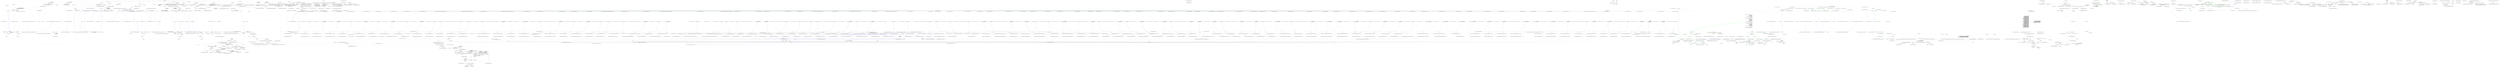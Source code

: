 digraph  {
n711 [label="Nancy.Testing.ConfigurableBootstrapper", span=""];
n712 [label=string, span=""];
n713 [label=testAssemblyNameWithoutExtension, span=""];
n714 [label=configuredTypes, span=""];
n715 [label="Nancy.Bootstrapper.TypeRegistration", span=""];
n716 [label="?", span=""];
n717 [label=configuredCollectionTypes, span=""];
n718 [label="Nancy.Bootstrapper.CollectionTypeRegistration", span=""];
n719 [label="Nancy.Bootstrapper.InstanceRegistration", span=""];
n720 [label=configuredInstanceRegistrations, span=""];
n721 [label="?", span=""];
n722 [label="Nancy.Testing.ConfigurableBootstrapper.ConfigurableBootstrapperConfigurator", span=""];
n723 [label="Nancy.Testing.ConfigurableBootstrapper.ConfigurableMetadataModuleCatalog", span=""];
n724 [label="Nancy.Testing.ConfigurableBootstrapper.ConfigurableModuleCatalog", span=""];
n0 [label="Entry Nancy.Testing.ConfigurableBootstrapper.ConfigurableBootstrapper()", span="54-54", cluster="Nancy.Testing.ConfigurableBootstrapper.ConfigurableBootstrapper()"];
n1 [label="Exit Nancy.Testing.ConfigurableBootstrapper.ConfigurableBootstrapper()", span="54-54", cluster="Nancy.Testing.ConfigurableBootstrapper.ConfigurableBootstrapper()"];
n2 [label="Entry Nancy.Testing.ConfigurableBootstrapper.ConfigurableBootstrapper(System.Action<Nancy.Testing.ConfigurableBootstrapper.ConfigurableBootstrapperConfigurator>)", span="63-63", cluster="Nancy.Testing.ConfigurableBootstrapper.ConfigurableBootstrapper(System.Action<Nancy.Testing.ConfigurableBootstrapper.ConfigurableBootstrapperConfigurator>)"];
n3 [label="this.catalog = new ConfigurableModuleCatalog()", span="65-65", cluster="Nancy.Testing.ConfigurableBootstrapper.ConfigurableBootstrapper(System.Action<Nancy.Testing.ConfigurableBootstrapper.ConfigurableBootstrapperConfigurator>)"];
n12 [label="configuration != null", span="78-78", cluster="Nancy.Testing.ConfigurableBootstrapper.ConfigurableBootstrapper(System.Action<Nancy.Testing.ConfigurableBootstrapper.ConfigurableBootstrapperConfigurator>)"];
n15 [label="configuration.Invoke(configurator)", span="84-84", cluster="Nancy.Testing.ConfigurableBootstrapper.ConfigurableBootstrapper(System.Action<Nancy.Testing.ConfigurableBootstrapper.ConfigurableBootstrapperConfigurator>)"];
n4 [label="this.metadataCatalog = new ConfigurableMetadataModuleCatalog()", span="66-66", cluster="Nancy.Testing.ConfigurableBootstrapper.ConfigurableBootstrapper(System.Action<Nancy.Testing.ConfigurableBootstrapper.ConfigurableBootstrapperConfigurator>)"];
n17 [label="Entry Nancy.Testing.ConfigurableBootstrapper.ConfigurableModuleCatalog.ConfigurableModuleCatalog()", span="1889-1889", cluster="Nancy.Testing.ConfigurableBootstrapper.ConfigurableModuleCatalog.ConfigurableModuleCatalog()"];
n5 [label="this.configuration = NancyInternalConfiguration.Default", span="67-67", cluster="Nancy.Testing.ConfigurableBootstrapper.ConfigurableBootstrapper(System.Action<Nancy.Testing.ConfigurableBootstrapper.ConfigurableBootstrapperConfigurator>)"];
n18 [label="Entry Nancy.Testing.ConfigurableBootstrapper.ConfigurableMetadataModuleCatalog.ConfigurableMetadataModuleCatalog()", span="1859-1859", cluster="Nancy.Testing.ConfigurableBootstrapper.ConfigurableMetadataModuleCatalog.ConfigurableMetadataModuleCatalog()"];
n6 [label="this.registeredTypes = new List<object>()", span="68-68", cluster="Nancy.Testing.ConfigurableBootstrapper.ConfigurableBootstrapper(System.Action<Nancy.Testing.ConfigurableBootstrapper.ConfigurableBootstrapperConfigurator>)"];
n7 [label="this.registeredInstances = new List<InstanceRegistration>()", span="69-69", cluster="Nancy.Testing.ConfigurableBootstrapper.ConfigurableBootstrapper(System.Action<Nancy.Testing.ConfigurableBootstrapper.ConfigurableBootstrapperConfigurator>)"];
n19 [label="Entry System.Collections.Generic.List<T>.List()", span="0-0", cluster="System.Collections.Generic.List<T>.List()"];
n8 [label="this.applicationStartupActions = new List<Action<TinyIoCContainer, IPipelines>>()", span="70-70", cluster="Nancy.Testing.ConfigurableBootstrapper.ConfigurableBootstrapper(System.Action<Nancy.Testing.ConfigurableBootstrapper.ConfigurableBootstrapperConfigurator>)"];
n9 [label="this.requestStartupActions = new List<Action<TinyIoCContainer, IPipelines, NancyContext>>()", span="71-71", cluster="Nancy.Testing.ConfigurableBootstrapper.ConfigurableBootstrapper(System.Action<Nancy.Testing.ConfigurableBootstrapper.ConfigurableBootstrapperConfigurator>)"];
n10 [label="var testAssembly =\r\n                Assembly.GetCallingAssembly()", span="73-74", cluster="Nancy.Testing.ConfigurableBootstrapper.ConfigurableBootstrapper(System.Action<Nancy.Testing.ConfigurableBootstrapper.ConfigurableBootstrapperConfigurator>)"];
n11 [label="PerformConventionBasedAssemblyLoading(testAssembly)", span="76-76", cluster="Nancy.Testing.ConfigurableBootstrapper.ConfigurableBootstrapper(System.Action<Nancy.Testing.ConfigurableBootstrapper.ConfigurableBootstrapperConfigurator>)"];
n20 [label="Entry System.Reflection.Assembly.GetCallingAssembly()", span="0-0", cluster="System.Reflection.Assembly.GetCallingAssembly()"];
n21 [label="Entry Nancy.Testing.ConfigurableBootstrapper.PerformConventionBasedAssemblyLoading(System.Reflection.Assembly)", span="88-88", cluster="Nancy.Testing.ConfigurableBootstrapper.PerformConventionBasedAssemblyLoading(System.Reflection.Assembly)"];
n13 [label="var configurator =\r\n                    new ConfigurableBootstrapperConfigurator(this)", span="80-81", cluster="Nancy.Testing.ConfigurableBootstrapper.ConfigurableBootstrapper(System.Action<Nancy.Testing.ConfigurableBootstrapper.ConfigurableBootstrapperConfigurator>)"];
n16 [label="Exit Nancy.Testing.ConfigurableBootstrapper.ConfigurableBootstrapper(System.Action<Nancy.Testing.ConfigurableBootstrapper.ConfigurableBootstrapperConfigurator>)", span="63-63", cluster="Nancy.Testing.ConfigurableBootstrapper.ConfigurableBootstrapper(System.Action<Nancy.Testing.ConfigurableBootstrapper.ConfigurableBootstrapperConfigurator>)"];
n14 [label="configurator.StatusCodeHandler<PassThroughStatusCodeHandler>()", span="83-83", cluster="Nancy.Testing.ConfigurableBootstrapper.ConfigurableBootstrapper(System.Action<Nancy.Testing.ConfigurableBootstrapper.ConfigurableBootstrapperConfigurator>)"];
n22 [label="Entry Nancy.Testing.ConfigurableBootstrapper.ConfigurableBootstrapperConfigurator.ConfigurableBootstrapperConfigurator(Nancy.Testing.ConfigurableBootstrapper)", span="577-577", cluster="Nancy.Testing.ConfigurableBootstrapper.ConfigurableBootstrapperConfigurator.ConfigurableBootstrapperConfigurator(Nancy.Testing.ConfigurableBootstrapper)"];
n23 [label="Entry Nancy.Testing.ConfigurableBootstrapper.ConfigurableBootstrapperConfigurator.StatusCodeHandler<T>()", span="795-795", cluster="Nancy.Testing.ConfigurableBootstrapper.ConfigurableBootstrapperConfigurator.StatusCodeHandler<T>()"];
n24 [label="Entry System.Action<T>.Invoke(T)", span="0-0", cluster="System.Action<T>.Invoke(T)"];
n25 [label="var testAssemblyName =\r\n                testAssembly.GetName().Name", span="90-91", cluster="Nancy.Testing.ConfigurableBootstrapper.PerformConventionBasedAssemblyLoading(System.Reflection.Assembly)"];
n26 [label="LoadReferencesForAssemblyUnderTest(testAssemblyName)", span="93-93", cluster="Nancy.Testing.ConfigurableBootstrapper.PerformConventionBasedAssemblyLoading(System.Reflection.Assembly)"];
n28 [label="Entry System.Reflection.Assembly.GetName()", span="0-0", cluster="System.Reflection.Assembly.GetName()"];
n27 [label="Exit Nancy.Testing.ConfigurableBootstrapper.PerformConventionBasedAssemblyLoading(System.Reflection.Assembly)", span="88-88", cluster="Nancy.Testing.ConfigurableBootstrapper.PerformConventionBasedAssemblyLoading(System.Reflection.Assembly)"];
n29 [label="Entry Nancy.Testing.ConfigurableBootstrapper.LoadReferencesForAssemblyUnderTest(string)", span="159-159", cluster="Nancy.Testing.ConfigurableBootstrapper.LoadReferencesForAssemblyUnderTest(string)"];
n30 [label="Entry Nancy.Testing.ConfigurableBootstrapper.ApplicationStartup(Nancy.TinyIoc.TinyIoCContainer, Nancy.Bootstrapper.IPipelines)", span="96-96", cluster="Nancy.Testing.ConfigurableBootstrapper.ApplicationStartup(Nancy.TinyIoc.TinyIoCContainer, Nancy.Bootstrapper.IPipelines)"];
n31 [label="base.ApplicationStartup(container, pipelines)", span="98-98", cluster="Nancy.Testing.ConfigurableBootstrapper.ApplicationStartup(Nancy.TinyIoc.TinyIoCContainer, Nancy.Bootstrapper.IPipelines)"];
n33 [label="action.Invoke(container, pipelines)", span="101-101", cluster="Nancy.Testing.ConfigurableBootstrapper.ApplicationStartup(Nancy.TinyIoc.TinyIoCContainer, Nancy.Bootstrapper.IPipelines)"];
n32 [label="this.applicationStartupActions", span="99-99", cluster="Nancy.Testing.ConfigurableBootstrapper.ApplicationStartup(Nancy.TinyIoc.TinyIoCContainer, Nancy.Bootstrapper.IPipelines)"];
n35 [label="Entry Nancy.Bootstrapper.NancyBootstrapperBase<TContainer>.ApplicationStartup(TContainer, Nancy.Bootstrapper.IPipelines)", span="464-464", cluster="Nancy.Bootstrapper.NancyBootstrapperBase<TContainer>.ApplicationStartup(TContainer, Nancy.Bootstrapper.IPipelines)"];
n34 [label="Exit Nancy.Testing.ConfigurableBootstrapper.ApplicationStartup(Nancy.TinyIoc.TinyIoCContainer, Nancy.Bootstrapper.IPipelines)", span="96-96", cluster="Nancy.Testing.ConfigurableBootstrapper.ApplicationStartup(Nancy.TinyIoc.TinyIoCContainer, Nancy.Bootstrapper.IPipelines)"];
n36 [label="Entry System.Action<T1, T2>.Invoke(T1, T2)", span="0-0", cluster="System.Action<T1, T2>.Invoke(T1, T2)"];
n37 [label="Entry Nancy.Testing.ConfigurableBootstrapper.RequestStartup(Nancy.TinyIoc.TinyIoCContainer, Nancy.Bootstrapper.IPipelines, Nancy.NancyContext)", span="105-105", cluster="Nancy.Testing.ConfigurableBootstrapper.RequestStartup(Nancy.TinyIoc.TinyIoCContainer, Nancy.Bootstrapper.IPipelines, Nancy.NancyContext)"];
n38 [label="base.RequestStartup(container, pipelines, context)", span="107-107", cluster="Nancy.Testing.ConfigurableBootstrapper.RequestStartup(Nancy.TinyIoc.TinyIoCContainer, Nancy.Bootstrapper.IPipelines, Nancy.NancyContext)"];
n40 [label="action.Invoke(container, pipelines, context)", span="110-110", cluster="Nancy.Testing.ConfigurableBootstrapper.RequestStartup(Nancy.TinyIoc.TinyIoCContainer, Nancy.Bootstrapper.IPipelines, Nancy.NancyContext)"];
n39 [label="this.requestStartupActions", span="108-108", cluster="Nancy.Testing.ConfigurableBootstrapper.RequestStartup(Nancy.TinyIoc.TinyIoCContainer, Nancy.Bootstrapper.IPipelines, Nancy.NancyContext)"];
n42 [label="Entry Nancy.Bootstrapper.NancyBootstrapperBase<TContainer>.RequestStartup(TContainer, Nancy.Bootstrapper.IPipelines, Nancy.NancyContext)", span="476-476", cluster="Nancy.Bootstrapper.NancyBootstrapperBase<TContainer>.RequestStartup(TContainer, Nancy.Bootstrapper.IPipelines, Nancy.NancyContext)"];
n41 [label="Exit Nancy.Testing.ConfigurableBootstrapper.RequestStartup(Nancy.TinyIoc.TinyIoCContainer, Nancy.Bootstrapper.IPipelines, Nancy.NancyContext)", span="105-105", cluster="Nancy.Testing.ConfigurableBootstrapper.RequestStartup(Nancy.TinyIoc.TinyIoCContainer, Nancy.Bootstrapper.IPipelines, Nancy.NancyContext)"];
n43 [label="Entry System.Action<T1, T2, T3>.Invoke(T1, T2, T3)", span="0-0", cluster="System.Action<T1, T2, T3>.Invoke(T1, T2, T3)"];
n44 [label="Entry Nancy.Testing.ConfigurableBootstrapper.GetAllModules(Nancy.NancyContext)", span="119-119", cluster="Nancy.Testing.ConfigurableBootstrapper.GetAllModules(Nancy.NancyContext)"];
n45 [label="return base.GetAllModules(context).Union(this.catalog.GetAllModules(context));", span="121-121", cluster="Nancy.Testing.ConfigurableBootstrapper.GetAllModules(Nancy.NancyContext)"];
n46 [label="Exit Nancy.Testing.ConfigurableBootstrapper.GetAllModules(Nancy.NancyContext)", span="119-119", cluster="Nancy.Testing.ConfigurableBootstrapper.GetAllModules(Nancy.NancyContext)"];
n47 [label="Entry Nancy.Bootstrapper.NancyBootstrapperWithRequestContainerBase<TContainer>.GetAllModules(Nancy.NancyContext)", span="52-52", cluster="Nancy.Bootstrapper.NancyBootstrapperWithRequestContainerBase<TContainer>.GetAllModules(Nancy.NancyContext)"];
n48 [label="Entry Nancy.Testing.ConfigurableBootstrapper.ConfigurableModuleCatalog.GetAllModules(Nancy.NancyContext)", span="1899-1899", cluster="Nancy.Testing.ConfigurableBootstrapper.ConfigurableModuleCatalog.GetAllModules(Nancy.NancyContext)"];
n49 [label="Entry System.Collections.Generic.IEnumerable<TSource>.Union<TSource>(System.Collections.Generic.IEnumerable<TSource>)", span="0-0", cluster="System.Collections.Generic.IEnumerable<TSource>.Union<TSource>(System.Collections.Generic.IEnumerable<TSource>)"];
n50 [label="Entry Nancy.Testing.ConfigurableBootstrapper.GetModule(Nancy.TinyIoc.TinyIoCContainer, System.Type)", span="130-130", cluster="Nancy.Testing.ConfigurableBootstrapper.GetModule(Nancy.TinyIoc.TinyIoCContainer, System.Type)"];
n51 [label="var module =\r\n                this.catalog.GetModule(moduleType, null)", span="132-133", cluster="Nancy.Testing.ConfigurableBootstrapper.GetModule(Nancy.TinyIoc.TinyIoCContainer, System.Type)"];
n54 [label="container.Register(typeof(INancyModule), moduleType)", span="140-140", cluster="Nancy.Testing.ConfigurableBootstrapper.GetModule(Nancy.TinyIoc.TinyIoCContainer, System.Type)"];
n55 [label="return container.Resolve<INancyModule>();", span="141-141", cluster="Nancy.Testing.ConfigurableBootstrapper.GetModule(Nancy.TinyIoc.TinyIoCContainer, System.Type)"];
n52 [label="module != null", span="135-135", cluster="Nancy.Testing.ConfigurableBootstrapper.GetModule(Nancy.TinyIoc.TinyIoCContainer, System.Type)"];
n57 [label="Entry Nancy.Testing.ConfigurableBootstrapper.ConfigurableModuleCatalog.GetModule(System.Type, Nancy.NancyContext)", span="1910-1910", cluster="Nancy.Testing.ConfigurableBootstrapper.ConfigurableModuleCatalog.GetModule(System.Type, Nancy.NancyContext)"];
n53 [label="return module;", span="137-137", cluster="Nancy.Testing.ConfigurableBootstrapper.GetModule(Nancy.TinyIoc.TinyIoCContainer, System.Type)"];
n58 [label="Entry Nancy.TinyIoc.TinyIoCContainer.Register(System.Type, System.Type)", span="1191-1191", cluster="Nancy.TinyIoc.TinyIoCContainer.Register(System.Type, System.Type)"];
n56 [label="Exit Nancy.Testing.ConfigurableBootstrapper.GetModule(Nancy.TinyIoc.TinyIoCContainer, System.Type)", span="130-130", cluster="Nancy.Testing.ConfigurableBootstrapper.GetModule(Nancy.TinyIoc.TinyIoCContainer, System.Type)"];
n59 [label="Entry Nancy.TinyIoc.TinyIoCContainer.Resolve<ResolveType>()", span="1601-1601", cluster="Nancy.TinyIoc.TinyIoCContainer.Resolve<ResolveType>()"];
n60 [label="Entry Nancy.Testing.ConfigurableBootstrapper.GetModuleRegistrations()", span="144-144", cluster="Nancy.Testing.ConfigurableBootstrapper.GetModuleRegistrations()"];
n61 [label="return this.registeredTypes.Where(x => x is ModuleRegistration).Cast<ModuleRegistration>();", span="146-146", cluster="Nancy.Testing.ConfigurableBootstrapper.GetModuleRegistrations()"];
n62 [label="Exit Nancy.Testing.ConfigurableBootstrapper.GetModuleRegistrations()", span="144-144", cluster="Nancy.Testing.ConfigurableBootstrapper.GetModuleRegistrations()"];
n63 [label="Entry Unk.Where", span="", cluster="Unk.Where"];
n64 [label="Entry Unk.>", span="", cluster="Unk.>"];
n65 [label="Entry lambda expression", span="146-146", cluster="lambda expression"];
n66 [label="x is ModuleRegistration", span="146-146", cluster="lambda expression"];
n67 [label="Exit lambda expression", span="146-146", cluster="lambda expression"];
n68 [label="Entry Nancy.Testing.ConfigurableBootstrapper.GetTypeRegistrations()", span="149-149", cluster="Nancy.Testing.ConfigurableBootstrapper.GetTypeRegistrations()"];
n69 [label="return this.registeredTypes.Where(x => x is TypeRegistration).Cast<TypeRegistration>();", span="151-151", cluster="Nancy.Testing.ConfigurableBootstrapper.GetTypeRegistrations()"];
n70 [label="Exit Nancy.Testing.ConfigurableBootstrapper.GetTypeRegistrations()", span="149-149", cluster="Nancy.Testing.ConfigurableBootstrapper.GetTypeRegistrations()"];
n71 [label="Entry lambda expression", span="151-151", cluster="lambda expression"];
n72 [label="x is TypeRegistration", span="151-151", cluster="lambda expression"];
n73 [label="Exit lambda expression", span="151-151", cluster="lambda expression"];
n74 [label="Entry Nancy.Testing.ConfigurableBootstrapper.GetCollectionTypeRegistrations()", span="154-154", cluster="Nancy.Testing.ConfigurableBootstrapper.GetCollectionTypeRegistrations()"];
n75 [label="return this.registeredTypes.Where(x => x.GetType() == typeof(CollectionTypeRegistration)).Cast<CollectionTypeRegistration>();", span="156-156", cluster="Nancy.Testing.ConfigurableBootstrapper.GetCollectionTypeRegistrations()"];
n76 [label="Exit Nancy.Testing.ConfigurableBootstrapper.GetCollectionTypeRegistrations()", span="154-154", cluster="Nancy.Testing.ConfigurableBootstrapper.GetCollectionTypeRegistrations()"];
n77 [label="Entry lambda expression", span="156-156", cluster="lambda expression"];
n78 [label="x.GetType() == typeof(CollectionTypeRegistration)", span="156-156", cluster="lambda expression"];
n79 [label="Exit lambda expression", span="156-156", cluster="lambda expression"];
n80 [label="Entry object.GetType()", span="0-0", cluster="object.GetType()"];
n81 [label="!TestAssemblySuffixes.Any(x => GetSafePathExtension(testAssemblyName).Equals(''.'' + x, StringComparison.OrdinalIgnoreCase))", span="161-161", cluster="Nancy.Testing.ConfigurableBootstrapper.LoadReferencesForAssemblyUnderTest(string)"];
n103 [label="GetSafePathExtension(testAssemblyName).Equals(''.'' + x, StringComparison.OrdinalIgnoreCase)", span="161-161", cluster="lambda expression"];
n83 [label="var testAssemblyNameWithoutExtension =\r\n                Path.GetFileNameWithoutExtension(testAssemblyName)", span="166-167", cluster="Nancy.Testing.ConfigurableBootstrapper.LoadReferencesForAssemblyUnderTest(string)"];
n82 [label="return;", span="163-163", cluster="Nancy.Testing.ConfigurableBootstrapper.LoadReferencesForAssemblyUnderTest(string)"];
n92 [label="Entry Unk.Any", span="", cluster="Unk.Any"];
n102 [label="Entry lambda expression", span="161-161", cluster="lambda expression"];
n84 [label="var testAssemblyPath =\r\n                Path.Combine(AppDomain.CurrentDomain.BaseDirectory, string.Concat(testAssemblyNameWithoutExtension, ''.dll''))", span="169-170", cluster="Nancy.Testing.ConfigurableBootstrapper.LoadReferencesForAssemblyUnderTest(string)"];
n93 [label="Entry System.IO.Path.GetFileNameWithoutExtension(string)", span="0-0", cluster="System.IO.Path.GetFileNameWithoutExtension(string)"];
n86 [label="AppDomainAssemblyTypeScanner.LoadAssemblies(AppDomain.CurrentDomain.BaseDirectory, string.Concat(testAssemblyNameWithoutExtension, ''.dll''))", span="174-174", cluster="Nancy.Testing.ConfigurableBootstrapper.LoadReferencesForAssemblyUnderTest(string)"];
n87 [label="var assemblyUnderTest = AppDomain.CurrentDomain\r\n                    .GetAssemblies()\r\n                    .FirstOrDefault(x => x.GetName().Name.Equals(testAssemblyNameWithoutExtension, StringComparison.OrdinalIgnoreCase))", span="176-178", cluster="Nancy.Testing.ConfigurableBootstrapper.LoadReferencesForAssemblyUnderTest(string)"];
n108 [label="x.GetName().Name.Equals(testAssemblyNameWithoutExtension, StringComparison.OrdinalIgnoreCase)", span="178-178", cluster="lambda expression"];
n85 [label="File.Exists(testAssemblyPath)", span="172-172", cluster="Nancy.Testing.ConfigurableBootstrapper.LoadReferencesForAssemblyUnderTest(string)"];
n94 [label="Entry string.Concat(string, string)", span="0-0", cluster="string.Concat(string, string)"];
n95 [label="Entry System.IO.Path.Combine(string, string)", span="0-0", cluster="System.IO.Path.Combine(string, string)"];
n91 [label="Exit Nancy.Testing.ConfigurableBootstrapper.LoadReferencesForAssemblyUnderTest(string)", span="159-159", cluster="Nancy.Testing.ConfigurableBootstrapper.LoadReferencesForAssemblyUnderTest(string)"];
n96 [label="Entry System.IO.File.Exists(string)", span="0-0", cluster="System.IO.File.Exists(string)"];
n97 [label="Entry Nancy.Bootstrapper.AppDomainAssemblyTypeScanner.LoadAssemblies(string, string)", span="166-166", cluster="Nancy.Bootstrapper.AppDomainAssemblyTypeScanner.LoadAssemblies(string, string)"];
n88 [label="assemblyUnderTest != null", span="180-180", cluster="Nancy.Testing.ConfigurableBootstrapper.LoadReferencesForAssemblyUnderTest(string)"];
n98 [label="Entry System.AppDomain.GetAssemblies()", span="0-0", cluster="System.AppDomain.GetAssemblies()"];
n99 [label="Entry Unk.FirstOrDefault", span="", cluster="Unk.FirstOrDefault"];
n107 [label="Entry lambda expression", span="178-178", cluster="lambda expression"];
n89 [label="assemblyUnderTest.GetReferencedAssemblies()", span="182-182", cluster="Nancy.Testing.ConfigurableBootstrapper.LoadReferencesForAssemblyUnderTest(string)"];
n90 [label="AppDomainAssemblyTypeScanner.LoadAssemblies(AppDomain.CurrentDomain.BaseDirectory, string.Concat(referencedAssembly.Name, ''.dll''))", span="184-184", cluster="Nancy.Testing.ConfigurableBootstrapper.LoadReferencesForAssemblyUnderTest(string)"];
n100 [label="Entry Unk.GetReferencedAssemblies", span="", cluster="Unk.GetReferencedAssemblies"];
n101 [label="Entry Unk.Concat", span="", cluster="Unk.Concat"];
n104 [label="Exit lambda expression", span="161-161", cluster="lambda expression"];
n105 [label="Entry Nancy.Testing.ConfigurableBootstrapper.GetSafePathExtension(string)", span="190-190", cluster="Nancy.Testing.ConfigurableBootstrapper.GetSafePathExtension(string)"];
n106 [label="Entry string.Equals(string, System.StringComparison)", span="0-0", cluster="string.Equals(string, System.StringComparison)"];
n109 [label="Exit lambda expression", span="178-178", cluster="lambda expression"];
n110 [label="return Path.GetExtension(name) ?? String.Empty;", span="192-192", cluster="Nancy.Testing.ConfigurableBootstrapper.GetSafePathExtension(string)"];
n111 [label="Exit Nancy.Testing.ConfigurableBootstrapper.GetSafePathExtension(string)", span="190-190", cluster="Nancy.Testing.ConfigurableBootstrapper.GetSafePathExtension(string)"];
n112 [label="Entry System.IO.Path.GetExtension(string)", span="0-0", cluster="System.IO.Path.GetExtension(string)"];
n113 [label="Entry Nancy.Testing.ConfigurableBootstrapper.Resolve<T>()", span="195-195", cluster="Nancy.Testing.ConfigurableBootstrapper.Resolve<T>()"];
n114 [label="var types = this.GetTypeRegistrations()\r\n                .Where(x => x.RegistrationType == typeof(T))\r\n                .Select(x => x.ImplementationType)\r\n                .ToList()", span="197-200", cluster="Nancy.Testing.ConfigurableBootstrapper.Resolve<T>()"];
n115 [label="return (types.Any()) ? types : null;", span="202-202", cluster="Nancy.Testing.ConfigurableBootstrapper.Resolve<T>()"];
n117 [label="Entry Unk.Select", span="", cluster="Unk.Select"];
n118 [label="Entry Unk.ToList", span="", cluster="Unk.ToList"];
n119 [label="Entry lambda expression", span="198-198", cluster="lambda expression"];
n122 [label="Entry lambda expression", span="199-199", cluster="lambda expression"];
n116 [label="Exit Nancy.Testing.ConfigurableBootstrapper.Resolve<T>()", span="195-195", cluster="Nancy.Testing.ConfigurableBootstrapper.Resolve<T>()"];
n120 [label="x.RegistrationType == typeof(T)", span="198-198", cluster="lambda expression"];
n121 [label="Exit lambda expression", span="198-198", cluster="lambda expression"];
n123 [label="x.ImplementationType", span="199-199", cluster="lambda expression"];
n124 [label="Exit lambda expression", span="199-199", cluster="lambda expression"];
n125 [label="Entry lambda expression", span="221-221", cluster="lambda expression"];
n126 [label="x.RegistrationType == typeof(NancyConventions)", span="221-221", cluster="lambda expression"];
n127 [label="Exit lambda expression", span="221-221", cluster="lambda expression"];
n128 [label="Entry lambda expression", span="222-222", cluster="lambda expression"];
n129 [label="x.Implementation", span="222-222", cluster="lambda expression"];
n130 [label="Exit lambda expression", span="222-222", cluster="lambda expression"];
n131 [label="Entry Nancy.Testing.ConfigurableBootstrapper.ConfigureApplicationContainer(Nancy.TinyIoc.TinyIoCContainer)", span="310-310", cluster="Nancy.Testing.ConfigurableBootstrapper.ConfigureApplicationContainer(Nancy.TinyIoc.TinyIoCContainer)"];
n132 [label="this.enableAutoRegistration", span="312-312", cluster="Nancy.Testing.ConfigurableBootstrapper.ConfigureApplicationContainer(Nancy.TinyIoc.TinyIoCContainer)"];
n133 [label="container.AutoRegister()", span="314-314", cluster="Nancy.Testing.ConfigurableBootstrapper.ConfigureApplicationContainer(Nancy.TinyIoc.TinyIoCContainer)"];
n134 [label="this.RegisterBootstrapperTypes(container)", span="315-315", cluster="Nancy.Testing.ConfigurableBootstrapper.ConfigureApplicationContainer(Nancy.TinyIoc.TinyIoCContainer)"];
n135 [label="RegisterTypesInternal(this.ApplicationContainer, this.GetTypeRegistrations())", span="318-318", cluster="Nancy.Testing.ConfigurableBootstrapper.ConfigureApplicationContainer(Nancy.TinyIoc.TinyIoCContainer)"];
n139 [label="Entry Nancy.TinyIoc.TinyIoCContainer.AutoRegister()", span="1057-1057", cluster="Nancy.TinyIoc.TinyIoCContainer.AutoRegister()"];
n140 [label="Entry Nancy.Testing.ConfigurableBootstrapper.RegisterBootstrapperTypes(Nancy.TinyIoc.TinyIoCContainer)", span="414-414", cluster="Nancy.Testing.ConfigurableBootstrapper.RegisterBootstrapperTypes(Nancy.TinyIoc.TinyIoCContainer)"];
n136 [label="RegisterCollectionTypesInternal(this.ApplicationContainer, this.GetCollectionTypeRegistrations())", span="319-319", cluster="Nancy.Testing.ConfigurableBootstrapper.ConfigureApplicationContainer(Nancy.TinyIoc.TinyIoCContainer)"];
n141 [label="Entry Nancy.Testing.ConfigurableBootstrapper.RegisterTypesInternal(Nancy.TinyIoc.TinyIoCContainer, System.Collections.Generic.IEnumerable<Nancy.Bootstrapper.TypeRegistration>)", span="442-442", cluster="Nancy.Testing.ConfigurableBootstrapper.RegisterTypesInternal(Nancy.TinyIoc.TinyIoCContainer, System.Collections.Generic.IEnumerable<Nancy.Bootstrapper.TypeRegistration>)"];
n137 [label="RegisterInstancesInternal(this.ApplicationContainer, this.registeredInstances)", span="320-320", cluster="Nancy.Testing.ConfigurableBootstrapper.ConfigureApplicationContainer(Nancy.TinyIoc.TinyIoCContainer)"];
n142 [label="Entry Nancy.Testing.ConfigurableBootstrapper.RegisterCollectionTypesInternal(Nancy.TinyIoc.TinyIoCContainer, System.Collections.Generic.IEnumerable<Nancy.Bootstrapper.CollectionTypeRegistration>)", span="467-467", cluster="Nancy.Testing.ConfigurableBootstrapper.RegisterCollectionTypesInternal(Nancy.TinyIoc.TinyIoCContainer, System.Collections.Generic.IEnumerable<Nancy.Bootstrapper.CollectionTypeRegistration>)"];
n138 [label="Exit Nancy.Testing.ConfigurableBootstrapper.ConfigureApplicationContainer(Nancy.TinyIoc.TinyIoCContainer)", span="310-310", cluster="Nancy.Testing.ConfigurableBootstrapper.ConfigureApplicationContainer(Nancy.TinyIoc.TinyIoCContainer)"];
n143 [label="Entry Nancy.Testing.ConfigurableBootstrapper.RegisterInstancesInternal(Nancy.TinyIoc.TinyIoCContainer, System.Collections.Generic.IEnumerable<Nancy.Bootstrapper.InstanceRegistration>)", span="493-493", cluster="Nancy.Testing.ConfigurableBootstrapper.RegisterInstancesInternal(Nancy.TinyIoc.TinyIoCContainer, System.Collections.Generic.IEnumerable<Nancy.Bootstrapper.InstanceRegistration>)"];
n144 [label="Entry Nancy.Testing.ConfigurableBootstrapper.CreateRequestContainer()", span="327-327", cluster="Nancy.Testing.ConfigurableBootstrapper.CreateRequestContainer()"];
n145 [label="return this.ApplicationContainer.GetChildContainer();", span="329-329", cluster="Nancy.Testing.ConfigurableBootstrapper.CreateRequestContainer()"];
n146 [label="Exit Nancy.Testing.ConfigurableBootstrapper.CreateRequestContainer()", span="327-327", cluster="Nancy.Testing.ConfigurableBootstrapper.CreateRequestContainer()"];
n147 [label="Entry Nancy.TinyIoc.TinyIoCContainer.GetChildContainer()", span="1044-1044", cluster="Nancy.TinyIoc.TinyIoCContainer.GetChildContainer()"];
n148 [label="Entry Nancy.Testing.ConfigurableBootstrapper.GetAllModules(Nancy.TinyIoc.TinyIoCContainer)", span="337-337", cluster="Nancy.Testing.ConfigurableBootstrapper.GetAllModules(Nancy.TinyIoc.TinyIoCContainer)"];
n149 [label="return container.ResolveAll<INancyModule>(false);", span="339-339", cluster="Nancy.Testing.ConfigurableBootstrapper.GetAllModules(Nancy.TinyIoc.TinyIoCContainer)"];
n150 [label="Exit Nancy.Testing.ConfigurableBootstrapper.GetAllModules(Nancy.TinyIoc.TinyIoCContainer)", span="337-337", cluster="Nancy.Testing.ConfigurableBootstrapper.GetAllModules(Nancy.TinyIoc.TinyIoCContainer)"];
n151 [label="Entry Nancy.TinyIoc.TinyIoCContainer.ResolveAll<ResolveType>(bool)", span="2352-2352", cluster="Nancy.TinyIoc.TinyIoCContainer.ResolveAll<ResolveType>(bool)"];
n152 [label="Entry Nancy.Testing.ConfigurableBootstrapper.GetApplicationContainer()", span="346-346", cluster="Nancy.Testing.ConfigurableBootstrapper.GetApplicationContainer()"];
n153 [label="return new TinyIoCContainer();", span="348-348", cluster="Nancy.Testing.ConfigurableBootstrapper.GetApplicationContainer()"];
n154 [label="Exit Nancy.Testing.ConfigurableBootstrapper.GetApplicationContainer()", span="346-346", cluster="Nancy.Testing.ConfigurableBootstrapper.GetApplicationContainer()"];
n155 [label="Entry Nancy.TinyIoc.TinyIoCContainer.TinyIoCContainer()", span="3068-3068", cluster="Nancy.TinyIoc.TinyIoCContainer.TinyIoCContainer()"];
n156 [label="Entry Nancy.Testing.ConfigurableBootstrapper.GetEngineInternal()", span="355-355", cluster="Nancy.Testing.ConfigurableBootstrapper.GetEngineInternal()"];
n157 [label="return this.ApplicationContainer.Resolve<INancyEngine>();", span="359-359", cluster="Nancy.Testing.ConfigurableBootstrapper.GetEngineInternal()"];
n158 [label=InvalidOperationException, span="361-361", cluster="Nancy.Testing.ConfigurableBootstrapper.GetEngineInternal()"];
n159 [label="throw new InvalidOperationException(\r\n                    ''Something went wrong when trying to satisfy one of the dependencies during composition, make sure that you've registered all new dependencies in the container and specified either a module to test, or set AllDiscoveredModules in the ConfigurableBootstrapper. Inspect the innerexception for more details.'',\r\n                    ex.InnerException);", span="363-365", cluster="Nancy.Testing.ConfigurableBootstrapper.GetEngineInternal()"];
n160 [label="Exit Nancy.Testing.ConfigurableBootstrapper.GetEngineInternal()", span="355-355", cluster="Nancy.Testing.ConfigurableBootstrapper.GetEngineInternal()"];
n161 [label="Entry System.InvalidOperationException.InvalidOperationException(string, System.Exception)", span="0-0", cluster="System.InvalidOperationException.InvalidOperationException(string, System.Exception)"];
n162 [label="Entry Nancy.Testing.ConfigurableBootstrapper.GetDiagnostics()", span="374-374", cluster="Nancy.Testing.ConfigurableBootstrapper.GetDiagnostics()"];
n163 [label="return this.ApplicationContainer.Resolve<IDiagnostics>();", span="376-376", cluster="Nancy.Testing.ConfigurableBootstrapper.GetDiagnostics()"];
n164 [label="Exit Nancy.Testing.ConfigurableBootstrapper.GetDiagnostics()", span="374-374", cluster="Nancy.Testing.ConfigurableBootstrapper.GetDiagnostics()"];
n165 [label="Entry Nancy.Testing.ConfigurableBootstrapper.GetApplicationStartupTasks()", span="383-383", cluster="Nancy.Testing.ConfigurableBootstrapper.GetApplicationStartupTasks()"];
n166 [label="return this.ApplicationContainer.ResolveAll<IApplicationStartup>(false);", span="385-385", cluster="Nancy.Testing.ConfigurableBootstrapper.GetApplicationStartupTasks()"];
n167 [label="Exit Nancy.Testing.ConfigurableBootstrapper.GetApplicationStartupTasks()", span="383-383", cluster="Nancy.Testing.ConfigurableBootstrapper.GetApplicationStartupTasks()"];
n168 [label="Entry Nancy.Testing.ConfigurableBootstrapper.RegisterAndGetRequestStartupTasks(Nancy.TinyIoc.TinyIoCContainer, System.Type[])", span="392-392", cluster="Nancy.Testing.ConfigurableBootstrapper.RegisterAndGetRequestStartupTasks(Nancy.TinyIoc.TinyIoCContainer, System.Type[])"];
n169 [label="container.RegisterMultiple(typeof(IRequestStartup), requestStartupTypes)", span="394-394", cluster="Nancy.Testing.ConfigurableBootstrapper.RegisterAndGetRequestStartupTasks(Nancy.TinyIoc.TinyIoCContainer, System.Type[])"];
n170 [label="return container.ResolveAll<IRequestStartup>(false);", span="396-396", cluster="Nancy.Testing.ConfigurableBootstrapper.RegisterAndGetRequestStartupTasks(Nancy.TinyIoc.TinyIoCContainer, System.Type[])"];
n172 [label="Entry Nancy.TinyIoc.TinyIoCContainer.RegisterMultiple(System.Type, System.Collections.Generic.IEnumerable<System.Type>)", span="1439-1439", cluster="Nancy.TinyIoc.TinyIoCContainer.RegisterMultiple(System.Type, System.Collections.Generic.IEnumerable<System.Type>)"];
n171 [label="Exit Nancy.Testing.ConfigurableBootstrapper.RegisterAndGetRequestStartupTasks(Nancy.TinyIoc.TinyIoCContainer, System.Type[])", span="392-392", cluster="Nancy.Testing.ConfigurableBootstrapper.RegisterAndGetRequestStartupTasks(Nancy.TinyIoc.TinyIoCContainer, System.Type[])"];
n173 [label="Entry Nancy.Testing.ConfigurableBootstrapper.GetRegistrationTasks()", span="403-403", cluster="Nancy.Testing.ConfigurableBootstrapper.GetRegistrationTasks()"];
n174 [label="return this.ApplicationContainer.ResolveAll<IRegistrations>(false);", span="405-405", cluster="Nancy.Testing.ConfigurableBootstrapper.GetRegistrationTasks()"];
n175 [label="Exit Nancy.Testing.ConfigurableBootstrapper.GetRegistrationTasks()", span="403-403", cluster="Nancy.Testing.ConfigurableBootstrapper.GetRegistrationTasks()"];
n176 [label="var moduleCatalog = this.registeredInstances\r\n                .Where(x => x.RegistrationType == typeof(INancyModuleCatalog))\r\n                .Select(x => x.Implementation)\r\n                .Cast<INancyModuleCatalog>()\r\n                .FirstOrDefault() ?? this", span="416-420", cluster="Nancy.Testing.ConfigurableBootstrapper.RegisterBootstrapperTypes(Nancy.TinyIoc.TinyIoCContainer)"];
n177 [label="applicationContainer.Register<INancyModuleCatalog>(moduleCatalog)", span="422-422", cluster="Nancy.Testing.ConfigurableBootstrapper.RegisterBootstrapperTypes(Nancy.TinyIoc.TinyIoCContainer)"];
n179 [label="Entry lambda expression", span="417-417", cluster="lambda expression"];
n182 [label="Entry lambda expression", span="418-418", cluster="lambda expression"];
n178 [label="Exit Nancy.Testing.ConfigurableBootstrapper.RegisterBootstrapperTypes(Nancy.TinyIoc.TinyIoCContainer)", span="414-414", cluster="Nancy.Testing.ConfigurableBootstrapper.RegisterBootstrapperTypes(Nancy.TinyIoc.TinyIoCContainer)"];
n180 [label="x.RegistrationType == typeof(INancyModuleCatalog)", span="417-417", cluster="lambda expression"];
n181 [label="Exit lambda expression", span="417-417", cluster="lambda expression"];
n183 [label="x.Implementation", span="418-418", cluster="lambda expression"];
n184 [label="Exit lambda expression", span="418-418", cluster="lambda expression"];
n185 [label="Entry Nancy.Testing.ConfigurableBootstrapper.RegisterTypes(Nancy.TinyIoc.TinyIoCContainer, System.Collections.Generic.IEnumerable<Nancy.Bootstrapper.TypeRegistration>)", span="430-430", cluster="Nancy.Testing.ConfigurableBootstrapper.RegisterTypes(Nancy.TinyIoc.TinyIoCContainer, System.Collections.Generic.IEnumerable<Nancy.Bootstrapper.TypeRegistration>)"];
n186 [label="var configuredTypes = \r\n                this.GetTypeRegistrations().ToList()", span="432-433", cluster="Nancy.Testing.ConfigurableBootstrapper.RegisterTypes(Nancy.TinyIoc.TinyIoCContainer, System.Collections.Generic.IEnumerable<Nancy.Bootstrapper.TypeRegistration>)"];
n187 [label="var filtered = typeRegistrations\r\n                .Where(x => !configuredTypes.Any(y => y.RegistrationType == x.RegistrationType))\r\n                .Where(x => !this.registeredInstances.Any(y => y.RegistrationType == x.RegistrationType))", span="435-437", cluster="Nancy.Testing.ConfigurableBootstrapper.RegisterTypes(Nancy.TinyIoc.TinyIoCContainer, System.Collections.Generic.IEnumerable<Nancy.Bootstrapper.TypeRegistration>)"];
n188 [label="RegisterTypesInternal(container, filtered)", span="439-439", cluster="Nancy.Testing.ConfigurableBootstrapper.RegisterTypes(Nancy.TinyIoc.TinyIoCContainer, System.Collections.Generic.IEnumerable<Nancy.Bootstrapper.TypeRegistration>)"];
n190 [label="Entry System.Collections.Generic.IEnumerable<TSource>.ToList<TSource>()", span="0-0", cluster="System.Collections.Generic.IEnumerable<TSource>.ToList<TSource>()"];
n193 [label="!configuredTypes.Any(y => y.RegistrationType == x.RegistrationType)", span="436-436", cluster="lambda expression"];
n192 [label="Entry lambda expression", span="436-436", cluster="lambda expression"];
n198 [label="Entry lambda expression", span="437-437", cluster="lambda expression"];
n189 [label="Exit Nancy.Testing.ConfigurableBootstrapper.RegisterTypes(Nancy.TinyIoc.TinyIoCContainer, System.Collections.Generic.IEnumerable<Nancy.Bootstrapper.TypeRegistration>)", span="430-430", cluster="Nancy.Testing.ConfigurableBootstrapper.RegisterTypes(Nancy.TinyIoc.TinyIoCContainer, System.Collections.Generic.IEnumerable<Nancy.Bootstrapper.TypeRegistration>)"];
n191 [label="Entry Unk.RegisterTypesInternal", span="", cluster="Unk.RegisterTypesInternal"];
n196 [label="y.RegistrationType == x.RegistrationType", span="436-436", cluster="lambda expression"];
n194 [label="Exit lambda expression", span="436-436", cluster="lambda expression"];
n195 [label="Entry lambda expression", span="436-436", cluster="lambda expression"];
n197 [label="Exit lambda expression", span="436-436", cluster="lambda expression"];
n199 [label="!this.registeredInstances.Any(y => y.RegistrationType == x.RegistrationType)", span="437-437", cluster="lambda expression"];
n202 [label="y.RegistrationType == x.RegistrationType", span="437-437", cluster="lambda expression"];
n200 [label="Exit lambda expression", span="437-437", cluster="lambda expression"];
n201 [label="Entry lambda expression", span="437-437", cluster="lambda expression"];
n203 [label="Exit lambda expression", span="437-437", cluster="lambda expression"];
n204 [label=filtered, span="444-444", cluster="Nancy.Testing.ConfigurableBootstrapper.RegisterTypesInternal(Nancy.TinyIoc.TinyIoCContainer, System.Collections.Generic.IEnumerable<Nancy.Bootstrapper.TypeRegistration>)"];
n205 [label="container.Register(typeRegistration.RegistrationType, typeRegistration.ImplementationType).AsSingleton()", span="446-446", cluster="Nancy.Testing.ConfigurableBootstrapper.RegisterTypesInternal(Nancy.TinyIoc.TinyIoCContainer, System.Collections.Generic.IEnumerable<Nancy.Bootstrapper.TypeRegistration>)"];
n206 [label="Exit Nancy.Testing.ConfigurableBootstrapper.RegisterTypesInternal(Nancy.TinyIoc.TinyIoCContainer, System.Collections.Generic.IEnumerable<Nancy.Bootstrapper.TypeRegistration>)", span="442-442", cluster="Nancy.Testing.ConfigurableBootstrapper.RegisterTypesInternal(Nancy.TinyIoc.TinyIoCContainer, System.Collections.Generic.IEnumerable<Nancy.Bootstrapper.TypeRegistration>)"];
n207 [label="Entry Nancy.TinyIoc.TinyIoCContainer.RegisterOptions.AsSingleton()", span="854-854", cluster="Nancy.TinyIoc.TinyIoCContainer.RegisterOptions.AsSingleton()"];
n208 [label="Entry Nancy.Testing.ConfigurableBootstrapper.RegisterCollectionTypes(Nancy.TinyIoc.TinyIoCContainer, System.Collections.Generic.IEnumerable<Nancy.Bootstrapper.CollectionTypeRegistration>)", span="456-456", cluster="Nancy.Testing.ConfigurableBootstrapper.RegisterCollectionTypes(Nancy.TinyIoc.TinyIoCContainer, System.Collections.Generic.IEnumerable<Nancy.Bootstrapper.CollectionTypeRegistration>)"];
n209 [label="var configuredCollectionTypes = \r\n                this.GetCollectionTypeRegistrations().ToList()", span="458-459", cluster="Nancy.Testing.ConfigurableBootstrapper.RegisterCollectionTypes(Nancy.TinyIoc.TinyIoCContainer, System.Collections.Generic.IEnumerable<Nancy.Bootstrapper.CollectionTypeRegistration>)"];
n210 [label="var filtered = collectionTypeRegistrations\r\n                .Where(x => !configuredCollectionTypes.Any(y => y.RegistrationType == x.RegistrationType))", span="461-462", cluster="Nancy.Testing.ConfigurableBootstrapper.RegisterCollectionTypes(Nancy.TinyIoc.TinyIoCContainer, System.Collections.Generic.IEnumerable<Nancy.Bootstrapper.CollectionTypeRegistration>)"];
n211 [label="RegisterCollectionTypesInternal(container, filtered)", span="464-464", cluster="Nancy.Testing.ConfigurableBootstrapper.RegisterCollectionTypes(Nancy.TinyIoc.TinyIoCContainer, System.Collections.Generic.IEnumerable<Nancy.Bootstrapper.CollectionTypeRegistration>)"];
n215 [label="!configuredCollectionTypes.Any(y => y.RegistrationType == x.RegistrationType)", span="462-462", cluster="lambda expression"];
n214 [label="Entry lambda expression", span="462-462", cluster="lambda expression"];
n212 [label="Exit Nancy.Testing.ConfigurableBootstrapper.RegisterCollectionTypes(Nancy.TinyIoc.TinyIoCContainer, System.Collections.Generic.IEnumerable<Nancy.Bootstrapper.CollectionTypeRegistration>)", span="456-456", cluster="Nancy.Testing.ConfigurableBootstrapper.RegisterCollectionTypes(Nancy.TinyIoc.TinyIoCContainer, System.Collections.Generic.IEnumerable<Nancy.Bootstrapper.CollectionTypeRegistration>)"];
n213 [label="Entry Unk.RegisterCollectionTypesInternal", span="", cluster="Unk.RegisterCollectionTypesInternal"];
n218 [label="y.RegistrationType == x.RegistrationType", span="462-462", cluster="lambda expression"];
n216 [label="Exit lambda expression", span="462-462", cluster="lambda expression"];
n217 [label="Entry lambda expression", span="462-462", cluster="lambda expression"];
n219 [label="Exit lambda expression", span="462-462", cluster="lambda expression"];
n220 [label=filtered, span="469-469", cluster="Nancy.Testing.ConfigurableBootstrapper.RegisterCollectionTypesInternal(Nancy.TinyIoc.TinyIoCContainer, System.Collections.Generic.IEnumerable<Nancy.Bootstrapper.CollectionTypeRegistration>)"];
n221 [label="container.RegisterMultiple(collectionTypeRegistration.RegistrationType,\r\n                    collectionTypeRegistration.ImplementationTypes)", span="471-472", cluster="Nancy.Testing.ConfigurableBootstrapper.RegisterCollectionTypesInternal(Nancy.TinyIoc.TinyIoCContainer, System.Collections.Generic.IEnumerable<Nancy.Bootstrapper.CollectionTypeRegistration>)"];
n222 [label="Exit Nancy.Testing.ConfigurableBootstrapper.RegisterCollectionTypesInternal(Nancy.TinyIoc.TinyIoCContainer, System.Collections.Generic.IEnumerable<Nancy.Bootstrapper.CollectionTypeRegistration>)", span="467-467", cluster="Nancy.Testing.ConfigurableBootstrapper.RegisterCollectionTypesInternal(Nancy.TinyIoc.TinyIoCContainer, System.Collections.Generic.IEnumerable<Nancy.Bootstrapper.CollectionTypeRegistration>)"];
n223 [label="Entry Nancy.Testing.ConfigurableBootstrapper.RegisterInstances(Nancy.TinyIoc.TinyIoCContainer, System.Collections.Generic.IEnumerable<Nancy.Bootstrapper.InstanceRegistration>)", span="481-481", cluster="Nancy.Testing.ConfigurableBootstrapper.RegisterInstances(Nancy.TinyIoc.TinyIoCContainer, System.Collections.Generic.IEnumerable<Nancy.Bootstrapper.InstanceRegistration>)"];
n224 [label="var configuredInstanceRegistrations = this.GetTypeRegistrations()", span="483-483", cluster="Nancy.Testing.ConfigurableBootstrapper.RegisterInstances(Nancy.TinyIoc.TinyIoCContainer, System.Collections.Generic.IEnumerable<Nancy.Bootstrapper.InstanceRegistration>)"];
n225 [label="var fileteredInstanceRegistrations = instanceRegistrations\r\n                .Where(x => !this.registeredInstances.Any(y => y.RegistrationType == x.RegistrationType))\r\n                .Where(x => !configuredInstanceRegistrations.Any(y => y.RegistrationType == x.RegistrationType))\r\n                .ToList()", span="485-488", cluster="Nancy.Testing.ConfigurableBootstrapper.RegisterInstances(Nancy.TinyIoc.TinyIoCContainer, System.Collections.Generic.IEnumerable<Nancy.Bootstrapper.InstanceRegistration>)"];
n226 [label="RegisterInstancesInternal(container, fileteredInstanceRegistrations)", span="490-490", cluster="Nancy.Testing.ConfigurableBootstrapper.RegisterInstances(Nancy.TinyIoc.TinyIoCContainer, System.Collections.Generic.IEnumerable<Nancy.Bootstrapper.InstanceRegistration>)"];
n236 [label="!configuredInstanceRegistrations.Any(y => y.RegistrationType == x.RegistrationType)", span="487-487", cluster="lambda expression"];
n229 [label="Entry lambda expression", span="486-486", cluster="lambda expression"];
n235 [label="Entry lambda expression", span="487-487", cluster="lambda expression"];
n227 [label="Exit Nancy.Testing.ConfigurableBootstrapper.RegisterInstances(Nancy.TinyIoc.TinyIoCContainer, System.Collections.Generic.IEnumerable<Nancy.Bootstrapper.InstanceRegistration>)", span="481-481", cluster="Nancy.Testing.ConfigurableBootstrapper.RegisterInstances(Nancy.TinyIoc.TinyIoCContainer, System.Collections.Generic.IEnumerable<Nancy.Bootstrapper.InstanceRegistration>)"];
n228 [label="Entry Unk.RegisterInstancesInternal", span="", cluster="Unk.RegisterInstancesInternal"];
n230 [label="!this.registeredInstances.Any(y => y.RegistrationType == x.RegistrationType)", span="486-486", cluster="lambda expression"];
n233 [label="y.RegistrationType == x.RegistrationType", span="486-486", cluster="lambda expression"];
n231 [label="Exit lambda expression", span="486-486", cluster="lambda expression"];
n232 [label="Entry lambda expression", span="486-486", cluster="lambda expression"];
n234 [label="Exit lambda expression", span="486-486", cluster="lambda expression"];
n239 [label="y.RegistrationType == x.RegistrationType", span="487-487", cluster="lambda expression"];
n237 [label="Exit lambda expression", span="487-487", cluster="lambda expression"];
n238 [label="Entry lambda expression", span="487-487", cluster="lambda expression"];
n240 [label="Exit lambda expression", span="487-487", cluster="lambda expression"];
n241 [label=fileteredInstanceRegistrations, span="495-495", cluster="Nancy.Testing.ConfigurableBootstrapper.RegisterInstancesInternal(Nancy.TinyIoc.TinyIoCContainer, System.Collections.Generic.IEnumerable<Nancy.Bootstrapper.InstanceRegistration>)"];
n242 [label="container.Register(\r\n                    instanceRegistration.RegistrationType,\r\n                    instanceRegistration.Implementation)", span="497-499", cluster="Nancy.Testing.ConfigurableBootstrapper.RegisterInstancesInternal(Nancy.TinyIoc.TinyIoCContainer, System.Collections.Generic.IEnumerable<Nancy.Bootstrapper.InstanceRegistration>)"];
n243 [label="Exit Nancy.Testing.ConfigurableBootstrapper.RegisterInstancesInternal(Nancy.TinyIoc.TinyIoCContainer, System.Collections.Generic.IEnumerable<Nancy.Bootstrapper.InstanceRegistration>)", span="493-493", cluster="Nancy.Testing.ConfigurableBootstrapper.RegisterInstancesInternal(Nancy.TinyIoc.TinyIoCContainer, System.Collections.Generic.IEnumerable<Nancy.Bootstrapper.InstanceRegistration>)"];
n244 [label="Entry Nancy.TinyIoc.TinyIoCContainer.Register(System.Type, object)", span="1214-1214", cluster="Nancy.TinyIoc.TinyIoCContainer.Register(System.Type, object)"];
n245 [label="Entry Nancy.Testing.ConfigurableBootstrapper.RegisterRequestContainerModules(Nancy.TinyIoc.TinyIoCContainer, System.Collections.Generic.IEnumerable<Nancy.Bootstrapper.ModuleRegistration>)", span="508-508", cluster="Nancy.Testing.ConfigurableBootstrapper.RegisterRequestContainerModules(Nancy.TinyIoc.TinyIoCContainer, System.Collections.Generic.IEnumerable<Nancy.Bootstrapper.ModuleRegistration>)"];
n246 [label=moduleRegistrationTypes, span="510-510", cluster="Nancy.Testing.ConfigurableBootstrapper.RegisterRequestContainerModules(Nancy.TinyIoc.TinyIoCContainer, System.Collections.Generic.IEnumerable<Nancy.Bootstrapper.ModuleRegistration>)"];
n247 [label="container.Register(\r\n                    typeof(INancyModule),\r\n                    moduleRegistrationType.ModuleType,\r\n                    moduleRegistrationType.ModuleType.FullName).\r\n                    AsSingleton()", span="512-516", cluster="Nancy.Testing.ConfigurableBootstrapper.RegisterRequestContainerModules(Nancy.TinyIoc.TinyIoCContainer, System.Collections.Generic.IEnumerable<Nancy.Bootstrapper.ModuleRegistration>)"];
n248 [label="Exit Nancy.Testing.ConfigurableBootstrapper.RegisterRequestContainerModules(Nancy.TinyIoc.TinyIoCContainer, System.Collections.Generic.IEnumerable<Nancy.Bootstrapper.ModuleRegistration>)", span="508-508", cluster="Nancy.Testing.ConfigurableBootstrapper.RegisterRequestContainerModules(Nancy.TinyIoc.TinyIoCContainer, System.Collections.Generic.IEnumerable<Nancy.Bootstrapper.ModuleRegistration>)"];
n249 [label="Entry Nancy.TinyIoc.TinyIoCContainer.Register(System.Type, System.Type, string)", span="1203-1203", cluster="Nancy.TinyIoc.TinyIoCContainer.Register(System.Type, System.Type, string)"];
n250 [label="this.bootstrapper = bootstrapper", span="579-579", cluster="Nancy.Testing.ConfigurableBootstrapper.ConfigurableBootstrapperConfigurator.ConfigurableBootstrapperConfigurator(Nancy.Testing.ConfigurableBootstrapper)"];
n251 [label="this.Diagnostics<DisabledDiagnostics>()", span="580-580", cluster="Nancy.Testing.ConfigurableBootstrapper.ConfigurableBootstrapperConfigurator.ConfigurableBootstrapperConfigurator(Nancy.Testing.ConfigurableBootstrapper)"];
n252 [label="Exit Nancy.Testing.ConfigurableBootstrapper.ConfigurableBootstrapperConfigurator.ConfigurableBootstrapperConfigurator(Nancy.Testing.ConfigurableBootstrapper)", span="577-577", cluster="Nancy.Testing.ConfigurableBootstrapper.ConfigurableBootstrapperConfigurator.ConfigurableBootstrapperConfigurator(Nancy.Testing.ConfigurableBootstrapper)"];
n253 [label="Entry Nancy.Testing.ConfigurableBootstrapper.ConfigurableBootstrapperConfigurator.Diagnostics<T>()", span="1688-1688", cluster="Nancy.Testing.ConfigurableBootstrapper.ConfigurableBootstrapperConfigurator.Diagnostics<T>()"];
n254 [label="Entry Nancy.Testing.ConfigurableBootstrapper.ConfigurableBootstrapperConfigurator.AllDiscoveredModules()", span="583-583", cluster="Nancy.Testing.ConfigurableBootstrapper.ConfigurableBootstrapperConfigurator.AllDiscoveredModules()"];
n255 [label="this.bootstrapper.allDiscoveredModules = true", span="585-585", cluster="Nancy.Testing.ConfigurableBootstrapper.ConfigurableBootstrapperConfigurator.AllDiscoveredModules()"];
n256 [label="return this;", span="587-587", cluster="Nancy.Testing.ConfigurableBootstrapper.ConfigurableBootstrapperConfigurator.AllDiscoveredModules()"];
n257 [label="Exit Nancy.Testing.ConfigurableBootstrapper.ConfigurableBootstrapperConfigurator.AllDiscoveredModules()", span="583-583", cluster="Nancy.Testing.ConfigurableBootstrapper.ConfigurableBootstrapperConfigurator.AllDiscoveredModules()"];
n258 [label="Entry Nancy.Testing.ConfigurableBootstrapper.ConfigurableBootstrapperConfigurator.Binder(Nancy.ModelBinding.IBinder)", span="590-590", cluster="Nancy.Testing.ConfigurableBootstrapper.ConfigurableBootstrapperConfigurator.Binder(Nancy.ModelBinding.IBinder)"];
n259 [label="this.bootstrapper.registeredInstances.Add(\r\n                    new InstanceRegistration(typeof(IBinder), binder))", span="592-593", cluster="Nancy.Testing.ConfigurableBootstrapper.ConfigurableBootstrapperConfigurator.Binder(Nancy.ModelBinding.IBinder)"];
n260 [label="return this;", span="595-595", cluster="Nancy.Testing.ConfigurableBootstrapper.ConfigurableBootstrapperConfigurator.Binder(Nancy.ModelBinding.IBinder)"];
n262 [label="Entry Nancy.Bootstrapper.InstanceRegistration.InstanceRegistration(System.Type, object)", span="14-14", cluster="Nancy.Bootstrapper.InstanceRegistration.InstanceRegistration(System.Type, object)"];
n263 [label="Entry System.Collections.Generic.List<T>.Add(T)", span="0-0", cluster="System.Collections.Generic.List<T>.Add(T)"];
n261 [label="Exit Nancy.Testing.ConfigurableBootstrapper.ConfigurableBootstrapperConfigurator.Binder(Nancy.ModelBinding.IBinder)", span="590-590", cluster="Nancy.Testing.ConfigurableBootstrapper.ConfigurableBootstrapperConfigurator.Binder(Nancy.ModelBinding.IBinder)"];
n264 [label="Entry Nancy.Testing.ConfigurableBootstrapper.ConfigurableBootstrapperConfigurator.Assembly(string)", span="598-598", cluster="Nancy.Testing.ConfigurableBootstrapper.ConfigurableBootstrapperConfigurator.Assembly(string)"];
n265 [label="AppDomainAssemblyTypeScanner.LoadAssemblies(AppDomain.CurrentDomain.BaseDirectory, pattern)", span="600-600", cluster="Nancy.Testing.ConfigurableBootstrapper.ConfigurableBootstrapperConfigurator.Assembly(string)"];
n266 [label="return this;", span="601-601", cluster="Nancy.Testing.ConfigurableBootstrapper.ConfigurableBootstrapperConfigurator.Assembly(string)"];
n267 [label="Exit Nancy.Testing.ConfigurableBootstrapper.ConfigurableBootstrapperConfigurator.Assembly(string)", span="598-598", cluster="Nancy.Testing.ConfigurableBootstrapper.ConfigurableBootstrapperConfigurator.Assembly(string)"];
n268 [label="Entry Nancy.Testing.ConfigurableBootstrapper.ConfigurableBootstrapperConfigurator.Binder<T>()", span="609-609", cluster="Nancy.Testing.ConfigurableBootstrapper.ConfigurableBootstrapperConfigurator.Binder<T>()"];
n269 [label="this.bootstrapper.configuration.Binder = typeof(T)", span="611-611", cluster="Nancy.Testing.ConfigurableBootstrapper.ConfigurableBootstrapperConfigurator.Binder<T>()"];
n270 [label="return this;", span="612-612", cluster="Nancy.Testing.ConfigurableBootstrapper.ConfigurableBootstrapperConfigurator.Binder<T>()"];
n271 [label="Exit Nancy.Testing.ConfigurableBootstrapper.ConfigurableBootstrapperConfigurator.Binder<T>()", span="609-609", cluster="Nancy.Testing.ConfigurableBootstrapper.ConfigurableBootstrapperConfigurator.Binder<T>()"];
n272 [label="Entry Nancy.Testing.ConfigurableBootstrapper.ConfigurableBootstrapperConfigurator.ContextFactory(Nancy.INancyContextFactory)", span="620-620", cluster="Nancy.Testing.ConfigurableBootstrapper.ConfigurableBootstrapperConfigurator.ContextFactory(Nancy.INancyContextFactory)"];
n273 [label="this.bootstrapper.registeredInstances.Add(\r\n                    new InstanceRegistration(typeof(INancyContextFactory), contextFactory))", span="622-623", cluster="Nancy.Testing.ConfigurableBootstrapper.ConfigurableBootstrapperConfigurator.ContextFactory(Nancy.INancyContextFactory)"];
n274 [label="return this;", span="625-625", cluster="Nancy.Testing.ConfigurableBootstrapper.ConfigurableBootstrapperConfigurator.ContextFactory(Nancy.INancyContextFactory)"];
n275 [label="Exit Nancy.Testing.ConfigurableBootstrapper.ConfigurableBootstrapperConfigurator.ContextFactory(Nancy.INancyContextFactory)", span="620-620", cluster="Nancy.Testing.ConfigurableBootstrapper.ConfigurableBootstrapperConfigurator.ContextFactory(Nancy.INancyContextFactory)"];
n276 [label="Entry Nancy.Testing.ConfigurableBootstrapper.ConfigurableBootstrapperConfigurator.ContextFactory<T>()", span="633-633", cluster="Nancy.Testing.ConfigurableBootstrapper.ConfigurableBootstrapperConfigurator.ContextFactory<T>()"];
n277 [label="this.bootstrapper.configuration.ContextFactory = typeof(T)", span="635-635", cluster="Nancy.Testing.ConfigurableBootstrapper.ConfigurableBootstrapperConfigurator.ContextFactory<T>()"];
n278 [label="return this;", span="636-636", cluster="Nancy.Testing.ConfigurableBootstrapper.ConfigurableBootstrapperConfigurator.ContextFactory<T>()"];
n279 [label="Exit Nancy.Testing.ConfigurableBootstrapper.ConfigurableBootstrapperConfigurator.ContextFactory<T>()", span="633-633", cluster="Nancy.Testing.ConfigurableBootstrapper.ConfigurableBootstrapperConfigurator.ContextFactory<T>()"];
n280 [label="Entry Nancy.Testing.ConfigurableBootstrapper.ConfigurableBootstrapperConfigurator.Dependency<T>(System.Type)", span="644-644", cluster="Nancy.Testing.ConfigurableBootstrapper.ConfigurableBootstrapperConfigurator.Dependency<T>(System.Type)"];
n281 [label="this.bootstrapper.registeredTypes.Add(new TypeRegistration(typeof(T), type))", span="646-646", cluster="Nancy.Testing.ConfigurableBootstrapper.ConfigurableBootstrapperConfigurator.Dependency<T>(System.Type)"];
n282 [label="return this;", span="648-648", cluster="Nancy.Testing.ConfigurableBootstrapper.ConfigurableBootstrapperConfigurator.Dependency<T>(System.Type)"];
n284 [label="Entry Nancy.Bootstrapper.TypeRegistration.TypeRegistration(System.Type, System.Type, Nancy.Bootstrapper.Lifetime)", span="15-15", cluster="Nancy.Bootstrapper.TypeRegistration.TypeRegistration(System.Type, System.Type, Nancy.Bootstrapper.Lifetime)"];
n283 [label="Exit Nancy.Testing.ConfigurableBootstrapper.ConfigurableBootstrapperConfigurator.Dependency<T>(System.Type)", span="644-644", cluster="Nancy.Testing.ConfigurableBootstrapper.ConfigurableBootstrapperConfigurator.Dependency<T>(System.Type)"];
n285 [label="Entry Nancy.Testing.ConfigurableBootstrapper.ConfigurableBootstrapperConfigurator.Dependency<T>()", span="657-657", cluster="Nancy.Testing.ConfigurableBootstrapper.ConfigurableBootstrapperConfigurator.Dependency<T>()"];
n286 [label="this.bootstrapper.registeredTypes.Add(new TypeRegistration(typeof(T), typeof(T)))", span="659-659", cluster="Nancy.Testing.ConfigurableBootstrapper.ConfigurableBootstrapperConfigurator.Dependency<T>()"];
n287 [label="GetSafeInterfaces(typeof(T))", span="661-661", cluster="Nancy.Testing.ConfigurableBootstrapper.ConfigurableBootstrapperConfigurator.Dependency<T>()"];
n288 [label="this.bootstrapper.registeredTypes.Add(new TypeRegistration(interfaceType, typeof(T)))", span="663-663", cluster="Nancy.Testing.ConfigurableBootstrapper.ConfigurableBootstrapperConfigurator.Dependency<T>()"];
n289 [label="return this;", span="666-666", cluster="Nancy.Testing.ConfigurableBootstrapper.ConfigurableBootstrapperConfigurator.Dependency<T>()"];
n291 [label="Entry Nancy.Testing.ConfigurableBootstrapper.ConfigurableBootstrapperConfigurator.GetSafeInterfaces(System.Type)", span="687-687", cluster="Nancy.Testing.ConfigurableBootstrapper.ConfigurableBootstrapperConfigurator.GetSafeInterfaces(System.Type)"];
n290 [label="Exit Nancy.Testing.ConfigurableBootstrapper.ConfigurableBootstrapperConfigurator.Dependency<T>()", span="657-657", cluster="Nancy.Testing.ConfigurableBootstrapper.ConfigurableBootstrapperConfigurator.Dependency<T>()"];
n292 [label="Entry Nancy.Testing.ConfigurableBootstrapper.ConfigurableBootstrapperConfigurator.Dependency<T>(T)", span="675-675", cluster="Nancy.Testing.ConfigurableBootstrapper.ConfigurableBootstrapperConfigurator.Dependency<T>(T)"];
n293 [label="this.bootstrapper.registeredInstances.Add(new InstanceRegistration(typeof(T), instance))", span="677-677", cluster="Nancy.Testing.ConfigurableBootstrapper.ConfigurableBootstrapperConfigurator.Dependency<T>(T)"];
n294 [label="GetSafeInterfaces(instance.GetType())", span="679-679", cluster="Nancy.Testing.ConfigurableBootstrapper.ConfigurableBootstrapperConfigurator.Dependency<T>(T)"];
n295 [label="this.bootstrapper.registeredInstances.Add(new InstanceRegistration(interfaceType, instance))", span="681-681", cluster="Nancy.Testing.ConfigurableBootstrapper.ConfigurableBootstrapperConfigurator.Dependency<T>(T)"];
n296 [label="return this;", span="684-684", cluster="Nancy.Testing.ConfigurableBootstrapper.ConfigurableBootstrapperConfigurator.Dependency<T>(T)"];
n297 [label="Exit Nancy.Testing.ConfigurableBootstrapper.ConfigurableBootstrapperConfigurator.Dependency<T>(T)", span="675-675", cluster="Nancy.Testing.ConfigurableBootstrapper.ConfigurableBootstrapperConfigurator.Dependency<T>(T)"];
n298 [label="return type.GetInterfaces().Where(x => x != typeof(IDisposable));", span="689-689", cluster="Nancy.Testing.ConfigurableBootstrapper.ConfigurableBootstrapperConfigurator.GetSafeInterfaces(System.Type)"];
n299 [label="Exit Nancy.Testing.ConfigurableBootstrapper.ConfigurableBootstrapperConfigurator.GetSafeInterfaces(System.Type)", span="687-687", cluster="Nancy.Testing.ConfigurableBootstrapper.ConfigurableBootstrapperConfigurator.GetSafeInterfaces(System.Type)"];
n300 [label="Entry System.Type.GetInterfaces()", span="0-0", cluster="System.Type.GetInterfaces()"];
n301 [label="Entry lambda expression", span="689-689", cluster="lambda expression"];
n302 [label="x != typeof(IDisposable)", span="689-689", cluster="lambda expression"];
n303 [label="Exit lambda expression", span="689-689", cluster="lambda expression"];
n304 [label="Entry Nancy.Testing.ConfigurableBootstrapper.ConfigurableBootstrapperConfigurator.Dependency<T>(object)", span="697-697", cluster="Nancy.Testing.ConfigurableBootstrapper.ConfigurableBootstrapperConfigurator.Dependency<T>(object)"];
n305 [label="this.bootstrapper.registeredInstances.Add(new InstanceRegistration(typeof(T), instance))", span="699-699", cluster="Nancy.Testing.ConfigurableBootstrapper.ConfigurableBootstrapperConfigurator.Dependency<T>(object)"];
n306 [label="return this;", span="700-700", cluster="Nancy.Testing.ConfigurableBootstrapper.ConfigurableBootstrapperConfigurator.Dependency<T>(object)"];
n307 [label="Exit Nancy.Testing.ConfigurableBootstrapper.ConfigurableBootstrapperConfigurator.Dependency<T>(object)", span="697-697", cluster="Nancy.Testing.ConfigurableBootstrapper.ConfigurableBootstrapperConfigurator.Dependency<T>(object)"];
n308 [label="Entry Nancy.Testing.ConfigurableBootstrapper.ConfigurableBootstrapperConfigurator.Dependencies(params object[])", span="708-708", cluster="Nancy.Testing.ConfigurableBootstrapper.ConfigurableBootstrapperConfigurator.Dependencies(params object[])"];
n309 [label=dependencies, span="710-710", cluster="Nancy.Testing.ConfigurableBootstrapper.ConfigurableBootstrapperConfigurator.Dependencies(params object[])"];
n310 [label="this.Dependency(dependency)", span="712-712", cluster="Nancy.Testing.ConfigurableBootstrapper.ConfigurableBootstrapperConfigurator.Dependencies(params object[])"];
n311 [label="return this;", span="715-715", cluster="Nancy.Testing.ConfigurableBootstrapper.ConfigurableBootstrapperConfigurator.Dependencies(params object[])"];
n312 [label="Exit Nancy.Testing.ConfigurableBootstrapper.ConfigurableBootstrapperConfigurator.Dependencies(params object[])", span="708-708", cluster="Nancy.Testing.ConfigurableBootstrapper.ConfigurableBootstrapperConfigurator.Dependencies(params object[])"];
n313 [label="Entry Nancy.Testing.ConfigurableBootstrapper.ConfigurableBootstrapperConfigurator.MappedDependencies<T, K>(System.Collections.Generic.IEnumerable<System.Tuple<T, K>>)", span="723-723", cluster="Nancy.Testing.ConfigurableBootstrapper.ConfigurableBootstrapperConfigurator.MappedDependencies<T, K>(System.Collections.Generic.IEnumerable<System.Tuple<T, K>>)"];
n314 [label=dependencies, span="727-727", cluster="Nancy.Testing.ConfigurableBootstrapper.ConfigurableBootstrapperConfigurator.MappedDependencies<T, K>(System.Collections.Generic.IEnumerable<System.Tuple<T, K>>)"];
n315 [label="this.bootstrapper.registeredInstances.Add(\r\n                       new InstanceRegistration(dependency.Item1, dependency.Item2))", span="729-730", cluster="Nancy.Testing.ConfigurableBootstrapper.ConfigurableBootstrapperConfigurator.MappedDependencies<T, K>(System.Collections.Generic.IEnumerable<System.Tuple<T, K>>)"];
n316 [label="return this;", span="733-733", cluster="Nancy.Testing.ConfigurableBootstrapper.ConfigurableBootstrapperConfigurator.MappedDependencies<T, K>(System.Collections.Generic.IEnumerable<System.Tuple<T, K>>)"];
n317 [label="Exit Nancy.Testing.ConfigurableBootstrapper.ConfigurableBootstrapperConfigurator.MappedDependencies<T, K>(System.Collections.Generic.IEnumerable<System.Tuple<T, K>>)", span="723-723", cluster="Nancy.Testing.ConfigurableBootstrapper.ConfigurableBootstrapperConfigurator.MappedDependencies<T, K>(System.Collections.Generic.IEnumerable<System.Tuple<T, K>>)"];
n318 [label="Entry Nancy.Testing.ConfigurableBootstrapper.ConfigurableBootstrapperConfigurator.Dependencies<T>(params object[])", span="742-742", cluster="Nancy.Testing.ConfigurableBootstrapper.ConfigurableBootstrapperConfigurator.Dependencies<T>(params object[])"];
n319 [label=dependencies, span="744-744", cluster="Nancy.Testing.ConfigurableBootstrapper.ConfigurableBootstrapperConfigurator.Dependencies<T>(params object[])"];
n320 [label="this.Dependency<T>(dependency)", span="746-746", cluster="Nancy.Testing.ConfigurableBootstrapper.ConfigurableBootstrapperConfigurator.Dependencies<T>(params object[])"];
n321 [label="return this;", span="749-749", cluster="Nancy.Testing.ConfigurableBootstrapper.ConfigurableBootstrapperConfigurator.Dependencies<T>(params object[])"];
n322 [label="Exit Nancy.Testing.ConfigurableBootstrapper.ConfigurableBootstrapperConfigurator.Dependencies<T>(params object[])", span="742-742", cluster="Nancy.Testing.ConfigurableBootstrapper.ConfigurableBootstrapperConfigurator.Dependencies<T>(params object[])"];
n323 [label="Entry Nancy.Testing.ConfigurableBootstrapper.ConfigurableBootstrapperConfigurator.Dependencies<T>(params System.Type[])", span="758-758", cluster="Nancy.Testing.ConfigurableBootstrapper.ConfigurableBootstrapperConfigurator.Dependencies<T>(params System.Type[])"];
n324 [label=dependencies, span="760-760", cluster="Nancy.Testing.ConfigurableBootstrapper.ConfigurableBootstrapperConfigurator.Dependencies<T>(params System.Type[])"];
n325 [label="this.Dependency<T>(dependency)", span="762-762", cluster="Nancy.Testing.ConfigurableBootstrapper.ConfigurableBootstrapperConfigurator.Dependencies<T>(params System.Type[])"];
n326 [label="return this;", span="765-765", cluster="Nancy.Testing.ConfigurableBootstrapper.ConfigurableBootstrapperConfigurator.Dependencies<T>(params System.Type[])"];
n327 [label="Exit Nancy.Testing.ConfigurableBootstrapper.ConfigurableBootstrapperConfigurator.Dependencies<T>(params System.Type[])", span="758-758", cluster="Nancy.Testing.ConfigurableBootstrapper.ConfigurableBootstrapperConfigurator.Dependencies<T>(params System.Type[])"];
n328 [label="Entry Nancy.Testing.ConfigurableBootstrapper.ConfigurableBootstrapperConfigurator.EnableAutoRegistration()", span="772-772", cluster="Nancy.Testing.ConfigurableBootstrapper.ConfigurableBootstrapperConfigurator.EnableAutoRegistration()"];
n329 [label="this.bootstrapper.enableAutoRegistration = true", span="774-774", cluster="Nancy.Testing.ConfigurableBootstrapper.ConfigurableBootstrapperConfigurator.EnableAutoRegistration()"];
n330 [label="return this;", span="775-775", cluster="Nancy.Testing.ConfigurableBootstrapper.ConfigurableBootstrapperConfigurator.EnableAutoRegistration()"];
n331 [label="Exit Nancy.Testing.ConfigurableBootstrapper.ConfigurableBootstrapperConfigurator.EnableAutoRegistration()", span="772-772", cluster="Nancy.Testing.ConfigurableBootstrapper.ConfigurableBootstrapperConfigurator.EnableAutoRegistration()"];
n332 [label="Entry Nancy.Testing.ConfigurableBootstrapper.ConfigurableBootstrapperConfigurator.StatusCodeHandlers(params System.Type[])", span="783-783", cluster="Nancy.Testing.ConfigurableBootstrapper.ConfigurableBootstrapperConfigurator.StatusCodeHandlers(params System.Type[])"];
n333 [label="this.bootstrapper.configuration.StatusCodeHandlers = new List<Type>(statusCodeHandlers)", span="785-785", cluster="Nancy.Testing.ConfigurableBootstrapper.ConfigurableBootstrapperConfigurator.StatusCodeHandlers(params System.Type[])"];
n334 [label="return this;", span="787-787", cluster="Nancy.Testing.ConfigurableBootstrapper.ConfigurableBootstrapperConfigurator.StatusCodeHandlers(params System.Type[])"];
n336 [label="Entry System.Collections.Generic.List<T>.List(System.Collections.Generic.IEnumerable<T>)", span="0-0", cluster="System.Collections.Generic.List<T>.List(System.Collections.Generic.IEnumerable<T>)"];
n335 [label="Exit Nancy.Testing.ConfigurableBootstrapper.ConfigurableBootstrapperConfigurator.StatusCodeHandlers(params System.Type[])", span="783-783", cluster="Nancy.Testing.ConfigurableBootstrapper.ConfigurableBootstrapperConfigurator.StatusCodeHandlers(params System.Type[])"];
n337 [label="this.bootstrapper.configuration.StatusCodeHandlers = new List<Type>(new[] { typeof(T) })", span="797-797", cluster="Nancy.Testing.ConfigurableBootstrapper.ConfigurableBootstrapperConfigurator.StatusCodeHandler<T>()"];
n338 [label="return this;", span="798-798", cluster="Nancy.Testing.ConfigurableBootstrapper.ConfigurableBootstrapperConfigurator.StatusCodeHandler<T>()"];
n339 [label="Exit Nancy.Testing.ConfigurableBootstrapper.ConfigurableBootstrapperConfigurator.StatusCodeHandler<T>()", span="795-795", cluster="Nancy.Testing.ConfigurableBootstrapper.ConfigurableBootstrapperConfigurator.StatusCodeHandler<T>()"];
n340 [label="Entry Nancy.Testing.ConfigurableBootstrapper.ConfigurableBootstrapperConfigurator.FieldNameConverter(Nancy.ModelBinding.IFieldNameConverter)", span="806-806", cluster="Nancy.Testing.ConfigurableBootstrapper.ConfigurableBootstrapperConfigurator.FieldNameConverter(Nancy.ModelBinding.IFieldNameConverter)"];
n341 [label="this.bootstrapper.registeredInstances.Add(\r\n                    new InstanceRegistration(typeof(IFieldNameConverter), fieldNameConverter))", span="808-809", cluster="Nancy.Testing.ConfigurableBootstrapper.ConfigurableBootstrapperConfigurator.FieldNameConverter(Nancy.ModelBinding.IFieldNameConverter)"];
n342 [label="return this;", span="811-811", cluster="Nancy.Testing.ConfigurableBootstrapper.ConfigurableBootstrapperConfigurator.FieldNameConverter(Nancy.ModelBinding.IFieldNameConverter)"];
n343 [label="Exit Nancy.Testing.ConfigurableBootstrapper.ConfigurableBootstrapperConfigurator.FieldNameConverter(Nancy.ModelBinding.IFieldNameConverter)", span="806-806", cluster="Nancy.Testing.ConfigurableBootstrapper.ConfigurableBootstrapperConfigurator.FieldNameConverter(Nancy.ModelBinding.IFieldNameConverter)"];
n344 [label="Entry Nancy.Testing.ConfigurableBootstrapper.ConfigurableBootstrapperConfigurator.FieldNameConverter<T>()", span="819-819", cluster="Nancy.Testing.ConfigurableBootstrapper.ConfigurableBootstrapperConfigurator.FieldNameConverter<T>()"];
n345 [label="this.bootstrapper.configuration.FieldNameConverter = typeof(T)", span="821-821", cluster="Nancy.Testing.ConfigurableBootstrapper.ConfigurableBootstrapperConfigurator.FieldNameConverter<T>()"];
n346 [label="return this;", span="822-822", cluster="Nancy.Testing.ConfigurableBootstrapper.ConfigurableBootstrapperConfigurator.FieldNameConverter<T>()"];
n347 [label="Exit Nancy.Testing.ConfigurableBootstrapper.ConfigurableBootstrapperConfigurator.FieldNameConverter<T>()", span="819-819", cluster="Nancy.Testing.ConfigurableBootstrapper.ConfigurableBootstrapperConfigurator.FieldNameConverter<T>()"];
n348 [label="Entry Nancy.Testing.ConfigurableBootstrapper.ConfigurableBootstrapperConfigurator.ModelBinderLocator(Nancy.ModelBinding.IModelBinderLocator)", span="830-830", cluster="Nancy.Testing.ConfigurableBootstrapper.ConfigurableBootstrapperConfigurator.ModelBinderLocator(Nancy.ModelBinding.IModelBinderLocator)"];
n349 [label="this.bootstrapper.registeredInstances.Add(\r\n                    new InstanceRegistration(typeof(IModelBinderLocator), modelBinderLocator))", span="832-833", cluster="Nancy.Testing.ConfigurableBootstrapper.ConfigurableBootstrapperConfigurator.ModelBinderLocator(Nancy.ModelBinding.IModelBinderLocator)"];
n350 [label="return this;", span="835-835", cluster="Nancy.Testing.ConfigurableBootstrapper.ConfigurableBootstrapperConfigurator.ModelBinderLocator(Nancy.ModelBinding.IModelBinderLocator)"];
n351 [label="Exit Nancy.Testing.ConfigurableBootstrapper.ConfigurableBootstrapperConfigurator.ModelBinderLocator(Nancy.ModelBinding.IModelBinderLocator)", span="830-830", cluster="Nancy.Testing.ConfigurableBootstrapper.ConfigurableBootstrapperConfigurator.ModelBinderLocator(Nancy.ModelBinding.IModelBinderLocator)"];
n352 [label="Entry Nancy.Testing.ConfigurableBootstrapper.ConfigurableBootstrapperConfigurator.ModelBinderLocator<T>()", span="843-843", cluster="Nancy.Testing.ConfigurableBootstrapper.ConfigurableBootstrapperConfigurator.ModelBinderLocator<T>()"];
n353 [label="this.bootstrapper.configuration.ModelBinderLocator = typeof(T)", span="845-845", cluster="Nancy.Testing.ConfigurableBootstrapper.ConfigurableBootstrapperConfigurator.ModelBinderLocator<T>()"];
n354 [label="return this;", span="846-846", cluster="Nancy.Testing.ConfigurableBootstrapper.ConfigurableBootstrapperConfigurator.ModelBinderLocator<T>()"];
n355 [label="Exit Nancy.Testing.ConfigurableBootstrapper.ConfigurableBootstrapperConfigurator.ModelBinderLocator<T>()", span="843-843", cluster="Nancy.Testing.ConfigurableBootstrapper.ConfigurableBootstrapperConfigurator.ModelBinderLocator<T>()"];
n356 [label="Entry Nancy.Testing.ConfigurableBootstrapper.ConfigurableBootstrapperConfigurator.Module<T>()", span="854-854", cluster="Nancy.Testing.ConfigurableBootstrapper.ConfigurableBootstrapperConfigurator.Module<T>()"];
n357 [label="return this.Modules(typeof(T));", span="856-856", cluster="Nancy.Testing.ConfigurableBootstrapper.ConfigurableBootstrapperConfigurator.Module<T>()"];
n358 [label="Exit Nancy.Testing.ConfigurableBootstrapper.ConfigurableBootstrapperConfigurator.Module<T>()", span="854-854", cluster="Nancy.Testing.ConfigurableBootstrapper.ConfigurableBootstrapperConfigurator.Module<T>()"];
n359 [label="Entry Nancy.Testing.ConfigurableBootstrapper.ConfigurableBootstrapperConfigurator.Modules(params System.Type[])", span="875-875", cluster="Nancy.Testing.ConfigurableBootstrapper.ConfigurableBootstrapperConfigurator.Modules(params System.Type[])"];
n360 [label="Entry Nancy.Testing.ConfigurableBootstrapper.ConfigurableBootstrapperConfigurator.Module(Nancy.INancyModule)", span="864-864", cluster="Nancy.Testing.ConfigurableBootstrapper.ConfigurableBootstrapperConfigurator.Module(Nancy.INancyModule)"];
n361 [label="this.bootstrapper.catalog.RegisterModuleInstance(module)", span="866-866", cluster="Nancy.Testing.ConfigurableBootstrapper.ConfigurableBootstrapperConfigurator.Module(Nancy.INancyModule)"];
n362 [label="return this;", span="867-867", cluster="Nancy.Testing.ConfigurableBootstrapper.ConfigurableBootstrapperConfigurator.Module(Nancy.INancyModule)"];
n364 [label="Entry Nancy.Testing.ConfigurableBootstrapper.ConfigurableModuleCatalog.RegisterModuleInstance(Nancy.INancyModule)", span="1919-1919", cluster="Nancy.Testing.ConfigurableBootstrapper.ConfigurableModuleCatalog.RegisterModuleInstance(Nancy.INancyModule)"];
n363 [label="Exit Nancy.Testing.ConfigurableBootstrapper.ConfigurableBootstrapperConfigurator.Module(Nancy.INancyModule)", span="864-864", cluster="Nancy.Testing.ConfigurableBootstrapper.ConfigurableBootstrapperConfigurator.Module(Nancy.INancyModule)"];
n365 [label="var moduleRegistrations =\r\n                    from module in modules\r\n                    select new ModuleRegistration(module)", span="877-879", cluster="Nancy.Testing.ConfigurableBootstrapper.ConfigurableBootstrapperConfigurator.Modules(params System.Type[])"];
n366 [label="this.bootstrapper.registeredTypes.AddRange(moduleRegistrations)", span="881-881", cluster="Nancy.Testing.ConfigurableBootstrapper.ConfigurableBootstrapperConfigurator.Modules(params System.Type[])"];
n369 [label="Entry Nancy.Bootstrapper.ModuleRegistration.ModuleRegistration(System.Type)", span="10-10", cluster="Nancy.Bootstrapper.ModuleRegistration.ModuleRegistration(System.Type)"];
n367 [label="return this;", span="883-883", cluster="Nancy.Testing.ConfigurableBootstrapper.ConfigurableBootstrapperConfigurator.Modules(params System.Type[])"];
n370 [label="Entry Unk.AddRange", span="", cluster="Unk.AddRange"];
n368 [label="Exit Nancy.Testing.ConfigurableBootstrapper.ConfigurableBootstrapperConfigurator.Modules(params System.Type[])", span="875-875", cluster="Nancy.Testing.ConfigurableBootstrapper.ConfigurableBootstrapperConfigurator.Modules(params System.Type[])"];
n371 [label="Entry Nancy.Testing.ConfigurableBootstrapper.ConfigurableBootstrapperConfigurator.MetadataModule(Nancy.Routing.IMetadataModule)", span="891-891", cluster="Nancy.Testing.ConfigurableBootstrapper.ConfigurableBootstrapperConfigurator.MetadataModule(Nancy.Routing.IMetadataModule)"];
n372 [label="this.bootstrapper.metadataCatalog.RegisterModuleInstance(metadataModule)", span="893-893", cluster="Nancy.Testing.ConfigurableBootstrapper.ConfigurableBootstrapperConfigurator.MetadataModule(Nancy.Routing.IMetadataModule)"];
n373 [label="return this;", span="894-894", cluster="Nancy.Testing.ConfigurableBootstrapper.ConfigurableBootstrapperConfigurator.MetadataModule(Nancy.Routing.IMetadataModule)"];
n375 [label="Entry Nancy.Testing.ConfigurableBootstrapper.ConfigurableMetadataModuleCatalog.RegisterModuleInstance(Nancy.Routing.IMetadataModule)", span="1873-1873", cluster="Nancy.Testing.ConfigurableBootstrapper.ConfigurableMetadataModuleCatalog.RegisterModuleInstance(Nancy.Routing.IMetadataModule)"];
n374 [label="Exit Nancy.Testing.ConfigurableBootstrapper.ConfigurableBootstrapperConfigurator.MetadataModule(Nancy.Routing.IMetadataModule)", span="891-891", cluster="Nancy.Testing.ConfigurableBootstrapper.ConfigurableBootstrapperConfigurator.MetadataModule(Nancy.Routing.IMetadataModule)"];
n376 [label="Entry Nancy.Testing.ConfigurableBootstrapper.ConfigurableBootstrapperConfigurator.MetadataModuleCatalog<T>()", span="902-902", cluster="Nancy.Testing.ConfigurableBootstrapper.ConfigurableBootstrapperConfigurator.MetadataModuleCatalog<T>()"];
n377 [label="this.bootstrapper.configuration.MetadataModuleCatalog = typeof(T)", span="904-904", cluster="Nancy.Testing.ConfigurableBootstrapper.ConfigurableBootstrapperConfigurator.MetadataModuleCatalog<T>()"];
n378 [label="return this;", span="905-905", cluster="Nancy.Testing.ConfigurableBootstrapper.ConfigurableBootstrapperConfigurator.MetadataModuleCatalog<T>()"];
n379 [label="Exit Nancy.Testing.ConfigurableBootstrapper.ConfigurableBootstrapperConfigurator.MetadataModuleCatalog<T>()", span="902-902", cluster="Nancy.Testing.ConfigurableBootstrapper.ConfigurableBootstrapperConfigurator.MetadataModuleCatalog<T>()"];
n380 [label="Entry Nancy.Testing.ConfigurableBootstrapper.ConfigurableBootstrapperConfigurator.NancyEngine(Nancy.INancyEngine)", span="913-913", cluster="Nancy.Testing.ConfigurableBootstrapper.ConfigurableBootstrapperConfigurator.NancyEngine(Nancy.INancyEngine)"];
n381 [label="this.bootstrapper.registeredInstances.Add(\r\n                    new InstanceRegistration(typeof(INancyEngine), engine))", span="915-916", cluster="Nancy.Testing.ConfigurableBootstrapper.ConfigurableBootstrapperConfigurator.NancyEngine(Nancy.INancyEngine)"];
n382 [label="return this;", span="918-918", cluster="Nancy.Testing.ConfigurableBootstrapper.ConfigurableBootstrapperConfigurator.NancyEngine(Nancy.INancyEngine)"];
n383 [label="Exit Nancy.Testing.ConfigurableBootstrapper.ConfigurableBootstrapperConfigurator.NancyEngine(Nancy.INancyEngine)", span="913-913", cluster="Nancy.Testing.ConfigurableBootstrapper.ConfigurableBootstrapperConfigurator.NancyEngine(Nancy.INancyEngine)"];
n384 [label="Entry Nancy.Testing.ConfigurableBootstrapper.ConfigurableBootstrapperConfigurator.NancyEngine<T>()", span="926-926", cluster="Nancy.Testing.ConfigurableBootstrapper.ConfigurableBootstrapperConfigurator.NancyEngine<T>()"];
n385 [label="this.bootstrapper.configuration.NancyEngine = typeof(T)", span="928-928", cluster="Nancy.Testing.ConfigurableBootstrapper.ConfigurableBootstrapperConfigurator.NancyEngine<T>()"];
n386 [label="return this;", span="929-929", cluster="Nancy.Testing.ConfigurableBootstrapper.ConfigurableBootstrapperConfigurator.NancyEngine<T>()"];
n387 [label="Exit Nancy.Testing.ConfigurableBootstrapper.ConfigurableBootstrapperConfigurator.NancyEngine<T>()", span="926-926", cluster="Nancy.Testing.ConfigurableBootstrapper.ConfigurableBootstrapperConfigurator.NancyEngine<T>()"];
n388 [label="Entry Nancy.Testing.ConfigurableBootstrapper.ConfigurableBootstrapperConfigurator.NancyModuleBuilder(Nancy.Routing.INancyModuleBuilder)", span="937-937", cluster="Nancy.Testing.ConfigurableBootstrapper.ConfigurableBootstrapperConfigurator.NancyModuleBuilder(Nancy.Routing.INancyModuleBuilder)"];
n389 [label="this.bootstrapper.registeredInstances.Add(\r\n                    new InstanceRegistration(typeof(INancyModuleBuilder), nancyModuleBuilder))", span="939-940", cluster="Nancy.Testing.ConfigurableBootstrapper.ConfigurableBootstrapperConfigurator.NancyModuleBuilder(Nancy.Routing.INancyModuleBuilder)"];
n390 [label="return this;", span="942-942", cluster="Nancy.Testing.ConfigurableBootstrapper.ConfigurableBootstrapperConfigurator.NancyModuleBuilder(Nancy.Routing.INancyModuleBuilder)"];
n391 [label="Exit Nancy.Testing.ConfigurableBootstrapper.ConfigurableBootstrapperConfigurator.NancyModuleBuilder(Nancy.Routing.INancyModuleBuilder)", span="937-937", cluster="Nancy.Testing.ConfigurableBootstrapper.ConfigurableBootstrapperConfigurator.NancyModuleBuilder(Nancy.Routing.INancyModuleBuilder)"];
n392 [label="Entry Nancy.Testing.ConfigurableBootstrapper.ConfigurableBootstrapperConfigurator.NancyModuleBuilder<T>()", span="950-950", cluster="Nancy.Testing.ConfigurableBootstrapper.ConfigurableBootstrapperConfigurator.NancyModuleBuilder<T>()"];
n393 [label="this.bootstrapper.configuration.NancyModuleBuilder = typeof(T)", span="952-952", cluster="Nancy.Testing.ConfigurableBootstrapper.ConfigurableBootstrapperConfigurator.NancyModuleBuilder<T>()"];
n394 [label="return this;", span="953-953", cluster="Nancy.Testing.ConfigurableBootstrapper.ConfigurableBootstrapperConfigurator.NancyModuleBuilder<T>()"];
n395 [label="Exit Nancy.Testing.ConfigurableBootstrapper.ConfigurableBootstrapperConfigurator.NancyModuleBuilder<T>()", span="950-950", cluster="Nancy.Testing.ConfigurableBootstrapper.ConfigurableBootstrapperConfigurator.NancyModuleBuilder<T>()"];
n396 [label="Entry Nancy.Testing.ConfigurableBootstrapper.ConfigurableBootstrapperConfigurator.RenderContextFactory(Nancy.ViewEngines.IRenderContextFactory)", span="961-961", cluster="Nancy.Testing.ConfigurableBootstrapper.ConfigurableBootstrapperConfigurator.RenderContextFactory(Nancy.ViewEngines.IRenderContextFactory)"];
n397 [label="this.bootstrapper.registeredInstances.Add(\r\n                    new InstanceRegistration(typeof(IRenderContextFactory), renderContextFactory))", span="963-964", cluster="Nancy.Testing.ConfigurableBootstrapper.ConfigurableBootstrapperConfigurator.RenderContextFactory(Nancy.ViewEngines.IRenderContextFactory)"];
n398 [label="return this;", span="966-966", cluster="Nancy.Testing.ConfigurableBootstrapper.ConfigurableBootstrapperConfigurator.RenderContextFactory(Nancy.ViewEngines.IRenderContextFactory)"];
n399 [label="Exit Nancy.Testing.ConfigurableBootstrapper.ConfigurableBootstrapperConfigurator.RenderContextFactory(Nancy.ViewEngines.IRenderContextFactory)", span="961-961", cluster="Nancy.Testing.ConfigurableBootstrapper.ConfigurableBootstrapperConfigurator.RenderContextFactory(Nancy.ViewEngines.IRenderContextFactory)"];
n400 [label="Entry Nancy.Testing.ConfigurableBootstrapper.ConfigurableBootstrapperConfigurator.RenderContextFactory<T>()", span="974-974", cluster="Nancy.Testing.ConfigurableBootstrapper.ConfigurableBootstrapperConfigurator.RenderContextFactory<T>()"];
n401 [label="this.bootstrapper.configuration.RenderContextFactory = typeof(T)", span="976-976", cluster="Nancy.Testing.ConfigurableBootstrapper.ConfigurableBootstrapperConfigurator.RenderContextFactory<T>()"];
n402 [label="return this;", span="977-977", cluster="Nancy.Testing.ConfigurableBootstrapper.ConfigurableBootstrapperConfigurator.RenderContextFactory<T>()"];
n403 [label="Exit Nancy.Testing.ConfigurableBootstrapper.ConfigurableBootstrapperConfigurator.RenderContextFactory<T>()", span="974-974", cluster="Nancy.Testing.ConfigurableBootstrapper.ConfigurableBootstrapperConfigurator.RenderContextFactory<T>()"];
n404 [label="Entry Nancy.Testing.ConfigurableBootstrapper.ConfigurableBootstrapperConfigurator.RequestTraceFactory(Nancy.Diagnostics.IRequestTraceFactory)", span="985-985", cluster="Nancy.Testing.ConfigurableBootstrapper.ConfigurableBootstrapperConfigurator.RequestTraceFactory(Nancy.Diagnostics.IRequestTraceFactory)"];
n405 [label="this.bootstrapper.registeredInstances.Add(\r\n                    new InstanceRegistration(typeof(IRequestTraceFactory), requestTraceFactory))", span="987-988", cluster="Nancy.Testing.ConfigurableBootstrapper.ConfigurableBootstrapperConfigurator.RequestTraceFactory(Nancy.Diagnostics.IRequestTraceFactory)"];
n406 [label="return this;", span="990-990", cluster="Nancy.Testing.ConfigurableBootstrapper.ConfigurableBootstrapperConfigurator.RequestTraceFactory(Nancy.Diagnostics.IRequestTraceFactory)"];
n407 [label="Exit Nancy.Testing.ConfigurableBootstrapper.ConfigurableBootstrapperConfigurator.RequestTraceFactory(Nancy.Diagnostics.IRequestTraceFactory)", span="985-985", cluster="Nancy.Testing.ConfigurableBootstrapper.ConfigurableBootstrapperConfigurator.RequestTraceFactory(Nancy.Diagnostics.IRequestTraceFactory)"];
n408 [label="Entry Nancy.Testing.ConfigurableBootstrapper.ConfigurableBootstrapperConfigurator.RequestTraceFactory<T>()", span="998-998", cluster="Nancy.Testing.ConfigurableBootstrapper.ConfigurableBootstrapperConfigurator.RequestTraceFactory<T>()"];
n409 [label="this.bootstrapper.configuration.RequestTraceFactory = typeof(T)", span="1000-1000", cluster="Nancy.Testing.ConfigurableBootstrapper.ConfigurableBootstrapperConfigurator.RequestTraceFactory<T>()"];
n410 [label="return this;", span="1001-1001", cluster="Nancy.Testing.ConfigurableBootstrapper.ConfigurableBootstrapperConfigurator.RequestTraceFactory<T>()"];
n411 [label="Exit Nancy.Testing.ConfigurableBootstrapper.ConfigurableBootstrapperConfigurator.RequestTraceFactory<T>()", span="998-998", cluster="Nancy.Testing.ConfigurableBootstrapper.ConfigurableBootstrapperConfigurator.RequestTraceFactory<T>()"];
n412 [label="Entry Nancy.Testing.ConfigurableBootstrapper.ConfigurableBootstrapperConfigurator.ResponseFormatterFactory(Nancy.IResponseFormatterFactory)", span="1009-1009", cluster="Nancy.Testing.ConfigurableBootstrapper.ConfigurableBootstrapperConfigurator.ResponseFormatterFactory(Nancy.IResponseFormatterFactory)"];
n413 [label="this.bootstrapper.registeredInstances.Add(\r\n                    new InstanceRegistration(typeof(IResponseFormatterFactory), responseFormatterFactory))", span="1011-1012", cluster="Nancy.Testing.ConfigurableBootstrapper.ConfigurableBootstrapperConfigurator.ResponseFormatterFactory(Nancy.IResponseFormatterFactory)"];
n414 [label="return this;", span="1014-1014", cluster="Nancy.Testing.ConfigurableBootstrapper.ConfigurableBootstrapperConfigurator.ResponseFormatterFactory(Nancy.IResponseFormatterFactory)"];
n415 [label="Exit Nancy.Testing.ConfigurableBootstrapper.ConfigurableBootstrapperConfigurator.ResponseFormatterFactory(Nancy.IResponseFormatterFactory)", span="1009-1009", cluster="Nancy.Testing.ConfigurableBootstrapper.ConfigurableBootstrapperConfigurator.ResponseFormatterFactory(Nancy.IResponseFormatterFactory)"];
n416 [label="Entry Nancy.Testing.ConfigurableBootstrapper.ConfigurableBootstrapperConfigurator.ResponseFormatterFactory<T>()", span="1022-1022", cluster="Nancy.Testing.ConfigurableBootstrapper.ConfigurableBootstrapperConfigurator.ResponseFormatterFactory<T>()"];
n417 [label="this.bootstrapper.configuration.ResponseFormatterFactory = typeof(T)", span="1024-1024", cluster="Nancy.Testing.ConfigurableBootstrapper.ConfigurableBootstrapperConfigurator.ResponseFormatterFactory<T>()"];
n418 [label="return this;", span="1025-1025", cluster="Nancy.Testing.ConfigurableBootstrapper.ConfigurableBootstrapperConfigurator.ResponseFormatterFactory<T>()"];
n419 [label="Exit Nancy.Testing.ConfigurableBootstrapper.ConfigurableBootstrapperConfigurator.ResponseFormatterFactory<T>()", span="1022-1022", cluster="Nancy.Testing.ConfigurableBootstrapper.ConfigurableBootstrapperConfigurator.ResponseFormatterFactory<T>()"];
n420 [label="Entry Nancy.Testing.ConfigurableBootstrapper.ConfigurableBootstrapperConfigurator.RouteCache(Nancy.Routing.IRouteCache)", span="1033-1033", cluster="Nancy.Testing.ConfigurableBootstrapper.ConfigurableBootstrapperConfigurator.RouteCache(Nancy.Routing.IRouteCache)"];
n421 [label="this.bootstrapper.registeredInstances.Add(\r\n                    new InstanceRegistration(typeof(IRouteCache), routeCache))", span="1035-1036", cluster="Nancy.Testing.ConfigurableBootstrapper.ConfigurableBootstrapperConfigurator.RouteCache(Nancy.Routing.IRouteCache)"];
n422 [label="return this;", span="1038-1038", cluster="Nancy.Testing.ConfigurableBootstrapper.ConfigurableBootstrapperConfigurator.RouteCache(Nancy.Routing.IRouteCache)"];
n423 [label="Exit Nancy.Testing.ConfigurableBootstrapper.ConfigurableBootstrapperConfigurator.RouteCache(Nancy.Routing.IRouteCache)", span="1033-1033", cluster="Nancy.Testing.ConfigurableBootstrapper.ConfigurableBootstrapperConfigurator.RouteCache(Nancy.Routing.IRouteCache)"];
n424 [label="Entry Nancy.Testing.ConfigurableBootstrapper.ConfigurableBootstrapperConfigurator.RouteCache<T>()", span="1046-1046", cluster="Nancy.Testing.ConfigurableBootstrapper.ConfigurableBootstrapperConfigurator.RouteCache<T>()"];
n425 [label="this.bootstrapper.configuration.RouteCache = typeof(T)", span="1048-1048", cluster="Nancy.Testing.ConfigurableBootstrapper.ConfigurableBootstrapperConfigurator.RouteCache<T>()"];
n426 [label="return this;", span="1049-1049", cluster="Nancy.Testing.ConfigurableBootstrapper.ConfigurableBootstrapperConfigurator.RouteCache<T>()"];
n427 [label="Exit Nancy.Testing.ConfigurableBootstrapper.ConfigurableBootstrapperConfigurator.RouteCache<T>()", span="1046-1046", cluster="Nancy.Testing.ConfigurableBootstrapper.ConfigurableBootstrapperConfigurator.RouteCache<T>()"];
n428 [label="Entry Nancy.Testing.ConfigurableBootstrapper.ConfigurableBootstrapperConfigurator.RouteCacheProvider(Nancy.Routing.IRouteCacheProvider)", span="1057-1057", cluster="Nancy.Testing.ConfigurableBootstrapper.ConfigurableBootstrapperConfigurator.RouteCacheProvider(Nancy.Routing.IRouteCacheProvider)"];
n429 [label="this.bootstrapper.registeredInstances.Add(\r\n                    new InstanceRegistration(typeof(IRouteCacheProvider), routeCacheProvider))", span="1059-1060", cluster="Nancy.Testing.ConfigurableBootstrapper.ConfigurableBootstrapperConfigurator.RouteCacheProvider(Nancy.Routing.IRouteCacheProvider)"];
n430 [label="return this;", span="1062-1062", cluster="Nancy.Testing.ConfigurableBootstrapper.ConfigurableBootstrapperConfigurator.RouteCacheProvider(Nancy.Routing.IRouteCacheProvider)"];
n431 [label="Exit Nancy.Testing.ConfigurableBootstrapper.ConfigurableBootstrapperConfigurator.RouteCacheProvider(Nancy.Routing.IRouteCacheProvider)", span="1057-1057", cluster="Nancy.Testing.ConfigurableBootstrapper.ConfigurableBootstrapperConfigurator.RouteCacheProvider(Nancy.Routing.IRouteCacheProvider)"];
n432 [label="Entry Nancy.Testing.ConfigurableBootstrapper.ConfigurableBootstrapperConfigurator.RouteCacheProvider<T>()", span="1070-1070", cluster="Nancy.Testing.ConfigurableBootstrapper.ConfigurableBootstrapperConfigurator.RouteCacheProvider<T>()"];
n433 [label="this.bootstrapper.configuration.RouteCacheProvider = typeof(T)", span="1072-1072", cluster="Nancy.Testing.ConfigurableBootstrapper.ConfigurableBootstrapperConfigurator.RouteCacheProvider<T>()"];
n434 [label="return this;", span="1073-1073", cluster="Nancy.Testing.ConfigurableBootstrapper.ConfigurableBootstrapperConfigurator.RouteCacheProvider<T>()"];
n435 [label="Exit Nancy.Testing.ConfigurableBootstrapper.ConfigurableBootstrapperConfigurator.RouteCacheProvider<T>()", span="1070-1070", cluster="Nancy.Testing.ConfigurableBootstrapper.ConfigurableBootstrapperConfigurator.RouteCacheProvider<T>()"];
n436 [label="Entry Nancy.Testing.ConfigurableBootstrapper.ConfigurableBootstrapperConfigurator.RootPathProvider(Nancy.IRootPathProvider)", span="1081-1081", cluster="Nancy.Testing.ConfigurableBootstrapper.ConfigurableBootstrapperConfigurator.RootPathProvider(Nancy.IRootPathProvider)"];
n437 [label="this.bootstrapper.registeredInstances.Add(\r\n                    new InstanceRegistration(typeof(IRootPathProvider), rootPathProvider))", span="1083-1084", cluster="Nancy.Testing.ConfigurableBootstrapper.ConfigurableBootstrapperConfigurator.RootPathProvider(Nancy.IRootPathProvider)"];
n438 [label="return this;", span="1086-1086", cluster="Nancy.Testing.ConfigurableBootstrapper.ConfigurableBootstrapperConfigurator.RootPathProvider(Nancy.IRootPathProvider)"];
n439 [label="Exit Nancy.Testing.ConfigurableBootstrapper.ConfigurableBootstrapperConfigurator.RootPathProvider(Nancy.IRootPathProvider)", span="1081-1081", cluster="Nancy.Testing.ConfigurableBootstrapper.ConfigurableBootstrapperConfigurator.RootPathProvider(Nancy.IRootPathProvider)"];
n440 [label="Entry Nancy.Testing.ConfigurableBootstrapper.ConfigurableBootstrapperConfigurator.RootPathProvider<T>()", span="1094-1094", cluster="Nancy.Testing.ConfigurableBootstrapper.ConfigurableBootstrapperConfigurator.RootPathProvider<T>()"];
n441 [label="this.bootstrapper.registeredTypes.Add(\r\n                    new TypeRegistration(typeof(IRootPathProvider), typeof(T)))", span="1096-1097", cluster="Nancy.Testing.ConfigurableBootstrapper.ConfigurableBootstrapperConfigurator.RootPathProvider<T>()"];
n442 [label="return this;", span="1099-1099", cluster="Nancy.Testing.ConfigurableBootstrapper.ConfigurableBootstrapperConfigurator.RootPathProvider<T>()"];
n443 [label="Exit Nancy.Testing.ConfigurableBootstrapper.ConfigurableBootstrapperConfigurator.RootPathProvider<T>()", span="1094-1094", cluster="Nancy.Testing.ConfigurableBootstrapper.ConfigurableBootstrapperConfigurator.RootPathProvider<T>()"];
n444 [label="Entry Nancy.Testing.ConfigurableBootstrapper.ConfigurableBootstrapperConfigurator.RoutePatternMatcher(Nancy.Routing.IRoutePatternMatcher)", span="1107-1107", cluster="Nancy.Testing.ConfigurableBootstrapper.ConfigurableBootstrapperConfigurator.RoutePatternMatcher(Nancy.Routing.IRoutePatternMatcher)"];
n445 [label="this.bootstrapper.registeredInstances.Add(\r\n                    new InstanceRegistration(typeof(IRoutePatternMatcher), routePatternMatcher))", span="1109-1110", cluster="Nancy.Testing.ConfigurableBootstrapper.ConfigurableBootstrapperConfigurator.RoutePatternMatcher(Nancy.Routing.IRoutePatternMatcher)"];
n446 [label="return this;", span="1112-1112", cluster="Nancy.Testing.ConfigurableBootstrapper.ConfigurableBootstrapperConfigurator.RoutePatternMatcher(Nancy.Routing.IRoutePatternMatcher)"];
n447 [label="Exit Nancy.Testing.ConfigurableBootstrapper.ConfigurableBootstrapperConfigurator.RoutePatternMatcher(Nancy.Routing.IRoutePatternMatcher)", span="1107-1107", cluster="Nancy.Testing.ConfigurableBootstrapper.ConfigurableBootstrapperConfigurator.RoutePatternMatcher(Nancy.Routing.IRoutePatternMatcher)"];
n448 [label="Entry Nancy.Testing.ConfigurableBootstrapper.ConfigurableBootstrapperConfigurator.RouteInvoker<T>()", span="1120-1120", cluster="Nancy.Testing.ConfigurableBootstrapper.ConfigurableBootstrapperConfigurator.RouteInvoker<T>()"];
n449 [label="this.bootstrapper.configuration.RouteInvoker = typeof(T)", span="1122-1122", cluster="Nancy.Testing.ConfigurableBootstrapper.ConfigurableBootstrapperConfigurator.RouteInvoker<T>()"];
n450 [label="return this;", span="1123-1123", cluster="Nancy.Testing.ConfigurableBootstrapper.ConfigurableBootstrapperConfigurator.RouteInvoker<T>()"];
n451 [label="Exit Nancy.Testing.ConfigurableBootstrapper.ConfigurableBootstrapperConfigurator.RouteInvoker<T>()", span="1120-1120", cluster="Nancy.Testing.ConfigurableBootstrapper.ConfigurableBootstrapperConfigurator.RouteInvoker<T>()"];
n452 [label="Entry Nancy.Testing.ConfigurableBootstrapper.ConfigurableBootstrapperConfigurator.RouteInvoker(Nancy.Routing.IRouteInvoker)", span="1131-1131", cluster="Nancy.Testing.ConfigurableBootstrapper.ConfigurableBootstrapperConfigurator.RouteInvoker(Nancy.Routing.IRouteInvoker)"];
n453 [label="this.bootstrapper.registeredInstances.Add(\r\n                    new InstanceRegistration(typeof(IRouteInvoker), routeInvoker))", span="1133-1134", cluster="Nancy.Testing.ConfigurableBootstrapper.ConfigurableBootstrapperConfigurator.RouteInvoker(Nancy.Routing.IRouteInvoker)"];
n454 [label="return this;", span="1136-1136", cluster="Nancy.Testing.ConfigurableBootstrapper.ConfigurableBootstrapperConfigurator.RouteInvoker(Nancy.Routing.IRouteInvoker)"];
n455 [label="Exit Nancy.Testing.ConfigurableBootstrapper.ConfigurableBootstrapperConfigurator.RouteInvoker(Nancy.Routing.IRouteInvoker)", span="1131-1131", cluster="Nancy.Testing.ConfigurableBootstrapper.ConfigurableBootstrapperConfigurator.RouteInvoker(Nancy.Routing.IRouteInvoker)"];
n456 [label="Entry Nancy.Testing.ConfigurableBootstrapper.ConfigurableBootstrapperConfigurator.RoutePatternMatcher<T>()", span="1144-1144", cluster="Nancy.Testing.ConfigurableBootstrapper.ConfigurableBootstrapperConfigurator.RoutePatternMatcher<T>()"];
n457 [label="this.bootstrapper.configuration.RoutePatternMatcher = typeof(T)", span="1146-1146", cluster="Nancy.Testing.ConfigurableBootstrapper.ConfigurableBootstrapperConfigurator.RoutePatternMatcher<T>()"];
n458 [label="return this;", span="1147-1147", cluster="Nancy.Testing.ConfigurableBootstrapper.ConfigurableBootstrapperConfigurator.RoutePatternMatcher<T>()"];
n459 [label="Exit Nancy.Testing.ConfigurableBootstrapper.ConfigurableBootstrapperConfigurator.RoutePatternMatcher<T>()", span="1144-1144", cluster="Nancy.Testing.ConfigurableBootstrapper.ConfigurableBootstrapperConfigurator.RoutePatternMatcher<T>()"];
n460 [label="Entry Nancy.Testing.ConfigurableBootstrapper.ConfigurableBootstrapperConfigurator.RouteResolver(Nancy.Routing.IRouteResolver)", span="1155-1155", cluster="Nancy.Testing.ConfigurableBootstrapper.ConfigurableBootstrapperConfigurator.RouteResolver(Nancy.Routing.IRouteResolver)"];
n461 [label="this.bootstrapper.registeredInstances.Add(\r\n                    new InstanceRegistration(typeof(IRouteResolver), routeResolver))", span="1157-1158", cluster="Nancy.Testing.ConfigurableBootstrapper.ConfigurableBootstrapperConfigurator.RouteResolver(Nancy.Routing.IRouteResolver)"];
n462 [label="return this;", span="1160-1160", cluster="Nancy.Testing.ConfigurableBootstrapper.ConfigurableBootstrapperConfigurator.RouteResolver(Nancy.Routing.IRouteResolver)"];
n463 [label="Exit Nancy.Testing.ConfigurableBootstrapper.ConfigurableBootstrapperConfigurator.RouteResolver(Nancy.Routing.IRouteResolver)", span="1155-1155", cluster="Nancy.Testing.ConfigurableBootstrapper.ConfigurableBootstrapperConfigurator.RouteResolver(Nancy.Routing.IRouteResolver)"];
n464 [label="Entry Nancy.Testing.ConfigurableBootstrapper.ConfigurableBootstrapperConfigurator.RouteResolver<T>()", span="1168-1168", cluster="Nancy.Testing.ConfigurableBootstrapper.ConfigurableBootstrapperConfigurator.RouteResolver<T>()"];
n465 [label="this.bootstrapper.configuration.RouteResolver = typeof(T)", span="1170-1170", cluster="Nancy.Testing.ConfigurableBootstrapper.ConfigurableBootstrapperConfigurator.RouteResolver<T>()"];
n466 [label="return this;", span="1171-1171", cluster="Nancy.Testing.ConfigurableBootstrapper.ConfigurableBootstrapperConfigurator.RouteResolver<T>()"];
n467 [label="Exit Nancy.Testing.ConfigurableBootstrapper.ConfigurableBootstrapperConfigurator.RouteResolver<T>()", span="1168-1168", cluster="Nancy.Testing.ConfigurableBootstrapper.ConfigurableBootstrapperConfigurator.RouteResolver<T>()"];
n468 [label="Entry Nancy.Testing.ConfigurableBootstrapper.ConfigurableBootstrapperConfigurator.ModelValidatorLocator(Nancy.Validation.IModelValidatorLocator)", span="1179-1179", cluster="Nancy.Testing.ConfigurableBootstrapper.ConfigurableBootstrapperConfigurator.ModelValidatorLocator(Nancy.Validation.IModelValidatorLocator)"];
n469 [label="this.bootstrapper.registeredInstances.Add(\r\n                    new InstanceRegistration(typeof(IModelValidatorLocator), modelValidatorLocator))", span="1181-1182", cluster="Nancy.Testing.ConfigurableBootstrapper.ConfigurableBootstrapperConfigurator.ModelValidatorLocator(Nancy.Validation.IModelValidatorLocator)"];
n470 [label="return this;", span="1184-1184", cluster="Nancy.Testing.ConfigurableBootstrapper.ConfigurableBootstrapperConfigurator.ModelValidatorLocator(Nancy.Validation.IModelValidatorLocator)"];
n471 [label="Exit Nancy.Testing.ConfigurableBootstrapper.ConfigurableBootstrapperConfigurator.ModelValidatorLocator(Nancy.Validation.IModelValidatorLocator)", span="1179-1179", cluster="Nancy.Testing.ConfigurableBootstrapper.ConfigurableBootstrapperConfigurator.ModelValidatorLocator(Nancy.Validation.IModelValidatorLocator)"];
n472 [label="Entry Nancy.Testing.ConfigurableBootstrapper.ConfigurableBootstrapperConfigurator.ModelValidatorLocator<T>()", span="1192-1192", cluster="Nancy.Testing.ConfigurableBootstrapper.ConfigurableBootstrapperConfigurator.ModelValidatorLocator<T>()"];
n473 [label="this.bootstrapper.configuration.ModelValidatorLocator = typeof(T)", span="1194-1194", cluster="Nancy.Testing.ConfigurableBootstrapper.ConfigurableBootstrapperConfigurator.ModelValidatorLocator<T>()"];
n474 [label="return this;", span="1195-1195", cluster="Nancy.Testing.ConfigurableBootstrapper.ConfigurableBootstrapperConfigurator.ModelValidatorLocator<T>()"];
n475 [label="Exit Nancy.Testing.ConfigurableBootstrapper.ConfigurableBootstrapperConfigurator.ModelValidatorLocator<T>()", span="1192-1192", cluster="Nancy.Testing.ConfigurableBootstrapper.ConfigurableBootstrapperConfigurator.ModelValidatorLocator<T>()"];
n476 [label="Entry Nancy.Testing.ConfigurableBootstrapper.ConfigurableBootstrapperConfigurator.RequestDispatcher(Nancy.Routing.IRequestDispatcher)", span="1203-1203", cluster="Nancy.Testing.ConfigurableBootstrapper.ConfigurableBootstrapperConfigurator.RequestDispatcher(Nancy.Routing.IRequestDispatcher)"];
n477 [label="this.bootstrapper.registeredInstances.Add(\r\n                    new InstanceRegistration(typeof(IRequestDispatcher), requestDispatcher))", span="1205-1206", cluster="Nancy.Testing.ConfigurableBootstrapper.ConfigurableBootstrapperConfigurator.RequestDispatcher(Nancy.Routing.IRequestDispatcher)"];
n478 [label="return this;", span="1208-1208", cluster="Nancy.Testing.ConfigurableBootstrapper.ConfigurableBootstrapperConfigurator.RequestDispatcher(Nancy.Routing.IRequestDispatcher)"];
n479 [label="Exit Nancy.Testing.ConfigurableBootstrapper.ConfigurableBootstrapperConfigurator.RequestDispatcher(Nancy.Routing.IRequestDispatcher)", span="1203-1203", cluster="Nancy.Testing.ConfigurableBootstrapper.ConfigurableBootstrapperConfigurator.RequestDispatcher(Nancy.Routing.IRequestDispatcher)"];
n480 [label="Entry Nancy.Testing.ConfigurableBootstrapper.ConfigurableBootstrapperConfigurator.RequestDispatcher<T>()", span="1216-1216", cluster="Nancy.Testing.ConfigurableBootstrapper.ConfigurableBootstrapperConfigurator.RequestDispatcher<T>()"];
n481 [label="this.bootstrapper.registeredTypes.Add(\r\n                    new TypeRegistration(typeof(IRequestDispatcher), typeof(T)))", span="1218-1219", cluster="Nancy.Testing.ConfigurableBootstrapper.ConfigurableBootstrapperConfigurator.RequestDispatcher<T>()"];
n482 [label="return this;", span="1221-1221", cluster="Nancy.Testing.ConfigurableBootstrapper.ConfigurableBootstrapperConfigurator.RequestDispatcher<T>()"];
n483 [label="Exit Nancy.Testing.ConfigurableBootstrapper.ConfigurableBootstrapperConfigurator.RequestDispatcher<T>()", span="1216-1216", cluster="Nancy.Testing.ConfigurableBootstrapper.ConfigurableBootstrapperConfigurator.RequestDispatcher<T>()"];
n484 [label="Entry Nancy.Testing.ConfigurableBootstrapper.ConfigurableBootstrapperConfigurator.ResourceAssemblyProvider(Nancy.IResourceAssemblyProvider)", span="1229-1229", cluster="Nancy.Testing.ConfigurableBootstrapper.ConfigurableBootstrapperConfigurator.ResourceAssemblyProvider(Nancy.IResourceAssemblyProvider)"];
n485 [label="this.bootstrapper.registeredInstances.Add(\r\n                    new InstanceRegistration(typeof(IResourceAssemblyProvider), resourceAssemblyProvider))", span="1231-1232", cluster="Nancy.Testing.ConfigurableBootstrapper.ConfigurableBootstrapperConfigurator.ResourceAssemblyProvider(Nancy.IResourceAssemblyProvider)"];
n486 [label="return this;", span="1234-1234", cluster="Nancy.Testing.ConfigurableBootstrapper.ConfigurableBootstrapperConfigurator.ResourceAssemblyProvider(Nancy.IResourceAssemblyProvider)"];
n487 [label="Exit Nancy.Testing.ConfigurableBootstrapper.ConfigurableBootstrapperConfigurator.ResourceAssemblyProvider(Nancy.IResourceAssemblyProvider)", span="1229-1229", cluster="Nancy.Testing.ConfigurableBootstrapper.ConfigurableBootstrapperConfigurator.ResourceAssemblyProvider(Nancy.IResourceAssemblyProvider)"];
n488 [label="Entry Nancy.Testing.ConfigurableBootstrapper.ConfigurableBootstrapperConfigurator.ResourceAssemblyProvider<T>()", span="1242-1242", cluster="Nancy.Testing.ConfigurableBootstrapper.ConfigurableBootstrapperConfigurator.ResourceAssemblyProvider<T>()"];
n489 [label="this.bootstrapper.configuration.ResourceAssemblyProvider = typeof(T)", span="1244-1244", cluster="Nancy.Testing.ConfigurableBootstrapper.ConfigurableBootstrapperConfigurator.ResourceAssemblyProvider<T>()"];
n490 [label="return this;", span="1245-1245", cluster="Nancy.Testing.ConfigurableBootstrapper.ConfigurableBootstrapperConfigurator.ResourceAssemblyProvider<T>()"];
n491 [label="Exit Nancy.Testing.ConfigurableBootstrapper.ConfigurableBootstrapperConfigurator.ResourceAssemblyProvider<T>()", span="1242-1242", cluster="Nancy.Testing.ConfigurableBootstrapper.ConfigurableBootstrapperConfigurator.ResourceAssemblyProvider<T>()"];
n492 [label="Entry Nancy.Testing.ConfigurableBootstrapper.ConfigurableBootstrapperConfigurator.ResourceReader(Nancy.ViewEngines.IResourceReader)", span="1253-1253", cluster="Nancy.Testing.ConfigurableBootstrapper.ConfigurableBootstrapperConfigurator.ResourceReader(Nancy.ViewEngines.IResourceReader)"];
n493 [label="this.bootstrapper.registeredInstances.Add(\r\n                    new InstanceRegistration(typeof(IResourceReader), resourceReader))", span="1255-1256", cluster="Nancy.Testing.ConfigurableBootstrapper.ConfigurableBootstrapperConfigurator.ResourceReader(Nancy.ViewEngines.IResourceReader)"];
n494 [label="return this;", span="1258-1258", cluster="Nancy.Testing.ConfigurableBootstrapper.ConfigurableBootstrapperConfigurator.ResourceReader(Nancy.ViewEngines.IResourceReader)"];
n495 [label="Exit Nancy.Testing.ConfigurableBootstrapper.ConfigurableBootstrapperConfigurator.ResourceReader(Nancy.ViewEngines.IResourceReader)", span="1253-1253", cluster="Nancy.Testing.ConfigurableBootstrapper.ConfigurableBootstrapperConfigurator.ResourceReader(Nancy.ViewEngines.IResourceReader)"];
n496 [label="Entry Nancy.Testing.ConfigurableBootstrapper.ConfigurableBootstrapperConfigurator.ResourceReader<T>()", span="1266-1266", cluster="Nancy.Testing.ConfigurableBootstrapper.ConfigurableBootstrapperConfigurator.ResourceReader<T>()"];
n497 [label="this.bootstrapper.configuration.ResourceReader = typeof(T)", span="1268-1268", cluster="Nancy.Testing.ConfigurableBootstrapper.ConfigurableBootstrapperConfigurator.ResourceReader<T>()"];
n498 [label="return this;", span="1269-1269", cluster="Nancy.Testing.ConfigurableBootstrapper.ConfigurableBootstrapperConfigurator.ResourceReader<T>()"];
n499 [label="Exit Nancy.Testing.ConfigurableBootstrapper.ConfigurableBootstrapperConfigurator.ResourceReader<T>()", span="1266-1266", cluster="Nancy.Testing.ConfigurableBootstrapper.ConfigurableBootstrapperConfigurator.ResourceReader<T>()"];
n500 [label="Entry Nancy.Testing.ConfigurableBootstrapper.ConfigurableBootstrapperConfigurator.RouteDescriptionProvider<T>()", span="1277-1277", cluster="Nancy.Testing.ConfigurableBootstrapper.ConfigurableBootstrapperConfigurator.RouteDescriptionProvider<T>()"];
n501 [label="this.bootstrapper.registeredTypes.Add(\r\n                    new TypeRegistration(typeof(IRouteDescriptionProvider), typeof(T)))", span="1279-1280", cluster="Nancy.Testing.ConfigurableBootstrapper.ConfigurableBootstrapperConfigurator.RouteDescriptionProvider<T>()"];
n502 [label="return this;", span="1282-1282", cluster="Nancy.Testing.ConfigurableBootstrapper.ConfigurableBootstrapperConfigurator.RouteDescriptionProvider<T>()"];
n503 [label="Exit Nancy.Testing.ConfigurableBootstrapper.ConfigurableBootstrapperConfigurator.RouteDescriptionProvider<T>()", span="1277-1277", cluster="Nancy.Testing.ConfigurableBootstrapper.ConfigurableBootstrapperConfigurator.RouteDescriptionProvider<T>()"];
n504 [label="Entry Nancy.Testing.ConfigurableBootstrapper.ConfigurableBootstrapperConfigurator.RouteDescriptionProvider(Nancy.Routing.IRouteDescriptionProvider)", span="1290-1290", cluster="Nancy.Testing.ConfigurableBootstrapper.ConfigurableBootstrapperConfigurator.RouteDescriptionProvider(Nancy.Routing.IRouteDescriptionProvider)"];
n505 [label="this.bootstrapper.registeredInstances.Add(\r\n                    new InstanceRegistration(typeof(IRouteDescriptionProvider), routeDescriptionProvider))", span="1292-1293", cluster="Nancy.Testing.ConfigurableBootstrapper.ConfigurableBootstrapperConfigurator.RouteDescriptionProvider(Nancy.Routing.IRouteDescriptionProvider)"];
n506 [label="return this;", span="1295-1295", cluster="Nancy.Testing.ConfigurableBootstrapper.ConfigurableBootstrapperConfigurator.RouteDescriptionProvider(Nancy.Routing.IRouteDescriptionProvider)"];
n507 [label="Exit Nancy.Testing.ConfigurableBootstrapper.ConfigurableBootstrapperConfigurator.RouteDescriptionProvider(Nancy.Routing.IRouteDescriptionProvider)", span="1290-1290", cluster="Nancy.Testing.ConfigurableBootstrapper.ConfigurableBootstrapperConfigurator.RouteDescriptionProvider(Nancy.Routing.IRouteDescriptionProvider)"];
n508 [label="Entry Nancy.Testing.ConfigurableBootstrapper.ConfigurableBootstrapperConfigurator.RouteMetadataProvider(Nancy.Routing.IRouteMetadataProvider)", span="1303-1303", cluster="Nancy.Testing.ConfigurableBootstrapper.ConfigurableBootstrapperConfigurator.RouteMetadataProvider(Nancy.Routing.IRouteMetadataProvider)"];
n509 [label="this.bootstrapper.registeredInstances.Add(\r\n                    new InstanceRegistration(typeof(IRouteMetadataProvider), routeMetadataProviders))", span="1305-1306", cluster="Nancy.Testing.ConfigurableBootstrapper.ConfigurableBootstrapperConfigurator.RouteMetadataProvider(Nancy.Routing.IRouteMetadataProvider)"];
n510 [label="return this;", span="1308-1308", cluster="Nancy.Testing.ConfigurableBootstrapper.ConfigurableBootstrapperConfigurator.RouteMetadataProvider(Nancy.Routing.IRouteMetadataProvider)"];
n511 [label="Exit Nancy.Testing.ConfigurableBootstrapper.ConfigurableBootstrapperConfigurator.RouteMetadataProvider(Nancy.Routing.IRouteMetadataProvider)", span="1303-1303", cluster="Nancy.Testing.ConfigurableBootstrapper.ConfigurableBootstrapperConfigurator.RouteMetadataProvider(Nancy.Routing.IRouteMetadataProvider)"];
n512 [label="Entry Nancy.Testing.ConfigurableBootstrapper.ConfigurableBootstrapperConfigurator.RouteMetadataProvider<T>()", span="1316-1316", cluster="Nancy.Testing.ConfigurableBootstrapper.ConfigurableBootstrapperConfigurator.RouteMetadataProvider<T>()"];
n513 [label="this.bootstrapper.registeredTypes.Add(\r\n                    new CollectionTypeRegistration(typeof(IRouteMetadataProvider), new[] { typeof(T) }))", span="1318-1319", cluster="Nancy.Testing.ConfigurableBootstrapper.ConfigurableBootstrapperConfigurator.RouteMetadataProvider<T>()"];
n514 [label="return this;", span="1321-1321", cluster="Nancy.Testing.ConfigurableBootstrapper.ConfigurableBootstrapperConfigurator.RouteMetadataProvider<T>()"];
n516 [label="Entry Nancy.Bootstrapper.CollectionTypeRegistration.CollectionTypeRegistration(System.Type, System.Collections.Generic.IEnumerable<System.Type>, Nancy.Bootstrapper.Lifetime)", span="21-21", cluster="Nancy.Bootstrapper.CollectionTypeRegistration.CollectionTypeRegistration(System.Type, System.Collections.Generic.IEnumerable<System.Type>, Nancy.Bootstrapper.Lifetime)"];
n515 [label="Exit Nancy.Testing.ConfigurableBootstrapper.ConfigurableBootstrapperConfigurator.RouteMetadataProvider<T>()", span="1316-1316", cluster="Nancy.Testing.ConfigurableBootstrapper.ConfigurableBootstrapperConfigurator.RouteMetadataProvider<T>()"];
n517 [label="Entry Nancy.Testing.ConfigurableBootstrapper.ConfigurableBootstrapperConfigurator.RouteMetadataProviders(params System.Type[])", span="1329-1329", cluster="Nancy.Testing.ConfigurableBootstrapper.ConfigurableBootstrapperConfigurator.RouteMetadataProviders(params System.Type[])"];
n518 [label="this.bootstrapper.registeredTypes.Add(\r\n                    new CollectionTypeRegistration(typeof(IRouteMetadataProvider), routeMetadataProviders))", span="1331-1332", cluster="Nancy.Testing.ConfigurableBootstrapper.ConfigurableBootstrapperConfigurator.RouteMetadataProviders(params System.Type[])"];
n519 [label="return this;", span="1334-1334", cluster="Nancy.Testing.ConfigurableBootstrapper.ConfigurableBootstrapperConfigurator.RouteMetadataProviders(params System.Type[])"];
n520 [label="Exit Nancy.Testing.ConfigurableBootstrapper.ConfigurableBootstrapperConfigurator.RouteMetadataProviders(params System.Type[])", span="1329-1329", cluster="Nancy.Testing.ConfigurableBootstrapper.ConfigurableBootstrapperConfigurator.RouteMetadataProviders(params System.Type[])"];
n521 [label="Entry Nancy.Testing.ConfigurableBootstrapper.ConfigurableBootstrapperConfigurator.RouteMetadataProviders(params Nancy.Routing.IRouteMetadataProvider[])", span="1342-1342", cluster="Nancy.Testing.ConfigurableBootstrapper.ConfigurableBootstrapperConfigurator.RouteMetadataProviders(params Nancy.Routing.IRouteMetadataProvider[])"];
n522 [label=routeMetadataProviders, span="1344-1344", cluster="Nancy.Testing.ConfigurableBootstrapper.ConfigurableBootstrapperConfigurator.RouteMetadataProviders(params Nancy.Routing.IRouteMetadataProvider[])"];
n523 [label="this.bootstrapper.registeredTypes.Add(\r\n                        new InstanceRegistration(typeof(IRouteMetadataProvider), routeMetadataProvider))", span="1346-1347", cluster="Nancy.Testing.ConfigurableBootstrapper.ConfigurableBootstrapperConfigurator.RouteMetadataProviders(params Nancy.Routing.IRouteMetadataProvider[])"];
n524 [label="return this;", span="1350-1350", cluster="Nancy.Testing.ConfigurableBootstrapper.ConfigurableBootstrapperConfigurator.RouteMetadataProviders(params Nancy.Routing.IRouteMetadataProvider[])"];
n525 [label="Exit Nancy.Testing.ConfigurableBootstrapper.ConfigurableBootstrapperConfigurator.RouteMetadataProviders(params Nancy.Routing.IRouteMetadataProvider[])", span="1342-1342", cluster="Nancy.Testing.ConfigurableBootstrapper.ConfigurableBootstrapperConfigurator.RouteMetadataProviders(params Nancy.Routing.IRouteMetadataProvider[])"];
n526 [label="Entry Nancy.Testing.ConfigurableBootstrapper.ConfigurableBootstrapperConfigurator.RouteSegmentExtractor<T>()", span="1358-1358", cluster="Nancy.Testing.ConfigurableBootstrapper.ConfigurableBootstrapperConfigurator.RouteSegmentExtractor<T>()"];
n527 [label="this.bootstrapper.registeredTypes.Add(\r\n                    new TypeRegistration(typeof(IRouteSegmentExtractor), typeof(T)))", span="1360-1361", cluster="Nancy.Testing.ConfigurableBootstrapper.ConfigurableBootstrapperConfigurator.RouteSegmentExtractor<T>()"];
n528 [label="return this;", span="1363-1363", cluster="Nancy.Testing.ConfigurableBootstrapper.ConfigurableBootstrapperConfigurator.RouteSegmentExtractor<T>()"];
n529 [label="Exit Nancy.Testing.ConfigurableBootstrapper.ConfigurableBootstrapperConfigurator.RouteSegmentExtractor<T>()", span="1358-1358", cluster="Nancy.Testing.ConfigurableBootstrapper.ConfigurableBootstrapperConfigurator.RouteSegmentExtractor<T>()"];
n530 [label="Entry Nancy.Testing.ConfigurableBootstrapper.ConfigurableBootstrapperConfigurator.RouteSegmentExtractor(Nancy.Routing.IRouteSegmentExtractor)", span="1371-1371", cluster="Nancy.Testing.ConfigurableBootstrapper.ConfigurableBootstrapperConfigurator.RouteSegmentExtractor(Nancy.Routing.IRouteSegmentExtractor)"];
n531 [label="this.bootstrapper.registeredInstances.Add(\r\n                    new InstanceRegistration(typeof(IRouteSegmentExtractor), routeSegmentExtractor))", span="1373-1374", cluster="Nancy.Testing.ConfigurableBootstrapper.ConfigurableBootstrapperConfigurator.RouteSegmentExtractor(Nancy.Routing.IRouteSegmentExtractor)"];
n532 [label="return this;", span="1376-1376", cluster="Nancy.Testing.ConfigurableBootstrapper.ConfigurableBootstrapperConfigurator.RouteSegmentExtractor(Nancy.Routing.IRouteSegmentExtractor)"];
n533 [label="Exit Nancy.Testing.ConfigurableBootstrapper.ConfigurableBootstrapperConfigurator.RouteSegmentExtractor(Nancy.Routing.IRouteSegmentExtractor)", span="1371-1371", cluster="Nancy.Testing.ConfigurableBootstrapper.ConfigurableBootstrapperConfigurator.RouteSegmentExtractor(Nancy.Routing.IRouteSegmentExtractor)"];
n534 [label="Entry Nancy.Testing.ConfigurableBootstrapper.ConfigurableBootstrapperConfigurator.ResponseProcessor<T>()", span="1384-1384", cluster="Nancy.Testing.ConfigurableBootstrapper.ConfigurableBootstrapperConfigurator.ResponseProcessor<T>()"];
n535 [label="this.bootstrapper.registeredTypes.Add(\r\n                    new CollectionTypeRegistration(typeof(IResponseProcessor), new[] { typeof(T) }))", span="1386-1387", cluster="Nancy.Testing.ConfigurableBootstrapper.ConfigurableBootstrapperConfigurator.ResponseProcessor<T>()"];
n536 [label="return this;", span="1389-1389", cluster="Nancy.Testing.ConfigurableBootstrapper.ConfigurableBootstrapperConfigurator.ResponseProcessor<T>()"];
n537 [label="Exit Nancy.Testing.ConfigurableBootstrapper.ConfigurableBootstrapperConfigurator.ResponseProcessor<T>()", span="1384-1384", cluster="Nancy.Testing.ConfigurableBootstrapper.ConfigurableBootstrapperConfigurator.ResponseProcessor<T>()"];
n538 [label="Entry Nancy.Testing.ConfigurableBootstrapper.ConfigurableBootstrapperConfigurator.ResponseProcessors(params System.Type[])", span="1397-1397", cluster="Nancy.Testing.ConfigurableBootstrapper.ConfigurableBootstrapperConfigurator.ResponseProcessors(params System.Type[])"];
n539 [label="this.bootstrapper.registeredTypes.Add(\r\n                    new CollectionTypeRegistration(typeof(IResponseProcessor), responseProcessors))", span="1399-1400", cluster="Nancy.Testing.ConfigurableBootstrapper.ConfigurableBootstrapperConfigurator.ResponseProcessors(params System.Type[])"];
n540 [label="return this;", span="1402-1402", cluster="Nancy.Testing.ConfigurableBootstrapper.ConfigurableBootstrapperConfigurator.ResponseProcessors(params System.Type[])"];
n541 [label="Exit Nancy.Testing.ConfigurableBootstrapper.ConfigurableBootstrapperConfigurator.ResponseProcessors(params System.Type[])", span="1397-1397", cluster="Nancy.Testing.ConfigurableBootstrapper.ConfigurableBootstrapperConfigurator.ResponseProcessors(params System.Type[])"];
n542 [label="Entry Nancy.Testing.ConfigurableBootstrapper.ConfigurableBootstrapperConfigurator.TextResource(Nancy.Localization.ITextResource)", span="1410-1410", cluster="Nancy.Testing.ConfigurableBootstrapper.ConfigurableBootstrapperConfigurator.TextResource(Nancy.Localization.ITextResource)"];
n543 [label="this.bootstrapper.registeredInstances.Add(\r\n                    new InstanceRegistration(typeof(ITextResource), textResource))", span="1412-1413", cluster="Nancy.Testing.ConfigurableBootstrapper.ConfigurableBootstrapperConfigurator.TextResource(Nancy.Localization.ITextResource)"];
n544 [label="return this;", span="1415-1415", cluster="Nancy.Testing.ConfigurableBootstrapper.ConfigurableBootstrapperConfigurator.TextResource(Nancy.Localization.ITextResource)"];
n545 [label="Exit Nancy.Testing.ConfigurableBootstrapper.ConfigurableBootstrapperConfigurator.TextResource(Nancy.Localization.ITextResource)", span="1410-1410", cluster="Nancy.Testing.ConfigurableBootstrapper.ConfigurableBootstrapperConfigurator.TextResource(Nancy.Localization.ITextResource)"];
n546 [label="Entry Nancy.Testing.ConfigurableBootstrapper.ConfigurableBootstrapperConfigurator.TextResource<T>()", span="1423-1423", cluster="Nancy.Testing.ConfigurableBootstrapper.ConfigurableBootstrapperConfigurator.TextResource<T>()"];
n547 [label="this.bootstrapper.configuration.TextResource = typeof(T)", span="1425-1425", cluster="Nancy.Testing.ConfigurableBootstrapper.ConfigurableBootstrapperConfigurator.TextResource<T>()"];
n548 [label="return this;", span="1426-1426", cluster="Nancy.Testing.ConfigurableBootstrapper.ConfigurableBootstrapperConfigurator.TextResource<T>()"];
n549 [label="Exit Nancy.Testing.ConfigurableBootstrapper.ConfigurableBootstrapperConfigurator.TextResource<T>()", span="1423-1423", cluster="Nancy.Testing.ConfigurableBootstrapper.ConfigurableBootstrapperConfigurator.TextResource<T>()"];
n550 [label="Entry Nancy.Testing.ConfigurableBootstrapper.ConfigurableBootstrapperConfigurator.ViewCache(Nancy.ViewEngines.IViewCache)", span="1434-1434", cluster="Nancy.Testing.ConfigurableBootstrapper.ConfigurableBootstrapperConfigurator.ViewCache(Nancy.ViewEngines.IViewCache)"];
n551 [label="this.bootstrapper.registeredInstances.Add(\r\n                    new InstanceRegistration(typeof(IViewCache), viewCache))", span="1436-1437", cluster="Nancy.Testing.ConfigurableBootstrapper.ConfigurableBootstrapperConfigurator.ViewCache(Nancy.ViewEngines.IViewCache)"];
n552 [label="return this;", span="1439-1439", cluster="Nancy.Testing.ConfigurableBootstrapper.ConfigurableBootstrapperConfigurator.ViewCache(Nancy.ViewEngines.IViewCache)"];
n553 [label="Exit Nancy.Testing.ConfigurableBootstrapper.ConfigurableBootstrapperConfigurator.ViewCache(Nancy.ViewEngines.IViewCache)", span="1434-1434", cluster="Nancy.Testing.ConfigurableBootstrapper.ConfigurableBootstrapperConfigurator.ViewCache(Nancy.ViewEngines.IViewCache)"];
n554 [label="Entry Nancy.Testing.ConfigurableBootstrapper.ConfigurableBootstrapperConfigurator.ViewCache<T>()", span="1447-1447", cluster="Nancy.Testing.ConfigurableBootstrapper.ConfigurableBootstrapperConfigurator.ViewCache<T>()"];
n555 [label="this.bootstrapper.configuration.ViewCache = typeof(T)", span="1449-1449", cluster="Nancy.Testing.ConfigurableBootstrapper.ConfigurableBootstrapperConfigurator.ViewCache<T>()"];
n556 [label="return this;", span="1450-1450", cluster="Nancy.Testing.ConfigurableBootstrapper.ConfigurableBootstrapperConfigurator.ViewCache<T>()"];
n557 [label="Exit Nancy.Testing.ConfigurableBootstrapper.ConfigurableBootstrapperConfigurator.ViewCache<T>()", span="1447-1447", cluster="Nancy.Testing.ConfigurableBootstrapper.ConfigurableBootstrapperConfigurator.ViewCache<T>()"];
n558 [label="Entry Nancy.Testing.ConfigurableBootstrapper.ConfigurableBootstrapperConfigurator.ViewEngine(Nancy.ViewEngines.IViewEngine)", span="1458-1458", cluster="Nancy.Testing.ConfigurableBootstrapper.ConfigurableBootstrapperConfigurator.ViewEngine(Nancy.ViewEngines.IViewEngine)"];
n559 [label="this.bootstrapper.registeredInstances.Add(\r\n                    new InstanceRegistration(typeof(IViewEngine), viewEngine))", span="1460-1461", cluster="Nancy.Testing.ConfigurableBootstrapper.ConfigurableBootstrapperConfigurator.ViewEngine(Nancy.ViewEngines.IViewEngine)"];
n560 [label="return this;", span="1463-1463", cluster="Nancy.Testing.ConfigurableBootstrapper.ConfigurableBootstrapperConfigurator.ViewEngine(Nancy.ViewEngines.IViewEngine)"];
n561 [label="Exit Nancy.Testing.ConfigurableBootstrapper.ConfigurableBootstrapperConfigurator.ViewEngine(Nancy.ViewEngines.IViewEngine)", span="1458-1458", cluster="Nancy.Testing.ConfigurableBootstrapper.ConfigurableBootstrapperConfigurator.ViewEngine(Nancy.ViewEngines.IViewEngine)"];
n562 [label="Entry Nancy.Testing.ConfigurableBootstrapper.ConfigurableBootstrapperConfigurator.ViewEngine<T>()", span="1471-1471", cluster="Nancy.Testing.ConfigurableBootstrapper.ConfigurableBootstrapperConfigurator.ViewEngine<T>()"];
n563 [label="this.bootstrapper.registeredTypes.Add(\r\n                    new CollectionTypeRegistration(typeof(IViewEngine), new[] { typeof(T) }))", span="1473-1474", cluster="Nancy.Testing.ConfigurableBootstrapper.ConfigurableBootstrapperConfigurator.ViewEngine<T>()"];
n564 [label="return this;", span="1476-1476", cluster="Nancy.Testing.ConfigurableBootstrapper.ConfigurableBootstrapperConfigurator.ViewEngine<T>()"];
n565 [label="Exit Nancy.Testing.ConfigurableBootstrapper.ConfigurableBootstrapperConfigurator.ViewEngine<T>()", span="1471-1471", cluster="Nancy.Testing.ConfigurableBootstrapper.ConfigurableBootstrapperConfigurator.ViewEngine<T>()"];
n566 [label="Entry Nancy.Testing.ConfigurableBootstrapper.ConfigurableBootstrapperConfigurator.ViewEngines(params System.Type[])", span="1484-1484", cluster="Nancy.Testing.ConfigurableBootstrapper.ConfigurableBootstrapperConfigurator.ViewEngines(params System.Type[])"];
n567 [label="this.bootstrapper.registeredTypes.Add(\r\n                    new CollectionTypeRegistration(typeof(IViewEngine), viewEngines))", span="1486-1487", cluster="Nancy.Testing.ConfigurableBootstrapper.ConfigurableBootstrapperConfigurator.ViewEngines(params System.Type[])"];
n568 [label="return this;", span="1489-1489", cluster="Nancy.Testing.ConfigurableBootstrapper.ConfigurableBootstrapperConfigurator.ViewEngines(params System.Type[])"];
n569 [label="Exit Nancy.Testing.ConfigurableBootstrapper.ConfigurableBootstrapperConfigurator.ViewEngines(params System.Type[])", span="1484-1484", cluster="Nancy.Testing.ConfigurableBootstrapper.ConfigurableBootstrapperConfigurator.ViewEngines(params System.Type[])"];
n570 [label="Entry Nancy.Testing.ConfigurableBootstrapper.ConfigurableBootstrapperConfigurator.ViewFactory(Nancy.ViewEngines.IViewFactory)", span="1497-1497", cluster="Nancy.Testing.ConfigurableBootstrapper.ConfigurableBootstrapperConfigurator.ViewFactory(Nancy.ViewEngines.IViewFactory)"];
n571 [label="this.bootstrapper.registeredInstances.Add(\r\n                    new InstanceRegistration(typeof(IViewFactory), viewFactory))", span="1499-1500", cluster="Nancy.Testing.ConfigurableBootstrapper.ConfigurableBootstrapperConfigurator.ViewFactory(Nancy.ViewEngines.IViewFactory)"];
n572 [label="return this;", span="1502-1502", cluster="Nancy.Testing.ConfigurableBootstrapper.ConfigurableBootstrapperConfigurator.ViewFactory(Nancy.ViewEngines.IViewFactory)"];
n573 [label="Exit Nancy.Testing.ConfigurableBootstrapper.ConfigurableBootstrapperConfigurator.ViewFactory(Nancy.ViewEngines.IViewFactory)", span="1497-1497", cluster="Nancy.Testing.ConfigurableBootstrapper.ConfigurableBootstrapperConfigurator.ViewFactory(Nancy.ViewEngines.IViewFactory)"];
n574 [label="Entry Nancy.Testing.ConfigurableBootstrapper.ConfigurableBootstrapperConfigurator.ViewFactory<T>()", span="1510-1510", cluster="Nancy.Testing.ConfigurableBootstrapper.ConfigurableBootstrapperConfigurator.ViewFactory<T>()"];
n575 [label="this.bootstrapper.configuration.ViewFactory = typeof(T)", span="1512-1512", cluster="Nancy.Testing.ConfigurableBootstrapper.ConfigurableBootstrapperConfigurator.ViewFactory<T>()"];
n576 [label="return this;", span="1513-1513", cluster="Nancy.Testing.ConfigurableBootstrapper.ConfigurableBootstrapperConfigurator.ViewFactory<T>()"];
n577 [label="Exit Nancy.Testing.ConfigurableBootstrapper.ConfigurableBootstrapperConfigurator.ViewFactory<T>()", span="1510-1510", cluster="Nancy.Testing.ConfigurableBootstrapper.ConfigurableBootstrapperConfigurator.ViewFactory<T>()"];
n578 [label="Entry Nancy.Testing.ConfigurableBootstrapper.ConfigurableBootstrapperConfigurator.ViewLocationProvider(Nancy.ViewEngines.IViewLocationProvider)", span="1521-1521", cluster="Nancy.Testing.ConfigurableBootstrapper.ConfigurableBootstrapperConfigurator.ViewLocationProvider(Nancy.ViewEngines.IViewLocationProvider)"];
n579 [label="this.bootstrapper.registeredInstances.Add(\r\n                    new InstanceRegistration(typeof(IViewLocationProvider), viewLocationProvider))", span="1523-1524", cluster="Nancy.Testing.ConfigurableBootstrapper.ConfigurableBootstrapperConfigurator.ViewLocationProvider(Nancy.ViewEngines.IViewLocationProvider)"];
n580 [label="return this;", span="1526-1526", cluster="Nancy.Testing.ConfigurableBootstrapper.ConfigurableBootstrapperConfigurator.ViewLocationProvider(Nancy.ViewEngines.IViewLocationProvider)"];
n581 [label="Exit Nancy.Testing.ConfigurableBootstrapper.ConfigurableBootstrapperConfigurator.ViewLocationProvider(Nancy.ViewEngines.IViewLocationProvider)", span="1521-1521", cluster="Nancy.Testing.ConfigurableBootstrapper.ConfigurableBootstrapperConfigurator.ViewLocationProvider(Nancy.ViewEngines.IViewLocationProvider)"];
n582 [label="Entry Nancy.Testing.ConfigurableBootstrapper.ConfigurableBootstrapperConfigurator.ViewLocationProvider<T>()", span="1534-1534", cluster="Nancy.Testing.ConfigurableBootstrapper.ConfigurableBootstrapperConfigurator.ViewLocationProvider<T>()"];
n583 [label="this.bootstrapper.configuration.ViewLocationProvider = typeof(T)", span="1536-1536", cluster="Nancy.Testing.ConfigurableBootstrapper.ConfigurableBootstrapperConfigurator.ViewLocationProvider<T>()"];
n584 [label="return this;", span="1537-1537", cluster="Nancy.Testing.ConfigurableBootstrapper.ConfigurableBootstrapperConfigurator.ViewLocationProvider<T>()"];
n585 [label="Exit Nancy.Testing.ConfigurableBootstrapper.ConfigurableBootstrapperConfigurator.ViewLocationProvider<T>()", span="1534-1534", cluster="Nancy.Testing.ConfigurableBootstrapper.ConfigurableBootstrapperConfigurator.ViewLocationProvider<T>()"];
n586 [label="Entry Nancy.Testing.ConfigurableBootstrapper.ConfigurableBootstrapperConfigurator.ViewLocator(Nancy.ViewEngines.IViewLocator)", span="1545-1545", cluster="Nancy.Testing.ConfigurableBootstrapper.ConfigurableBootstrapperConfigurator.ViewLocator(Nancy.ViewEngines.IViewLocator)"];
n587 [label="this.bootstrapper.registeredInstances.Add(\r\n                    new InstanceRegistration(typeof(IViewLocator), viewLocator))", span="1547-1548", cluster="Nancy.Testing.ConfigurableBootstrapper.ConfigurableBootstrapperConfigurator.ViewLocator(Nancy.ViewEngines.IViewLocator)"];
n588 [label="return this;", span="1550-1550", cluster="Nancy.Testing.ConfigurableBootstrapper.ConfigurableBootstrapperConfigurator.ViewLocator(Nancy.ViewEngines.IViewLocator)"];
n589 [label="Exit Nancy.Testing.ConfigurableBootstrapper.ConfigurableBootstrapperConfigurator.ViewLocator(Nancy.ViewEngines.IViewLocator)", span="1545-1545", cluster="Nancy.Testing.ConfigurableBootstrapper.ConfigurableBootstrapperConfigurator.ViewLocator(Nancy.ViewEngines.IViewLocator)"];
n590 [label="Entry Nancy.Testing.ConfigurableBootstrapper.ConfigurableBootstrapperConfigurator.ViewLocator<T>()", span="1558-1558", cluster="Nancy.Testing.ConfigurableBootstrapper.ConfigurableBootstrapperConfigurator.ViewLocator<T>()"];
n591 [label="this.bootstrapper.configuration.ViewLocator = typeof(T)", span="1560-1560", cluster="Nancy.Testing.ConfigurableBootstrapper.ConfigurableBootstrapperConfigurator.ViewLocator<T>()"];
n592 [label="return this;", span="1561-1561", cluster="Nancy.Testing.ConfigurableBootstrapper.ConfigurableBootstrapperConfigurator.ViewLocator<T>()"];
n593 [label="Exit Nancy.Testing.ConfigurableBootstrapper.ConfigurableBootstrapperConfigurator.ViewLocator<T>()", span="1558-1558", cluster="Nancy.Testing.ConfigurableBootstrapper.ConfigurableBootstrapperConfigurator.ViewLocator<T>()"];
n594 [label="Entry Nancy.Testing.ConfigurableBootstrapper.ConfigurableBootstrapperConfigurator.ViewResolver(Nancy.ViewEngines.IViewResolver)", span="1569-1569", cluster="Nancy.Testing.ConfigurableBootstrapper.ConfigurableBootstrapperConfigurator.ViewResolver(Nancy.ViewEngines.IViewResolver)"];
n595 [label="this.bootstrapper.registeredInstances.Add(\r\n                    new InstanceRegistration(typeof(IViewResolver), viewResolver))", span="1571-1572", cluster="Nancy.Testing.ConfigurableBootstrapper.ConfigurableBootstrapperConfigurator.ViewResolver(Nancy.ViewEngines.IViewResolver)"];
n596 [label="return this;", span="1574-1574", cluster="Nancy.Testing.ConfigurableBootstrapper.ConfigurableBootstrapperConfigurator.ViewResolver(Nancy.ViewEngines.IViewResolver)"];
n597 [label="Exit Nancy.Testing.ConfigurableBootstrapper.ConfigurableBootstrapperConfigurator.ViewResolver(Nancy.ViewEngines.IViewResolver)", span="1569-1569", cluster="Nancy.Testing.ConfigurableBootstrapper.ConfigurableBootstrapperConfigurator.ViewResolver(Nancy.ViewEngines.IViewResolver)"];
n598 [label="Entry Nancy.Testing.ConfigurableBootstrapper.ConfigurableBootstrapperConfigurator.ViewResolver<T>()", span="1582-1582", cluster="Nancy.Testing.ConfigurableBootstrapper.ConfigurableBootstrapperConfigurator.ViewResolver<T>()"];
n599 [label="this.bootstrapper.configuration.ViewResolver = typeof(T)", span="1584-1584", cluster="Nancy.Testing.ConfigurableBootstrapper.ConfigurableBootstrapperConfigurator.ViewResolver<T>()"];
n600 [label="return this;", span="1585-1585", cluster="Nancy.Testing.ConfigurableBootstrapper.ConfigurableBootstrapperConfigurator.ViewResolver<T>()"];
n601 [label="Exit Nancy.Testing.ConfigurableBootstrapper.ConfigurableBootstrapperConfigurator.ViewResolver<T>()", span="1582-1582", cluster="Nancy.Testing.ConfigurableBootstrapper.ConfigurableBootstrapperConfigurator.ViewResolver<T>()"];
n602 [label="Entry Nancy.Testing.ConfigurableBootstrapper.ConfigurableBootstrapperConfigurator.CsrfTokenValidator(Nancy.Security.ICsrfTokenValidator)", span="1593-1593", cluster="Nancy.Testing.ConfigurableBootstrapper.ConfigurableBootstrapperConfigurator.CsrfTokenValidator(Nancy.Security.ICsrfTokenValidator)"];
n603 [label="this.bootstrapper.registeredInstances.Add(\r\n                    new InstanceRegistration(typeof(ICsrfTokenValidator), tokenValidator))", span="1595-1596", cluster="Nancy.Testing.ConfigurableBootstrapper.ConfigurableBootstrapperConfigurator.CsrfTokenValidator(Nancy.Security.ICsrfTokenValidator)"];
n604 [label="return this;", span="1598-1598", cluster="Nancy.Testing.ConfigurableBootstrapper.ConfigurableBootstrapperConfigurator.CsrfTokenValidator(Nancy.Security.ICsrfTokenValidator)"];
n605 [label="Exit Nancy.Testing.ConfigurableBootstrapper.ConfigurableBootstrapperConfigurator.CsrfTokenValidator(Nancy.Security.ICsrfTokenValidator)", span="1593-1593", cluster="Nancy.Testing.ConfigurableBootstrapper.ConfigurableBootstrapperConfigurator.CsrfTokenValidator(Nancy.Security.ICsrfTokenValidator)"];
n606 [label="Entry Nancy.Testing.ConfigurableBootstrapper.ConfigurableBootstrapperConfigurator.CsrfTokenValidator<T>()", span="1606-1606", cluster="Nancy.Testing.ConfigurableBootstrapper.ConfigurableBootstrapperConfigurator.CsrfTokenValidator<T>()"];
n607 [label="this.bootstrapper.configuration.CsrfTokenValidator = typeof(T)", span="1608-1608", cluster="Nancy.Testing.ConfigurableBootstrapper.ConfigurableBootstrapperConfigurator.CsrfTokenValidator<T>()"];
n608 [label="return this;", span="1609-1609", cluster="Nancy.Testing.ConfigurableBootstrapper.ConfigurableBootstrapperConfigurator.CsrfTokenValidator<T>()"];
n609 [label="Exit Nancy.Testing.ConfigurableBootstrapper.ConfigurableBootstrapperConfigurator.CsrfTokenValidator<T>()", span="1606-1606", cluster="Nancy.Testing.ConfigurableBootstrapper.ConfigurableBootstrapperConfigurator.CsrfTokenValidator<T>()"];
n610 [label="Entry Nancy.Testing.ConfigurableBootstrapper.ConfigurableBootstrapperConfigurator.ObjectSerializer(Nancy.IObjectSerializer)", span="1617-1617", cluster="Nancy.Testing.ConfigurableBootstrapper.ConfigurableBootstrapperConfigurator.ObjectSerializer(Nancy.IObjectSerializer)"];
n611 [label="this.bootstrapper.registeredInstances.Add(\r\n                    new InstanceRegistration(typeof(IObjectSerializer), objectSerializer))", span="1619-1620", cluster="Nancy.Testing.ConfigurableBootstrapper.ConfigurableBootstrapperConfigurator.ObjectSerializer(Nancy.IObjectSerializer)"];
n612 [label="return this;", span="1622-1622", cluster="Nancy.Testing.ConfigurableBootstrapper.ConfigurableBootstrapperConfigurator.ObjectSerializer(Nancy.IObjectSerializer)"];
n613 [label="Exit Nancy.Testing.ConfigurableBootstrapper.ConfigurableBootstrapperConfigurator.ObjectSerializer(Nancy.IObjectSerializer)", span="1617-1617", cluster="Nancy.Testing.ConfigurableBootstrapper.ConfigurableBootstrapperConfigurator.ObjectSerializer(Nancy.IObjectSerializer)"];
n614 [label="Entry Nancy.Testing.ConfigurableBootstrapper.ConfigurableBootstrapperConfigurator.ObjectSerializer<T>()", span="1630-1630", cluster="Nancy.Testing.ConfigurableBootstrapper.ConfigurableBootstrapperConfigurator.ObjectSerializer<T>()"];
n615 [label="this.bootstrapper.configuration.ObjectSerializer = typeof(T)", span="1632-1632", cluster="Nancy.Testing.ConfigurableBootstrapper.ConfigurableBootstrapperConfigurator.ObjectSerializer<T>()"];
n616 [label="return this;", span="1633-1633", cluster="Nancy.Testing.ConfigurableBootstrapper.ConfigurableBootstrapperConfigurator.ObjectSerializer<T>()"];
n617 [label="Exit Nancy.Testing.ConfigurableBootstrapper.ConfigurableBootstrapperConfigurator.ObjectSerializer<T>()", span="1630-1630", cluster="Nancy.Testing.ConfigurableBootstrapper.ConfigurableBootstrapperConfigurator.ObjectSerializer<T>()"];
n618 [label="Entry Nancy.Testing.ConfigurableBootstrapper.ConfigurableBootstrapperConfigurator.Serializer<T>()", span="1642-1642", cluster="Nancy.Testing.ConfigurableBootstrapper.ConfigurableBootstrapperConfigurator.Serializer<T>()"];
n619 [label="this.bootstrapper.configuration.Serializers = new List<Type> { typeof(T) }", span="1644-1644", cluster="Nancy.Testing.ConfigurableBootstrapper.ConfigurableBootstrapperConfigurator.Serializer<T>()"];
n620 [label="return this;", span="1645-1645", cluster="Nancy.Testing.ConfigurableBootstrapper.ConfigurableBootstrapperConfigurator.Serializer<T>()"];
n621 [label="Exit Nancy.Testing.ConfigurableBootstrapper.ConfigurableBootstrapperConfigurator.Serializer<T>()", span="1642-1642", cluster="Nancy.Testing.ConfigurableBootstrapper.ConfigurableBootstrapperConfigurator.Serializer<T>()"];
n622 [label="Entry Nancy.Testing.ConfigurableBootstrapper.ConfigurableBootstrapperConfigurator.Serializers(params System.Type[])", span="1653-1653", cluster="Nancy.Testing.ConfigurableBootstrapper.ConfigurableBootstrapperConfigurator.Serializers(params System.Type[])"];
n623 [label="this.bootstrapper.configuration.Serializers = new List<Type>(serializers)", span="1655-1655", cluster="Nancy.Testing.ConfigurableBootstrapper.ConfigurableBootstrapperConfigurator.Serializers(params System.Type[])"];
n624 [label="return this;", span="1656-1656", cluster="Nancy.Testing.ConfigurableBootstrapper.ConfigurableBootstrapperConfigurator.Serializers(params System.Type[])"];
n625 [label="Exit Nancy.Testing.ConfigurableBootstrapper.ConfigurableBootstrapperConfigurator.Serializers(params System.Type[])", span="1653-1653", cluster="Nancy.Testing.ConfigurableBootstrapper.ConfigurableBootstrapperConfigurator.Serializers(params System.Type[])"];
n626 [label="Entry Nancy.Testing.ConfigurableBootstrapper.ConfigurableBootstrapperConfigurator.DiagnosticsConfiguration(Nancy.Diagnostics.DiagnosticsConfiguration)", span="1664-1664", cluster="Nancy.Testing.ConfigurableBootstrapper.ConfigurableBootstrapperConfigurator.DiagnosticsConfiguration(Nancy.Diagnostics.DiagnosticsConfiguration)"];
n627 [label="this.bootstrapper.diagnosticConfiguration = diagnosticsConfiguration", span="1666-1666", cluster="Nancy.Testing.ConfigurableBootstrapper.ConfigurableBootstrapperConfigurator.DiagnosticsConfiguration(Nancy.Diagnostics.DiagnosticsConfiguration)"];
n628 [label="return this;", span="1667-1667", cluster="Nancy.Testing.ConfigurableBootstrapper.ConfigurableBootstrapperConfigurator.DiagnosticsConfiguration(Nancy.Diagnostics.DiagnosticsConfiguration)"];
n629 [label="Exit Nancy.Testing.ConfigurableBootstrapper.ConfigurableBootstrapperConfigurator.DiagnosticsConfiguration(Nancy.Diagnostics.DiagnosticsConfiguration)", span="1664-1664", cluster="Nancy.Testing.ConfigurableBootstrapper.ConfigurableBootstrapperConfigurator.DiagnosticsConfiguration(Nancy.Diagnostics.DiagnosticsConfiguration)"];
n630 [label="Entry Nancy.Testing.ConfigurableBootstrapper.ConfigurableBootstrapperConfigurator.Diagnostics(Nancy.Diagnostics.IDiagnostics)", span="1675-1675", cluster="Nancy.Testing.ConfigurableBootstrapper.ConfigurableBootstrapperConfigurator.Diagnostics(Nancy.Diagnostics.IDiagnostics)"];
n631 [label="this.bootstrapper.registeredInstances.Add(\r\n                    new InstanceRegistration(typeof(IDiagnostics), diagnostics))", span="1677-1678", cluster="Nancy.Testing.ConfigurableBootstrapper.ConfigurableBootstrapperConfigurator.Diagnostics(Nancy.Diagnostics.IDiagnostics)"];
n632 [label="return this;", span="1680-1680", cluster="Nancy.Testing.ConfigurableBootstrapper.ConfigurableBootstrapperConfigurator.Diagnostics(Nancy.Diagnostics.IDiagnostics)"];
n633 [label="Exit Nancy.Testing.ConfigurableBootstrapper.ConfigurableBootstrapperConfigurator.Diagnostics(Nancy.Diagnostics.IDiagnostics)", span="1675-1675", cluster="Nancy.Testing.ConfigurableBootstrapper.ConfigurableBootstrapperConfigurator.Diagnostics(Nancy.Diagnostics.IDiagnostics)"];
n634 [label="this.bootstrapper.configuration.Diagnostics = typeof(T)", span="1690-1690", cluster="Nancy.Testing.ConfigurableBootstrapper.ConfigurableBootstrapperConfigurator.Diagnostics<T>()"];
n635 [label="return this;", span="1691-1691", cluster="Nancy.Testing.ConfigurableBootstrapper.ConfigurableBootstrapperConfigurator.Diagnostics<T>()"];
n636 [label="Exit Nancy.Testing.ConfigurableBootstrapper.ConfigurableBootstrapperConfigurator.Diagnostics<T>()", span="1688-1688", cluster="Nancy.Testing.ConfigurableBootstrapper.ConfigurableBootstrapperConfigurator.Diagnostics<T>()"];
n637 [label="Entry Nancy.Testing.ConfigurableBootstrapper.ConfigurableBootstrapperConfigurator.CultureService(Nancy.Culture.ICultureService)", span="1699-1699", cluster="Nancy.Testing.ConfigurableBootstrapper.ConfigurableBootstrapperConfigurator.CultureService(Nancy.Culture.ICultureService)"];
n638 [label="this.bootstrapper.registeredInstances.Add(\r\n                    new InstanceRegistration(typeof(ICultureService), cultureService))", span="1701-1702", cluster="Nancy.Testing.ConfigurableBootstrapper.ConfigurableBootstrapperConfigurator.CultureService(Nancy.Culture.ICultureService)"];
n639 [label="return this;", span="1704-1704", cluster="Nancy.Testing.ConfigurableBootstrapper.ConfigurableBootstrapperConfigurator.CultureService(Nancy.Culture.ICultureService)"];
n640 [label="Exit Nancy.Testing.ConfigurableBootstrapper.ConfigurableBootstrapperConfigurator.CultureService(Nancy.Culture.ICultureService)", span="1699-1699", cluster="Nancy.Testing.ConfigurableBootstrapper.ConfigurableBootstrapperConfigurator.CultureService(Nancy.Culture.ICultureService)"];
n641 [label="Entry Nancy.Testing.ConfigurableBootstrapper.ConfigurableBootstrapperConfigurator.CultureService<T>()", span="1712-1712", cluster="Nancy.Testing.ConfigurableBootstrapper.ConfigurableBootstrapperConfigurator.CultureService<T>()"];
n642 [label="this.bootstrapper.configuration.CultureService = typeof(T)", span="1714-1714", cluster="Nancy.Testing.ConfigurableBootstrapper.ConfigurableBootstrapperConfigurator.CultureService<T>()"];
n643 [label="return this;", span="1715-1715", cluster="Nancy.Testing.ConfigurableBootstrapper.ConfigurableBootstrapperConfigurator.CultureService<T>()"];
n644 [label="Exit Nancy.Testing.ConfigurableBootstrapper.ConfigurableBootstrapperConfigurator.CultureService<T>()", span="1712-1712", cluster="Nancy.Testing.ConfigurableBootstrapper.ConfigurableBootstrapperConfigurator.CultureService<T>()"];
n645 [label="Entry Nancy.Testing.ConfigurableBootstrapper.ConfigurableBootstrapperConfigurator.StaticContentProvider(Nancy.IStaticContentProvider)", span="1723-1723", cluster="Nancy.Testing.ConfigurableBootstrapper.ConfigurableBootstrapperConfigurator.StaticContentProvider(Nancy.IStaticContentProvider)"];
n646 [label="this.bootstrapper.registeredInstances.Add(\r\n                    new InstanceRegistration(typeof(IStaticContentProvider), staticContentProvider))", span="1725-1726", cluster="Nancy.Testing.ConfigurableBootstrapper.ConfigurableBootstrapperConfigurator.StaticContentProvider(Nancy.IStaticContentProvider)"];
n647 [label="return this;", span="1728-1728", cluster="Nancy.Testing.ConfigurableBootstrapper.ConfigurableBootstrapperConfigurator.StaticContentProvider(Nancy.IStaticContentProvider)"];
n648 [label="Exit Nancy.Testing.ConfigurableBootstrapper.ConfigurableBootstrapperConfigurator.StaticContentProvider(Nancy.IStaticContentProvider)", span="1723-1723", cluster="Nancy.Testing.ConfigurableBootstrapper.ConfigurableBootstrapperConfigurator.StaticContentProvider(Nancy.IStaticContentProvider)"];
n649 [label="Entry Nancy.Testing.ConfigurableBootstrapper.ConfigurableBootstrapperConfigurator.StaticContentProvider<T>()", span="1736-1736", cluster="Nancy.Testing.ConfigurableBootstrapper.ConfigurableBootstrapperConfigurator.StaticContentProvider<T>()"];
n650 [label="this.bootstrapper.configuration.StaticContentProvider = typeof(T)", span="1738-1738", cluster="Nancy.Testing.ConfigurableBootstrapper.ConfigurableBootstrapperConfigurator.StaticContentProvider<T>()"];
n651 [label="return this;", span="1739-1739", cluster="Nancy.Testing.ConfigurableBootstrapper.ConfigurableBootstrapperConfigurator.StaticContentProvider<T>()"];
n652 [label="Exit Nancy.Testing.ConfigurableBootstrapper.ConfigurableBootstrapperConfigurator.StaticContentProvider<T>()", span="1736-1736", cluster="Nancy.Testing.ConfigurableBootstrapper.ConfigurableBootstrapperConfigurator.StaticContentProvider<T>()"];
n653 [label="Entry Nancy.Testing.ConfigurableBootstrapper.ConfigurableBootstrapperConfigurator.RouteResolverTrie(Nancy.Routing.Trie.IRouteResolverTrie)", span="1747-1747", cluster="Nancy.Testing.ConfigurableBootstrapper.ConfigurableBootstrapperConfigurator.RouteResolverTrie(Nancy.Routing.Trie.IRouteResolverTrie)"];
n654 [label="this.bootstrapper.registeredInstances.Add(\r\n                    new InstanceRegistration(typeof(IRouteResolverTrie), routeResolverTrie))", span="1749-1750", cluster="Nancy.Testing.ConfigurableBootstrapper.ConfigurableBootstrapperConfigurator.RouteResolverTrie(Nancy.Routing.Trie.IRouteResolverTrie)"];
n655 [label="return this;", span="1752-1752", cluster="Nancy.Testing.ConfigurableBootstrapper.ConfigurableBootstrapperConfigurator.RouteResolverTrie(Nancy.Routing.Trie.IRouteResolverTrie)"];
n656 [label="Exit Nancy.Testing.ConfigurableBootstrapper.ConfigurableBootstrapperConfigurator.RouteResolverTrie(Nancy.Routing.Trie.IRouteResolverTrie)", span="1747-1747", cluster="Nancy.Testing.ConfigurableBootstrapper.ConfigurableBootstrapperConfigurator.RouteResolverTrie(Nancy.Routing.Trie.IRouteResolverTrie)"];
n657 [label="Entry Nancy.Testing.ConfigurableBootstrapper.ConfigurableBootstrapperConfigurator.RouteResolverTrie<T>()", span="1760-1760", cluster="Nancy.Testing.ConfigurableBootstrapper.ConfigurableBootstrapperConfigurator.RouteResolverTrie<T>()"];
n658 [label="this.bootstrapper.configuration.RouteResolverTrie = typeof(T)", span="1762-1762", cluster="Nancy.Testing.ConfigurableBootstrapper.ConfigurableBootstrapperConfigurator.RouteResolverTrie<T>()"];
n659 [label="return this;", span="1763-1763", cluster="Nancy.Testing.ConfigurableBootstrapper.ConfigurableBootstrapperConfigurator.RouteResolverTrie<T>()"];
n660 [label="Exit Nancy.Testing.ConfigurableBootstrapper.ConfigurableBootstrapperConfigurator.RouteResolverTrie<T>()", span="1760-1760", cluster="Nancy.Testing.ConfigurableBootstrapper.ConfigurableBootstrapperConfigurator.RouteResolverTrie<T>()"];
n661 [label="Entry Nancy.Testing.ConfigurableBootstrapper.ConfigurableBootstrapperConfigurator.TrieNodeFactory(Nancy.Routing.Trie.ITrieNodeFactory)", span="1771-1771", cluster="Nancy.Testing.ConfigurableBootstrapper.ConfigurableBootstrapperConfigurator.TrieNodeFactory(Nancy.Routing.Trie.ITrieNodeFactory)"];
n662 [label="this.bootstrapper.registeredInstances.Add(\r\n                    new InstanceRegistration(typeof(ITrieNodeFactory), nodeFactory))", span="1773-1774", cluster="Nancy.Testing.ConfigurableBootstrapper.ConfigurableBootstrapperConfigurator.TrieNodeFactory(Nancy.Routing.Trie.ITrieNodeFactory)"];
n663 [label="return this;", span="1776-1776", cluster="Nancy.Testing.ConfigurableBootstrapper.ConfigurableBootstrapperConfigurator.TrieNodeFactory(Nancy.Routing.Trie.ITrieNodeFactory)"];
n664 [label="Exit Nancy.Testing.ConfigurableBootstrapper.ConfigurableBootstrapperConfigurator.TrieNodeFactory(Nancy.Routing.Trie.ITrieNodeFactory)", span="1771-1771", cluster="Nancy.Testing.ConfigurableBootstrapper.ConfigurableBootstrapperConfigurator.TrieNodeFactory(Nancy.Routing.Trie.ITrieNodeFactory)"];
n665 [label="Entry Nancy.Testing.ConfigurableBootstrapper.ConfigurableBootstrapperConfigurator.TrieNodeFactory<T>()", span="1784-1784", cluster="Nancy.Testing.ConfigurableBootstrapper.ConfigurableBootstrapperConfigurator.TrieNodeFactory<T>()"];
n666 [label="this.bootstrapper.configuration.TrieNodeFactory = typeof(T)", span="1786-1786", cluster="Nancy.Testing.ConfigurableBootstrapper.ConfigurableBootstrapperConfigurator.TrieNodeFactory<T>()"];
n667 [label="return this;", span="1787-1787", cluster="Nancy.Testing.ConfigurableBootstrapper.ConfigurableBootstrapperConfigurator.TrieNodeFactory<T>()"];
n668 [label="Exit Nancy.Testing.ConfigurableBootstrapper.ConfigurableBootstrapperConfigurator.TrieNodeFactory<T>()", span="1784-1784", cluster="Nancy.Testing.ConfigurableBootstrapper.ConfigurableBootstrapperConfigurator.TrieNodeFactory<T>()"];
n669 [label="Entry Nancy.Testing.ConfigurableBootstrapper.ConfigurableBootstrapperConfigurator.RouteSegmentConstraint<T>()", span="1795-1795", cluster="Nancy.Testing.ConfigurableBootstrapper.ConfigurableBootstrapperConfigurator.RouteSegmentConstraint<T>()"];
n670 [label="this.bootstrapper.configuration.RouteSegmentConstraints = new List<Type> { typeof(T) }", span="1797-1797", cluster="Nancy.Testing.ConfigurableBootstrapper.ConfigurableBootstrapperConfigurator.RouteSegmentConstraint<T>()"];
n671 [label="return this;", span="1798-1798", cluster="Nancy.Testing.ConfigurableBootstrapper.ConfigurableBootstrapperConfigurator.RouteSegmentConstraint<T>()"];
n672 [label="Exit Nancy.Testing.ConfigurableBootstrapper.ConfigurableBootstrapperConfigurator.RouteSegmentConstraint<T>()", span="1795-1795", cluster="Nancy.Testing.ConfigurableBootstrapper.ConfigurableBootstrapperConfigurator.RouteSegmentConstraint<T>()"];
n673 [label="Entry Nancy.Testing.ConfigurableBootstrapper.ConfigurableBootstrapperConfigurator.RouteSegmentConstraints(params System.Type[])", span="1806-1806", cluster="Nancy.Testing.ConfigurableBootstrapper.ConfigurableBootstrapperConfigurator.RouteSegmentConstraints(params System.Type[])"];
n674 [label="this.bootstrapper.configuration.RouteSegmentConstraints = new List<Type>(types)", span="1808-1808", cluster="Nancy.Testing.ConfigurableBootstrapper.ConfigurableBootstrapperConfigurator.RouteSegmentConstraints(params System.Type[])"];
n675 [label="return this;", span="1809-1809", cluster="Nancy.Testing.ConfigurableBootstrapper.ConfigurableBootstrapperConfigurator.RouteSegmentConstraints(params System.Type[])"];
n676 [label="Exit Nancy.Testing.ConfigurableBootstrapper.ConfigurableBootstrapperConfigurator.RouteSegmentConstraints(params System.Type[])", span="1806-1806", cluster="Nancy.Testing.ConfigurableBootstrapper.ConfigurableBootstrapperConfigurator.RouteSegmentConstraints(params System.Type[])"];
n677 [label="Entry Nancy.Testing.ConfigurableBootstrapper.ConfigurableBootstrapperConfigurator.ResponseNegotiator(Nancy.Responses.Negotiation.IResponseNegotiator)", span="1817-1817", cluster="Nancy.Testing.ConfigurableBootstrapper.ConfigurableBootstrapperConfigurator.ResponseNegotiator(Nancy.Responses.Negotiation.IResponseNegotiator)"];
n678 [label="this.bootstrapper.registeredInstances.Add(\r\n                    new InstanceRegistration(typeof(IResponseNegotiator), negotiator))", span="1819-1820", cluster="Nancy.Testing.ConfigurableBootstrapper.ConfigurableBootstrapperConfigurator.ResponseNegotiator(Nancy.Responses.Negotiation.IResponseNegotiator)"];
n679 [label="return this;", span="1822-1822", cluster="Nancy.Testing.ConfigurableBootstrapper.ConfigurableBootstrapperConfigurator.ResponseNegotiator(Nancy.Responses.Negotiation.IResponseNegotiator)"];
n680 [label="Exit Nancy.Testing.ConfigurableBootstrapper.ConfigurableBootstrapperConfigurator.ResponseNegotiator(Nancy.Responses.Negotiation.IResponseNegotiator)", span="1817-1817", cluster="Nancy.Testing.ConfigurableBootstrapper.ConfigurableBootstrapperConfigurator.ResponseNegotiator(Nancy.Responses.Negotiation.IResponseNegotiator)"];
n681 [label="Entry Nancy.Testing.ConfigurableBootstrapper.ConfigurableBootstrapperConfigurator.ResponseNegotiator<T>()", span="1830-1830", cluster="Nancy.Testing.ConfigurableBootstrapper.ConfigurableBootstrapperConfigurator.ResponseNegotiator<T>()"];
n682 [label="this.bootstrapper.configuration.ResponseNegotiator = typeof(T)", span="1832-1832", cluster="Nancy.Testing.ConfigurableBootstrapper.ConfigurableBootstrapperConfigurator.ResponseNegotiator<T>()"];
n683 [label="return this;", span="1833-1833", cluster="Nancy.Testing.ConfigurableBootstrapper.ConfigurableBootstrapperConfigurator.ResponseNegotiator<T>()"];
n684 [label="Exit Nancy.Testing.ConfigurableBootstrapper.ConfigurableBootstrapperConfigurator.ResponseNegotiator<T>()", span="1830-1830", cluster="Nancy.Testing.ConfigurableBootstrapper.ConfigurableBootstrapperConfigurator.ResponseNegotiator<T>()"];
n685 [label="Entry Nancy.Testing.ConfigurableBootstrapper.ConfigurableBootstrapperConfigurator.ApplicationStartup(System.Action<Nancy.TinyIoc.TinyIoCContainer, Nancy.Bootstrapper.IPipelines>)", span="1836-1836", cluster="Nancy.Testing.ConfigurableBootstrapper.ConfigurableBootstrapperConfigurator.ApplicationStartup(System.Action<Nancy.TinyIoc.TinyIoCContainer, Nancy.Bootstrapper.IPipelines>)"];
n686 [label="this.bootstrapper.applicationStartupActions.Add(action)", span="1838-1838", cluster="Nancy.Testing.ConfigurableBootstrapper.ConfigurableBootstrapperConfigurator.ApplicationStartup(System.Action<Nancy.TinyIoc.TinyIoCContainer, Nancy.Bootstrapper.IPipelines>)"];
n687 [label="return this;", span="1839-1839", cluster="Nancy.Testing.ConfigurableBootstrapper.ConfigurableBootstrapperConfigurator.ApplicationStartup(System.Action<Nancy.TinyIoc.TinyIoCContainer, Nancy.Bootstrapper.IPipelines>)"];
n688 [label="Exit Nancy.Testing.ConfigurableBootstrapper.ConfigurableBootstrapperConfigurator.ApplicationStartup(System.Action<Nancy.TinyIoc.TinyIoCContainer, Nancy.Bootstrapper.IPipelines>)", span="1836-1836", cluster="Nancy.Testing.ConfigurableBootstrapper.ConfigurableBootstrapperConfigurator.ApplicationStartup(System.Action<Nancy.TinyIoc.TinyIoCContainer, Nancy.Bootstrapper.IPipelines>)"];
n689 [label="Entry Nancy.Testing.ConfigurableBootstrapper.ConfigurableBootstrapperConfigurator.RequestStartup(System.Action<Nancy.TinyIoc.TinyIoCContainer, Nancy.Bootstrapper.IPipelines, Nancy.NancyContext>)", span="1842-1842", cluster="Nancy.Testing.ConfigurableBootstrapper.ConfigurableBootstrapperConfigurator.RequestStartup(System.Action<Nancy.TinyIoc.TinyIoCContainer, Nancy.Bootstrapper.IPipelines, Nancy.NancyContext>)"];
n690 [label="this.bootstrapper.requestStartupActions.Add(action)", span="1844-1844", cluster="Nancy.Testing.ConfigurableBootstrapper.ConfigurableBootstrapperConfigurator.RequestStartup(System.Action<Nancy.TinyIoc.TinyIoCContainer, Nancy.Bootstrapper.IPipelines, Nancy.NancyContext>)"];
n691 [label="return this;", span="1845-1845", cluster="Nancy.Testing.ConfigurableBootstrapper.ConfigurableBootstrapperConfigurator.RequestStartup(System.Action<Nancy.TinyIoc.TinyIoCContainer, Nancy.Bootstrapper.IPipelines, Nancy.NancyContext>)"];
n692 [label="Exit Nancy.Testing.ConfigurableBootstrapper.ConfigurableBootstrapperConfigurator.RequestStartup(System.Action<Nancy.TinyIoc.TinyIoCContainer, Nancy.Bootstrapper.IPipelines, Nancy.NancyContext>)", span="1842-1842", cluster="Nancy.Testing.ConfigurableBootstrapper.ConfigurableBootstrapperConfigurator.RequestStartup(System.Action<Nancy.TinyIoc.TinyIoCContainer, Nancy.Bootstrapper.IPipelines, Nancy.NancyContext>)"];
n693 [label="this.moduleInstances = new Dictionary<string, IMetadataModule>()", span="1861-1861", cluster="Nancy.Testing.ConfigurableBootstrapper.ConfigurableMetadataModuleCatalog.ConfigurableMetadataModuleCatalog()"];
n694 [label="Exit Nancy.Testing.ConfigurableBootstrapper.ConfigurableMetadataModuleCatalog.ConfigurableMetadataModuleCatalog()", span="1859-1859", cluster="Nancy.Testing.ConfigurableBootstrapper.ConfigurableMetadataModuleCatalog.ConfigurableMetadataModuleCatalog()"];
n695 [label="Entry System.Collections.Generic.Dictionary<TKey, TValue>.Dictionary()", span="0-0", cluster="System.Collections.Generic.Dictionary<TKey, TValue>.Dictionary()"];
n696 [label="Entry Nancy.Testing.ConfigurableBootstrapper.ConfigurableMetadataModuleCatalog.GetMetadataModule(System.Type)", span="1864-1864", cluster="Nancy.Testing.ConfigurableBootstrapper.ConfigurableMetadataModuleCatalog.GetMetadataModule(System.Type)"];
n697 [label="return this.moduleInstances.ContainsKey(moduleType.FullName) ? this.moduleInstances[moduleType.FullName] : null;", span="1866-1866", cluster="Nancy.Testing.ConfigurableBootstrapper.ConfigurableMetadataModuleCatalog.GetMetadataModule(System.Type)"];
n698 [label="Exit Nancy.Testing.ConfigurableBootstrapper.ConfigurableMetadataModuleCatalog.GetMetadataModule(System.Type)", span="1864-1864", cluster="Nancy.Testing.ConfigurableBootstrapper.ConfigurableMetadataModuleCatalog.GetMetadataModule(System.Type)"];
n699 [label="Entry System.Collections.Generic.IDictionary<TKey, TValue>.ContainsKey(TKey)", span="0-0", cluster="System.Collections.Generic.IDictionary<TKey, TValue>.ContainsKey(TKey)"];
n700 [label="this.moduleInstances.Add(module.GetType().FullName, module)", span="1875-1875", cluster="Nancy.Testing.ConfigurableBootstrapper.ConfigurableMetadataModuleCatalog.RegisterModuleInstance(Nancy.Routing.IMetadataModule)"];
n701 [label="Exit Nancy.Testing.ConfigurableBootstrapper.ConfigurableMetadataModuleCatalog.RegisterModuleInstance(Nancy.Routing.IMetadataModule)", span="1873-1873", cluster="Nancy.Testing.ConfigurableBootstrapper.ConfigurableMetadataModuleCatalog.RegisterModuleInstance(Nancy.Routing.IMetadataModule)"];
n702 [label="Entry System.Collections.Generic.IDictionary<TKey, TValue>.Add(TKey, TValue)", span="0-0", cluster="System.Collections.Generic.IDictionary<TKey, TValue>.Add(TKey, TValue)"];
n703 [label="this.moduleInstances = new Dictionary<string, INancyModule>()", span="1891-1891", cluster="Nancy.Testing.ConfigurableBootstrapper.ConfigurableModuleCatalog.ConfigurableModuleCatalog()"];
n704 [label="Exit Nancy.Testing.ConfigurableBootstrapper.ConfigurableModuleCatalog.ConfigurableModuleCatalog()", span="1889-1889", cluster="Nancy.Testing.ConfigurableBootstrapper.ConfigurableModuleCatalog.ConfigurableModuleCatalog()"];
n705 [label="return this.moduleInstances.Values;", span="1901-1901", cluster="Nancy.Testing.ConfigurableBootstrapper.ConfigurableModuleCatalog.GetAllModules(Nancy.NancyContext)"];
n706 [label="Exit Nancy.Testing.ConfigurableBootstrapper.ConfigurableModuleCatalog.GetAllModules(Nancy.NancyContext)", span="1899-1899", cluster="Nancy.Testing.ConfigurableBootstrapper.ConfigurableModuleCatalog.GetAllModules(Nancy.NancyContext)"];
n707 [label="return this.moduleInstances.ContainsKey(moduleType.FullName) ? this.moduleInstances[moduleType.FullName] : null;", span="1912-1912", cluster="Nancy.Testing.ConfigurableBootstrapper.ConfigurableModuleCatalog.GetModule(System.Type, Nancy.NancyContext)"];
n708 [label="Exit Nancy.Testing.ConfigurableBootstrapper.ConfigurableModuleCatalog.GetModule(System.Type, Nancy.NancyContext)", span="1910-1910", cluster="Nancy.Testing.ConfigurableBootstrapper.ConfigurableModuleCatalog.GetModule(System.Type, Nancy.NancyContext)"];
n709 [label="this.moduleInstances.Add(module.GetType().FullName, module)", span="1921-1921", cluster="Nancy.Testing.ConfigurableBootstrapper.ConfigurableModuleCatalog.RegisterModuleInstance(Nancy.INancyModule)"];
n710 [label="Exit Nancy.Testing.ConfigurableBootstrapper.ConfigurableModuleCatalog.RegisterModuleInstance(Nancy.INancyModule)", span="1919-1919", cluster="Nancy.Testing.ConfigurableBootstrapper.ConfigurableModuleCatalog.RegisterModuleInstance(Nancy.INancyModule)"];
m0_3 [label="Entry Nancy.Routing.DefaultMetadataModuleCatalog.ConfigureContainer()", span="25-25", cluster="Nancy.Routing.DefaultMetadataModuleCatalog.ConfigureContainer()", file="DefaultMetadataModuleCatalog.cs"];
m0_16 [label="var container = new TinyIoCContainer()", span="27-27", cluster="Nancy.Routing.DefaultMetadataModuleCatalog.ConfigureContainer()", file="DefaultMetadataModuleCatalog.cs"];
m0_17 [label="var container = new TinyIoCContainer()", span="52-52", cluster="Nancy.Routing.DefaultMetadataModuleCatalog.ConfigureContainer(System.Collections.Generic.IEnumerable<System.Type>)", color=red, community=0, file="DefaultMetadataModuleCatalog.cs"];
m0_18 [label=metadataModuleTypes, span="54-54", cluster="Nancy.Routing.DefaultMetadataModuleCatalog.ConfigureContainer(System.Collections.Generic.IEnumerable<System.Type>)", file="DefaultMetadataModuleCatalog.cs", color=green, community=0];
m0_19 [label="container.Register(typeof(IMetadataModule), metadataModuleType, metadataModuleType.FullName).AsMultiInstance()", span="56-56", cluster="Nancy.Routing.DefaultMetadataModuleCatalog.ConfigureContainer(System.Collections.Generic.IEnumerable<System.Type>)", file="DefaultMetadataModuleCatalog.cs"];
m0_20 [label="return container;", span="59-59", cluster="Nancy.Routing.DefaultMetadataModuleCatalog.ConfigureContainer(System.Collections.Generic.IEnumerable<System.Type>)", file="DefaultMetadataModuleCatalog.cs"];
m0_8 [label="Exit Nancy.Routing.DefaultMetadataModuleCatalog.GetMetadataModuleTypes()", span="30-30", cluster="Nancy.Routing.DefaultMetadataModuleCatalog.GetMetadataModuleTypes()", file="DefaultMetadataModuleCatalog.cs"];
m0_26 [label="var i = moduleName.LastIndexOf(''Module'')", span="39-39", cluster="Nancy.Routing.DefaultMetadataModuleCatalog.GetMetadataModuleName(string)", color=red, community=0, file="DefaultMetadataModuleCatalog.cs"];
m0_27 [label="return moduleName.Substring(0, i) + ''MetadataModule'';", span="41-41", cluster="Nancy.Routing.DefaultMetadataModuleCatalog.GetMetadataModuleName(string)", color=red, community=0, file="DefaultMetadataModuleCatalog.cs"];
m0_28 [label="Exit Nancy.Routing.DefaultMetadataModuleCatalog.GetMetadataModuleName(string)", span="37-37", cluster="Nancy.Routing.DefaultMetadataModuleCatalog.GetMetadataModuleName(string)", file="DefaultMetadataModuleCatalog.cs"];
m0_4 [label="Entry Nancy.Routing.DefaultMetadataModuleCatalog.GetMetadataModule(System.Type)", span="17-17", cluster="Nancy.Routing.DefaultMetadataModuleCatalog.GetMetadataModule(System.Type)", file="DefaultMetadataModuleCatalog.cs"];
m0_13 [label="Exit lambda expression", span="22-22", cluster="lambda expression", color=green, community=0, file="DefaultMetadataModuleCatalog.cs"];
m0_14 [label="Entry object.GetType()", span="0-0", cluster="object.GetType()", file="DefaultMetadataModuleCatalog.cs"];
m0_5 [label="var metadataModuleName = GetMetadataModuleName(moduleType.FullName)", span="19-19", cluster="Nancy.Routing.DefaultMetadataModuleCatalog.GetMetadataModule(System.Type)", file="DefaultMetadataModuleCatalog.cs", color=red, community=0];
m0_21 [label="Exit Nancy.Routing.DefaultMetadataModuleCatalog.ConfigureContainer(System.Collections.Generic.IEnumerable<System.Type>)", span="50-50", cluster="Nancy.Routing.DefaultMetadataModuleCatalog.ConfigureContainer(System.Collections.Generic.IEnumerable<System.Type>)", file="DefaultMetadataModuleCatalog.cs"];
m0_6 [label="return this.container.ResolveAll<IMetadataModule>()\r\n                .FirstOrDefault(m => string.Compare(m.GetType().FullName, metadataModuleName, StringComparison.OrdinalIgnoreCase) == 0);", span="21-22", cluster="Nancy.Routing.DefaultMetadataModuleCatalog.GetMetadataModule(System.Type)", file="DefaultMetadataModuleCatalog.cs", color=red, community=1];
m0_7 [label="Exit Nancy.Routing.DefaultMetadataModuleCatalog.GetMetadataModule(System.Type)", span="17-17", cluster="Nancy.Routing.DefaultMetadataModuleCatalog.GetMetadataModule(System.Type)", color=green, community=0, file="DefaultMetadataModuleCatalog.cs"];
m0_23 [label="Entry System.Collections.Generic.IEnumerable<TSource>.ToArray<TSource>()", span="0-0", cluster="System.Collections.Generic.IEnumerable<TSource>.ToArray<TSource>()", file="DefaultMetadataModuleCatalog.cs"];
m0_30 [label="Entry string.Substring(int, int)", span="0-0", cluster="string.Substring(int, int)", file="DefaultMetadataModuleCatalog.cs"];
m0_15 [label="Entry string.Compare(string, string, System.StringComparison)", span="0-0", cluster="string.Compare(string, string, System.StringComparison)", file="DefaultMetadataModuleCatalog.cs"];
m0_22 [label="Entry Nancy.Bootstrapper.AppDomainAssemblyTypeScanner.TypesOf<TType>()", span="304-304", cluster="Nancy.Bootstrapper.AppDomainAssemblyTypeScanner.TypesOf<TType>()", file="DefaultMetadataModuleCatalog.cs"];
m0_24 [label="Entry Nancy.TinyIoc.TinyIoCContainer.Register(System.Type, System.Type, string)", span="1203-1203", cluster="Nancy.TinyIoc.TinyIoCContainer.Register(System.Type, System.Type, string)", file="DefaultMetadataModuleCatalog.cs"];
m0_25 [label="Entry Nancy.TinyIoc.TinyIoCContainer.RegisterOptions.AsMultiInstance()", span="869-869", cluster="Nancy.TinyIoc.TinyIoCContainer.RegisterOptions.AsMultiInstance()", file="DefaultMetadataModuleCatalog.cs"];
m0_0 [label="Entry Nancy.Routing.DefaultMetadataModuleCatalog.DefaultMetadataModuleCatalog()", span="12-12", cluster="Nancy.Routing.DefaultMetadataModuleCatalog.DefaultMetadataModuleCatalog()", file="DefaultMetadataModuleCatalog.cs"];
m0_1 [label="this.metadataModuleTypes = ScanForMetadataModules()", span="22-22", cluster="Nancy.Routing.DefaultMetadataModuleCatalog.DefaultMetadataModuleCatalog()", color=green, community=0, file="DefaultMetadataModuleCatalog.cs"];
m0_2 [label="Exit Nancy.Routing.DefaultMetadataModuleCatalog.DefaultMetadataModuleCatalog()", span="12-12", cluster="Nancy.Routing.DefaultMetadataModuleCatalog.DefaultMetadataModuleCatalog()", color=green, community=0, file="DefaultMetadataModuleCatalog.cs"];
m0_10 [label="Entry Unk.FirstOrDefault", span="", cluster="Unk.FirstOrDefault", color=green, community=0, file="DefaultMetadataModuleCatalog.cs"];
m0_11 [label="Entry lambda expression", span="22-22", cluster="lambda expression", file="DefaultMetadataModuleCatalog.cs"];
m0_12 [label="Entry Nancy.TinyIoc.TinyIoCContainer.Resolve(System.Type)", span="1483-1483", cluster="Nancy.TinyIoc.TinyIoCContainer.Resolve(System.Type)", color=red, community=0, file="DefaultMetadataModuleCatalog.cs"];
m0_29 [label="Entry string.LastIndexOf(string)", span="0-0", cluster="string.LastIndexOf(string)", file="DefaultMetadataModuleCatalog.cs"];
m0_9 [label="Entry Nancy.TinyIoc.TinyIoCContainer.ResolveAll<ResolveType>()", span="2364-2364", cluster="Nancy.TinyIoc.TinyIoCContainer.ResolveAll<ResolveType>()", file="DefaultMetadataModuleCatalog.cs"];
m0_31 [label="Nancy.Routing.DefaultMetadataModuleCatalog", span="", file="DefaultMetadataModuleCatalog.cs"];
m0_32 [label=metadataModuleName, span="", file="DefaultMetadataModuleCatalog.cs"];
m1_31 [label="Entry string.Split(params char[])", span="0-0", cluster="string.Split(params char[])", file="DefaultMetadataModuleConventions.cs"];
m1_9 [label="Entry System.Tuple.Create<T1, T2>(T1, T2)", span="0-0", cluster="System.Tuple.Create<T1, T2>(T1, T2)", file="DefaultMetadataModuleConventions.cs"];
m1_34 [label="Entry string.Join(string, System.Collections.Generic.IEnumerable<string>)", span="0-0", cluster="string.Join(string, System.Collections.Generic.IEnumerable<string>)", file="DefaultMetadataModuleConventions.cs"];
m1_0 [label="Entry Nancy.Conventions.DefaultMetadataModuleConventions.Initialise(Nancy.Conventions.NancyConventions)", span="15-15", cluster="Nancy.Conventions.DefaultMetadataModuleConventions.Initialise(Nancy.Conventions.NancyConventions)", file="DefaultMetadataModuleConventions.cs"];
m1_1 [label="ConfigureMetadataModuleConventions(conventions)", span="17-17", cluster="Nancy.Conventions.DefaultMetadataModuleConventions.Initialise(Nancy.Conventions.NancyConventions)", color=green, community=0, file="DefaultMetadataModuleConventions.cs"];
m1_2 [label="Exit Nancy.Conventions.DefaultMetadataModuleConventions.Initialise(Nancy.Conventions.NancyConventions)", span="15-15", cluster="Nancy.Conventions.DefaultMetadataModuleConventions.Initialise(Nancy.Conventions.NancyConventions)", file="DefaultMetadataModuleConventions.cs"];
m1_52 [label="Entry string.Substring(int, int)", span="0-0", cluster="string.Substring(int, int)", file="DefaultMetadataModuleConventions.cs"];
m1_4 [label="Entry Nancy.Conventions.DefaultMetadataModuleConventions.Validate(Nancy.Conventions.NancyConventions)", span="25-25", cluster="Nancy.Conventions.DefaultMetadataModuleConventions.Validate(Nancy.Conventions.NancyConventions)", file="DefaultMetadataModuleConventions.cs"];
m1_5 [label="conventions.MetadataModuleConventions == null", span="27-27", cluster="Nancy.Conventions.DefaultMetadataModuleConventions.Validate(Nancy.Conventions.NancyConventions)", color=green, community=0, file="DefaultMetadataModuleConventions.cs"];
m1_6 [label="return Tuple.Create(false, ''The metadata module conventions cannot be null.'');", span="29-29", cluster="Nancy.Conventions.DefaultMetadataModuleConventions.Validate(Nancy.Conventions.NancyConventions)", color=green, community=0, file="DefaultMetadataModuleConventions.cs"];
m1_7 [label="return (conventions.MetadataModuleConventions.Count > 0) ?\r\n                Tuple.Create(true, string.Empty) :\r\n                Tuple.Create(false, ''The metadata module conventions cannot be empty.'');", span="32-34", cluster="Nancy.Conventions.DefaultMetadataModuleConventions.Validate(Nancy.Conventions.NancyConventions)", color=green, community=1, file="DefaultMetadataModuleConventions.cs"];
m1_8 [label="Exit Nancy.Conventions.DefaultMetadataModuleConventions.Validate(Nancy.Conventions.NancyConventions)", span="25-25", cluster="Nancy.Conventions.DefaultMetadataModuleConventions.Validate(Nancy.Conventions.NancyConventions)", file="DefaultMetadataModuleConventions.cs"];
m1_23 [label="Entry string.Compare(string, string, System.StringComparison)", span="0-0", cluster="string.Compare(string, string, System.StringComparison)", file="DefaultMetadataModuleConventions.cs"];
m1_32 [label="Entry System.Collections.Generic.IEnumerable<TSource>.ToList<TSource>()", span="0-0", cluster="System.Collections.Generic.IEnumerable<TSource>.ToList<TSource>()", file="DefaultMetadataModuleConventions.cs"];
m1_33 [label="Entry System.Collections.Generic.List<T>.Insert(int, T)", span="0-0", cluster="System.Collections.Generic.List<T>.Insert(int, T)", file="DefaultMetadataModuleConventions.cs"];
m1_3 [label="Entry Nancy.Conventions.DefaultMetadataModuleConventions.ConfigureMetadataModuleConventions(Nancy.Conventions.NancyConventions)", span="37-37", cluster="Nancy.Conventions.DefaultMetadataModuleConventions.ConfigureMetadataModuleConventions(Nancy.Conventions.NancyConventions)", file="DefaultMetadataModuleConventions.cs"];
m1_10 [label="conventions.MetadataModuleConventions = new List<Func<Type, IEnumerable<Type>, Type>>\r\n                {\r\n                    // 0 Handles: ./BlahModule -> ./BlahMetadataModule\r\n                    (moduleType, metadataModuleTypes) =>\r\n                        {\r\n                            var moduleName = moduleType.FullName;\r\n                            var metadataModuleName = ReplaceModuleWithMetadataModule(moduleName);\r\n\r\n                            return\r\n                                metadataModuleTypes.FirstOrDefault(\r\n                                    m =>\r\n                                    string.Compare(m.FullName, metadataModuleName, StringComparison.OrdinalIgnoreCase) == 0);\r\n                        },\r\n\r\n                    // 1 Handles: ./BlahModule -> ./Metadata/BlahMetadataModule\r\n                    (moduleType, metadataModuleTypes) =>\r\n                        {\r\n                            var moduleName = moduleType.FullName;\r\n                            var parts = moduleName.Split('.').ToList();\r\n                            parts.Insert(parts.Count - 1, ''Metadata'');\r\n\r\n                            var metadataModuleName = ReplaceModuleWithMetadataModule(string.Join(''.'', parts));\r\n\r\n                            return\r\n                                metadataModuleTypes.FirstOrDefault(\r\n                                    m =>\r\n                                    string.Compare(m.FullName, metadataModuleName, StringComparison.OrdinalIgnoreCase) == 0);\r\n                        },\r\n\r\n                    // 2 Handles: ./Modules/BlahModule -> ../Metadata/BlahMetadataModule\r\n                    (moduleType, metadataModuleTypes) =>\r\n                        {\r\n                            var moduleName = moduleType.FullName;\r\n                            var parts = moduleName.Split('.').ToList();\r\n                            parts[parts.Count - 2] = ''Metadata'';\r\n\r\n                            var metadataModuleName = ReplaceModuleWithMetadataModule(string.Join(''.'', parts));\r\n\r\n                            return\r\n                                metadataModuleTypes.FirstOrDefault(\r\n                                    m =>\r\n                                    string.Compare(m.FullName, metadataModuleName, StringComparison.OrdinalIgnoreCase) == 0);\r\n                        }\r\n                }", span="39-82", cluster="Nancy.Conventions.DefaultMetadataModuleConventions.ConfigureMetadataModuleConventions(Nancy.Conventions.NancyConventions)", color=green, community=1, file="DefaultMetadataModuleConventions.cs"];
m1_11 [label="Exit Nancy.Conventions.DefaultMetadataModuleConventions.ConfigureMetadataModuleConventions(Nancy.Conventions.NancyConventions)", span="37-37", cluster="Nancy.Conventions.DefaultMetadataModuleConventions.ConfigureMetadataModuleConventions(Nancy.Conventions.NancyConventions)", file="DefaultMetadataModuleConventions.cs"];
m1_51 [label="Entry string.LastIndexOf(string)", span="0-0", cluster="string.LastIndexOf(string)", file="DefaultMetadataModuleConventions.cs"];
m1_45 [label="Entry lambda expression", span="79-80", cluster="lambda expression", file="DefaultMetadataModuleConventions.cs"];
m1_14 [label="var moduleName = moduleType.FullName", span="44-44", cluster="lambda expression", color=green, community=0, file="DefaultMetadataModuleConventions.cs"];
m1_16 [label="return\r\n                                metadataModuleTypes.FirstOrDefault(\r\n                                    m =>\r\n                                    string.Compare(m.FullName, metadataModuleName, StringComparison.OrdinalIgnoreCase) == 0);", span="47-50", cluster="lambda expression", color=green, community=2, file="DefaultMetadataModuleConventions.cs"];
m1_25 [label="var moduleName = moduleType.FullName", span="56-56", cluster="lambda expression", color=green, community=0, file="DefaultMetadataModuleConventions.cs"];
m1_29 [label="return\r\n                                metadataModuleTypes.FirstOrDefault(\r\n                                    m =>\r\n                                    string.Compare(m.FullName, metadataModuleName, StringComparison.OrdinalIgnoreCase) == 0);", span="62-65", cluster="lambda expression", color=green, community=2, file="DefaultMetadataModuleConventions.cs"];
m1_39 [label="var moduleName = moduleType.FullName", span="71-71", cluster="lambda expression", color=green, community=0, file="DefaultMetadataModuleConventions.cs"];
m1_43 [label="return\r\n                                metadataModuleTypes.FirstOrDefault(\r\n                                    m =>\r\n                                    string.Compare(m.FullName, metadataModuleName, StringComparison.OrdinalIgnoreCase) == 0);", span="77-80", cluster="lambda expression", color=green, community=2, file="DefaultMetadataModuleConventions.cs"];
m1_13 [label="Entry lambda expression", span="42-51", cluster="lambda expression", file="DefaultMetadataModuleConventions.cs"];
m1_15 [label="var metadataModuleName = ReplaceModuleWithMetadataModule(moduleName)", span="45-45", cluster="lambda expression", color=green, community=0, file="DefaultMetadataModuleConventions.cs"];
m1_17 [label="Exit lambda expression", span="42-51", cluster="lambda expression", file="DefaultMetadataModuleConventions.cs"];
m1_20 [label="Entry lambda expression", span="49-50", cluster="lambda expression", file="DefaultMetadataModuleConventions.cs"];
m1_24 [label="Entry lambda expression", span="54-66", cluster="lambda expression", file="DefaultMetadataModuleConventions.cs"];
m1_26 [label="var parts = moduleName.Split('.').ToList()", span="57-57", cluster="lambda expression", color=green, community=0, file="DefaultMetadataModuleConventions.cs"];
m1_28 [label="var metadataModuleName = ReplaceModuleWithMetadataModule(string.Join(''.'', parts))", span="60-60", cluster="lambda expression", color=green, community=0, file="DefaultMetadataModuleConventions.cs"];
m1_30 [label="Exit lambda expression", span="54-66", cluster="lambda expression", file="DefaultMetadataModuleConventions.cs"];
m1_35 [label="Entry lambda expression", span="64-65", cluster="lambda expression", file="DefaultMetadataModuleConventions.cs"];
m1_38 [label="Entry lambda expression", span="69-81", cluster="lambda expression", file="DefaultMetadataModuleConventions.cs"];
m1_40 [label="var parts = moduleName.Split('.').ToList()", span="72-72", cluster="lambda expression", color=green, community=0, file="DefaultMetadataModuleConventions.cs"];
m1_42 [label="var metadataModuleName = ReplaceModuleWithMetadataModule(string.Join(''.'', parts))", span="75-75", cluster="lambda expression", color=green, community=0, file="DefaultMetadataModuleConventions.cs"];
m1_44 [label="Exit lambda expression", span="69-81", cluster="lambda expression", file="DefaultMetadataModuleConventions.cs"];
m1_21 [label="string.Compare(m.FullName, metadataModuleName, StringComparison.OrdinalIgnoreCase) == 0", span="50-50", cluster="lambda expression", color=green, community=0, file="DefaultMetadataModuleConventions.cs"];
m1_22 [label="Exit lambda expression", span="49-50", cluster="lambda expression", file="DefaultMetadataModuleConventions.cs"];
m1_27 [label="parts.Insert(parts.Count - 1, ''Metadata'')", span="58-58", cluster="lambda expression", color=green, community=0, file="DefaultMetadataModuleConventions.cs"];
m1_36 [label="string.Compare(m.FullName, metadataModuleName, StringComparison.OrdinalIgnoreCase) == 0", span="65-65", cluster="lambda expression", color=green, community=0, file="DefaultMetadataModuleConventions.cs"];
m1_37 [label="Exit lambda expression", span="64-65", cluster="lambda expression", file="DefaultMetadataModuleConventions.cs"];
m1_41 [label="parts[parts.Count - 2] = ''Metadata''", span="73-73", cluster="lambda expression", color=green, community=0, file="DefaultMetadataModuleConventions.cs"];
m1_46 [label="string.Compare(m.FullName, metadataModuleName, StringComparison.OrdinalIgnoreCase) == 0", span="80-80", cluster="lambda expression", color=green, community=0, file="DefaultMetadataModuleConventions.cs"];
m1_47 [label="Exit lambda expression", span="79-80", cluster="lambda expression", file="DefaultMetadataModuleConventions.cs"];
m1_18 [label="Entry Nancy.Conventions.DefaultMetadataModuleConventions.ReplaceModuleWithMetadataModule(string)", span="85-85", cluster="Nancy.Conventions.DefaultMetadataModuleConventions.ReplaceModuleWithMetadataModule(string)", file="DefaultMetadataModuleConventions.cs"];
m1_48 [label="var i = moduleName.LastIndexOf(''Module'')", span="87-87", cluster="Nancy.Conventions.DefaultMetadataModuleConventions.ReplaceModuleWithMetadataModule(string)", color=green, community=0, file="DefaultMetadataModuleConventions.cs"];
m1_49 [label="return moduleName.Substring(0, i) + ''MetadataModule'';", span="88-88", cluster="Nancy.Conventions.DefaultMetadataModuleConventions.ReplaceModuleWithMetadataModule(string)", color=green, community=0, file="DefaultMetadataModuleConventions.cs"];
m1_50 [label="Exit Nancy.Conventions.DefaultMetadataModuleConventions.ReplaceModuleWithMetadataModule(string)", span="85-85", cluster="Nancy.Conventions.DefaultMetadataModuleConventions.ReplaceModuleWithMetadataModule(string)", file="DefaultMetadataModuleConventions.cs"];
m1_19 [label="Entry Unk.FirstOrDefault", span="", cluster="Unk.FirstOrDefault", file="DefaultMetadataModuleConventions.cs"];
m1_53 [label=metadataModuleName, span="", file="DefaultMetadataModuleConventions.cs"];
m1_54 [label=metadataModuleName, span="", file="DefaultMetadataModuleConventions.cs"];
m1_55 [label=metadataModuleName, span="", file="DefaultMetadataModuleConventions.cs"];
m2_7 [label="Entry string.Replace(string, string)", span="0-0", cluster="string.Replace(string, string)", file="DefaultMetadataModuleConventionsFixture.cs"];
m2_15 [label="Entry Nancy.Tests.Fakes.FakeViewEngineHost.GetUriString(string, params string[])", span="69-69", cluster="Nancy.Tests.Fakes.FakeViewEngineHost.GetUriString(string, params string[])", file="DefaultMetadataModuleConventionsFixture.cs"];
m2_16 [label="throw new NotImplementedException();", span="71-71", cluster="Nancy.Tests.Fakes.FakeViewEngineHost.GetUriString(string, params string[])", color=green, community=0, file="DefaultMetadataModuleConventionsFixture.cs"];
m2_17 [label="Exit Nancy.Tests.Fakes.FakeViewEngineHost.GetUriString(string, params string[])", span="69-69", cluster="Nancy.Tests.Fakes.FakeViewEngineHost.GetUriString(string, params string[])", file="DefaultMetadataModuleConventionsFixture.cs"];
m2_19 [label="Entry Nancy.Tests.Fakes.FakeViewEngineHost.ExpandPath(string)", span="79-79", cluster="Nancy.Tests.Fakes.FakeViewEngineHost.ExpandPath(string)", file="DefaultMetadataModuleConventionsFixture.cs"];
m2_20 [label="return this.ExpandPathCallBack != null ? this.ExpandPathCallBack.Invoke(path) : path;", span="81-81", cluster="Nancy.Tests.Fakes.FakeViewEngineHost.ExpandPath(string)", color=green, community=0, file="DefaultMetadataModuleConventionsFixture.cs"];
m2_21 [label="Exit Nancy.Tests.Fakes.FakeViewEngineHost.ExpandPath(string)", span="79-79", cluster="Nancy.Tests.Fakes.FakeViewEngineHost.ExpandPath(string)", file="DefaultMetadataModuleConventionsFixture.cs"];
m2_22 [label="Entry System.Func<T, TResult>.Invoke(T)", span="0-0", cluster="System.Func<T, TResult>.Invoke(T)", file="DefaultMetadataModuleConventionsFixture.cs"];
m2_23 [label="Entry Nancy.Tests.Fakes.FakeViewEngineHost.AntiForgeryToken()", span="88-88", cluster="Nancy.Tests.Fakes.FakeViewEngineHost.AntiForgeryToken()", file="DefaultMetadataModuleConventionsFixture.cs"];
m2_24 [label="return ''CSRF'';", span="90-90", cluster="Nancy.Tests.Fakes.FakeViewEngineHost.AntiForgeryToken()", color=green, community=0, file="DefaultMetadataModuleConventionsFixture.cs"];
m2_25 [label="Exit Nancy.Tests.Fakes.FakeViewEngineHost.AntiForgeryToken()", span="88-88", cluster="Nancy.Tests.Fakes.FakeViewEngineHost.AntiForgeryToken()", file="DefaultMetadataModuleConventionsFixture.cs"];
m2_3 [label="Entry Nancy.Tests.Fakes.FakeViewEngineHost.FakeContext.FakeContext()", span="31-31", cluster="Nancy.Tests.Fakes.FakeViewEngineHost.FakeContext.FakeContext()", file="DefaultMetadataModuleConventionsFixture.cs"];
m2_8 [label="this.User = new FakeUser { Username = ''Frank123'' }", span="33-33", cluster="Nancy.Tests.Fakes.FakeViewEngineHost.FakeContext.FakeContext()", color=green, community=0, file="DefaultMetadataModuleConventionsFixture.cs"];
m2_9 [label="Exit Nancy.Tests.Fakes.FakeViewEngineHost.FakeContext.FakeContext()", span="31-31", cluster="Nancy.Tests.Fakes.FakeViewEngineHost.FakeContext.FakeContext()", file="DefaultMetadataModuleConventionsFixture.cs"];
m2_4 [label="Entry Nancy.Tests.Fakes.FakeViewEngineHost.HtmlEncode(string)", span="21-21", cluster="Nancy.Tests.Fakes.FakeViewEngineHost.HtmlEncode(string)", file="DefaultMetadataModuleConventionsFixture.cs"];
m2_5 [label="return input.Replace(''&'', ''&amp;'').\r\n                Replace(''<'', ''&lt;'').\r\n                Replace(''>'', ''&gt;'').\r\n                Replace(''\'''', ''&quot;'');", span="23-26", cluster="Nancy.Tests.Fakes.FakeViewEngineHost.HtmlEncode(string)", color=green, community=0, file="DefaultMetadataModuleConventionsFixture.cs"];
m2_6 [label="Exit Nancy.Tests.Fakes.FakeViewEngineHost.HtmlEncode(string)", span="21-21", cluster="Nancy.Tests.Fakes.FakeViewEngineHost.HtmlEncode(string)", file="DefaultMetadataModuleConventionsFixture.cs"];
m2_10 [label="Entry Nancy.Tests.Fakes.FakeViewEngineHost.FakeContext.FakeUser.FakeUser()", span="40-40", cluster="Nancy.Tests.Fakes.FakeViewEngineHost.FakeContext.FakeUser.FakeUser()", file="DefaultMetadataModuleConventionsFixture.cs"];
m2_18 [label="Entry System.NotImplementedException.NotImplementedException()", span="0-0", cluster="System.NotImplementedException.NotImplementedException()", file="DefaultMetadataModuleConventionsFixture.cs"];
m2_14 [label="Entry System.Func<T1, T2, TResult>.Invoke(T1, T2)", span="0-0", cluster="System.Func<T1, T2, TResult>.Invoke(T1, T2)", file="DefaultMetadataModuleConventionsFixture.cs"];
m2_0 [label="Entry Nancy.Tests.Fakes.FakeViewEngineHost.FakeViewEngineHost()", span="11-11", cluster="Nancy.Tests.Fakes.FakeViewEngineHost.FakeViewEngineHost()", file="DefaultMetadataModuleConventionsFixture.cs"];
m2_1 [label="this.Context = new FakeContext {Name = ''Frank'' }", span="13-13", cluster="Nancy.Tests.Fakes.FakeViewEngineHost.FakeViewEngineHost()", color=green, community=0, file="DefaultMetadataModuleConventionsFixture.cs"];
m2_2 [label="Exit Nancy.Tests.Fakes.FakeViewEngineHost.FakeViewEngineHost()", span="11-11", cluster="Nancy.Tests.Fakes.FakeViewEngineHost.FakeViewEngineHost()", file="DefaultMetadataModuleConventionsFixture.cs"];
m2_11 [label="Entry Nancy.Tests.Fakes.FakeViewEngineHost.GetTemplate(string, object)", span="58-58", cluster="Nancy.Tests.Fakes.FakeViewEngineHost.GetTemplate(string, object)", file="DefaultMetadataModuleConventionsFixture.cs"];
m2_12 [label="return this.GetTemplateCallback != null ? this.GetTemplateCallback.Invoke(templateName, model) : string.Empty;", span="60-60", cluster="Nancy.Tests.Fakes.FakeViewEngineHost.GetTemplate(string, object)", color=green, community=0, file="DefaultMetadataModuleConventionsFixture.cs"];
m2_13 [label="Exit Nancy.Tests.Fakes.FakeViewEngineHost.GetTemplate(string, object)", span="58-58", cluster="Nancy.Tests.Fakes.FakeViewEngineHost.GetTemplate(string, object)", file="DefaultMetadataModuleConventionsFixture.cs"];
m2_26 [label="Nancy.Tests.Fakes.FakeViewEngineHost", span="", file="DefaultMetadataModuleConventionsFixture.cs"];
m2_27 [label="Nancy.Tests.Fakes.FakeViewEngineHost.FakeContext", span="", file="DefaultMetadataModuleConventionsFixture.cs"];
m3_7 [label="Entry Nancy.Routing.DefaultMetadataModuleResolver.GetMetadataModule(System.Type)", span="37-37", cluster="Nancy.Routing.DefaultMetadataModuleResolver.GetMetadataModule(System.Type)", file="DefaultMetadataModuleResolver.cs"];
m3_8 [label="var metadataModuleTypes = this.catalog.GetMetadataModuleTypes()", span="39-39", cluster="Nancy.Routing.DefaultMetadataModuleResolver.GetMetadataModule(System.Type)", color=green, community=0, file="DefaultMetadataModuleResolver.cs"];
m3_9 [label="this.conventions", span="41-41", cluster="Nancy.Routing.DefaultMetadataModuleResolver.GetMetadataModule(System.Type)", color=green, community=0, file="DefaultMetadataModuleResolver.cs"];
m3_10 [label="var metadataModuleType = SafeInvokeConvention(convention, moduleType, metadataModuleTypes)", span="43-43", cluster="Nancy.Routing.DefaultMetadataModuleResolver.GetMetadataModule(System.Type)", color=green, community=0, file="DefaultMetadataModuleResolver.cs"];
m3_11 [label="metadataModuleType != null", span="45-45", cluster="Nancy.Routing.DefaultMetadataModuleResolver.GetMetadataModule(System.Type)", color=green, community=0, file="DefaultMetadataModuleResolver.cs"];
m3_12 [label="return this.catalog.GetMetadataModule(metadataModuleType);", span="47-47", cluster="Nancy.Routing.DefaultMetadataModuleResolver.GetMetadataModule(System.Type)", color=green, community=0, file="DefaultMetadataModuleResolver.cs"];
m3_13 [label="return null;", span="51-51", cluster="Nancy.Routing.DefaultMetadataModuleResolver.GetMetadataModule(System.Type)", color=green, community=0, file="DefaultMetadataModuleResolver.cs"];
m3_14 [label="Exit Nancy.Routing.DefaultMetadataModuleResolver.GetMetadataModule(System.Type)", span="37-37", cluster="Nancy.Routing.DefaultMetadataModuleResolver.GetMetadataModule(System.Type)", file="DefaultMetadataModuleResolver.cs"];
m3_17 [label="Entry Nancy.Routing.IMetadataModuleCatalog.GetMetadataModule(System.Type)", span="21-21", cluster="Nancy.Routing.IMetadataModuleCatalog.GetMetadataModule(System.Type)", file="DefaultMetadataModuleResolver.cs"];
m3_16 [label="Entry Nancy.Routing.DefaultMetadataModuleResolver.SafeInvokeConvention(System.Func<System.Type, System.Collections.Generic.IEnumerable<System.Type>, System.Type>, System.Type, System.Collections.Generic.IEnumerable<System.Type>)", span="54-54", cluster="Nancy.Routing.DefaultMetadataModuleResolver.SafeInvokeConvention(System.Func<System.Type, System.Collections.Generic.IEnumerable<System.Type>, System.Type>, System.Type, System.Collections.Generic.IEnumerable<System.Type>)", file="DefaultMetadataModuleResolver.cs"];
m3_18 [label="return convention.Invoke(moduleType, metadataModuleTypes);", span="58-58", cluster="Nancy.Routing.DefaultMetadataModuleResolver.SafeInvokeConvention(System.Func<System.Type, System.Collections.Generic.IEnumerable<System.Type>, System.Type>, System.Type, System.Collections.Generic.IEnumerable<System.Type>)", color=green, community=0, file="DefaultMetadataModuleResolver.cs"];
m3_20 [label="return null;", span="62-62", cluster="Nancy.Routing.DefaultMetadataModuleResolver.SafeInvokeConvention(System.Func<System.Type, System.Collections.Generic.IEnumerable<System.Type>, System.Type>, System.Type, System.Collections.Generic.IEnumerable<System.Type>)", color=green, community=0, file="DefaultMetadataModuleResolver.cs"];
m3_19 [label="Exit Nancy.Routing.DefaultMetadataModuleResolver.SafeInvokeConvention(System.Func<System.Type, System.Collections.Generic.IEnumerable<System.Type>, System.Type>, System.Type, System.Collections.Generic.IEnumerable<System.Type>)", span="54-54", cluster="Nancy.Routing.DefaultMetadataModuleResolver.SafeInvokeConvention(System.Func<System.Type, System.Collections.Generic.IEnumerable<System.Type>, System.Type>, System.Type, System.Collections.Generic.IEnumerable<System.Type>)", file="DefaultMetadataModuleResolver.cs"];
m3_21 [label="Entry System.Func<T1, T2, TResult>.Invoke(T1, T2)", span="0-0", cluster="System.Func<T1, T2, TResult>.Invoke(T1, T2)", file="DefaultMetadataModuleResolver.cs"];
m3_15 [label="Entry Nancy.Routing.IMetadataModuleCatalog.GetMetadataModuleTypes()", span="14-14", cluster="Nancy.Routing.IMetadataModuleCatalog.GetMetadataModuleTypes()", file="DefaultMetadataModuleResolver.cs"];
m3_6 [label="Entry System.InvalidOperationException.InvalidOperationException(string)", span="0-0", cluster="System.InvalidOperationException.InvalidOperationException(string)", file="DefaultMetadataModuleResolver.cs"];
m3_0 [label="Entry Nancy.Routing.DefaultMetadataModuleResolver.DefaultMetadataModuleResolver(Nancy.Conventions.MetadataModuleConventions, Nancy.Routing.IMetadataModuleCatalog)", span="21-21", cluster="Nancy.Routing.DefaultMetadataModuleResolver.DefaultMetadataModuleResolver(Nancy.Conventions.MetadataModuleConventions, Nancy.Routing.IMetadataModuleCatalog)", file="DefaultMetadataModuleResolver.cs"];
m3_1 [label="conventions == null", span="23-23", cluster="Nancy.Routing.DefaultMetadataModuleResolver.DefaultMetadataModuleResolver(Nancy.Conventions.MetadataModuleConventions, Nancy.Routing.IMetadataModuleCatalog)", color=green, community=0, file="DefaultMetadataModuleResolver.cs"];
m3_2 [label="throw new InvalidOperationException(''Cannot create an instance of DefaultMetadataModuleResolver with conventions parameter having null value.'');", span="25-25", cluster="Nancy.Routing.DefaultMetadataModuleResolver.DefaultMetadataModuleResolver(Nancy.Conventions.MetadataModuleConventions, Nancy.Routing.IMetadataModuleCatalog)", color=green, community=0, file="DefaultMetadataModuleResolver.cs"];
m3_3 [label="this.conventions = conventions", span="28-28", cluster="Nancy.Routing.DefaultMetadataModuleResolver.DefaultMetadataModuleResolver(Nancy.Conventions.MetadataModuleConventions, Nancy.Routing.IMetadataModuleCatalog)", color=green, community=0, file="DefaultMetadataModuleResolver.cs"];
m3_4 [label="this.catalog = catalog", span="29-29", cluster="Nancy.Routing.DefaultMetadataModuleResolver.DefaultMetadataModuleResolver(Nancy.Conventions.MetadataModuleConventions, Nancy.Routing.IMetadataModuleCatalog)", color=green, community=0, file="DefaultMetadataModuleResolver.cs"];
m3_5 [label="Exit Nancy.Routing.DefaultMetadataModuleResolver.DefaultMetadataModuleResolver(Nancy.Conventions.MetadataModuleConventions, Nancy.Routing.IMetadataModuleCatalog)", span="21-21", cluster="Nancy.Routing.DefaultMetadataModuleResolver.DefaultMetadataModuleResolver(Nancy.Conventions.MetadataModuleConventions, Nancy.Routing.IMetadataModuleCatalog)", file="DefaultMetadataModuleResolver.cs"];
m3_22 [label="Nancy.Routing.DefaultMetadataModuleResolver", span="", file="DefaultMetadataModuleResolver.cs"];
m7_0 [label="Entry Nancy.Routing.IMetadataModule.GetMetadata(Nancy.Routing.RouteDescription)", span="8-8", cluster="Nancy.Routing.IMetadataModule.GetMetadata(Nancy.Routing.RouteDescription)", file="IMetadataModule.cs"];
m7_1 [label="Exit Nancy.Routing.IMetadataModule.GetMetadata(Nancy.Routing.RouteDescription)", span="8-8", cluster="Nancy.Routing.IMetadataModule.GetMetadata(Nancy.Routing.RouteDescription)", file="IMetadataModule.cs"];
m8_0 [label="Entry Nancy.Routing.IMetadataModuleCatalog.GetMetadataModule(System.Type)", span="14-14", cluster="Nancy.Routing.IMetadataModuleCatalog.GetMetadataModule(System.Type)", file="IMetadataModuleCatalog.cs"];
m8_1 [label="Exit Nancy.Routing.IMetadataModuleCatalog.GetMetadataModule(System.Type)", span="14-14", cluster="Nancy.Routing.IMetadataModuleCatalog.GetMetadataModule(System.Type)", file="IMetadataModuleCatalog.cs"];
m10_0 [label="Entry Nancy.Routing.IRouteMetadataProvider.GetMetadataType(Nancy.INancyModule, Nancy.Routing.RouteDescription)", span="15-15", cluster="Nancy.Routing.IRouteMetadataProvider.GetMetadataType(Nancy.INancyModule, Nancy.Routing.RouteDescription)", file="IRouteMetadataProvider.cs"];
m10_1 [label="Exit Nancy.Routing.IRouteMetadataProvider.GetMetadataType(Nancy.INancyModule, Nancy.Routing.RouteDescription)", span="15-15", cluster="Nancy.Routing.IRouteMetadataProvider.GetMetadataType(Nancy.INancyModule, Nancy.Routing.RouteDescription)", file="IRouteMetadataProvider.cs"];
m10_2 [label="Entry Nancy.Routing.IRouteMetadataProvider.GetMetadata(Nancy.INancyModule, Nancy.Routing.RouteDescription)", span="23-23", cluster="Nancy.Routing.IRouteMetadataProvider.GetMetadata(Nancy.INancyModule, Nancy.Routing.RouteDescription)", file="IRouteMetadataProvider.cs"];
m10_3 [label="Exit Nancy.Routing.IRouteMetadataProvider.GetMetadata(Nancy.INancyModule, Nancy.Routing.RouteDescription)", span="23-23", cluster="Nancy.Routing.IRouteMetadataProvider.GetMetadata(Nancy.INancyModule, Nancy.Routing.RouteDescription)", file="IRouteMetadataProvider.cs"];
m11_0 [label="Entry Nancy.Routing.MetadataModule<TMetadata>.MetadataModule()", span="12-12", cluster="Nancy.Routing.MetadataModule<TMetadata>.MetadataModule()", file="MetadataModule.cs"];
m11_1 [label="this.metadata = new Dictionary<string, Func<RouteDescription, TMetadata>>()", span="14-14", cluster="Nancy.Routing.MetadataModule<TMetadata>.MetadataModule()", color=green, community=0, file="MetadataModule.cs"];
m11_2 [label="Exit Nancy.Routing.MetadataModule<TMetadata>.MetadataModule()", span="12-12", cluster="Nancy.Routing.MetadataModule<TMetadata>.MetadataModule()", file="MetadataModule.cs"];
m11_10 [label="Entry System.Func<T, TResult>.Invoke(T)", span="0-0", cluster="System.Func<T, TResult>.Invoke(T)", file="MetadataModule.cs"];
m11_4 [label="Entry Nancy.Routing.MetadataModule<TMetadata>.GetMetadata(Nancy.Routing.RouteDescription)", span="42-42", cluster="Nancy.Routing.MetadataModule<TMetadata>.GetMetadata(Nancy.Routing.RouteDescription)", file="MetadataModule.cs"];
m11_5 [label="this.metadata.ContainsKey(description.Name)", span="44-44", cluster="Nancy.Routing.MetadataModule<TMetadata>.GetMetadata(Nancy.Routing.RouteDescription)", file="MetadataModule.cs"];
m11_6 [label="return this.metadata[description.Name].Invoke(description);", span="46-46", cluster="Nancy.Routing.MetadataModule<TMetadata>.GetMetadata(Nancy.Routing.RouteDescription)", file="MetadataModule.cs"];
m11_7 [label="return null;", span="49-49", cluster="Nancy.Routing.MetadataModule<TMetadata>.GetMetadata(Nancy.Routing.RouteDescription)", file="MetadataModule.cs"];
m11_8 [label="Exit Nancy.Routing.MetadataModule<TMetadata>.GetMetadata(Nancy.Routing.RouteDescription)", span="42-42", cluster="Nancy.Routing.MetadataModule<TMetadata>.GetMetadata(Nancy.Routing.RouteDescription)", file="MetadataModule.cs"];
m11_14 [label="Entry Nancy.Routing.MetadataModule<T>.RouteMetadataBuilder.AddRouteMetadata(string, System.Func<Nancy.Routing.RouteDescription, T>)", span="54-54", cluster="Nancy.Routing.MetadataModule<T>.RouteMetadataBuilder.AddRouteMetadata(string, System.Func<Nancy.Routing.RouteDescription, T>)", file="MetadataModule.cs"];
m11_15 [label="this.parentModule.metadata.Add(name, value)", span="56-56", cluster="Nancy.Routing.MetadataModule<T>.RouteMetadataBuilder.AddRouteMetadata(string, System.Func<Nancy.Routing.RouteDescription, T>)", file="MetadataModule.cs"];
m11_16 [label="Exit Nancy.Routing.MetadataModule<T>.RouteMetadataBuilder.AddRouteMetadata(string, System.Func<Nancy.Routing.RouteDescription, T>)", span="54-54", cluster="Nancy.Routing.MetadataModule<T>.RouteMetadataBuilder.AddRouteMetadata(string, System.Func<Nancy.Routing.RouteDescription, T>)", file="MetadataModule.cs"];
m11_9 [label="Entry System.Collections.Generic.IDictionary<TKey, TValue>.ContainsKey(TKey)", span="0-0", cluster="System.Collections.Generic.IDictionary<TKey, TValue>.ContainsKey(TKey)", file="MetadataModule.cs"];
m11_17 [label="Entry System.Collections.Generic.IDictionary<TKey, TValue>.Add(TKey, TValue)", span="0-0", cluster="System.Collections.Generic.IDictionary<TKey, TValue>.Add(TKey, TValue)", file="MetadataModule.cs"];
m11_11 [label="Entry Nancy.Routing.MetadataModule<T>.RouteMetadataBuilder.RouteMetadataBuilder(Nancy.Routing.MetadataModule<T>)", span="44-44", cluster="Nancy.Routing.MetadataModule<T>.RouteMetadataBuilder.RouteMetadataBuilder(Nancy.Routing.MetadataModule<T>)", file="MetadataModule.cs"];
m11_12 [label="this.parentModule = metadataModule", span="46-46", cluster="Nancy.Routing.MetadataModule<T>.RouteMetadataBuilder.RouteMetadataBuilder(Nancy.Routing.MetadataModule<T>)", file="MetadataModule.cs"];
m11_13 [label="Exit Nancy.Routing.MetadataModule<T>.RouteMetadataBuilder.RouteMetadataBuilder(Nancy.Routing.MetadataModule<T>)", span="44-44", cluster="Nancy.Routing.MetadataModule<T>.RouteMetadataBuilder.RouteMetadataBuilder(Nancy.Routing.MetadataModule<T>)", file="MetadataModule.cs"];
m11_18 [label="Nancy.Routing.MetadataModule<TMetadata>", span="", file="MetadataModule.cs"];
m11_19 [label="Nancy.Routing.MetadataModule<T>.RouteMetadataBuilder", span="", file="MetadataModule.cs"];
m12_28 [label="Entry Nancy.ViewEngines.IRenderContext.GetCsrfToken()", span="50-50", cluster="Nancy.ViewEngines.IRenderContext.GetCsrfToken()", file="MetadataModuleConventions.cs"];
m12_7 [label="Entry Nancy.ViewEngines.SuperSimpleViewEngine.NancyViewEngineHost.GetTemplate(string, object)", span="35-35", cluster="Nancy.ViewEngines.SuperSimpleViewEngine.NancyViewEngineHost.GetTemplate(string, object)", file="MetadataModuleConventions.cs"];
m12_8 [label="var viewLocationResult = this.renderContext.LocateView(templateName, model)", span="37-37", cluster="Nancy.ViewEngines.SuperSimpleViewEngine.NancyViewEngineHost.GetTemplate(string, object)", file="MetadataModuleConventions.cs"];
m12_9 [label="viewLocationResult == null", span="39-39", cluster="Nancy.ViewEngines.SuperSimpleViewEngine.NancyViewEngineHost.GetTemplate(string, object)", file="MetadataModuleConventions.cs"];
m12_11 [label="return viewLocationResult.Contents.Invoke().ReadToEnd();", span="44-44", cluster="Nancy.ViewEngines.SuperSimpleViewEngine.NancyViewEngineHost.GetTemplate(string, object)", file="MetadataModuleConventions.cs"];
m12_10 [label="return ''[ERR!]'';", span="41-41", cluster="Nancy.ViewEngines.SuperSimpleViewEngine.NancyViewEngineHost.GetTemplate(string, object)", file="MetadataModuleConventions.cs"];
m12_12 [label="Exit Nancy.ViewEngines.SuperSimpleViewEngine.NancyViewEngineHost.GetTemplate(string, object)", span="35-35", cluster="Nancy.ViewEngines.SuperSimpleViewEngine.NancyViewEngineHost.GetTemplate(string, object)", file="MetadataModuleConventions.cs"];
m12_0 [label="Entry Nancy.ViewEngines.SuperSimpleViewEngine.NancyViewEngineHost.NancyViewEngineHost(Nancy.ViewEngines.IRenderContext)", span="14-14", cluster="Nancy.ViewEngines.SuperSimpleViewEngine.NancyViewEngineHost.NancyViewEngineHost(Nancy.ViewEngines.IRenderContext)", file="MetadataModuleConventions.cs"];
m12_1 [label="this.renderContext = renderContext", span="16-16", cluster="Nancy.ViewEngines.SuperSimpleViewEngine.NancyViewEngineHost.NancyViewEngineHost(Nancy.ViewEngines.IRenderContext)", color=green, community=0, file="MetadataModuleConventions.cs"];
m12_2 [label="Exit Nancy.ViewEngines.SuperSimpleViewEngine.NancyViewEngineHost.NancyViewEngineHost(Nancy.ViewEngines.IRenderContext)", span="14-14", cluster="Nancy.ViewEngines.SuperSimpleViewEngine.NancyViewEngineHost.NancyViewEngineHost(Nancy.ViewEngines.IRenderContext)", file="MetadataModuleConventions.cs"];
m12_24 [label="Entry Nancy.ViewEngines.SuperSimpleViewEngine.NancyViewEngineHost.AntiForgeryToken()", span="72-72", cluster="Nancy.ViewEngines.SuperSimpleViewEngine.NancyViewEngineHost.AntiForgeryToken()", file="MetadataModuleConventions.cs"];
m12_25 [label="var tokenKeyValue = this.renderContext.GetCsrfToken()", span="74-74", cluster="Nancy.ViewEngines.SuperSimpleViewEngine.NancyViewEngineHost.AntiForgeryToken()", file="MetadataModuleConventions.cs"];
m12_26 [label="return string.Format(''<input type=\''hidden\'' name=\''{0}\'' value=\''{1}\'''', tokenKeyValue.Key, tokenKeyValue.Value);", span="76-76", cluster="Nancy.ViewEngines.SuperSimpleViewEngine.NancyViewEngineHost.AntiForgeryToken()", file="MetadataModuleConventions.cs"];
m12_27 [label="Exit Nancy.ViewEngines.SuperSimpleViewEngine.NancyViewEngineHost.AntiForgeryToken()", span="72-72", cluster="Nancy.ViewEngines.SuperSimpleViewEngine.NancyViewEngineHost.AntiForgeryToken()", file="MetadataModuleConventions.cs"];
m12_29 [label="Entry string.Format(string, object, object)", span="0-0", cluster="string.Format(string, object, object)", file="MetadataModuleConventions.cs"];
m12_23 [label="Entry Nancy.ViewEngines.IRenderContext.ParsePath(string)", span="27-27", cluster="Nancy.ViewEngines.IRenderContext.ParsePath(string)", file="MetadataModuleConventions.cs"];
m12_15 [label="Entry System.IO.TextReader.ReadToEnd()", span="0-0", cluster="System.IO.TextReader.ReadToEnd()", file="MetadataModuleConventions.cs"];
m12_6 [label="Entry Nancy.ViewEngines.IRenderContext.HtmlEncode(string)", span="34-34", cluster="Nancy.ViewEngines.IRenderContext.HtmlEncode(string)", file="MetadataModuleConventions.cs"];
m12_3 [label="Entry Nancy.ViewEngines.SuperSimpleViewEngine.NancyViewEngineHost.HtmlEncode(string)", span="24-24", cluster="Nancy.ViewEngines.SuperSimpleViewEngine.NancyViewEngineHost.HtmlEncode(string)", file="MetadataModuleConventions.cs"];
m12_4 [label="return this.renderContext.HtmlEncode(input);", span="26-26", cluster="Nancy.ViewEngines.SuperSimpleViewEngine.NancyViewEngineHost.HtmlEncode(string)", color=green, community=0, file="MetadataModuleConventions.cs"];
m12_5 [label="Exit Nancy.ViewEngines.SuperSimpleViewEngine.NancyViewEngineHost.HtmlEncode(string)", span="24-24", cluster="Nancy.ViewEngines.SuperSimpleViewEngine.NancyViewEngineHost.HtmlEncode(string)", file="MetadataModuleConventions.cs"];
m12_20 [label="Entry Nancy.ViewEngines.SuperSimpleViewEngine.NancyViewEngineHost.ExpandPath(string)", span="63-63", cluster="Nancy.ViewEngines.SuperSimpleViewEngine.NancyViewEngineHost.ExpandPath(string)", file="MetadataModuleConventions.cs"];
m12_21 [label="return this.renderContext.ParsePath(path);", span="65-65", cluster="Nancy.ViewEngines.SuperSimpleViewEngine.NancyViewEngineHost.ExpandPath(string)", file="MetadataModuleConventions.cs"];
m12_22 [label="Exit Nancy.ViewEngines.SuperSimpleViewEngine.NancyViewEngineHost.ExpandPath(string)", span="63-63", cluster="Nancy.ViewEngines.SuperSimpleViewEngine.NancyViewEngineHost.ExpandPath(string)", file="MetadataModuleConventions.cs"];
m12_13 [label="Entry Nancy.ViewEngines.IRenderContext.LocateView(string, dynamic)", span="42-42", cluster="Nancy.ViewEngines.IRenderContext.LocateView(string, dynamic)", file="MetadataModuleConventions.cs"];
m12_14 [label="Entry System.Func<TResult>.Invoke()", span="0-0", cluster="System.Func<TResult>.Invoke()", file="MetadataModuleConventions.cs"];
m12_30 [label="Nancy.ViewEngines.SuperSimpleViewEngine.NancyViewEngineHost", span="", file="MetadataModuleConventions.cs"];
m13_3 [label="Entry string.Replace(string, string)", span="0-0", cluster="string.Replace(string, string)", file="MetadataModuleFixture.cs"];
m13_8 [label="Entry Nancy.Tests.Fakes.FakeViewEngineHost.GetUriString(string, params string[])", span="41-41", cluster="Nancy.Tests.Fakes.FakeViewEngineHost.GetUriString(string, params string[])", file="MetadataModuleFixture.cs"];
m13_9 [label="throw new NotImplementedException();", span="43-43", cluster="Nancy.Tests.Fakes.FakeViewEngineHost.GetUriString(string, params string[])", file="MetadataModuleFixture.cs"];
m13_10 [label="Exit Nancy.Tests.Fakes.FakeViewEngineHost.GetUriString(string, params string[])", span="41-41", cluster="Nancy.Tests.Fakes.FakeViewEngineHost.GetUriString(string, params string[])", file="MetadataModuleFixture.cs"];
m13_12 [label="Entry Nancy.Tests.Fakes.FakeViewEngineHost.ExpandPath(string)", span="51-51", cluster="Nancy.Tests.Fakes.FakeViewEngineHost.ExpandPath(string)", file="MetadataModuleFixture.cs"];
m13_13 [label="return this.ExpandPathCallBack != null ? this.ExpandPathCallBack.Invoke(path) : path;", span="53-53", cluster="Nancy.Tests.Fakes.FakeViewEngineHost.ExpandPath(string)", file="MetadataModuleFixture.cs"];
m13_14 [label="Exit Nancy.Tests.Fakes.FakeViewEngineHost.ExpandPath(string)", span="51-51", cluster="Nancy.Tests.Fakes.FakeViewEngineHost.ExpandPath(string)", file="MetadataModuleFixture.cs"];
m13_15 [label="Entry System.Func<T, TResult>.Invoke(T)", span="0-0", cluster="System.Func<T, TResult>.Invoke(T)", file="MetadataModuleFixture.cs"];
m13_16 [label="Entry Nancy.Tests.Fakes.FakeViewEngineHost.AntiForgeryToken()", span="60-60", cluster="Nancy.Tests.Fakes.FakeViewEngineHost.AntiForgeryToken()", file="MetadataModuleFixture.cs"];
m13_17 [label="return ''CSRF'';", span="62-62", cluster="Nancy.Tests.Fakes.FakeViewEngineHost.AntiForgeryToken()", file="MetadataModuleFixture.cs"];
m13_18 [label="Exit Nancy.Tests.Fakes.FakeViewEngineHost.AntiForgeryToken()", span="60-60", cluster="Nancy.Tests.Fakes.FakeViewEngineHost.AntiForgeryToken()", file="MetadataModuleFixture.cs"];
m13_0 [label="Entry Nancy.Tests.Fakes.FakeViewEngineHost.HtmlEncode(string)", span="16-16", cluster="Nancy.Tests.Fakes.FakeViewEngineHost.HtmlEncode(string)", file="MetadataModuleFixture.cs"];
m13_1 [label="return input.Replace(''&'', ''&amp;'').\r\n                Replace(''<'', ''&lt;'').\r\n                Replace(''>'', ''&gt;'').\r\n                Replace(''\'''', ''&quot;'');", span="18-21", cluster="Nancy.Tests.Fakes.FakeViewEngineHost.HtmlEncode(string)", file="MetadataModuleFixture.cs"];
m13_2 [label="Exit Nancy.Tests.Fakes.FakeViewEngineHost.HtmlEncode(string)", span="16-16", cluster="Nancy.Tests.Fakes.FakeViewEngineHost.HtmlEncode(string)", file="MetadataModuleFixture.cs"];
m13_11 [label="Entry System.NotImplementedException.NotImplementedException()", span="0-0", cluster="System.NotImplementedException.NotImplementedException()", file="MetadataModuleFixture.cs"];
m13_7 [label="Entry System.Func<T1, T2, TResult>.Invoke(T1, T2)", span="0-0", cluster="System.Func<T1, T2, TResult>.Invoke(T1, T2)", file="MetadataModuleFixture.cs"];
m13_4 [label="Entry Nancy.Tests.Fakes.FakeViewEngineHost.GetTemplate(string, object)", span="30-30", cluster="Nancy.Tests.Fakes.FakeViewEngineHost.GetTemplate(string, object)", file="MetadataModuleFixture.cs"];
m13_5 [label="return this.GetTemplateCallback != null ? this.GetTemplateCallback.Invoke(templateName, model) : string.Empty;", span="32-32", cluster="Nancy.Tests.Fakes.FakeViewEngineHost.GetTemplate(string, object)", file="MetadataModuleFixture.cs"];
m13_6 [label="Exit Nancy.Tests.Fakes.FakeViewEngineHost.GetTemplate(string, object)", span="30-30", cluster="Nancy.Tests.Fakes.FakeViewEngineHost.GetTemplate(string, object)", file="MetadataModuleFixture.cs"];
m13_19 [label="Nancy.Tests.Fakes.FakeViewEngineHost", span="", file="MetadataModuleFixture.cs"];
m14_8 [label="Entry Nancy.Routing.IMetadataModuleCatalog.GetMetadataModule(System.Type)", span="14-14", cluster="Nancy.Routing.IMetadataModuleCatalog.GetMetadataModule(System.Type)", file="MetadataModuleRouteMetadataProvider.cs"];
m14_0 [label="Entry Nancy.Routing.MetadataModuleRouteMetadataProvider.MetadataModuleRouteMetadataProvider(Nancy.Routing.IMetadataModuleCatalog)", span="8-8", cluster="Nancy.Routing.MetadataModuleRouteMetadataProvider.MetadataModuleRouteMetadataProvider(Nancy.Routing.IMetadataModuleCatalog)", file="MetadataModuleRouteMetadataProvider.cs"];
m14_1 [label="this.catalog = catalog", span="10-10", cluster="Nancy.Routing.MetadataModuleRouteMetadataProvider.MetadataModuleRouteMetadataProvider(Nancy.Routing.IMetadataModuleCatalog)", color=red, community=0, file="MetadataModuleRouteMetadataProvider.cs"];
m14_2 [label="Exit Nancy.Routing.MetadataModuleRouteMetadataProvider.MetadataModuleRouteMetadataProvider(Nancy.Routing.IMetadataModuleCatalog)", span="8-8", cluster="Nancy.Routing.MetadataModuleRouteMetadataProvider.MetadataModuleRouteMetadataProvider(Nancy.Routing.IMetadataModuleCatalog)", file="MetadataModuleRouteMetadataProvider.cs"];
m14_13 [label="Entry Nancy.Routing.IMetadataModule.GetMetadata(Nancy.Routing.RouteDescription)", span="8-8", cluster="Nancy.Routing.IMetadataModule.GetMetadata(Nancy.Routing.RouteDescription)", file="MetadataModuleRouteMetadataProvider.cs"];
m14_9 [label="Entry Nancy.Routing.MetadataModuleRouteMetadataProvider.GetMetadata(Nancy.INancyModule, Nancy.Routing.RouteDescription)", span="20-20", cluster="Nancy.Routing.MetadataModuleRouteMetadataProvider.GetMetadata(Nancy.INancyModule, Nancy.Routing.RouteDescription)", file="MetadataModuleRouteMetadataProvider.cs"];
m14_10 [label="var metadataModule = this.catalog.GetMetadataModule(module.GetType())", span="22-22", cluster="Nancy.Routing.MetadataModuleRouteMetadataProvider.GetMetadata(Nancy.INancyModule, Nancy.Routing.RouteDescription)", color=red, community=0, file="MetadataModuleRouteMetadataProvider.cs"];
m14_11 [label="return metadataModule != null ? metadataModule.GetMetadata(routeDescription) : null;", span="24-24", cluster="Nancy.Routing.MetadataModuleRouteMetadataProvider.GetMetadata(Nancy.INancyModule, Nancy.Routing.RouteDescription)", file="MetadataModuleRouteMetadataProvider.cs"];
m14_12 [label="Exit Nancy.Routing.MetadataModuleRouteMetadataProvider.GetMetadata(Nancy.INancyModule, Nancy.Routing.RouteDescription)", span="20-20", cluster="Nancy.Routing.MetadataModuleRouteMetadataProvider.GetMetadata(Nancy.INancyModule, Nancy.Routing.RouteDescription)", file="MetadataModuleRouteMetadataProvider.cs"];
m14_3 [label="Entry Nancy.Routing.MetadataModuleRouteMetadataProvider.GetMetadataType(Nancy.INancyModule, Nancy.Routing.RouteDescription)", span="13-13", cluster="Nancy.Routing.MetadataModuleRouteMetadataProvider.GetMetadataType(Nancy.INancyModule, Nancy.Routing.RouteDescription)", file="MetadataModuleRouteMetadataProvider.cs"];
m14_4 [label="var metadataModule = this.catalog.GetMetadataModule(module.GetType())", span="15-15", cluster="Nancy.Routing.MetadataModuleRouteMetadataProvider.GetMetadataType(Nancy.INancyModule, Nancy.Routing.RouteDescription)", color=red, community=0, file="MetadataModuleRouteMetadataProvider.cs"];
m14_5 [label="return metadataModule != null ? metadataModule.MetadataType : null;", span="17-17", cluster="Nancy.Routing.MetadataModuleRouteMetadataProvider.GetMetadataType(Nancy.INancyModule, Nancy.Routing.RouteDescription)", file="MetadataModuleRouteMetadataProvider.cs"];
m14_6 [label="Exit Nancy.Routing.MetadataModuleRouteMetadataProvider.GetMetadataType(Nancy.INancyModule, Nancy.Routing.RouteDescription)", span="13-13", cluster="Nancy.Routing.MetadataModuleRouteMetadataProvider.GetMetadataType(Nancy.INancyModule, Nancy.Routing.RouteDescription)", file="MetadataModuleRouteMetadataProvider.cs"];
m14_14 [label="Nancy.Routing.MetadataModuleRouteMetadataProvider", span="", file="MetadataModuleRouteMetadataProvider.cs"];
m15_30 [label="Entry Nancy.Routing.IMetadataModuleResolver.GetMetadataModule(System.Type)", span="14-14", cluster="Nancy.Routing.IMetadataModuleResolver.GetMetadataModule(System.Type)", file="MetadataModuleRouteMetadataProviderFixture.cs"];
m15_11 [label="Entry Nancy.Routing.MetadataModuleRouteMetadataProvider.MetadataModuleRouteMetadataProvider(Nancy.Routing.IMetadataModuleResolver)", span="15-15", cluster="Nancy.Routing.MetadataModuleRouteMetadataProvider.MetadataModuleRouteMetadataProvider(Nancy.Routing.IMetadataModuleResolver)", file="MetadataModuleRouteMetadataProviderFixture.cs"];
m15_47 [label="Entry Nancy.Tests.Unit.Routing.MetadataModuleRouteMetadataProviderFixture.Should_return_metadata_from_metadata_module()", span="60-60", cluster="Nancy.Tests.Unit.Routing.MetadataModuleRouteMetadataProviderFixture.Should_return_metadata_from_metadata_module()", file="MetadataModuleRouteMetadataProviderFixture.cs"];
m15_48 [label="A.CallTo(() => this.resolver.GetMetadataModule(null)).WithAnyArguments().Returns(this.metadataModule)", span="63-63", cluster="Nancy.Tests.Unit.Routing.MetadataModuleRouteMetadataProviderFixture.Should_return_metadata_from_metadata_module()", color=green, community=0, file="MetadataModuleRouteMetadataProviderFixture.cs"];
m15_49 [label="this.provider.GetMetadata(this.module, this.route).ShouldEqual(Metadata)", span="66-66", cluster="Nancy.Tests.Unit.Routing.MetadataModuleRouteMetadataProviderFixture.Should_return_metadata_from_metadata_module()", file="MetadataModuleRouteMetadataProviderFixture.cs"];
m15_50 [label="Exit Nancy.Tests.Unit.Routing.MetadataModuleRouteMetadataProviderFixture.Should_return_metadata_from_metadata_module()", span="60-60", cluster="Nancy.Tests.Unit.Routing.MetadataModuleRouteMetadataProviderFixture.Should_return_metadata_from_metadata_module()", file="MetadataModuleRouteMetadataProviderFixture.cs"];
m15_26 [label="Entry object.ShouldBeNull()", span="145-145", cluster="object.ShouldBeNull()", file="MetadataModuleRouteMetadataProviderFixture.cs"];
m15_43 [label="Entry object.ShouldEqual(object)", span="105-105", cluster="object.ShouldEqual(object)", file="MetadataModuleRouteMetadataProviderFixture.cs"];
m15_9 [label="Entry Nancy.Routing.RouteDescription.RouteDescription(string, string, string, System.Func<Nancy.NancyContext, bool>)", span="17-17", cluster="Nancy.Routing.RouteDescription.RouteDescription(string, string, string, System.Func<Nancy.NancyContext, bool>)", file="MetadataModuleRouteMetadataProviderFixture.cs"];
m15_22 [label="Entry Unk.CallTo", span="", cluster="Unk.CallTo", file="MetadataModuleRouteMetadataProviderFixture.cs"];
m15_18 [label="Entry Nancy.Tests.Unit.Routing.MetadataModuleRouteMetadataProviderFixture.Should_return_null_for_metadata_type_where_no_metadata_module_registered()", span="30-30", cluster="Nancy.Tests.Unit.Routing.MetadataModuleRouteMetadataProviderFixture.Should_return_null_for_metadata_type_where_no_metadata_module_registered()", file="MetadataModuleRouteMetadataProviderFixture.cs"];
m15_19 [label="A.CallTo(() => this.resolver.GetMetadataModule(null)).WithAnyArguments().Returns(null)", span="33-33", cluster="Nancy.Tests.Unit.Routing.MetadataModuleRouteMetadataProviderFixture.Should_return_null_for_metadata_type_where_no_metadata_module_registered()", color=green, community=0, file="MetadataModuleRouteMetadataProviderFixture.cs"];
m15_20 [label="this.provider.GetMetadataType(this.module, this.route).ShouldBeNull()", span="36-36", cluster="Nancy.Tests.Unit.Routing.MetadataModuleRouteMetadataProviderFixture.Should_return_null_for_metadata_type_where_no_metadata_module_registered()", file="MetadataModuleRouteMetadataProviderFixture.cs"];
m15_21 [label="Exit Nancy.Tests.Unit.Routing.MetadataModuleRouteMetadataProviderFixture.Should_return_null_for_metadata_type_where_no_metadata_module_registered()", span="30-30", cluster="Nancy.Tests.Unit.Routing.MetadataModuleRouteMetadataProviderFixture.Should_return_null_for_metadata_type_where_no_metadata_module_registered()", file="MetadataModuleRouteMetadataProviderFixture.cs"];
m15_0 [label="Entry Nancy.Tests.Unit.Routing.MetadataModuleRouteMetadataProviderFixture.MetadataModuleRouteMetadataProviderFixture()", span="18-18", cluster="Nancy.Tests.Unit.Routing.MetadataModuleRouteMetadataProviderFixture.MetadataModuleRouteMetadataProviderFixture()", file="MetadataModuleRouteMetadataProviderFixture.cs"];
m15_1 [label="this.resolver = A.Fake<IMetadataModuleResolver>()", span="20-20", cluster="Nancy.Tests.Unit.Routing.MetadataModuleRouteMetadataProviderFixture.MetadataModuleRouteMetadataProviderFixture()", file="MetadataModuleRouteMetadataProviderFixture.cs", color=green, community=0];
m15_10 [label="Entry Nancy.Tests.Fakes.FakeNancyMetadataModule.FakeNancyMetadataModule()", span="4-4", cluster="Nancy.Tests.Fakes.FakeNancyMetadataModule.FakeNancyMetadataModule()", file="MetadataModuleRouteMetadataProviderFixture.cs"];
m15_23 [label="Entry Unk.WithAnyArguments", span="", cluster="Unk.WithAnyArguments", file="MetadataModuleRouteMetadataProviderFixture.cs"];
m15_24 [label="Entry Unk.Returns", span="", cluster="Unk.Returns", file="MetadataModuleRouteMetadataProviderFixture.cs"];
m15_31 [label="Entry Nancy.Tests.Unit.Routing.MetadataModuleRouteMetadataProviderFixture.Should_return_null_for_metadata_where_no_metadata_module_registered()", span="40-40", cluster="Nancy.Tests.Unit.Routing.MetadataModuleRouteMetadataProviderFixture.Should_return_null_for_metadata_where_no_metadata_module_registered()", file="MetadataModuleRouteMetadataProviderFixture.cs"];
m15_32 [label="A.CallTo(() => this.resolver.GetMetadataModule(null)).WithAnyArguments().Returns(null)", span="43-43", cluster="Nancy.Tests.Unit.Routing.MetadataModuleRouteMetadataProviderFixture.Should_return_null_for_metadata_where_no_metadata_module_registered()", color=green, community=0, file="MetadataModuleRouteMetadataProviderFixture.cs"];
m15_33 [label="this.provider.GetMetadata(this.module, this.route).ShouldBeNull()", span="46-46", cluster="Nancy.Tests.Unit.Routing.MetadataModuleRouteMetadataProviderFixture.Should_return_null_for_metadata_where_no_metadata_module_registered()", file="MetadataModuleRouteMetadataProviderFixture.cs"];
m15_34 [label="Exit Nancy.Tests.Unit.Routing.MetadataModuleRouteMetadataProviderFixture.Should_return_null_for_metadata_where_no_metadata_module_registered()", span="40-40", cluster="Nancy.Tests.Unit.Routing.MetadataModuleRouteMetadataProviderFixture.Should_return_null_for_metadata_where_no_metadata_module_registered()", file="MetadataModuleRouteMetadataProviderFixture.cs"];
m15_35 [label="Entry Nancy.Routing.MetadataModuleRouteMetadataProvider.GetMetadata(Nancy.INancyModule, Nancy.Routing.RouteDescription)", span="39-39", cluster="Nancy.Routing.MetadataModuleRouteMetadataProvider.GetMetadata(Nancy.INancyModule, Nancy.Routing.RouteDescription)", file="MetadataModuleRouteMetadataProviderFixture.cs"];
m15_51 [label="Entry lambda expression", span="63-63", cluster="lambda expression", file="MetadataModuleRouteMetadataProviderFixture.cs"];
m15_27 [label="Entry lambda expression", span="33-33", cluster="lambda expression", file="MetadataModuleRouteMetadataProviderFixture.cs"];
m15_28 [label="this.resolver.GetMetadataModule(null)", span="33-33", cluster="lambda expression", color=green, community=0, file="MetadataModuleRouteMetadataProviderFixture.cs"];
m15_29 [label="Exit lambda expression", span="33-33", cluster="lambda expression", file="MetadataModuleRouteMetadataProviderFixture.cs"];
m15_36 [label="Entry lambda expression", span="43-43", cluster="lambda expression", file="MetadataModuleRouteMetadataProviderFixture.cs"];
m15_37 [label="this.resolver.GetMetadataModule(null)", span="43-43", cluster="lambda expression", color=green, community=0, file="MetadataModuleRouteMetadataProviderFixture.cs"];
m15_38 [label="Exit lambda expression", span="43-43", cluster="lambda expression", file="MetadataModuleRouteMetadataProviderFixture.cs"];
m15_44 [label="Entry lambda expression", span="53-53", cluster="lambda expression", file="MetadataModuleRouteMetadataProviderFixture.cs"];
m15_45 [label="this.resolver.GetMetadataModule(null)", span="53-53", cluster="lambda expression", color=green, community=0, file="MetadataModuleRouteMetadataProviderFixture.cs"];
m15_46 [label="Exit lambda expression", span="53-53", cluster="lambda expression", file="MetadataModuleRouteMetadataProviderFixture.cs"];
m15_52 [label="this.resolver.GetMetadataModule(null)", span="63-63", cluster="lambda expression", color=green, community=0, file="MetadataModuleRouteMetadataProviderFixture.cs"];
m15_53 [label="Exit lambda expression", span="63-63", cluster="lambda expression", file="MetadataModuleRouteMetadataProviderFixture.cs"];
m15_25 [label="Entry Nancy.Routing.MetadataModuleRouteMetadataProvider.GetMetadataType(Nancy.INancyModule, Nancy.Routing.RouteDescription)", span="26-26", cluster="Nancy.Routing.MetadataModuleRouteMetadataProvider.GetMetadataType(Nancy.INancyModule, Nancy.Routing.RouteDescription)", file="MetadataModuleRouteMetadataProviderFixture.cs"];
m15_39 [label="Entry Nancy.Tests.Unit.Routing.MetadataModuleRouteMetadataProviderFixture.Should_return_metadata_type_from_metadata_module()", span="50-50", cluster="Nancy.Tests.Unit.Routing.MetadataModuleRouteMetadataProviderFixture.Should_return_metadata_type_from_metadata_module()", file="MetadataModuleRouteMetadataProviderFixture.cs"];
m15_40 [label="A.CallTo(() => this.resolver.GetMetadataModule(null)).WithAnyArguments().Returns(this.metadataModule)", span="53-53", cluster="Nancy.Tests.Unit.Routing.MetadataModuleRouteMetadataProviderFixture.Should_return_metadata_type_from_metadata_module()", color=green, community=0, file="MetadataModuleRouteMetadataProviderFixture.cs"];
m15_41 [label="this.provider.GetMetadataType(this.module, this.route).ShouldEqual(typeof(string))", span="56-56", cluster="Nancy.Tests.Unit.Routing.MetadataModuleRouteMetadataProviderFixture.Should_return_metadata_type_from_metadata_module()", file="MetadataModuleRouteMetadataProviderFixture.cs"];
m15_42 [label="Exit Nancy.Tests.Unit.Routing.MetadataModuleRouteMetadataProviderFixture.Should_return_metadata_type_from_metadata_module()", span="50-50", cluster="Nancy.Tests.Unit.Routing.MetadataModuleRouteMetadataProviderFixture.Should_return_metadata_type_from_metadata_module()", file="MetadataModuleRouteMetadataProviderFixture.cs"];
m15_2 [label="this.module = A.Fake<INancyModule>()", span="21-21", cluster="Nancy.Tests.Unit.Routing.MetadataModuleRouteMetadataProviderFixture.MetadataModuleRouteMetadataProviderFixture()", file="MetadataModuleRouteMetadataProviderFixture.cs"];
m15_4 [label="this.metadataModule = new FakeNancyMetadataModule()", span="23-23", cluster="Nancy.Tests.Unit.Routing.MetadataModuleRouteMetadataProviderFixture.MetadataModuleRouteMetadataProviderFixture()", color=green, community=0, file="MetadataModuleRouteMetadataProviderFixture.cs"];
m15_3 [label="this.route = new RouteDescription(''NamedDescription'', ''GET'', ''/things'', ctx => true)", span="22-22", cluster="Nancy.Tests.Unit.Routing.MetadataModuleRouteMetadataProviderFixture.MetadataModuleRouteMetadataProviderFixture()", file="MetadataModuleRouteMetadataProviderFixture.cs"];
m15_5 [label="this.metadataModule.Describe[this.route.Name] = desc => { return Metadata; }", span="24-24", cluster="Nancy.Tests.Unit.Routing.MetadataModuleRouteMetadataProviderFixture.MetadataModuleRouteMetadataProviderFixture()", file="MetadataModuleRouteMetadataProviderFixture.cs"];
m15_6 [label="this.provider = new MetadataModuleRouteMetadataProvider(this.resolver)", span="26-26", cluster="Nancy.Tests.Unit.Routing.MetadataModuleRouteMetadataProviderFixture.MetadataModuleRouteMetadataProviderFixture()", color=green, community=0, file="MetadataModuleRouteMetadataProviderFixture.cs"];
m15_7 [label="Exit Nancy.Tests.Unit.Routing.MetadataModuleRouteMetadataProviderFixture.MetadataModuleRouteMetadataProviderFixture()", span="18-18", cluster="Nancy.Tests.Unit.Routing.MetadataModuleRouteMetadataProviderFixture.MetadataModuleRouteMetadataProviderFixture()", file="MetadataModuleRouteMetadataProviderFixture.cs"];
m15_54 [label="Nancy.Tests.Unit.Routing.MetadataModuleRouteMetadataProviderFixture", span="", file="MetadataModuleRouteMetadataProviderFixture.cs"];
m16_21 [label="Entry Nancy.Conventions.IConvention.Validate(Nancy.Conventions.NancyConventions)", span="20-20", cluster="Nancy.Conventions.IConvention.Validate(Nancy.Conventions.NancyConventions)", file="NancyConventions.cs"];
m16_29 [label="Entry Nancy.Conventions.ViewLocationConventions.ViewLocationConventions(System.Collections.Generic.IEnumerable<System.Func<string, object, Nancy.ViewEngines.ViewLocationContext, string>>)", span="17-17", cluster="Nancy.Conventions.ViewLocationConventions.ViewLocationConventions(System.Collections.Generic.IEnumerable<System.Func<string, object, Nancy.ViewEngines.ViewLocationContext, string>>)", file="NancyConventions.cs"];
m16_44 [label="Entry System.Activator.CreateInstance(System.Type)", span="0-0", cluster="System.Activator.CreateInstance(System.Type)", file="NancyConventions.cs"];
m16_40 [label="Entry Nancy.Conventions.IConvention.Initialise(Nancy.Conventions.NancyConventions)", span="13-13", cluster="Nancy.Conventions.IConvention.Initialise(Nancy.Conventions.NancyConventions)", file="NancyConventions.cs"];
m16_25 [label="Entry Nancy.Conventions.NancyConventions.GetInstanceRegistrations()", span="72-72", cluster="Nancy.Conventions.NancyConventions.GetInstanceRegistrations()", file="NancyConventions.cs"];
m16_26 [label="return new[]\r\n            {\r\n                new InstanceRegistration(typeof(ViewLocationConventions), new ViewLocationConventions(this.ViewLocationConventions)),\r\n                new InstanceRegistration(typeof(StaticContentsConventions), new StaticContentsConventions(this.StaticContentsConventions)), \r\n                new InstanceRegistration(typeof(AcceptHeaderCoercionConventions), new AcceptHeaderCoercionConventions(this.AcceptHeaderCoercionConventions)), \r\n                new InstanceRegistration(typeof(CultureConventions), new CultureConventions(this.CultureConventions)), \r\n                new InstanceRegistration(typeof(MetadataModuleConventions), new MetadataModuleConventions(this.MetadataModuleConventions)) \r\n            };", span="81-88", cluster="Nancy.Conventions.NancyConventions.GetInstanceRegistrations()", file="NancyConventions.cs", color=green, community=0];
m16_27 [label="Exit Nancy.Conventions.NancyConventions.GetInstanceRegistrations()", span="72-72", cluster="Nancy.Conventions.NancyConventions.GetInstanceRegistrations()", file="NancyConventions.cs"];
m16_12 [label="Entry System.Text.StringBuilder.StringBuilder()", span="0-0", cluster="System.Text.StringBuilder.StringBuilder()", file="NancyConventions.cs"];
m16_17 [label="Entry System.Text.StringBuilder.ToString()", span="0-0", cluster="System.Text.StringBuilder.ToString()", file="NancyConventions.cs"];
m16_32 [label="Entry Nancy.Conventions.CultureConventions.CultureConventions(System.Collections.Generic.IEnumerable<System.Func<Nancy.NancyContext, System.Globalization.CultureInfo>>)", span="20-20", cluster="Nancy.Conventions.CultureConventions.CultureConventions(System.Collections.Generic.IEnumerable<System.Func<Nancy.NancyContext, System.Globalization.CultureInfo>>)", file="NancyConventions.cs"];
m16_4 [label="Entry Nancy.Conventions.NancyConventions.Validate()", span="54-54", cluster="Nancy.Conventions.NancyConventions.Validate()", file="NancyConventions.cs"];
m16_5 [label="var isValid = true", span="56-56", cluster="Nancy.Conventions.NancyConventions.Validate()", file="NancyConventions.cs"];
m16_6 [label="var errorMessageBuilder = new StringBuilder()", span="57-57", cluster="Nancy.Conventions.NancyConventions.Validate()", file="NancyConventions.cs"];
m16_10 [label="return new Tuple<bool, string>(isValid, errorMessageBuilder.ToString());", span="65-65", cluster="Nancy.Conventions.NancyConventions.Validate()", file="NancyConventions.cs"];
m16_7 [label="this.conventions.Select(convention => convention.Validate(this)).Where(result => !result.Item1)", span="59-59", cluster="Nancy.Conventions.NancyConventions.Validate()", file="NancyConventions.cs"];
m16_9 [label="errorMessageBuilder.AppendLine(result.Item2)", span="62-62", cluster="Nancy.Conventions.NancyConventions.Validate()", file="NancyConventions.cs"];
m16_8 [label="isValid = false", span="61-61", cluster="Nancy.Conventions.NancyConventions.Validate()", file="NancyConventions.cs"];
m16_11 [label="Exit Nancy.Conventions.NancyConventions.Validate()", span="54-54", cluster="Nancy.Conventions.NancyConventions.Validate()", file="NancyConventions.cs"];
m16_38 [label="Entry Nancy.Bootstrapper.AppDomainAssemblyTypeScanner.TypesOf<TType>(Nancy.Bootstrapper.ScanMode)", span="315-315", cluster="Nancy.Bootstrapper.AppDomainAssemblyTypeScanner.TypesOf<TType>(Nancy.Bootstrapper.ScanMode)", file="NancyConventions.cs"];
m16_15 [label="Entry Unk.AppendLine", span="", cluster="Unk.AppendLine", file="NancyConventions.cs"];
m16_16 [label="Entry System.Tuple<T1, T2>.Tuple(T1, T2)", span="0-0", cluster="System.Tuple<T1, T2>.Tuple(T1, T2)", file="NancyConventions.cs"];
m16_31 [label="Entry Nancy.Conventions.AcceptHeaderCoercionConventions.AcceptHeaderCoercionConventions(System.Collections.Generic.IList<System.Func<System.Collections.Generic.IEnumerable<System.Tuple<string, decimal>>, Nancy.NancyContext, System.Collections.Generic.IEnumerable<System.Tuple<string, decimal>>>>)", span="13-13", cluster="Nancy.Conventions.AcceptHeaderCoercionConventions.AcceptHeaderCoercionConventions(System.Collections.Generic.IList<System.Func<System.Collections.Generic.IEnumerable<System.Tuple<string, decimal>>, Nancy.NancyContext, System.Collections.Generic.IEnumerable<System.Tuple<string, decimal>>>>)", file="NancyConventions.cs"];
m16_28 [label="Entry Nancy.Bootstrapper.InstanceRegistration.InstanceRegistration(System.Type, object)", span="14-14", cluster="Nancy.Bootstrapper.InstanceRegistration.InstanceRegistration(System.Type, object)", file="NancyConventions.cs"];
m16_3 [label="Entry Nancy.Conventions.NancyConventions.BuildDefaultConventions()", span="87-87", cluster="Nancy.Conventions.NancyConventions.BuildDefaultConventions()", file="NancyConventions.cs"];
m16_33 [label="Entry Nancy.Conventions.MetadataModuleConventions.MetadataModuleConventions(System.Collections.Generic.IEnumerable<System.Func<System.Type, System.Collections.Generic.IEnumerable<System.Type>, System.Type>>)", span="16-16", cluster="Nancy.Conventions.MetadataModuleConventions.MetadataModuleConventions(System.Collections.Generic.IEnumerable<System.Func<System.Type, System.Collections.Generic.IEnumerable<System.Type>, System.Type>>)", file="NancyConventions.cs"];
m16_34 [label="this.conventions = defaultConventions\r\n                .Union(AppDomainAssemblyTypeScanner.TypesOf<IConvention>(ScanMode.ExcludeNancy))\r\n                .Select(t => (IConvention)Activator.CreateInstance(t))", span="92-94", cluster="Nancy.Conventions.NancyConventions.BuildDefaultConventions()", file="NancyConventions.cs"];
m16_35 [label="this.conventions", span="96-96", cluster="Nancy.Conventions.NancyConventions.BuildDefaultConventions()", file="NancyConventions.cs"];
m16_36 [label="convention.Initialise(this)", span="98-98", cluster="Nancy.Conventions.NancyConventions.BuildDefaultConventions()", file="NancyConventions.cs"];
m16_37 [label="Exit Nancy.Conventions.NancyConventions.BuildDefaultConventions()", span="87-87", cluster="Nancy.Conventions.NancyConventions.BuildDefaultConventions()", file="NancyConventions.cs"];
m16_41 [label="Entry lambda expression", span="94-94", cluster="lambda expression", file="NancyConventions.cs"];
m16_18 [label="Entry lambda expression", span="59-59", cluster="lambda expression", file="NancyConventions.cs"];
m16_22 [label="Entry lambda expression", span="59-59", cluster="lambda expression", file="NancyConventions.cs"];
m16_19 [label="convention.Validate(this)", span="59-59", cluster="lambda expression", file="NancyConventions.cs"];
m16_20 [label="Exit lambda expression", span="59-59", cluster="lambda expression", file="NancyConventions.cs"];
m16_23 [label="!result.Item1", span="59-59", cluster="lambda expression", file="NancyConventions.cs"];
m16_24 [label="Exit lambda expression", span="59-59", cluster="lambda expression", file="NancyConventions.cs"];
m16_42 [label="(IConvention)Activator.CreateInstance(t)", span="94-94", cluster="lambda expression", file="NancyConventions.cs"];
m16_43 [label="Exit lambda expression", span="94-94", cluster="lambda expression", file="NancyConventions.cs"];
m16_13 [label="Entry Unk.Select", span="", cluster="Unk.Select", file="NancyConventions.cs"];
m16_39 [label="Entry System.Collections.Generic.IEnumerable<TSource>.Union<TSource>(System.Collections.Generic.IEnumerable<TSource>)", span="0-0", cluster="System.Collections.Generic.IEnumerable<TSource>.Union<TSource>(System.Collections.Generic.IEnumerable<TSource>)", file="NancyConventions.cs"];
m16_30 [label="Entry Nancy.Conventions.StaticContentsConventions.StaticContentsConventions(System.Collections.Generic.IEnumerable<System.Func<Nancy.NancyContext, string, Nancy.Response>>)", span="13-13", cluster="Nancy.Conventions.StaticContentsConventions.StaticContentsConventions(System.Collections.Generic.IEnumerable<System.Func<Nancy.NancyContext, string, Nancy.Response>>)", file="NancyConventions.cs"];
m16_0 [label="Entry Nancy.Conventions.NancyConventions.NancyConventions()", span="23-23", cluster="Nancy.Conventions.NancyConventions.NancyConventions()", file="NancyConventions.cs"];
m16_1 [label="this.BuildDefaultConventions()", span="25-25", cluster="Nancy.Conventions.NancyConventions.NancyConventions()", file="NancyConventions.cs"];
m16_2 [label="Exit Nancy.Conventions.NancyConventions.NancyConventions()", span="23-23", cluster="Nancy.Conventions.NancyConventions.NancyConventions()", file="NancyConventions.cs"];
m16_45 [label="Nancy.Conventions.NancyConventions", span="", file="NancyConventions.cs"];
m16_46 [label="Nancy.Conventions.NancyConventions", span="", file="NancyConventions.cs"];
m17_9 [label="Entry Nancy.Bootstrapper.NancyInternalConfiguration.GetTypeRegistations()", span="205-205", cluster="Nancy.Bootstrapper.NancyInternalConfiguration.GetTypeRegistations()", file="NancyInternalConfiguration.cs"];
m17_10 [label="return new[]\r\n            {\r\n                new TypeRegistration(typeof(IRouteResolver), this.RouteResolver),\r\n                new TypeRegistration(typeof(INancyEngine), this.NancyEngine),\r\n                new TypeRegistration(typeof(IRouteCache), this.RouteCache),\r\n                new TypeRegistration(typeof(IRouteCacheProvider), this.RouteCacheProvider),\r\n                new TypeRegistration(typeof(IRoutePatternMatcher), this.RoutePatternMatcher),\r\n                new TypeRegistration(typeof(IViewLocator), this.ViewLocator),\r\n                new TypeRegistration(typeof(IViewFactory), this.ViewFactory),\r\n                new TypeRegistration(typeof(INancyContextFactory), this.ContextFactory),\r\n                new TypeRegistration(typeof(INancyModuleBuilder), this.NancyModuleBuilder),\r\n                new TypeRegistration(typeof(IResponseFormatterFactory), this.ResponseFormatterFactory),\r\n                new TypeRegistration(typeof(IModelBinderLocator), this.ModelBinderLocator), \r\n                new TypeRegistration(typeof(IBinder), this.Binder), \r\n                new TypeRegistration(typeof(BindingDefaults), this.BindingDefaults), \r\n                new TypeRegistration(typeof(IFieldNameConverter), this.FieldNameConverter), \r\n                new TypeRegistration(typeof(IViewResolver), this.ViewResolver),\r\n                new TypeRegistration(typeof(IViewCache), this.ViewCache),\r\n                new TypeRegistration(typeof(IRenderContextFactory), this.RenderContextFactory),\r\n                new TypeRegistration(typeof(IViewLocationProvider), this.ViewLocationProvider),\r\n                new TypeRegistration(typeof(ICsrfTokenValidator), this.CsrfTokenValidator), \r\n                new TypeRegistration(typeof(IObjectSerializer), this.ObjectSerializer), \r\n                new TypeRegistration(typeof(IModelValidatorLocator), this.ModelValidatorLocator),\r\n                new TypeRegistration(typeof(IRequestTracing), this.RequestTracing),\r\n                new TypeRegistration(typeof(IRouteInvoker), this.RouteInvoker),\r\n                new TypeRegistration(typeof(IRequestDispatcher), this.RequestDispatcher),\r\n                new TypeRegistration(typeof(IDiagnostics), this.Diagnostics), \r\n                new TypeRegistration(typeof(IRouteSegmentExtractor), this.RouteSegmentExtractor),\r\n                new TypeRegistration(typeof(IRouteDescriptionProvider), this.RouteDescriptionProvider),\r\n                new TypeRegistration(typeof(ICultureService), this.CultureService),\r\n                new TypeRegistration(typeof(ITextResource), this.TextResource), \r\n                new TypeRegistration(typeof(IResourceAssemblyProvider), this.ResourceAssemblyProvider), \r\n                new TypeRegistration(typeof(IResourceReader), this.ResourceReader), \r\n                new TypeRegistration(typeof(IStaticContentProvider), this.StaticContentProvider), \r\n                new TypeRegistration(typeof(IRouteResolverTrie), this.RouteResolverTrie), \r\n                new TypeRegistration(typeof(ITrieNodeFactory), this.TrieNodeFactory), \r\n                new TypeRegistration(typeof(IRequestTraceFactory), this.RequestTraceFactory), \r\n                new TypeRegistration(typeof(IResponseNegotiator), this.ResponseNegotiator),\r\n                new TypeRegistration(typeof(IMetadataModuleCatalog), this.MetadataModuleCatalog)\r\n            };", span="207-246", cluster="Nancy.Bootstrapper.NancyInternalConfiguration.GetTypeRegistations()", color=red, community=0, file="NancyInternalConfiguration.cs"];
m17_11 [label="Exit Nancy.Bootstrapper.NancyInternalConfiguration.GetTypeRegistations()", span="205-205", cluster="Nancy.Bootstrapper.NancyInternalConfiguration.GetTypeRegistations()", file="NancyInternalConfiguration.cs"];
m17_13 [label="Entry Nancy.Bootstrapper.NancyInternalConfiguration.GetCollectionTypeRegistrations()", span="253-253", cluster="Nancy.Bootstrapper.NancyInternalConfiguration.GetCollectionTypeRegistrations()", file="NancyInternalConfiguration.cs"];
m17_14 [label="return new[]\r\n            {\r\n                new CollectionTypeRegistration(typeof(IResponseProcessor), this.ResponseProcessors), \r\n                new CollectionTypeRegistration(typeof(ISerializer), this.Serializers), \r\n                new CollectionTypeRegistration(typeof(IStatusCodeHandler), this.StatusCodeHandlers), \r\n                new CollectionTypeRegistration(typeof(IDiagnosticsProvider), this.InteractiveDiagnosticProviders),\r\n                new CollectionTypeRegistration(typeof(IRouteSegmentConstraint), this.RouteSegmentConstraints), \r\n                new CollectionTypeRegistration(typeof(IRouteMetadataProvider), this.RouteMetadataProviders), \r\n            };", span="255-263", cluster="Nancy.Bootstrapper.NancyInternalConfiguration.GetCollectionTypeRegistrations()", file="NancyInternalConfiguration.cs"];
m17_15 [label="Exit Nancy.Bootstrapper.NancyInternalConfiguration.GetCollectionTypeRegistrations()", span="253-253", cluster="Nancy.Bootstrapper.NancyInternalConfiguration.GetCollectionTypeRegistrations()", file="NancyInternalConfiguration.cs"];
m17_3 [label="Entry Nancy.Bootstrapper.NancyInternalConfiguration.WithOverrides(System.Action<Nancy.Bootstrapper.NancyInternalConfiguration>)", span="192-192", cluster="Nancy.Bootstrapper.NancyInternalConfiguration.WithOverrides(System.Action<Nancy.Bootstrapper.NancyInternalConfiguration>)", file="NancyInternalConfiguration.cs"];
m17_4 [label="var configuration = Default", span="194-194", cluster="Nancy.Bootstrapper.NancyInternalConfiguration.WithOverrides(System.Action<Nancy.Bootstrapper.NancyInternalConfiguration>)", file="NancyInternalConfiguration.cs"];
m17_5 [label="configurationBuilder.Invoke(configuration)", span="196-196", cluster="Nancy.Bootstrapper.NancyInternalConfiguration.WithOverrides(System.Action<Nancy.Bootstrapper.NancyInternalConfiguration>)", file="NancyInternalConfiguration.cs"];
m17_6 [label="return configuration;", span="198-198", cluster="Nancy.Bootstrapper.NancyInternalConfiguration.WithOverrides(System.Action<Nancy.Bootstrapper.NancyInternalConfiguration>)", file="NancyInternalConfiguration.cs"];
m17_7 [label="Exit Nancy.Bootstrapper.NancyInternalConfiguration.WithOverrides(System.Action<Nancy.Bootstrapper.NancyInternalConfiguration>)", span="192-192", cluster="Nancy.Bootstrapper.NancyInternalConfiguration.WithOverrides(System.Action<Nancy.Bootstrapper.NancyInternalConfiguration>)", file="NancyInternalConfiguration.cs"];
m17_8 [label="Entry System.Action<T>.Invoke(T)", span="0-0", cluster="System.Action<T>.Invoke(T)", file="NancyInternalConfiguration.cs"];
m17_0 [label="Entry lambda expression", span="178-178", cluster="lambda expression", file="NancyInternalConfiguration.cs"];
m17_1 [label="tr.RegistrationType != null", span="178-178", cluster="lambda expression", file="NancyInternalConfiguration.cs"];
m17_2 [label="Exit lambda expression", span="178-178", cluster="lambda expression", file="NancyInternalConfiguration.cs"];
m17_12 [label="Entry Nancy.Bootstrapper.TypeRegistration.TypeRegistration(System.Type, System.Type, Nancy.Bootstrapper.Lifetime)", span="15-15", cluster="Nancy.Bootstrapper.TypeRegistration.TypeRegistration(System.Type, System.Type, Nancy.Bootstrapper.Lifetime)", file="NancyInternalConfiguration.cs"];
m17_17 [label="Nancy.Bootstrapper.NancyInternalConfiguration", span="", file="NancyInternalConfiguration.cs"];
m18_20 [label="Entry Nancy.Responses.GenericFileResponse.IsSafeFilePath(string, string)", span="58-58", cluster="Nancy.Responses.GenericFileResponse.IsSafeFilePath(string, string)", file="RouteCacheFixture.cs"];
m18_21 [label="string.IsNullOrEmpty(RootPath)", span="60-60", cluster="Nancy.Responses.GenericFileResponse.IsSafeFilePath(string, string)", file="RouteCacheFixture.cs"];
m18_23 [label="string.IsNullOrEmpty(filePath)", span="65-65", cluster="Nancy.Responses.GenericFileResponse.IsSafeFilePath(string, string)", file="RouteCacheFixture.cs"];
m18_25 [label="!Path.HasExtension(filePath)", span="70-70", cluster="Nancy.Responses.GenericFileResponse.IsSafeFilePath(string, string)", file="RouteCacheFixture.cs"];
m18_27 [label="!File.Exists(filePath)", span="75-75", cluster="Nancy.Responses.GenericFileResponse.IsSafeFilePath(string, string)", file="RouteCacheFixture.cs"];
m18_29 [label="var combinedPath =\r\n                Path.GetFullPath(Path.Combine(rootPath, filePath))", span="80-81", cluster="Nancy.Responses.GenericFileResponse.IsSafeFilePath(string, string)", file="RouteCacheFixture.cs"];
m18_30 [label="return combinedPath.StartsWith(rootPath);", span="83-83", cluster="Nancy.Responses.GenericFileResponse.IsSafeFilePath(string, string)", file="RouteCacheFixture.cs"];
m18_22 [label="return false;", span="62-62", cluster="Nancy.Responses.GenericFileResponse.IsSafeFilePath(string, string)", file="RouteCacheFixture.cs"];
m18_24 [label="return false;", span="67-67", cluster="Nancy.Responses.GenericFileResponse.IsSafeFilePath(string, string)", file="RouteCacheFixture.cs"];
m18_26 [label="return false;", span="72-72", cluster="Nancy.Responses.GenericFileResponse.IsSafeFilePath(string, string)", file="RouteCacheFixture.cs"];
m18_28 [label="return false;", span="77-77", cluster="Nancy.Responses.GenericFileResponse.IsSafeFilePath(string, string)", file="RouteCacheFixture.cs"];
m18_31 [label="Exit Nancy.Responses.GenericFileResponse.IsSafeFilePath(string, string)", span="58-58", cluster="Nancy.Responses.GenericFileResponse.IsSafeFilePath(string, string)", file="RouteCacheFixture.cs"];
m18_18 [label="Entry System.IO.FileStream.Read(byte[], int, int)", span="0-0", cluster="System.IO.FileStream.Read(byte[], int, int)", file="RouteCacheFixture.cs"];
m18_36 [label="Entry System.IO.Path.GetFullPath(string)", span="0-0", cluster="System.IO.Path.GetFullPath(string)", file="RouteCacheFixture.cs"];
m18_5 [label="Entry Nancy.Responses.GenericFileResponse.InitializeGenericFileResonse(string, string)", span="86-86", cluster="Nancy.Responses.GenericFileResponse.InitializeGenericFileResonse(string, string)", file="RouteCacheFixture.cs"];
m18_38 [label="!IsSafeFilePath(RootPath, filePath)", span="88-88", cluster="Nancy.Responses.GenericFileResponse.InitializeGenericFileResonse(string, string)", file="RouteCacheFixture.cs"];
m18_40 [label="this.Filename = Path.GetFileName(filePath)", span="94-94", cluster="Nancy.Responses.GenericFileResponse.InitializeGenericFileResonse(string, string)", file="RouteCacheFixture.cs"];
m18_41 [label="var fi = new FileInfo(filePath)", span="96-96", cluster="Nancy.Responses.GenericFileResponse.InitializeGenericFileResonse(string, string)", file="RouteCacheFixture.cs"];
m18_44 [label="this.Contents = GetFileContent(filePath)", span="100-100", cluster="Nancy.Responses.GenericFileResponse.InitializeGenericFileResonse(string, string)", file="RouteCacheFixture.cs"];
m18_45 [label="this.ContentType = contentType", span="101-101", cluster="Nancy.Responses.GenericFileResponse.InitializeGenericFileResonse(string, string)", file="RouteCacheFixture.cs"];
m18_39 [label="this.StatusCode = HttpStatusCode.NotFound", span="90-90", cluster="Nancy.Responses.GenericFileResponse.InitializeGenericFileResonse(string, string)", file="RouteCacheFixture.cs"];
m18_42 [label="this.Headers[''ETag''] = fi.LastWriteTimeUtc.Ticks.ToString(''x'')", span="98-98", cluster="Nancy.Responses.GenericFileResponse.InitializeGenericFileResonse(string, string)", file="RouteCacheFixture.cs"];
m18_43 [label="this.Headers[''Last-Modified''] = fi.LastWriteTimeUtc.ToString(''R'')", span="99-99", cluster="Nancy.Responses.GenericFileResponse.InitializeGenericFileResonse(string, string)", file="RouteCacheFixture.cs"];
m18_46 [label="this.StatusCode = HttpStatusCode.OK", span="102-102", cluster="Nancy.Responses.GenericFileResponse.InitializeGenericFileResonse(string, string)", file="RouteCacheFixture.cs"];
m18_47 [label="Exit Nancy.Responses.GenericFileResponse.InitializeGenericFileResonse(string, string)", span="86-86", cluster="Nancy.Responses.GenericFileResponse.InitializeGenericFileResonse(string, string)", file="RouteCacheFixture.cs"];
m18_51 [label="Entry System.DateTime.ToString(string)", span="0-0", cluster="System.DateTime.ToString(string)", file="RouteCacheFixture.cs"];
m18_32 [label="Entry string.IsNullOrEmpty(string)", span="0-0", cluster="string.IsNullOrEmpty(string)", file="RouteCacheFixture.cs"];
m18_2 [label="Entry Nancy.Responses.GenericFileResponse.GenericFileResponse(string, string)", span="30-30", cluster="Nancy.Responses.GenericFileResponse.GenericFileResponse(string, string)", file="RouteCacheFixture.cs"];
m18_3 [label="InitializeGenericFileResonse(filePath, contentType)", span="32-32", cluster="Nancy.Responses.GenericFileResponse.GenericFileResponse(string, string)", file="RouteCacheFixture.cs"];
m18_4 [label="Exit Nancy.Responses.GenericFileResponse.GenericFileResponse(string, string)", span="30-30", cluster="Nancy.Responses.GenericFileResponse.GenericFileResponse(string, string)", file="RouteCacheFixture.cs"];
m18_33 [label="Entry System.IO.Path.HasExtension(string)", span="0-0", cluster="System.IO.Path.HasExtension(string)", file="RouteCacheFixture.cs"];
m18_37 [label="Entry string.StartsWith(string)", span="0-0", cluster="string.StartsWith(string)", file="RouteCacheFixture.cs"];
m18_17 [label="Entry System.IO.File.OpenRead(string)", span="0-0", cluster="System.IO.File.OpenRead(string)", file="RouteCacheFixture.cs"];
m18_50 [label="Entry long.ToString(string)", span="0-0", cluster="long.ToString(string)", file="RouteCacheFixture.cs"];
m18_19 [label="Entry System.IO.Stream.Write(byte[], int, int)", span="0-0", cluster="System.IO.Stream.Write(byte[], int, int)", file="RouteCacheFixture.cs"];
m18_0 [label="Entry Nancy.Responses.GenericFileResponse.GenericFileResponse(string)", span="19-19", cluster="Nancy.Responses.GenericFileResponse.GenericFileResponse(string)", file="RouteCacheFixture.cs"];
m18_1 [label="Exit Nancy.Responses.GenericFileResponse.GenericFileResponse(string)", span="19-19", cluster="Nancy.Responses.GenericFileResponse.GenericFileResponse(string)", file="RouteCacheFixture.cs"];
m18_48 [label="Entry System.IO.Path.GetFileName(string)", span="0-0", cluster="System.IO.Path.GetFileName(string)", file="RouteCacheFixture.cs"];
m18_49 [label="Entry System.IO.FileInfo.FileInfo(string)", span="0-0", cluster="System.IO.FileInfo.FileInfo(string)", file="RouteCacheFixture.cs"];
m18_6 [label="Entry Nancy.Responses.GenericFileResponse.GetFileContent(string)", span="41-41", cluster="Nancy.Responses.GenericFileResponse.GetFileContent(string)", file="RouteCacheFixture.cs"];
m18_7 [label="return stream =>\r\n            {\r\n                using (var file = File.OpenRead(filePath))\r\n                {\r\n                    var buffer = new byte[4096];\r\n                    var read = -1;\r\n                    while (read != 0)\r\n                    {                                   \r\n                        read = file.Read(buffer, 0, buffer.Length);\r\n                        stream.Write(buffer, 0, read);\r\n                    }\r\n                }\r\n            };", span="43-55", cluster="Nancy.Responses.GenericFileResponse.GetFileContent(string)", file="RouteCacheFixture.cs"];
m18_8 [label="Exit Nancy.Responses.GenericFileResponse.GetFileContent(string)", span="41-41", cluster="Nancy.Responses.GenericFileResponse.GetFileContent(string)", file="RouteCacheFixture.cs"];
m18_9 [label="Entry lambda expression", span="43-55", cluster="lambda expression", file="RouteCacheFixture.cs"];
m18_10 [label="var file = File.OpenRead(filePath)", span="45-45", cluster="lambda expression", file="RouteCacheFixture.cs"];
m18_15 [label="stream.Write(buffer, 0, read)", span="52-52", cluster="lambda expression", file="RouteCacheFixture.cs"];
m18_11 [label="var buffer = new byte[4096]", span="47-47", cluster="lambda expression", file="RouteCacheFixture.cs"];
m18_14 [label="read = file.Read(buffer, 0, buffer.Length)", span="51-51", cluster="lambda expression", file="RouteCacheFixture.cs"];
m18_12 [label="var read = -1", span="48-48", cluster="lambda expression", file="RouteCacheFixture.cs"];
m18_13 [label="read != 0", span="49-49", cluster="lambda expression", file="RouteCacheFixture.cs"];
m18_16 [label="Exit lambda expression", span="43-55", cluster="lambda expression", file="RouteCacheFixture.cs"];
m18_34 [label="Entry System.IO.File.Exists(string)", span="0-0", cluster="System.IO.File.Exists(string)", file="RouteCacheFixture.cs"];
m18_52 [label="Nancy.Responses.GenericFileResponse", span="", file="RouteCacheFixture.cs"];
m18_53 [label=string, span="", file="RouteCacheFixture.cs"];
m19_3 [label="Entry Nancy.Routing.RouteMetadataProvider<TMetadata>.GetMetadata(Nancy.INancyModule, Nancy.Routing.RouteDescription)", span="21-21", cluster="Nancy.Routing.RouteMetadataProvider<TMetadata>.GetMetadata(Nancy.INancyModule, Nancy.Routing.RouteDescription)", file="RouteMetadataProvider.cs"];
m19_4 [label="return this.GetRouteMetadata(module, routeDescription);", span="23-23", cluster="Nancy.Routing.RouteMetadataProvider<TMetadata>.GetMetadata(Nancy.INancyModule, Nancy.Routing.RouteDescription)", file="RouteMetadataProvider.cs"];
m19_5 [label="Exit Nancy.Routing.RouteMetadataProvider<TMetadata>.GetMetadata(Nancy.INancyModule, Nancy.Routing.RouteDescription)", span="21-21", cluster="Nancy.Routing.RouteMetadataProvider<TMetadata>.GetMetadata(Nancy.INancyModule, Nancy.Routing.RouteDescription)", file="RouteMetadataProvider.cs"];
m19_6 [label="Entry Nancy.Routing.RouteMetadataProvider<TMetadata>.GetRouteMetadata(Nancy.INancyModule, Nancy.Routing.RouteDescription)", span="32-32", cluster="Nancy.Routing.RouteMetadataProvider<TMetadata>.GetRouteMetadata(Nancy.INancyModule, Nancy.Routing.RouteDescription)", file="RouteMetadataProvider.cs"];
m19_7 [label="Exit Nancy.Routing.RouteMetadataProvider<TMetadata>.GetRouteMetadata(Nancy.INancyModule, Nancy.Routing.RouteDescription)", span="32-32", cluster="Nancy.Routing.RouteMetadataProvider<TMetadata>.GetRouteMetadata(Nancy.INancyModule, Nancy.Routing.RouteDescription)", file="RouteMetadataProvider.cs"];
m19_0 [label="Entry Nancy.Routing.RouteMetadataProvider<TMetadata>.GetMetadataType(Nancy.INancyModule, Nancy.Routing.RouteDescription)", span="10-10", cluster="Nancy.Routing.RouteMetadataProvider<TMetadata>.GetMetadataType(Nancy.INancyModule, Nancy.Routing.RouteDescription)", file="RouteMetadataProvider.cs"];
m19_1 [label="return typeof(TMetadata);", span="12-12", cluster="Nancy.Routing.RouteMetadataProvider<TMetadata>.GetMetadataType(Nancy.INancyModule, Nancy.Routing.RouteDescription)", file="RouteMetadataProvider.cs"];
m19_2 [label="Exit Nancy.Routing.RouteMetadataProvider<TMetadata>.GetMetadataType(Nancy.INancyModule, Nancy.Routing.RouteDescription)", span="10-10", cluster="Nancy.Routing.RouteMetadataProvider<TMetadata>.GetMetadataType(Nancy.INancyModule, Nancy.Routing.RouteDescription)", file="RouteMetadataProvider.cs"];
m19_8 [label="Nancy.Routing.RouteMetadataProvider<TMetadata>", span="", file="RouteMetadataProvider.cs"];
n711 -> n3  [key=1, style=dashed, color=darkseagreen4, label="Nancy.Testing.ConfigurableBootstrapper"];
n711 -> n4  [key=1, style=dashed, color=darkseagreen4, label="Nancy.Testing.ConfigurableBootstrapper"];
n711 -> n5  [key=1, style=dashed, color=darkseagreen4, label="Nancy.Testing.ConfigurableBootstrapper"];
n711 -> n6  [key=1, style=dashed, color=darkseagreen4, label="Nancy.Testing.ConfigurableBootstrapper"];
n711 -> n7  [key=1, style=dashed, color=darkseagreen4, label="Nancy.Testing.ConfigurableBootstrapper"];
n711 -> n8  [key=1, style=dashed, color=darkseagreen4, label="Nancy.Testing.ConfigurableBootstrapper"];
n711 -> n9  [key=1, style=dashed, color=darkseagreen4, label="Nancy.Testing.ConfigurableBootstrapper"];
n711 -> n13  [key=1, style=dashed, color=darkseagreen4, label="Nancy.Testing.ConfigurableBootstrapper"];
n711 -> n31  [key=1, style=dashed, color=darkseagreen4, label="Nancy.Testing.ConfigurableBootstrapper"];
n711 -> n32  [key=1, style=dashed, color=darkseagreen4, label="Nancy.Testing.ConfigurableBootstrapper"];
n711 -> n38  [key=1, style=dashed, color=darkseagreen4, label="Nancy.Testing.ConfigurableBootstrapper"];
n711 -> n39  [key=1, style=dashed, color=darkseagreen4, label="Nancy.Testing.ConfigurableBootstrapper"];
n711 -> n45  [key=1, style=dashed, color=darkseagreen4, label="Nancy.Testing.ConfigurableBootstrapper"];
n711 -> n51  [key=1, style=dashed, color=darkseagreen4, label="Nancy.Testing.ConfigurableBootstrapper"];
n711 -> n61  [key=1, style=dashed, color=darkseagreen4, label="Nancy.Testing.ConfigurableBootstrapper"];
n711 -> n69  [key=1, style=dashed, color=darkseagreen4, label="Nancy.Testing.ConfigurableBootstrapper"];
n711 -> n75  [key=1, style=dashed, color=darkseagreen4, label="Nancy.Testing.ConfigurableBootstrapper"];
n711 -> n114  [key=1, style=dashed, color=darkseagreen4, label="Nancy.Testing.ConfigurableBootstrapper"];
n711 -> n132  [key=1, style=dashed, color=darkseagreen4, label="Nancy.Testing.ConfigurableBootstrapper"];
n711 -> n134  [key=1, style=dashed, color=darkseagreen4, label="Nancy.Testing.ConfigurableBootstrapper"];
n711 -> n135  [key=1, style=dashed, color=darkseagreen4, label="Nancy.Testing.ConfigurableBootstrapper"];
n711 -> n136  [key=1, style=dashed, color=darkseagreen4, label="Nancy.Testing.ConfigurableBootstrapper"];
n711 -> n137  [key=1, style=dashed, color=darkseagreen4, label="Nancy.Testing.ConfigurableBootstrapper"];
n711 -> n145  [key=1, style=dashed, color=darkseagreen4, label="Nancy.Testing.ConfigurableBootstrapper"];
n711 -> n157  [key=1, style=dashed, color=darkseagreen4, label="Nancy.Testing.ConfigurableBootstrapper"];
n711 -> n163  [key=1, style=dashed, color=darkseagreen4, label="Nancy.Testing.ConfigurableBootstrapper"];
n711 -> n166  [key=1, style=dashed, color=darkseagreen4, label="Nancy.Testing.ConfigurableBootstrapper"];
n711 -> n174  [key=1, style=dashed, color=darkseagreen4, label="Nancy.Testing.ConfigurableBootstrapper"];
n711 -> n176  [key=1, style=dashed, color=darkseagreen4, label="Nancy.Testing.ConfigurableBootstrapper"];
n711 -> n186  [key=1, style=dashed, color=darkseagreen4, label="Nancy.Testing.ConfigurableBootstrapper"];
n711 -> n187  [key=1, style=dashed, color=darkseagreen4, label="Nancy.Testing.ConfigurableBootstrapper"];
n711 -> n199  [key=1, style=dashed, color=darkseagreen4, label="Nancy.Testing.ConfigurableBootstrapper"];
n711 -> n188  [key=1, style=dashed, color=darkseagreen4, label="Nancy.Testing.ConfigurableBootstrapper"];
n711 -> n209  [key=1, style=dashed, color=darkseagreen4, label="Nancy.Testing.ConfigurableBootstrapper"];
n711 -> n211  [key=1, style=dashed, color=darkseagreen4, label="Nancy.Testing.ConfigurableBootstrapper"];
n711 -> n224  [key=1, style=dashed, color=darkseagreen4, label="Nancy.Testing.ConfigurableBootstrapper"];
n711 -> n225  [key=1, style=dashed, color=darkseagreen4, label="Nancy.Testing.ConfigurableBootstrapper"];
n711 -> n230  [key=1, style=dashed, color=darkseagreen4, label="Nancy.Testing.ConfigurableBootstrapper"];
n711 -> n226  [key=1, style=dashed, color=darkseagreen4, label="Nancy.Testing.ConfigurableBootstrapper"];
n712 -> n103  [key=1, style=dashed, color=darkseagreen4, label=string];
n713 -> n108  [key=1, style=dashed, color=darkseagreen4, label=testAssemblyNameWithoutExtension];
n714 -> n193  [key=1, style=dashed, color=darkseagreen4, label=configuredTypes];
n715 -> n196  [key=1, style=dashed, color=darkseagreen4, label="Nancy.Bootstrapper.TypeRegistration"];
n716 -> n202  [key=1, style=dashed, color=darkseagreen4, label="?"];
n717 -> n215  [key=1, style=dashed, color=darkseagreen4, label=configuredCollectionTypes];
n718 -> n218  [key=1, style=dashed, color=darkseagreen4, label="Nancy.Bootstrapper.CollectionTypeRegistration"];
n719 -> n233  [key=1, style=dashed, color=darkseagreen4, label="Nancy.Bootstrapper.InstanceRegistration"];
n720 -> n236  [key=1, style=dashed, color=darkseagreen4, label=configuredInstanceRegistrations];
n721 -> n239  [key=1, style=dashed, color=darkseagreen4, label="?"];
n722 -> n250  [key=1, style=dashed, color=darkseagreen4, label="Nancy.Testing.ConfigurableBootstrapper.ConfigurableBootstrapperConfigurator"];
n722 -> n251  [key=1, style=dashed, color=darkseagreen4, label="Nancy.Testing.ConfigurableBootstrapper.ConfigurableBootstrapperConfigurator"];
n722 -> n255  [key=1, style=dashed, color=darkseagreen4, label="Nancy.Testing.ConfigurableBootstrapper.ConfigurableBootstrapperConfigurator"];
n722 -> n256  [key=1, style=dashed, color=darkseagreen4, label="Nancy.Testing.ConfigurableBootstrapper.ConfigurableBootstrapperConfigurator"];
n722 -> n259  [key=1, style=dashed, color=darkseagreen4, label="Nancy.Testing.ConfigurableBootstrapper.ConfigurableBootstrapperConfigurator"];
n722 -> n260  [key=1, style=dashed, color=darkseagreen4, label="Nancy.Testing.ConfigurableBootstrapper.ConfigurableBootstrapperConfigurator"];
n722 -> n266  [key=1, style=dashed, color=darkseagreen4, label="Nancy.Testing.ConfigurableBootstrapper.ConfigurableBootstrapperConfigurator"];
n722 -> n269  [key=1, style=dashed, color=darkseagreen4, label="Nancy.Testing.ConfigurableBootstrapper.ConfigurableBootstrapperConfigurator"];
n722 -> n270  [key=1, style=dashed, color=darkseagreen4, label="Nancy.Testing.ConfigurableBootstrapper.ConfigurableBootstrapperConfigurator"];
n722 -> n273  [key=1, style=dashed, color=darkseagreen4, label="Nancy.Testing.ConfigurableBootstrapper.ConfigurableBootstrapperConfigurator"];
n722 -> n274  [key=1, style=dashed, color=darkseagreen4, label="Nancy.Testing.ConfigurableBootstrapper.ConfigurableBootstrapperConfigurator"];
n722 -> n277  [key=1, style=dashed, color=darkseagreen4, label="Nancy.Testing.ConfigurableBootstrapper.ConfigurableBootstrapperConfigurator"];
n722 -> n278  [key=1, style=dashed, color=darkseagreen4, label="Nancy.Testing.ConfigurableBootstrapper.ConfigurableBootstrapperConfigurator"];
n722 -> n281  [key=1, style=dashed, color=darkseagreen4, label="Nancy.Testing.ConfigurableBootstrapper.ConfigurableBootstrapperConfigurator"];
n722 -> n282  [key=1, style=dashed, color=darkseagreen4, label="Nancy.Testing.ConfigurableBootstrapper.ConfigurableBootstrapperConfigurator"];
n722 -> n286  [key=1, style=dashed, color=darkseagreen4, label="Nancy.Testing.ConfigurableBootstrapper.ConfigurableBootstrapperConfigurator"];
n722 -> n288  [key=1, style=dashed, color=darkseagreen4, label="Nancy.Testing.ConfigurableBootstrapper.ConfigurableBootstrapperConfigurator"];
n722 -> n289  [key=1, style=dashed, color=darkseagreen4, label="Nancy.Testing.ConfigurableBootstrapper.ConfigurableBootstrapperConfigurator"];
n722 -> n293  [key=1, style=dashed, color=darkseagreen4, label="Nancy.Testing.ConfigurableBootstrapper.ConfigurableBootstrapperConfigurator"];
n722 -> n295  [key=1, style=dashed, color=darkseagreen4, label="Nancy.Testing.ConfigurableBootstrapper.ConfigurableBootstrapperConfigurator"];
n722 -> n296  [key=1, style=dashed, color=darkseagreen4, label="Nancy.Testing.ConfigurableBootstrapper.ConfigurableBootstrapperConfigurator"];
n722 -> n305  [key=1, style=dashed, color=darkseagreen4, label="Nancy.Testing.ConfigurableBootstrapper.ConfigurableBootstrapperConfigurator"];
n722 -> n306  [key=1, style=dashed, color=darkseagreen4, label="Nancy.Testing.ConfigurableBootstrapper.ConfigurableBootstrapperConfigurator"];
n722 -> n310  [key=1, style=dashed, color=darkseagreen4, label="Nancy.Testing.ConfigurableBootstrapper.ConfigurableBootstrapperConfigurator"];
n722 -> n311  [key=1, style=dashed, color=darkseagreen4, label="Nancy.Testing.ConfigurableBootstrapper.ConfigurableBootstrapperConfigurator"];
n722 -> n315  [key=1, style=dashed, color=darkseagreen4, label="Nancy.Testing.ConfigurableBootstrapper.ConfigurableBootstrapperConfigurator"];
n722 -> n316  [key=1, style=dashed, color=darkseagreen4, label="Nancy.Testing.ConfigurableBootstrapper.ConfigurableBootstrapperConfigurator"];
n722 -> n320  [key=1, style=dashed, color=darkseagreen4, label="Nancy.Testing.ConfigurableBootstrapper.ConfigurableBootstrapperConfigurator"];
n722 -> n321  [key=1, style=dashed, color=darkseagreen4, label="Nancy.Testing.ConfigurableBootstrapper.ConfigurableBootstrapperConfigurator"];
n722 -> n325  [key=1, style=dashed, color=darkseagreen4, label="Nancy.Testing.ConfigurableBootstrapper.ConfigurableBootstrapperConfigurator"];
n722 -> n326  [key=1, style=dashed, color=darkseagreen4, label="Nancy.Testing.ConfigurableBootstrapper.ConfigurableBootstrapperConfigurator"];
n722 -> n329  [key=1, style=dashed, color=darkseagreen4, label="Nancy.Testing.ConfigurableBootstrapper.ConfigurableBootstrapperConfigurator"];
n722 -> n330  [key=1, style=dashed, color=darkseagreen4, label="Nancy.Testing.ConfigurableBootstrapper.ConfigurableBootstrapperConfigurator"];
n722 -> n333  [key=1, style=dashed, color=darkseagreen4, label="Nancy.Testing.ConfigurableBootstrapper.ConfigurableBootstrapperConfigurator"];
n722 -> n334  [key=1, style=dashed, color=darkseagreen4, label="Nancy.Testing.ConfigurableBootstrapper.ConfigurableBootstrapperConfigurator"];
n722 -> n337  [key=1, style=dashed, color=darkseagreen4, label="Nancy.Testing.ConfigurableBootstrapper.ConfigurableBootstrapperConfigurator"];
n722 -> n338  [key=1, style=dashed, color=darkseagreen4, label="Nancy.Testing.ConfigurableBootstrapper.ConfigurableBootstrapperConfigurator"];
n722 -> n341  [key=1, style=dashed, color=darkseagreen4, label="Nancy.Testing.ConfigurableBootstrapper.ConfigurableBootstrapperConfigurator"];
n722 -> n342  [key=1, style=dashed, color=darkseagreen4, label="Nancy.Testing.ConfigurableBootstrapper.ConfigurableBootstrapperConfigurator"];
n722 -> n345  [key=1, style=dashed, color=darkseagreen4, label="Nancy.Testing.ConfigurableBootstrapper.ConfigurableBootstrapperConfigurator"];
n722 -> n346  [key=1, style=dashed, color=darkseagreen4, label="Nancy.Testing.ConfigurableBootstrapper.ConfigurableBootstrapperConfigurator"];
n722 -> n349  [key=1, style=dashed, color=darkseagreen4, label="Nancy.Testing.ConfigurableBootstrapper.ConfigurableBootstrapperConfigurator"];
n722 -> n350  [key=1, style=dashed, color=darkseagreen4, label="Nancy.Testing.ConfigurableBootstrapper.ConfigurableBootstrapperConfigurator"];
n722 -> n353  [key=1, style=dashed, color=darkseagreen4, label="Nancy.Testing.ConfigurableBootstrapper.ConfigurableBootstrapperConfigurator"];
n722 -> n354  [key=1, style=dashed, color=darkseagreen4, label="Nancy.Testing.ConfigurableBootstrapper.ConfigurableBootstrapperConfigurator"];
n722 -> n357  [key=1, style=dashed, color=darkseagreen4, label="Nancy.Testing.ConfigurableBootstrapper.ConfigurableBootstrapperConfigurator"];
n722 -> n361  [key=1, style=dashed, color=darkseagreen4, label="Nancy.Testing.ConfigurableBootstrapper.ConfigurableBootstrapperConfigurator"];
n722 -> n362  [key=1, style=dashed, color=darkseagreen4, label="Nancy.Testing.ConfigurableBootstrapper.ConfigurableBootstrapperConfigurator"];
n722 -> n366  [key=1, style=dashed, color=darkseagreen4, label="Nancy.Testing.ConfigurableBootstrapper.ConfigurableBootstrapperConfigurator"];
n722 -> n367  [key=1, style=dashed, color=darkseagreen4, label="Nancy.Testing.ConfigurableBootstrapper.ConfigurableBootstrapperConfigurator"];
n722 -> n372  [key=1, style=dashed, color=darkseagreen4, label="Nancy.Testing.ConfigurableBootstrapper.ConfigurableBootstrapperConfigurator"];
n722 -> n373  [key=1, style=dashed, color=darkseagreen4, label="Nancy.Testing.ConfigurableBootstrapper.ConfigurableBootstrapperConfigurator"];
n722 -> n377  [key=1, style=dashed, color=darkseagreen4, label="Nancy.Testing.ConfigurableBootstrapper.ConfigurableBootstrapperConfigurator"];
n722 -> n378  [key=1, style=dashed, color=darkseagreen4, label="Nancy.Testing.ConfigurableBootstrapper.ConfigurableBootstrapperConfigurator"];
n722 -> n381  [key=1, style=dashed, color=darkseagreen4, label="Nancy.Testing.ConfigurableBootstrapper.ConfigurableBootstrapperConfigurator"];
n722 -> n382  [key=1, style=dashed, color=darkseagreen4, label="Nancy.Testing.ConfigurableBootstrapper.ConfigurableBootstrapperConfigurator"];
n722 -> n385  [key=1, style=dashed, color=darkseagreen4, label="Nancy.Testing.ConfigurableBootstrapper.ConfigurableBootstrapperConfigurator"];
n722 -> n386  [key=1, style=dashed, color=darkseagreen4, label="Nancy.Testing.ConfigurableBootstrapper.ConfigurableBootstrapperConfigurator"];
n722 -> n389  [key=1, style=dashed, color=darkseagreen4, label="Nancy.Testing.ConfigurableBootstrapper.ConfigurableBootstrapperConfigurator"];
n722 -> n390  [key=1, style=dashed, color=darkseagreen4, label="Nancy.Testing.ConfigurableBootstrapper.ConfigurableBootstrapperConfigurator"];
n722 -> n393  [key=1, style=dashed, color=darkseagreen4, label="Nancy.Testing.ConfigurableBootstrapper.ConfigurableBootstrapperConfigurator"];
n722 -> n394  [key=1, style=dashed, color=darkseagreen4, label="Nancy.Testing.ConfigurableBootstrapper.ConfigurableBootstrapperConfigurator"];
n722 -> n397  [key=1, style=dashed, color=darkseagreen4, label="Nancy.Testing.ConfigurableBootstrapper.ConfigurableBootstrapperConfigurator"];
n722 -> n398  [key=1, style=dashed, color=darkseagreen4, label="Nancy.Testing.ConfigurableBootstrapper.ConfigurableBootstrapperConfigurator"];
n722 -> n401  [key=1, style=dashed, color=darkseagreen4, label="Nancy.Testing.ConfigurableBootstrapper.ConfigurableBootstrapperConfigurator"];
n722 -> n402  [key=1, style=dashed, color=darkseagreen4, label="Nancy.Testing.ConfigurableBootstrapper.ConfigurableBootstrapperConfigurator"];
n722 -> n405  [key=1, style=dashed, color=darkseagreen4, label="Nancy.Testing.ConfigurableBootstrapper.ConfigurableBootstrapperConfigurator"];
n722 -> n406  [key=1, style=dashed, color=darkseagreen4, label="Nancy.Testing.ConfigurableBootstrapper.ConfigurableBootstrapperConfigurator"];
n722 -> n409  [key=1, style=dashed, color=darkseagreen4, label="Nancy.Testing.ConfigurableBootstrapper.ConfigurableBootstrapperConfigurator"];
n722 -> n410  [key=1, style=dashed, color=darkseagreen4, label="Nancy.Testing.ConfigurableBootstrapper.ConfigurableBootstrapperConfigurator"];
n722 -> n413  [key=1, style=dashed, color=darkseagreen4, label="Nancy.Testing.ConfigurableBootstrapper.ConfigurableBootstrapperConfigurator"];
n722 -> n414  [key=1, style=dashed, color=darkseagreen4, label="Nancy.Testing.ConfigurableBootstrapper.ConfigurableBootstrapperConfigurator"];
n722 -> n417  [key=1, style=dashed, color=darkseagreen4, label="Nancy.Testing.ConfigurableBootstrapper.ConfigurableBootstrapperConfigurator"];
n722 -> n418  [key=1, style=dashed, color=darkseagreen4, label="Nancy.Testing.ConfigurableBootstrapper.ConfigurableBootstrapperConfigurator"];
n722 -> n421  [key=1, style=dashed, color=darkseagreen4, label="Nancy.Testing.ConfigurableBootstrapper.ConfigurableBootstrapperConfigurator"];
n722 -> n422  [key=1, style=dashed, color=darkseagreen4, label="Nancy.Testing.ConfigurableBootstrapper.ConfigurableBootstrapperConfigurator"];
n722 -> n425  [key=1, style=dashed, color=darkseagreen4, label="Nancy.Testing.ConfigurableBootstrapper.ConfigurableBootstrapperConfigurator"];
n722 -> n426  [key=1, style=dashed, color=darkseagreen4, label="Nancy.Testing.ConfigurableBootstrapper.ConfigurableBootstrapperConfigurator"];
n722 -> n429  [key=1, style=dashed, color=darkseagreen4, label="Nancy.Testing.ConfigurableBootstrapper.ConfigurableBootstrapperConfigurator"];
n722 -> n430  [key=1, style=dashed, color=darkseagreen4, label="Nancy.Testing.ConfigurableBootstrapper.ConfigurableBootstrapperConfigurator"];
n722 -> n433  [key=1, style=dashed, color=darkseagreen4, label="Nancy.Testing.ConfigurableBootstrapper.ConfigurableBootstrapperConfigurator"];
n722 -> n434  [key=1, style=dashed, color=darkseagreen4, label="Nancy.Testing.ConfigurableBootstrapper.ConfigurableBootstrapperConfigurator"];
n722 -> n437  [key=1, style=dashed, color=darkseagreen4, label="Nancy.Testing.ConfigurableBootstrapper.ConfigurableBootstrapperConfigurator"];
n722 -> n438  [key=1, style=dashed, color=darkseagreen4, label="Nancy.Testing.ConfigurableBootstrapper.ConfigurableBootstrapperConfigurator"];
n722 -> n441  [key=1, style=dashed, color=darkseagreen4, label="Nancy.Testing.ConfigurableBootstrapper.ConfigurableBootstrapperConfigurator"];
n722 -> n442  [key=1, style=dashed, color=darkseagreen4, label="Nancy.Testing.ConfigurableBootstrapper.ConfigurableBootstrapperConfigurator"];
n722 -> n445  [key=1, style=dashed, color=darkseagreen4, label="Nancy.Testing.ConfigurableBootstrapper.ConfigurableBootstrapperConfigurator"];
n722 -> n446  [key=1, style=dashed, color=darkseagreen4, label="Nancy.Testing.ConfigurableBootstrapper.ConfigurableBootstrapperConfigurator"];
n722 -> n449  [key=1, style=dashed, color=darkseagreen4, label="Nancy.Testing.ConfigurableBootstrapper.ConfigurableBootstrapperConfigurator"];
n722 -> n450  [key=1, style=dashed, color=darkseagreen4, label="Nancy.Testing.ConfigurableBootstrapper.ConfigurableBootstrapperConfigurator"];
n722 -> n453  [key=1, style=dashed, color=darkseagreen4, label="Nancy.Testing.ConfigurableBootstrapper.ConfigurableBootstrapperConfigurator"];
n722 -> n454  [key=1, style=dashed, color=darkseagreen4, label="Nancy.Testing.ConfigurableBootstrapper.ConfigurableBootstrapperConfigurator"];
n722 -> n457  [key=1, style=dashed, color=darkseagreen4, label="Nancy.Testing.ConfigurableBootstrapper.ConfigurableBootstrapperConfigurator"];
n722 -> n458  [key=1, style=dashed, color=darkseagreen4, label="Nancy.Testing.ConfigurableBootstrapper.ConfigurableBootstrapperConfigurator"];
n722 -> n461  [key=1, style=dashed, color=darkseagreen4, label="Nancy.Testing.ConfigurableBootstrapper.ConfigurableBootstrapperConfigurator"];
n722 -> n462  [key=1, style=dashed, color=darkseagreen4, label="Nancy.Testing.ConfigurableBootstrapper.ConfigurableBootstrapperConfigurator"];
n722 -> n465  [key=1, style=dashed, color=darkseagreen4, label="Nancy.Testing.ConfigurableBootstrapper.ConfigurableBootstrapperConfigurator"];
n722 -> n466  [key=1, style=dashed, color=darkseagreen4, label="Nancy.Testing.ConfigurableBootstrapper.ConfigurableBootstrapperConfigurator"];
n722 -> n469  [key=1, style=dashed, color=darkseagreen4, label="Nancy.Testing.ConfigurableBootstrapper.ConfigurableBootstrapperConfigurator"];
n722 -> n470  [key=1, style=dashed, color=darkseagreen4, label="Nancy.Testing.ConfigurableBootstrapper.ConfigurableBootstrapperConfigurator"];
n722 -> n473  [key=1, style=dashed, color=darkseagreen4, label="Nancy.Testing.ConfigurableBootstrapper.ConfigurableBootstrapperConfigurator"];
n722 -> n474  [key=1, style=dashed, color=darkseagreen4, label="Nancy.Testing.ConfigurableBootstrapper.ConfigurableBootstrapperConfigurator"];
n722 -> n477  [key=1, style=dashed, color=darkseagreen4, label="Nancy.Testing.ConfigurableBootstrapper.ConfigurableBootstrapperConfigurator"];
n722 -> n478  [key=1, style=dashed, color=darkseagreen4, label="Nancy.Testing.ConfigurableBootstrapper.ConfigurableBootstrapperConfigurator"];
n722 -> n481  [key=1, style=dashed, color=darkseagreen4, label="Nancy.Testing.ConfigurableBootstrapper.ConfigurableBootstrapperConfigurator"];
n722 -> n482  [key=1, style=dashed, color=darkseagreen4, label="Nancy.Testing.ConfigurableBootstrapper.ConfigurableBootstrapperConfigurator"];
n722 -> n485  [key=1, style=dashed, color=darkseagreen4, label="Nancy.Testing.ConfigurableBootstrapper.ConfigurableBootstrapperConfigurator"];
n722 -> n486  [key=1, style=dashed, color=darkseagreen4, label="Nancy.Testing.ConfigurableBootstrapper.ConfigurableBootstrapperConfigurator"];
n722 -> n489  [key=1, style=dashed, color=darkseagreen4, label="Nancy.Testing.ConfigurableBootstrapper.ConfigurableBootstrapperConfigurator"];
n722 -> n490  [key=1, style=dashed, color=darkseagreen4, label="Nancy.Testing.ConfigurableBootstrapper.ConfigurableBootstrapperConfigurator"];
n722 -> n493  [key=1, style=dashed, color=darkseagreen4, label="Nancy.Testing.ConfigurableBootstrapper.ConfigurableBootstrapperConfigurator"];
n722 -> n494  [key=1, style=dashed, color=darkseagreen4, label="Nancy.Testing.ConfigurableBootstrapper.ConfigurableBootstrapperConfigurator"];
n722 -> n497  [key=1, style=dashed, color=darkseagreen4, label="Nancy.Testing.ConfigurableBootstrapper.ConfigurableBootstrapperConfigurator"];
n722 -> n498  [key=1, style=dashed, color=darkseagreen4, label="Nancy.Testing.ConfigurableBootstrapper.ConfigurableBootstrapperConfigurator"];
n722 -> n501  [key=1, style=dashed, color=darkseagreen4, label="Nancy.Testing.ConfigurableBootstrapper.ConfigurableBootstrapperConfigurator"];
n722 -> n502  [key=1, style=dashed, color=darkseagreen4, label="Nancy.Testing.ConfigurableBootstrapper.ConfigurableBootstrapperConfigurator"];
n722 -> n505  [key=1, style=dashed, color=darkseagreen4, label="Nancy.Testing.ConfigurableBootstrapper.ConfigurableBootstrapperConfigurator"];
n722 -> n506  [key=1, style=dashed, color=darkseagreen4, label="Nancy.Testing.ConfigurableBootstrapper.ConfigurableBootstrapperConfigurator"];
n722 -> n509  [key=1, style=dashed, color=darkseagreen4, label="Nancy.Testing.ConfigurableBootstrapper.ConfigurableBootstrapperConfigurator"];
n722 -> n510  [key=1, style=dashed, color=darkseagreen4, label="Nancy.Testing.ConfigurableBootstrapper.ConfigurableBootstrapperConfigurator"];
n722 -> n513  [key=1, style=dashed, color=darkseagreen4, label="Nancy.Testing.ConfigurableBootstrapper.ConfigurableBootstrapperConfigurator"];
n722 -> n514  [key=1, style=dashed, color=darkseagreen4, label="Nancy.Testing.ConfigurableBootstrapper.ConfigurableBootstrapperConfigurator"];
n722 -> n518  [key=1, style=dashed, color=darkseagreen4, label="Nancy.Testing.ConfigurableBootstrapper.ConfigurableBootstrapperConfigurator"];
n722 -> n519  [key=1, style=dashed, color=darkseagreen4, label="Nancy.Testing.ConfigurableBootstrapper.ConfigurableBootstrapperConfigurator"];
n722 -> n523  [key=1, style=dashed, color=darkseagreen4, label="Nancy.Testing.ConfigurableBootstrapper.ConfigurableBootstrapperConfigurator"];
n722 -> n524  [key=1, style=dashed, color=darkseagreen4, label="Nancy.Testing.ConfigurableBootstrapper.ConfigurableBootstrapperConfigurator"];
n722 -> n527  [key=1, style=dashed, color=darkseagreen4, label="Nancy.Testing.ConfigurableBootstrapper.ConfigurableBootstrapperConfigurator"];
n722 -> n528  [key=1, style=dashed, color=darkseagreen4, label="Nancy.Testing.ConfigurableBootstrapper.ConfigurableBootstrapperConfigurator"];
n722 -> n531  [key=1, style=dashed, color=darkseagreen4, label="Nancy.Testing.ConfigurableBootstrapper.ConfigurableBootstrapperConfigurator"];
n722 -> n532  [key=1, style=dashed, color=darkseagreen4, label="Nancy.Testing.ConfigurableBootstrapper.ConfigurableBootstrapperConfigurator"];
n722 -> n535  [key=1, style=dashed, color=darkseagreen4, label="Nancy.Testing.ConfigurableBootstrapper.ConfigurableBootstrapperConfigurator"];
n722 -> n536  [key=1, style=dashed, color=darkseagreen4, label="Nancy.Testing.ConfigurableBootstrapper.ConfigurableBootstrapperConfigurator"];
n722 -> n539  [key=1, style=dashed, color=darkseagreen4, label="Nancy.Testing.ConfigurableBootstrapper.ConfigurableBootstrapperConfigurator"];
n722 -> n540  [key=1, style=dashed, color=darkseagreen4, label="Nancy.Testing.ConfigurableBootstrapper.ConfigurableBootstrapperConfigurator"];
n722 -> n543  [key=1, style=dashed, color=darkseagreen4, label="Nancy.Testing.ConfigurableBootstrapper.ConfigurableBootstrapperConfigurator"];
n722 -> n544  [key=1, style=dashed, color=darkseagreen4, label="Nancy.Testing.ConfigurableBootstrapper.ConfigurableBootstrapperConfigurator"];
n722 -> n547  [key=1, style=dashed, color=darkseagreen4, label="Nancy.Testing.ConfigurableBootstrapper.ConfigurableBootstrapperConfigurator"];
n722 -> n548  [key=1, style=dashed, color=darkseagreen4, label="Nancy.Testing.ConfigurableBootstrapper.ConfigurableBootstrapperConfigurator"];
n722 -> n551  [key=1, style=dashed, color=darkseagreen4, label="Nancy.Testing.ConfigurableBootstrapper.ConfigurableBootstrapperConfigurator"];
n722 -> n552  [key=1, style=dashed, color=darkseagreen4, label="Nancy.Testing.ConfigurableBootstrapper.ConfigurableBootstrapperConfigurator"];
n722 -> n555  [key=1, style=dashed, color=darkseagreen4, label="Nancy.Testing.ConfigurableBootstrapper.ConfigurableBootstrapperConfigurator"];
n722 -> n556  [key=1, style=dashed, color=darkseagreen4, label="Nancy.Testing.ConfigurableBootstrapper.ConfigurableBootstrapperConfigurator"];
n722 -> n559  [key=1, style=dashed, color=darkseagreen4, label="Nancy.Testing.ConfigurableBootstrapper.ConfigurableBootstrapperConfigurator"];
n722 -> n560  [key=1, style=dashed, color=darkseagreen4, label="Nancy.Testing.ConfigurableBootstrapper.ConfigurableBootstrapperConfigurator"];
n722 -> n563  [key=1, style=dashed, color=darkseagreen4, label="Nancy.Testing.ConfigurableBootstrapper.ConfigurableBootstrapperConfigurator"];
n722 -> n564  [key=1, style=dashed, color=darkseagreen4, label="Nancy.Testing.ConfigurableBootstrapper.ConfigurableBootstrapperConfigurator"];
n722 -> n567  [key=1, style=dashed, color=darkseagreen4, label="Nancy.Testing.ConfigurableBootstrapper.ConfigurableBootstrapperConfigurator"];
n722 -> n568  [key=1, style=dashed, color=darkseagreen4, label="Nancy.Testing.ConfigurableBootstrapper.ConfigurableBootstrapperConfigurator"];
n722 -> n571  [key=1, style=dashed, color=darkseagreen4, label="Nancy.Testing.ConfigurableBootstrapper.ConfigurableBootstrapperConfigurator"];
n722 -> n572  [key=1, style=dashed, color=darkseagreen4, label="Nancy.Testing.ConfigurableBootstrapper.ConfigurableBootstrapperConfigurator"];
n722 -> n575  [key=1, style=dashed, color=darkseagreen4, label="Nancy.Testing.ConfigurableBootstrapper.ConfigurableBootstrapperConfigurator"];
n722 -> n576  [key=1, style=dashed, color=darkseagreen4, label="Nancy.Testing.ConfigurableBootstrapper.ConfigurableBootstrapperConfigurator"];
n722 -> n579  [key=1, style=dashed, color=darkseagreen4, label="Nancy.Testing.ConfigurableBootstrapper.ConfigurableBootstrapperConfigurator"];
n722 -> n580  [key=1, style=dashed, color=darkseagreen4, label="Nancy.Testing.ConfigurableBootstrapper.ConfigurableBootstrapperConfigurator"];
n722 -> n583  [key=1, style=dashed, color=darkseagreen4, label="Nancy.Testing.ConfigurableBootstrapper.ConfigurableBootstrapperConfigurator"];
n722 -> n584  [key=1, style=dashed, color=darkseagreen4, label="Nancy.Testing.ConfigurableBootstrapper.ConfigurableBootstrapperConfigurator"];
n722 -> n587  [key=1, style=dashed, color=darkseagreen4, label="Nancy.Testing.ConfigurableBootstrapper.ConfigurableBootstrapperConfigurator"];
n722 -> n588  [key=1, style=dashed, color=darkseagreen4, label="Nancy.Testing.ConfigurableBootstrapper.ConfigurableBootstrapperConfigurator"];
n722 -> n591  [key=1, style=dashed, color=darkseagreen4, label="Nancy.Testing.ConfigurableBootstrapper.ConfigurableBootstrapperConfigurator"];
n722 -> n592  [key=1, style=dashed, color=darkseagreen4, label="Nancy.Testing.ConfigurableBootstrapper.ConfigurableBootstrapperConfigurator"];
n722 -> n595  [key=1, style=dashed, color=darkseagreen4, label="Nancy.Testing.ConfigurableBootstrapper.ConfigurableBootstrapperConfigurator"];
n722 -> n596  [key=1, style=dashed, color=darkseagreen4, label="Nancy.Testing.ConfigurableBootstrapper.ConfigurableBootstrapperConfigurator"];
n722 -> n599  [key=1, style=dashed, color=darkseagreen4, label="Nancy.Testing.ConfigurableBootstrapper.ConfigurableBootstrapperConfigurator"];
n722 -> n600  [key=1, style=dashed, color=darkseagreen4, label="Nancy.Testing.ConfigurableBootstrapper.ConfigurableBootstrapperConfigurator"];
n722 -> n603  [key=1, style=dashed, color=darkseagreen4, label="Nancy.Testing.ConfigurableBootstrapper.ConfigurableBootstrapperConfigurator"];
n722 -> n604  [key=1, style=dashed, color=darkseagreen4, label="Nancy.Testing.ConfigurableBootstrapper.ConfigurableBootstrapperConfigurator"];
n722 -> n607  [key=1, style=dashed, color=darkseagreen4, label="Nancy.Testing.ConfigurableBootstrapper.ConfigurableBootstrapperConfigurator"];
n722 -> n608  [key=1, style=dashed, color=darkseagreen4, label="Nancy.Testing.ConfigurableBootstrapper.ConfigurableBootstrapperConfigurator"];
n722 -> n611  [key=1, style=dashed, color=darkseagreen4, label="Nancy.Testing.ConfigurableBootstrapper.ConfigurableBootstrapperConfigurator"];
n722 -> n612  [key=1, style=dashed, color=darkseagreen4, label="Nancy.Testing.ConfigurableBootstrapper.ConfigurableBootstrapperConfigurator"];
n722 -> n615  [key=1, style=dashed, color=darkseagreen4, label="Nancy.Testing.ConfigurableBootstrapper.ConfigurableBootstrapperConfigurator"];
n722 -> n616  [key=1, style=dashed, color=darkseagreen4, label="Nancy.Testing.ConfigurableBootstrapper.ConfigurableBootstrapperConfigurator"];
n722 -> n619  [key=1, style=dashed, color=darkseagreen4, label="Nancy.Testing.ConfigurableBootstrapper.ConfigurableBootstrapperConfigurator"];
n722 -> n620  [key=1, style=dashed, color=darkseagreen4, label="Nancy.Testing.ConfigurableBootstrapper.ConfigurableBootstrapperConfigurator"];
n722 -> n623  [key=1, style=dashed, color=darkseagreen4, label="Nancy.Testing.ConfigurableBootstrapper.ConfigurableBootstrapperConfigurator"];
n722 -> n624  [key=1, style=dashed, color=darkseagreen4, label="Nancy.Testing.ConfigurableBootstrapper.ConfigurableBootstrapperConfigurator"];
n722 -> n627  [key=1, style=dashed, color=darkseagreen4, label="Nancy.Testing.ConfigurableBootstrapper.ConfigurableBootstrapperConfigurator"];
n722 -> n628  [key=1, style=dashed, color=darkseagreen4, label="Nancy.Testing.ConfigurableBootstrapper.ConfigurableBootstrapperConfigurator"];
n722 -> n631  [key=1, style=dashed, color=darkseagreen4, label="Nancy.Testing.ConfigurableBootstrapper.ConfigurableBootstrapperConfigurator"];
n722 -> n632  [key=1, style=dashed, color=darkseagreen4, label="Nancy.Testing.ConfigurableBootstrapper.ConfigurableBootstrapperConfigurator"];
n722 -> n634  [key=1, style=dashed, color=darkseagreen4, label="Nancy.Testing.ConfigurableBootstrapper.ConfigurableBootstrapperConfigurator"];
n722 -> n635  [key=1, style=dashed, color=darkseagreen4, label="Nancy.Testing.ConfigurableBootstrapper.ConfigurableBootstrapperConfigurator"];
n722 -> n638  [key=1, style=dashed, color=darkseagreen4, label="Nancy.Testing.ConfigurableBootstrapper.ConfigurableBootstrapperConfigurator"];
n722 -> n639  [key=1, style=dashed, color=darkseagreen4, label="Nancy.Testing.ConfigurableBootstrapper.ConfigurableBootstrapperConfigurator"];
n722 -> n642  [key=1, style=dashed, color=darkseagreen4, label="Nancy.Testing.ConfigurableBootstrapper.ConfigurableBootstrapperConfigurator"];
n722 -> n643  [key=1, style=dashed, color=darkseagreen4, label="Nancy.Testing.ConfigurableBootstrapper.ConfigurableBootstrapperConfigurator"];
n722 -> n646  [key=1, style=dashed, color=darkseagreen4, label="Nancy.Testing.ConfigurableBootstrapper.ConfigurableBootstrapperConfigurator"];
n722 -> n647  [key=1, style=dashed, color=darkseagreen4, label="Nancy.Testing.ConfigurableBootstrapper.ConfigurableBootstrapperConfigurator"];
n722 -> n650  [key=1, style=dashed, color=darkseagreen4, label="Nancy.Testing.ConfigurableBootstrapper.ConfigurableBootstrapperConfigurator"];
n722 -> n651  [key=1, style=dashed, color=darkseagreen4, label="Nancy.Testing.ConfigurableBootstrapper.ConfigurableBootstrapperConfigurator"];
n722 -> n654  [key=1, style=dashed, color=darkseagreen4, label="Nancy.Testing.ConfigurableBootstrapper.ConfigurableBootstrapperConfigurator"];
n722 -> n655  [key=1, style=dashed, color=darkseagreen4, label="Nancy.Testing.ConfigurableBootstrapper.ConfigurableBootstrapperConfigurator"];
n722 -> n658  [key=1, style=dashed, color=darkseagreen4, label="Nancy.Testing.ConfigurableBootstrapper.ConfigurableBootstrapperConfigurator"];
n722 -> n659  [key=1, style=dashed, color=darkseagreen4, label="Nancy.Testing.ConfigurableBootstrapper.ConfigurableBootstrapperConfigurator"];
n722 -> n662  [key=1, style=dashed, color=darkseagreen4, label="Nancy.Testing.ConfigurableBootstrapper.ConfigurableBootstrapperConfigurator"];
n722 -> n663  [key=1, style=dashed, color=darkseagreen4, label="Nancy.Testing.ConfigurableBootstrapper.ConfigurableBootstrapperConfigurator"];
n722 -> n666  [key=1, style=dashed, color=darkseagreen4, label="Nancy.Testing.ConfigurableBootstrapper.ConfigurableBootstrapperConfigurator"];
n722 -> n667  [key=1, style=dashed, color=darkseagreen4, label="Nancy.Testing.ConfigurableBootstrapper.ConfigurableBootstrapperConfigurator"];
n722 -> n670  [key=1, style=dashed, color=darkseagreen4, label="Nancy.Testing.ConfigurableBootstrapper.ConfigurableBootstrapperConfigurator"];
n722 -> n671  [key=1, style=dashed, color=darkseagreen4, label="Nancy.Testing.ConfigurableBootstrapper.ConfigurableBootstrapperConfigurator"];
n722 -> n674  [key=1, style=dashed, color=darkseagreen4, label="Nancy.Testing.ConfigurableBootstrapper.ConfigurableBootstrapperConfigurator"];
n722 -> n675  [key=1, style=dashed, color=darkseagreen4, label="Nancy.Testing.ConfigurableBootstrapper.ConfigurableBootstrapperConfigurator"];
n722 -> n678  [key=1, style=dashed, color=darkseagreen4, label="Nancy.Testing.ConfigurableBootstrapper.ConfigurableBootstrapperConfigurator"];
n722 -> n679  [key=1, style=dashed, color=darkseagreen4, label="Nancy.Testing.ConfigurableBootstrapper.ConfigurableBootstrapperConfigurator"];
n722 -> n682  [key=1, style=dashed, color=darkseagreen4, label="Nancy.Testing.ConfigurableBootstrapper.ConfigurableBootstrapperConfigurator"];
n722 -> n683  [key=1, style=dashed, color=darkseagreen4, label="Nancy.Testing.ConfigurableBootstrapper.ConfigurableBootstrapperConfigurator"];
n722 -> n686  [key=1, style=dashed, color=darkseagreen4, label="Nancy.Testing.ConfigurableBootstrapper.ConfigurableBootstrapperConfigurator"];
n722 -> n687  [key=1, style=dashed, color=darkseagreen4, label="Nancy.Testing.ConfigurableBootstrapper.ConfigurableBootstrapperConfigurator"];
n722 -> n690  [key=1, style=dashed, color=darkseagreen4, label="Nancy.Testing.ConfigurableBootstrapper.ConfigurableBootstrapperConfigurator"];
n722 -> n691  [key=1, style=dashed, color=darkseagreen4, label="Nancy.Testing.ConfigurableBootstrapper.ConfigurableBootstrapperConfigurator"];
n723 -> n693  [key=1, style=dashed, color=darkseagreen4, label="Nancy.Testing.ConfigurableBootstrapper.ConfigurableMetadataModuleCatalog"];
n723 -> n697  [key=1, style=dashed, color=darkseagreen4, label="Nancy.Testing.ConfigurableBootstrapper.ConfigurableMetadataModuleCatalog"];
n723 -> n700  [key=1, style=dashed, color=darkseagreen4, label="Nancy.Testing.ConfigurableBootstrapper.ConfigurableMetadataModuleCatalog"];
n724 -> n703  [key=1, style=dashed, color=darkseagreen4, label="Nancy.Testing.ConfigurableBootstrapper.ConfigurableModuleCatalog"];
n724 -> n705  [key=1, style=dashed, color=darkseagreen4, label="Nancy.Testing.ConfigurableBootstrapper.ConfigurableModuleCatalog"];
n724 -> n707  [key=1, style=dashed, color=darkseagreen4, label="Nancy.Testing.ConfigurableBootstrapper.ConfigurableModuleCatalog"];
n724 -> n709  [key=1, style=dashed, color=darkseagreen4, label="Nancy.Testing.ConfigurableBootstrapper.ConfigurableModuleCatalog"];
n0 -> n1  [key=0, style=solid];
n1 -> n0  [key=0, style=bold, color=blue];
n2 -> n3  [key=0, style=solid];
n2 -> n12  [key=1, style=dashed, color=darkseagreen4, label="System.Action<Nancy.Testing.ConfigurableBootstrapper.ConfigurableBootstrapperConfigurator>"];
n2 -> n15  [key=1, style=dashed, color=darkseagreen4, label="System.Action<Nancy.Testing.ConfigurableBootstrapper.ConfigurableBootstrapperConfigurator>"];
n3 -> n4  [key=0, style=solid];
n3 -> n17  [key=2, style=dotted];
n12 -> n13  [key=0, style=solid];
n12 -> n16  [key=0, style=solid];
n15 -> n16  [key=0, style=solid];
n15 -> n24  [key=2, style=dotted];
n4 -> n5  [key=0, style=solid];
n4 -> n18  [key=2, style=dotted];
n17 -> n703  [key=0, style=solid];
n5 -> n6  [key=0, style=solid];
n18 -> n693  [key=0, style=solid];
n6 -> n7  [key=0, style=solid];
n6 -> n19  [key=2, style=dotted];
n7 -> n8  [key=0, style=solid];
n7 -> n19  [key=2, style=dotted];
n8 -> n9  [key=0, style=solid];
n8 -> n19  [key=2, style=dotted];
n9 -> n10  [key=0, style=solid];
n9 -> n19  [key=2, style=dotted];
n10 -> n11  [key=0, style=solid];
n10 -> n20  [key=2, style=dotted];
n11 -> n12  [key=0, style=solid];
n11 -> n21  [key=2, style=dotted];
n21 -> n25  [key=0, style=solid];
n21 -> n10  [key=3, color=darkorchid, style=bold, label="Parameter variable System.Reflection.Assembly testAssembly"];
n13 -> n14  [key=0, style=solid];
n13 -> n22  [key=2, style=dotted];
n13 -> n15  [key=1, style=dashed, color=darkseagreen4, label=configurator];
n16 -> n2  [key=0, style=bold, color=blue];
n14 -> n15  [key=0, style=solid];
n14 -> n23  [key=2, style=dotted];
n22 -> n250  [key=0, style=solid];
n23 -> n337  [key=0, style=solid];
n25 -> n26  [key=0, style=solid];
n25 -> n28  [key=2, style=dotted];
n26 -> n27  [key=0, style=solid];
n26 -> n29  [key=2, style=dotted];
n27 -> n21  [key=0, style=bold, color=blue];
n29 -> n81  [key=0, style=solid];
n29 -> n103  [key=1, style=dashed, color=darkseagreen4, label=string];
n29 -> n83  [key=1, style=dashed, color=darkseagreen4, label=string];
n29 -> n25  [key=3, color=darkorchid, style=bold, label="Parameter variable string testAssemblyName"];
n30 -> n31  [key=0, style=solid];
n30 -> n33  [key=1, style=dashed, color=darkseagreen4, label="Nancy.TinyIoc.TinyIoCContainer"];
n31 -> n32  [key=0, style=solid];
n31 -> n35  [key=2, style=dotted];
n33 -> n32  [key=0, style=solid];
n33 -> n36  [key=2, style=dotted];
n32 -> n33  [key=0, style=solid];
n32 -> n34  [key=0, style=solid];
n34 -> n30  [key=0, style=bold, color=blue];
n37 -> n38  [key=0, style=solid];
n37 -> n40  [key=1, style=dashed, color=darkseagreen4, label="Nancy.TinyIoc.TinyIoCContainer"];
n38 -> n39  [key=0, style=solid];
n38 -> n42  [key=2, style=dotted];
n40 -> n39  [key=0, style=solid];
n40 -> n43  [key=2, style=dotted];
n39 -> n40  [key=0, style=solid];
n39 -> n41  [key=0, style=solid];
n41 -> n37  [key=0, style=bold, color=blue];
n44 -> n45  [key=0, style=solid];
n45 -> n46  [key=0, style=solid];
n45 -> n47  [key=2, style=dotted];
n45 -> n48  [key=2, style=dotted];
n45 -> n49  [key=2, style=dotted];
n46 -> n44  [key=0, style=bold, color=blue];
n48 -> n705  [key=0, style=solid];
n48 -> n44  [key=3, color=darkorchid, style=bold, label="Parameter variable Nancy.NancyContext context"];
n50 -> n51  [key=0, style=solid];
n50 -> n54  [key=1, style=dashed, color=darkseagreen4, label="Nancy.TinyIoc.TinyIoCContainer"];
n50 -> n55  [key=1, style=dashed, color=darkseagreen4, label="Nancy.TinyIoc.TinyIoCContainer"];
n51 -> n52  [key=0, style=solid];
n51 -> n57  [key=2, style=dotted];
n51 -> n53  [key=1, style=dashed, color=darkseagreen4, label=module];
n54 -> n55  [key=0, style=solid];
n54 -> n58  [key=2, style=dotted];
n55 -> n56  [key=0, style=solid];
n55 -> n59  [key=2, style=dotted];
n52 -> n53  [key=0, style=solid];
n52 -> n54  [key=0, style=solid];
n57 -> n707  [key=0, style=solid];
n57 -> n50  [key=3, color=darkorchid, style=bold, label="Parameter variable System.Type moduleType"];
n57 -> n51  [key=3, color=darkorchid, style=bold, label="Parameter variable Nancy.NancyContext context"];
n53 -> n56  [key=0, style=solid];
n56 -> n50  [key=0, style=bold, color=blue];
n60 -> n61  [key=0, style=solid];
n61 -> n62  [key=0, style=solid];
n61 -> n63  [key=2, style=dotted];
n61 -> n64  [key=2, style=dotted];
n61 -> n65  [key=1, style=dashed, color=darkseagreen4, label="lambda expression"];
n62 -> n60  [key=0, style=bold, color=blue];
n65 -> n66  [key=0, style=solid];
n66 -> n67  [key=0, style=solid];
n67 -> n65  [key=0, style=bold, color=blue];
n68 -> n69  [key=0, style=solid];
n69 -> n70  [key=0, style=solid];
n69 -> n63  [key=2, style=dotted];
n69 -> n64  [key=2, style=dotted];
n69 -> n71  [key=1, style=dashed, color=darkseagreen4, label="lambda expression"];
n70 -> n68  [key=0, style=bold, color=blue];
n71 -> n72  [key=0, style=solid];
n72 -> n73  [key=0, style=solid];
n73 -> n71  [key=0, style=bold, color=blue];
n74 -> n75  [key=0, style=solid];
n75 -> n76  [key=0, style=solid];
n75 -> n63  [key=2, style=dotted];
n75 -> n64  [key=2, style=dotted];
n75 -> n77  [key=1, style=dashed, color=darkseagreen4, label="lambda expression"];
n76 -> n74  [key=0, style=bold, color=blue];
n77 -> n78  [key=0, style=solid];
n78 -> n79  [key=0, style=solid];
n78 -> n80  [key=2, style=dotted];
n79 -> n77  [key=0, style=bold, color=blue];
n81 -> n82  [key=0, style=solid];
n81 -> n83  [key=0, style=solid];
n81 -> n92  [key=2, style=dotted];
n81 -> n102  [key=1, style=dashed, color=darkseagreen4, label="lambda expression"];
n103 -> n104  [key=0, style=solid];
n103 -> n105  [key=2, style=dotted];
n103 -> n106  [key=2, style=dotted];
n83 -> n84  [key=0, style=solid];
n83 -> n93  [key=2, style=dotted];
n83 -> n86  [key=1, style=dashed, color=darkseagreen4, label=testAssemblyNameWithoutExtension];
n83 -> n87  [key=1, style=dashed, color=darkseagreen4, label=testAssemblyNameWithoutExtension];
n83 -> n108  [key=1, style=dashed, color=darkseagreen4, label=testAssemblyNameWithoutExtension];
n82 -> n91  [key=0, style=solid];
n102 -> n103  [key=0, style=solid];
n84 -> n85  [key=0, style=solid];
n84 -> n94  [key=2, style=dotted];
n84 -> n95  [key=2, style=dotted];
n86 -> n87  [key=0, style=solid];
n86 -> n94  [key=2, style=dotted];
n86 -> n97  [key=2, style=dotted];
n87 -> n88  [key=0, style=solid];
n87 -> n98  [key=2, style=dotted];
n87 -> n99  [key=2, style=dotted];
n87 -> n107  [key=1, style=dashed, color=darkseagreen4, label="lambda expression"];
n87 -> n89  [key=1, style=dashed, color=darkseagreen4, label=assemblyUnderTest];
n108 -> n109  [key=0, style=solid];
n108 -> n28  [key=2, style=dotted];
n108 -> n106  [key=2, style=dotted];
n85 -> n86  [key=0, style=solid];
n85 -> n91  [key=0, style=solid];
n85 -> n96  [key=2, style=dotted];
n91 -> n29  [key=0, style=bold, color=blue];
n88 -> n89  [key=0, style=solid];
n88 -> n91  [key=0, style=solid];
n107 -> n108  [key=0, style=solid];
n89 -> n90  [key=0, style=solid];
n89 -> n91  [key=0, style=solid];
n89 -> n100  [key=2, style=dotted];
n90 -> n89  [key=0, style=solid];
n90 -> n101  [key=2, style=dotted];
n90 -> n97  [key=2, style=dotted];
n104 -> n102  [key=0, style=bold, color=blue];
n105 -> n110  [key=0, style=solid];
n105 -> n29  [key=3, color=darkorchid, style=bold, label="Parameter variable string name"];
n109 -> n107  [key=0, style=bold, color=blue];
n110 -> n111  [key=0, style=solid];
n110 -> n112  [key=2, style=dotted];
n111 -> n105  [key=0, style=bold, color=blue];
n113 -> n114  [key=0, style=solid];
n114 -> n115  [key=0, style=solid];
n114 -> n68  [key=2, style=dotted];
n114 -> n63  [key=2, style=dotted];
n114 -> n117  [key=2, style=dotted];
n114 -> n118  [key=2, style=dotted];
n114 -> n119  [key=1, style=dashed, color=darkseagreen4, label="lambda expression"];
n114 -> n122  [key=1, style=dashed, color=darkseagreen4, label="lambda expression"];
n115 -> n116  [key=0, style=solid];
n115 -> n92  [key=2, style=dotted];
n119 -> n120  [key=0, style=solid];
n122 -> n123  [key=0, style=solid];
n116 -> n113  [key=0, style=bold, color=blue];
n120 -> n121  [key=0, style=solid];
n121 -> n119  [key=0, style=bold, color=blue];
n123 -> n124  [key=0, style=solid];
n124 -> n122  [key=0, style=bold, color=blue];
n125 -> n126  [key=0, style=solid];
n126 -> n127  [key=0, style=solid];
n127 -> n125  [key=0, style=bold, color=blue];
n128 -> n129  [key=0, style=solid];
n129 -> n130  [key=0, style=solid];
n130 -> n128  [key=0, style=bold, color=blue];
n131 -> n132  [key=0, style=solid];
n131 -> n133  [key=1, style=dashed, color=darkseagreen4, label="Nancy.TinyIoc.TinyIoCContainer"];
n131 -> n134  [key=1, style=dashed, color=darkseagreen4, label="Nancy.TinyIoc.TinyIoCContainer"];
n132 -> n133  [key=0, style=solid];
n132 -> n135  [key=0, style=solid];
n133 -> n134  [key=0, style=solid];
n133 -> n139  [key=2, style=dotted];
n134 -> n135  [key=0, style=solid];
n134 -> n140  [key=2, style=dotted];
n135 -> n136  [key=0, style=solid];
n135 -> n68  [key=2, style=dotted];
n135 -> n141  [key=2, style=dotted];
n140 -> n176  [key=0, style=solid];
n140 -> n177  [key=1, style=dashed, color=darkseagreen4, label="Nancy.TinyIoc.TinyIoCContainer"];
n140 -> n131  [key=3, color=darkorchid, style=bold, label="Parameter variable Nancy.TinyIoc.TinyIoCContainer applicationContainer"];
n136 -> n137  [key=0, style=solid];
n136 -> n74  [key=2, style=dotted];
n136 -> n142  [key=2, style=dotted];
n141 -> n204  [key=0, style=solid];
n141 -> n205  [key=1, style=dashed, color=darkseagreen4, label="Nancy.TinyIoc.TinyIoCContainer"];
n141 -> n68  [key=3, color=darkorchid, style=bold, label="Parameter variable System.Collections.Generic.IEnumerable<Nancy.Bootstrapper.TypeRegistration> filtered"];
n137 -> n138  [key=0, style=solid];
n137 -> n143  [key=2, style=dotted];
n142 -> n220  [key=0, style=solid];
n142 -> n221  [key=1, style=dashed, color=darkseagreen4, label="Nancy.TinyIoc.TinyIoCContainer"];
n142 -> n74  [key=3, color=darkorchid, style=bold, label="Parameter variable System.Collections.Generic.IEnumerable<Nancy.Bootstrapper.CollectionTypeRegistration> filtered"];
n138 -> n131  [key=0, style=bold, color=blue];
n143 -> n241  [key=0, style=solid];
n143 -> n242  [key=1, style=dashed, color=darkseagreen4, label="Nancy.TinyIoc.TinyIoCContainer"];
n144 -> n145  [key=0, style=solid];
n145 -> n146  [key=0, style=solid];
n145 -> n147  [key=2, style=dotted];
n146 -> n144  [key=0, style=bold, color=blue];
n148 -> n149  [key=0, style=solid];
n149 -> n150  [key=0, style=solid];
n149 -> n151  [key=2, style=dotted];
n150 -> n148  [key=0, style=bold, color=blue];
n152 -> n153  [key=0, style=solid];
n153 -> n154  [key=0, style=solid];
n153 -> n155  [key=2, style=dotted];
n154 -> n152  [key=0, style=bold, color=blue];
n156 -> n157  [key=0, style=solid];
n157 -> n160  [key=0, style=solid];
n157 -> n59  [key=2, style=dotted];
n158 -> n159  [key=0, style=solid];
n159 -> n160  [key=0, style=solid];
n159 -> n161  [key=2, style=dotted];
n160 -> n156  [key=0, style=bold, color=blue];
n162 -> n163  [key=0, style=solid];
n163 -> n164  [key=0, style=solid];
n163 -> n59  [key=2, style=dotted];
n164 -> n162  [key=0, style=bold, color=blue];
n165 -> n166  [key=0, style=solid];
n166 -> n167  [key=0, style=solid];
n166 -> n151  [key=2, style=dotted];
n167 -> n165  [key=0, style=bold, color=blue];
n168 -> n169  [key=0, style=solid];
n168 -> n170  [key=1, style=dashed, color=darkseagreen4, label="Nancy.TinyIoc.TinyIoCContainer"];
n169 -> n170  [key=0, style=solid];
n169 -> n172  [key=2, style=dotted];
n170 -> n171  [key=0, style=solid];
n170 -> n151  [key=2, style=dotted];
n171 -> n168  [key=0, style=bold, color=blue];
n173 -> n174  [key=0, style=solid];
n174 -> n175  [key=0, style=solid];
n174 -> n151  [key=2, style=dotted];
n175 -> n173  [key=0, style=bold, color=blue];
n176 -> n177  [key=0, style=solid];
n176 -> n63  [key=2, style=dotted];
n176 -> n117  [key=2, style=dotted];
n176 -> n64  [key=2, style=dotted];
n176 -> n99  [key=2, style=dotted];
n176 -> n179  [key=1, style=dashed, color=darkseagreen4, label="lambda expression"];
n176 -> n182  [key=1, style=dashed, color=darkseagreen4, label="lambda expression"];
n177 -> n178  [key=0, style=solid];
n177 -> n64  [key=2, style=dotted];
n179 -> n180  [key=0, style=solid];
n182 -> n183  [key=0, style=solid];
n178 -> n140  [key=0, style=bold, color=blue];
n180 -> n181  [key=0, style=solid];
n181 -> n179  [key=0, style=bold, color=blue];
n183 -> n184  [key=0, style=solid];
n184 -> n182  [key=0, style=bold, color=blue];
n185 -> n186  [key=0, style=solid];
n185 -> n187  [key=1, style=dashed, color=darkseagreen4, label="System.Collections.Generic.IEnumerable<Nancy.Bootstrapper.TypeRegistration>"];
n185 -> n188  [key=1, style=dashed, color=darkseagreen4, label="Nancy.TinyIoc.TinyIoCContainer"];
n186 -> n187  [key=0, style=solid];
n186 -> n68  [key=2, style=dotted];
n186 -> n190  [key=2, style=dotted];
n186 -> n193  [key=1, style=dashed, color=darkseagreen4, label=configuredTypes];
n187 -> n188  [key=0, style=solid];
n187 -> n63  [key=2, style=dotted];
n187 -> n192  [key=1, style=dashed, color=darkseagreen4, label="lambda expression"];
n187 -> n198  [key=1, style=dashed, color=darkseagreen4, label="lambda expression"];
n188 -> n189  [key=0, style=solid];
n188 -> n191  [key=2, style=dotted];
n193 -> n194  [key=0, style=solid];
n193 -> n92  [key=2, style=dotted];
n193 -> n195  [key=1, style=dashed, color=darkseagreen4, label="lambda expression"];
n192 -> n193  [key=0, style=solid];
n192 -> n196  [key=1, style=dashed, color=darkseagreen4, label="Nancy.Bootstrapper.TypeRegistration"];
n198 -> n199  [key=0, style=solid];
n198 -> n202  [key=1, style=dashed, color=darkseagreen4, label="?"];
n189 -> n185  [key=0, style=bold, color=blue];
n196 -> n197  [key=0, style=solid];
n194 -> n192  [key=0, style=bold, color=blue];
n195 -> n196  [key=0, style=solid];
n197 -> n195  [key=0, style=bold, color=blue];
n199 -> n200  [key=0, style=solid];
n199 -> n92  [key=2, style=dotted];
n199 -> n201  [key=1, style=dashed, color=darkseagreen4, label="lambda expression"];
n202 -> n203  [key=0, style=solid];
n200 -> n198  [key=0, style=bold, color=blue];
n201 -> n202  [key=0, style=solid];
n203 -> n201  [key=0, style=bold, color=blue];
n204 -> n205  [key=0, style=solid];
n204 -> n206  [key=0, style=solid];
n205 -> n204  [key=0, style=solid];
n205 -> n58  [key=2, style=dotted];
n205 -> n207  [key=2, style=dotted];
n206 -> n141  [key=0, style=bold, color=blue];
n207 -> n359  [key=3, color=darkorchid, style=bold, label="method methodReturn Nancy.Testing.ConfigurableBootstrapper.ConfigurableBootstrapperConfigurator Module"];
n208 -> n209  [key=0, style=solid];
n208 -> n210  [key=1, style=dashed, color=darkseagreen4, label="System.Collections.Generic.IEnumerable<Nancy.Bootstrapper.CollectionTypeRegistration>"];
n208 -> n211  [key=1, style=dashed, color=darkseagreen4, label="Nancy.TinyIoc.TinyIoCContainer"];
n209 -> n210  [key=0, style=solid];
n209 -> n74  [key=2, style=dotted];
n209 -> n190  [key=2, style=dotted];
n209 -> n215  [key=1, style=dashed, color=darkseagreen4, label=configuredCollectionTypes];
n210 -> n211  [key=0, style=solid];
n210 -> n63  [key=2, style=dotted];
n210 -> n214  [key=1, style=dashed, color=darkseagreen4, label="lambda expression"];
n211 -> n212  [key=0, style=solid];
n211 -> n213  [key=2, style=dotted];
n215 -> n216  [key=0, style=solid];
n215 -> n92  [key=2, style=dotted];
n215 -> n217  [key=1, style=dashed, color=darkseagreen4, label="lambda expression"];
n214 -> n215  [key=0, style=solid];
n214 -> n218  [key=1, style=dashed, color=darkseagreen4, label="Nancy.Bootstrapper.CollectionTypeRegistration"];
n212 -> n208  [key=0, style=bold, color=blue];
n218 -> n219  [key=0, style=solid];
n216 -> n214  [key=0, style=bold, color=blue];
n217 -> n218  [key=0, style=solid];
n219 -> n217  [key=0, style=bold, color=blue];
n220 -> n221  [key=0, style=solid];
n220 -> n222  [key=0, style=solid];
n221 -> n220  [key=0, style=solid];
n221 -> n172  [key=2, style=dotted];
n222 -> n142  [key=0, style=bold, color=blue];
n223 -> n224  [key=0, style=solid];
n223 -> n225  [key=1, style=dashed, color=darkseagreen4, label="System.Collections.Generic.IEnumerable<Nancy.Bootstrapper.InstanceRegistration>"];
n223 -> n226  [key=1, style=dashed, color=darkseagreen4, label="Nancy.TinyIoc.TinyIoCContainer"];
n224 -> n225  [key=0, style=solid];
n224 -> n68  [key=2, style=dotted];
n224 -> n236  [key=1, style=dashed, color=darkseagreen4, label=configuredInstanceRegistrations];
n225 -> n226  [key=0, style=solid];
n225 -> n63  [key=2, style=dotted];
n225 -> n118  [key=2, style=dotted];
n225 -> n229  [key=1, style=dashed, color=darkseagreen4, label="lambda expression"];
n225 -> n235  [key=1, style=dashed, color=darkseagreen4, label="lambda expression"];
n226 -> n227  [key=0, style=solid];
n226 -> n228  [key=2, style=dotted];
n236 -> n237  [key=0, style=solid];
n236 -> n92  [key=2, style=dotted];
n236 -> n238  [key=1, style=dashed, color=darkseagreen4, label="lambda expression"];
n229 -> n230  [key=0, style=solid];
n229 -> n233  [key=1, style=dashed, color=darkseagreen4, label="Nancy.Bootstrapper.InstanceRegistration"];
n235 -> n236  [key=0, style=solid];
n235 -> n239  [key=1, style=dashed, color=darkseagreen4, label="?"];
n227 -> n223  [key=0, style=bold, color=blue];
n230 -> n231  [key=0, style=solid];
n230 -> n92  [key=2, style=dotted];
n230 -> n232  [key=1, style=dashed, color=darkseagreen4, label="lambda expression"];
n233 -> n234  [key=0, style=solid];
n231 -> n229  [key=0, style=bold, color=blue];
n232 -> n233  [key=0, style=solid];
n234 -> n232  [key=0, style=bold, color=blue];
n239 -> n240  [key=0, style=solid];
n237 -> n235  [key=0, style=bold, color=blue];
n238 -> n239  [key=0, style=solid];
n240 -> n238  [key=0, style=bold, color=blue];
n241 -> n242  [key=0, style=solid];
n241 -> n243  [key=0, style=solid];
n242 -> n241  [key=0, style=solid];
n242 -> n244  [key=2, style=dotted];
n243 -> n143  [key=0, style=bold, color=blue];
n245 -> n246  [key=0, style=solid];
n245 -> n247  [key=1, style=dashed, color=darkseagreen4, label="Nancy.TinyIoc.TinyIoCContainer"];
n246 -> n247  [key=0, style=solid];
n246 -> n248  [key=0, style=solid];
n247 -> n246  [key=0, style=solid];
n247 -> n249  [key=2, style=dotted];
n247 -> n207  [key=2, style=dotted];
n248 -> n245  [key=0, style=bold, color=blue];
n250 -> n251  [key=0, style=solid];
n251 -> n252  [key=0, style=solid];
n251 -> n253  [key=2, style=dotted];
n252 -> n22  [key=0, style=bold, color=blue];
n253 -> n634  [key=0, style=solid];
n254 -> n255  [key=0, style=solid];
n255 -> n256  [key=0, style=solid];
n256 -> n257  [key=0, style=solid];
n257 -> n254  [key=0, style=bold, color=blue];
n258 -> n259  [key=0, style=solid];
n259 -> n260  [key=0, style=solid];
n259 -> n262  [key=2, style=dotted];
n259 -> n263  [key=2, style=dotted];
n260 -> n261  [key=0, style=solid];
n261 -> n258  [key=0, style=bold, color=blue];
n264 -> n265  [key=0, style=solid];
n265 -> n266  [key=0, style=solid];
n265 -> n97  [key=2, style=dotted];
n266 -> n267  [key=0, style=solid];
n267 -> n264  [key=0, style=bold, color=blue];
n268 -> n269  [key=0, style=solid];
n269 -> n270  [key=0, style=solid];
n270 -> n271  [key=0, style=solid];
n271 -> n268  [key=0, style=bold, color=blue];
n272 -> n273  [key=0, style=solid];
n273 -> n274  [key=0, style=solid];
n273 -> n262  [key=2, style=dotted];
n273 -> n263  [key=2, style=dotted];
n274 -> n275  [key=0, style=solid];
n275 -> n272  [key=0, style=bold, color=blue];
n276 -> n277  [key=0, style=solid];
n277 -> n278  [key=0, style=solid];
n278 -> n279  [key=0, style=solid];
n279 -> n276  [key=0, style=bold, color=blue];
n280 -> n281  [key=0, style=solid];
n280 -> n324  [key=3, color=darkorchid, style=bold, label="Parameter variable System.Type type"];
n281 -> n282  [key=0, style=solid];
n281 -> n284  [key=2, style=dotted];
n281 -> n263  [key=2, style=dotted];
n282 -> n283  [key=0, style=solid];
n283 -> n280  [key=0, style=bold, color=blue];
n285 -> n286  [key=0, style=solid];
n286 -> n287  [key=0, style=solid];
n286 -> n284  [key=2, style=dotted];
n286 -> n263  [key=2, style=dotted];
n287 -> n288  [key=0, style=solid];
n287 -> n289  [key=0, style=solid];
n287 -> n291  [key=2, style=dotted];
n288 -> n287  [key=0, style=solid];
n288 -> n284  [key=2, style=dotted];
n288 -> n263  [key=2, style=dotted];
n289 -> n290  [key=0, style=solid];
n291 -> n298  [key=0, style=solid];
n290 -> n285  [key=0, style=bold, color=blue];
n292 -> n293  [key=0, style=solid];
n292 -> n294  [key=1, style=dashed, color=darkseagreen4, label=T];
n292 -> n295  [key=1, style=dashed, color=darkseagreen4, label=T];
n292 -> n309  [key=3, color=darkorchid, style=bold, label="Parameter variable T instance"];
n293 -> n294  [key=0, style=solid];
n293 -> n262  [key=2, style=dotted];
n293 -> n263  [key=2, style=dotted];
n294 -> n295  [key=0, style=solid];
n294 -> n296  [key=0, style=solid];
n294 -> n80  [key=2, style=dotted];
n294 -> n291  [key=2, style=dotted];
n295 -> n294  [key=0, style=solid];
n295 -> n262  [key=2, style=dotted];
n295 -> n263  [key=2, style=dotted];
n296 -> n297  [key=0, style=solid];
n297 -> n292  [key=0, style=bold, color=blue];
n298 -> n299  [key=0, style=solid];
n298 -> n300  [key=2, style=dotted];
n298 -> n63  [key=2, style=dotted];
n298 -> n301  [key=1, style=dashed, color=darkseagreen4, label="lambda expression"];
n299 -> n291  [key=0, style=bold, color=blue];
n301 -> n302  [key=0, style=solid];
n302 -> n303  [key=0, style=solid];
n303 -> n301  [key=0, style=bold, color=blue];
n304 -> n305  [key=0, style=solid];
n304 -> n319  [key=3, color=darkorchid, style=bold, label="Parameter variable object instance"];
n305 -> n306  [key=0, style=solid];
n305 -> n262  [key=2, style=dotted];
n305 -> n263  [key=2, style=dotted];
n306 -> n307  [key=0, style=solid];
n307 -> n304  [key=0, style=bold, color=blue];
n308 -> n309  [key=0, style=solid];
n309 -> n310  [key=0, style=solid];
n309 -> n311  [key=0, style=solid];
n310 -> n309  [key=0, style=solid];
n310 -> n292  [key=2, style=dotted];
n311 -> n312  [key=0, style=solid];
n312 -> n308  [key=0, style=bold, color=blue];
n313 -> n314  [key=0, style=solid];
n314 -> n315  [key=0, style=solid];
n314 -> n316  [key=0, style=solid];
n315 -> n314  [key=0, style=solid];
n315 -> n262  [key=2, style=dotted];
n315 -> n263  [key=2, style=dotted];
n316 -> n317  [key=0, style=solid];
n317 -> n313  [key=0, style=bold, color=blue];
n318 -> n319  [key=0, style=solid];
n319 -> n320  [key=0, style=solid];
n319 -> n321  [key=0, style=solid];
n320 -> n319  [key=0, style=solid];
n320 -> n304  [key=2, style=dotted];
n321 -> n322  [key=0, style=solid];
n322 -> n318  [key=0, style=bold, color=blue];
n323 -> n324  [key=0, style=solid];
n324 -> n325  [key=0, style=solid];
n324 -> n326  [key=0, style=solid];
n325 -> n324  [key=0, style=solid];
n325 -> n280  [key=2, style=dotted];
n326 -> n327  [key=0, style=solid];
n327 -> n323  [key=0, style=bold, color=blue];
n328 -> n329  [key=0, style=solid];
n329 -> n330  [key=0, style=solid];
n330 -> n331  [key=0, style=solid];
n331 -> n328  [key=0, style=bold, color=blue];
n332 -> n333  [key=0, style=solid];
n333 -> n334  [key=0, style=solid];
n333 -> n336  [key=2, style=dotted];
n334 -> n335  [key=0, style=solid];
n335 -> n332  [key=0, style=bold, color=blue];
n337 -> n338  [key=0, style=solid];
n337 -> n336  [key=2, style=dotted];
n338 -> n339  [key=0, style=solid];
n339 -> n23  [key=0, style=bold, color=blue];
n340 -> n341  [key=0, style=solid];
n341 -> n342  [key=0, style=solid];
n341 -> n262  [key=2, style=dotted];
n341 -> n263  [key=2, style=dotted];
n342 -> n343  [key=0, style=solid];
n343 -> n340  [key=0, style=bold, color=blue];
n344 -> n345  [key=0, style=solid];
n345 -> n346  [key=0, style=solid];
n346 -> n347  [key=0, style=solid];
n347 -> n344  [key=0, style=bold, color=blue];
n348 -> n349  [key=0, style=solid];
n349 -> n350  [key=0, style=solid];
n349 -> n262  [key=2, style=dotted];
n349 -> n263  [key=2, style=dotted];
n350 -> n351  [key=0, style=solid];
n351 -> n348  [key=0, style=bold, color=blue];
n352 -> n353  [key=0, style=solid];
n353 -> n354  [key=0, style=solid];
n354 -> n355  [key=0, style=solid];
n355 -> n352  [key=0, style=bold, color=blue];
n356 -> n357  [key=0, style=solid];
n357 -> n358  [key=0, style=solid];
n357 -> n359  [key=2, style=dotted];
n358 -> n356  [key=0, style=bold, color=blue];
n359 -> n365  [key=0, style=solid];
n360 -> n361  [key=0, style=solid];
n361 -> n362  [key=0, style=solid];
n361 -> n364  [key=2, style=dotted];
n362 -> n363  [key=0, style=solid];
n364 -> n709  [key=0, style=solid];
n364 -> n360  [key=3, color=darkorchid, style=bold, label="Parameter variable Nancy.INancyModule module"];
n363 -> n360  [key=0, style=bold, color=blue];
n365 -> n366  [key=0, style=solid];
n365 -> n369  [key=2, style=dotted];
n365 -> n365  [key=1, style=dashed, color=darkseagreen4, label=module];
n366 -> n367  [key=0, style=solid];
n366 -> n370  [key=2, style=dotted];
n367 -> n368  [key=0, style=solid];
n368 -> n359  [key=0, style=bold, color=blue];
n371 -> n372  [key=0, style=solid];
n372 -> n373  [key=0, style=solid];
n372 -> n375  [key=2, style=dotted];
n373 -> n374  [key=0, style=solid];
n375 -> n700  [key=0, style=solid];
n375 -> n371  [key=3, color=darkorchid, style=bold, label="Parameter variable Nancy.Routing.IMetadataModule module"];
n374 -> n371  [key=0, style=bold, color=blue];
n376 -> n377  [key=0, style=solid];
n377 -> n378  [key=0, style=solid];
n378 -> n379  [key=0, style=solid];
n379 -> n376  [key=0, style=bold, color=blue];
n380 -> n381  [key=0, style=solid];
n381 -> n382  [key=0, style=solid];
n381 -> n262  [key=2, style=dotted];
n381 -> n263  [key=2, style=dotted];
n382 -> n383  [key=0, style=solid];
n383 -> n380  [key=0, style=bold, color=blue];
n384 -> n385  [key=0, style=solid];
n385 -> n386  [key=0, style=solid];
n386 -> n387  [key=0, style=solid];
n387 -> n384  [key=0, style=bold, color=blue];
n388 -> n389  [key=0, style=solid];
n389 -> n390  [key=0, style=solid];
n389 -> n262  [key=2, style=dotted];
n389 -> n263  [key=2, style=dotted];
n390 -> n391  [key=0, style=solid];
n391 -> n388  [key=0, style=bold, color=blue];
n392 -> n393  [key=0, style=solid];
n393 -> n394  [key=0, style=solid];
n394 -> n395  [key=0, style=solid];
n395 -> n392  [key=0, style=bold, color=blue];
n396 -> n397  [key=0, style=solid];
n397 -> n398  [key=0, style=solid];
n397 -> n262  [key=2, style=dotted];
n397 -> n263  [key=2, style=dotted];
n398 -> n399  [key=0, style=solid];
n399 -> n396  [key=0, style=bold, color=blue];
n400 -> n401  [key=0, style=solid];
n401 -> n402  [key=0, style=solid];
n402 -> n403  [key=0, style=solid];
n403 -> n400  [key=0, style=bold, color=blue];
n404 -> n405  [key=0, style=solid];
n405 -> n406  [key=0, style=solid];
n405 -> n262  [key=2, style=dotted];
n405 -> n263  [key=2, style=dotted];
n406 -> n407  [key=0, style=solid];
n407 -> n404  [key=0, style=bold, color=blue];
n408 -> n409  [key=0, style=solid];
n409 -> n410  [key=0, style=solid];
n410 -> n411  [key=0, style=solid];
n411 -> n408  [key=0, style=bold, color=blue];
n412 -> n413  [key=0, style=solid];
n413 -> n414  [key=0, style=solid];
n413 -> n262  [key=2, style=dotted];
n413 -> n263  [key=2, style=dotted];
n414 -> n415  [key=0, style=solid];
n415 -> n412  [key=0, style=bold, color=blue];
n416 -> n417  [key=0, style=solid];
n417 -> n418  [key=0, style=solid];
n418 -> n419  [key=0, style=solid];
n419 -> n416  [key=0, style=bold, color=blue];
n420 -> n421  [key=0, style=solid];
n421 -> n422  [key=0, style=solid];
n421 -> n262  [key=2, style=dotted];
n421 -> n263  [key=2, style=dotted];
n422 -> n423  [key=0, style=solid];
n423 -> n420  [key=0, style=bold, color=blue];
n424 -> n425  [key=0, style=solid];
n425 -> n426  [key=0, style=solid];
n426 -> n427  [key=0, style=solid];
n427 -> n424  [key=0, style=bold, color=blue];
n428 -> n429  [key=0, style=solid];
n429 -> n430  [key=0, style=solid];
n429 -> n262  [key=2, style=dotted];
n429 -> n263  [key=2, style=dotted];
n430 -> n431  [key=0, style=solid];
n431 -> n428  [key=0, style=bold, color=blue];
n432 -> n433  [key=0, style=solid];
n433 -> n434  [key=0, style=solid];
n434 -> n435  [key=0, style=solid];
n435 -> n432  [key=0, style=bold, color=blue];
n436 -> n437  [key=0, style=solid];
n437 -> n438  [key=0, style=solid];
n437 -> n262  [key=2, style=dotted];
n437 -> n263  [key=2, style=dotted];
n438 -> n439  [key=0, style=solid];
n439 -> n436  [key=0, style=bold, color=blue];
n440 -> n441  [key=0, style=solid];
n441 -> n442  [key=0, style=solid];
n441 -> n284  [key=2, style=dotted];
n441 -> n263  [key=2, style=dotted];
n442 -> n443  [key=0, style=solid];
n443 -> n440  [key=0, style=bold, color=blue];
n444 -> n445  [key=0, style=solid];
n445 -> n446  [key=0, style=solid];
n445 -> n262  [key=2, style=dotted];
n445 -> n263  [key=2, style=dotted];
n446 -> n447  [key=0, style=solid];
n447 -> n444  [key=0, style=bold, color=blue];
n448 -> n449  [key=0, style=solid];
n449 -> n450  [key=0, style=solid];
n450 -> n451  [key=0, style=solid];
n451 -> n448  [key=0, style=bold, color=blue];
n452 -> n453  [key=0, style=solid];
n453 -> n454  [key=0, style=solid];
n453 -> n262  [key=2, style=dotted];
n453 -> n263  [key=2, style=dotted];
n454 -> n455  [key=0, style=solid];
n455 -> n452  [key=0, style=bold, color=blue];
n456 -> n457  [key=0, style=solid];
n457 -> n458  [key=0, style=solid];
n458 -> n459  [key=0, style=solid];
n459 -> n456  [key=0, style=bold, color=blue];
n460 -> n461  [key=0, style=solid];
n461 -> n462  [key=0, style=solid];
n461 -> n262  [key=2, style=dotted];
n461 -> n263  [key=2, style=dotted];
n462 -> n463  [key=0, style=solid];
n463 -> n460  [key=0, style=bold, color=blue];
n464 -> n465  [key=0, style=solid];
n465 -> n466  [key=0, style=solid];
n466 -> n467  [key=0, style=solid];
n467 -> n464  [key=0, style=bold, color=blue];
n468 -> n469  [key=0, style=solid];
n469 -> n470  [key=0, style=solid];
n469 -> n262  [key=2, style=dotted];
n469 -> n263  [key=2, style=dotted];
n470 -> n471  [key=0, style=solid];
n471 -> n468  [key=0, style=bold, color=blue];
n472 -> n473  [key=0, style=solid];
n473 -> n474  [key=0, style=solid];
n474 -> n475  [key=0, style=solid];
n475 -> n472  [key=0, style=bold, color=blue];
n476 -> n477  [key=0, style=solid];
n477 -> n478  [key=0, style=solid];
n477 -> n262  [key=2, style=dotted];
n477 -> n263  [key=2, style=dotted];
n478 -> n479  [key=0, style=solid];
n479 -> n476  [key=0, style=bold, color=blue];
n480 -> n481  [key=0, style=solid];
n481 -> n482  [key=0, style=solid];
n481 -> n284  [key=2, style=dotted];
n481 -> n263  [key=2, style=dotted];
n482 -> n483  [key=0, style=solid];
n483 -> n480  [key=0, style=bold, color=blue];
n484 -> n485  [key=0, style=solid];
n485 -> n486  [key=0, style=solid];
n485 -> n262  [key=2, style=dotted];
n485 -> n263  [key=2, style=dotted];
n486 -> n487  [key=0, style=solid];
n487 -> n484  [key=0, style=bold, color=blue];
n488 -> n489  [key=0, style=solid];
n489 -> n490  [key=0, style=solid];
n490 -> n491  [key=0, style=solid];
n491 -> n488  [key=0, style=bold, color=blue];
n492 -> n493  [key=0, style=solid];
n493 -> n494  [key=0, style=solid];
n493 -> n262  [key=2, style=dotted];
n493 -> n263  [key=2, style=dotted];
n494 -> n495  [key=0, style=solid];
n495 -> n492  [key=0, style=bold, color=blue];
n496 -> n497  [key=0, style=solid];
n497 -> n498  [key=0, style=solid];
n498 -> n499  [key=0, style=solid];
n499 -> n496  [key=0, style=bold, color=blue];
n500 -> n501  [key=0, style=solid];
n501 -> n502  [key=0, style=solid];
n501 -> n284  [key=2, style=dotted];
n501 -> n263  [key=2, style=dotted];
n502 -> n503  [key=0, style=solid];
n503 -> n500  [key=0, style=bold, color=blue];
n504 -> n505  [key=0, style=solid];
n505 -> n506  [key=0, style=solid];
n505 -> n262  [key=2, style=dotted];
n505 -> n263  [key=2, style=dotted];
n506 -> n507  [key=0, style=solid];
n507 -> n504  [key=0, style=bold, color=blue];
n508 -> n509  [key=0, style=solid];
n509 -> n510  [key=0, style=solid];
n509 -> n262  [key=2, style=dotted];
n509 -> n263  [key=2, style=dotted];
n510 -> n511  [key=0, style=solid];
n511 -> n508  [key=0, style=bold, color=blue];
n512 -> n513  [key=0, style=solid];
n513 -> n514  [key=0, style=solid];
n513 -> n516  [key=2, style=dotted];
n513 -> n263  [key=2, style=dotted];
n514 -> n515  [key=0, style=solid];
n515 -> n512  [key=0, style=bold, color=blue];
n517 -> n518  [key=0, style=solid];
n518 -> n519  [key=0, style=solid];
n518 -> n516  [key=2, style=dotted];
n518 -> n263  [key=2, style=dotted];
n519 -> n520  [key=0, style=solid];
n520 -> n517  [key=0, style=bold, color=blue];
n521 -> n522  [key=0, style=solid];
n522 -> n523  [key=0, style=solid];
n522 -> n524  [key=0, style=solid];
n523 -> n522  [key=0, style=solid];
n523 -> n262  [key=2, style=dotted];
n523 -> n263  [key=2, style=dotted];
n524 -> n525  [key=0, style=solid];
n525 -> n521  [key=0, style=bold, color=blue];
n526 -> n527  [key=0, style=solid];
n527 -> n528  [key=0, style=solid];
n527 -> n284  [key=2, style=dotted];
n527 -> n263  [key=2, style=dotted];
n528 -> n529  [key=0, style=solid];
n529 -> n526  [key=0, style=bold, color=blue];
n530 -> n531  [key=0, style=solid];
n531 -> n532  [key=0, style=solid];
n531 -> n262  [key=2, style=dotted];
n531 -> n263  [key=2, style=dotted];
n532 -> n533  [key=0, style=solid];
n533 -> n530  [key=0, style=bold, color=blue];
n534 -> n535  [key=0, style=solid];
n535 -> n536  [key=0, style=solid];
n535 -> n516  [key=2, style=dotted];
n535 -> n263  [key=2, style=dotted];
n536 -> n537  [key=0, style=solid];
n537 -> n534  [key=0, style=bold, color=blue];
n538 -> n539  [key=0, style=solid];
n539 -> n540  [key=0, style=solid];
n539 -> n516  [key=2, style=dotted];
n539 -> n263  [key=2, style=dotted];
n540 -> n541  [key=0, style=solid];
n541 -> n538  [key=0, style=bold, color=blue];
n542 -> n543  [key=0, style=solid];
n543 -> n544  [key=0, style=solid];
n543 -> n262  [key=2, style=dotted];
n543 -> n263  [key=2, style=dotted];
n544 -> n545  [key=0, style=solid];
n545 -> n542  [key=0, style=bold, color=blue];
n546 -> n547  [key=0, style=solid];
n547 -> n548  [key=0, style=solid];
n548 -> n549  [key=0, style=solid];
n549 -> n546  [key=0, style=bold, color=blue];
n550 -> n551  [key=0, style=solid];
n551 -> n552  [key=0, style=solid];
n551 -> n262  [key=2, style=dotted];
n551 -> n263  [key=2, style=dotted];
n552 -> n553  [key=0, style=solid];
n553 -> n550  [key=0, style=bold, color=blue];
n554 -> n555  [key=0, style=solid];
n555 -> n556  [key=0, style=solid];
n556 -> n557  [key=0, style=solid];
n557 -> n554  [key=0, style=bold, color=blue];
n558 -> n559  [key=0, style=solid];
n559 -> n560  [key=0, style=solid];
n559 -> n262  [key=2, style=dotted];
n559 -> n263  [key=2, style=dotted];
n560 -> n561  [key=0, style=solid];
n561 -> n558  [key=0, style=bold, color=blue];
n562 -> n563  [key=0, style=solid];
n563 -> n564  [key=0, style=solid];
n563 -> n516  [key=2, style=dotted];
n563 -> n263  [key=2, style=dotted];
n564 -> n565  [key=0, style=solid];
n565 -> n562  [key=0, style=bold, color=blue];
n566 -> n567  [key=0, style=solid];
n567 -> n568  [key=0, style=solid];
n567 -> n516  [key=2, style=dotted];
n567 -> n263  [key=2, style=dotted];
n568 -> n569  [key=0, style=solid];
n569 -> n566  [key=0, style=bold, color=blue];
n570 -> n571  [key=0, style=solid];
n571 -> n572  [key=0, style=solid];
n571 -> n262  [key=2, style=dotted];
n571 -> n263  [key=2, style=dotted];
n572 -> n573  [key=0, style=solid];
n573 -> n570  [key=0, style=bold, color=blue];
n574 -> n575  [key=0, style=solid];
n575 -> n576  [key=0, style=solid];
n576 -> n577  [key=0, style=solid];
n577 -> n574  [key=0, style=bold, color=blue];
n578 -> n579  [key=0, style=solid];
n579 -> n580  [key=0, style=solid];
n579 -> n262  [key=2, style=dotted];
n579 -> n263  [key=2, style=dotted];
n580 -> n581  [key=0, style=solid];
n581 -> n578  [key=0, style=bold, color=blue];
n582 -> n583  [key=0, style=solid];
n583 -> n584  [key=0, style=solid];
n584 -> n585  [key=0, style=solid];
n585 -> n582  [key=0, style=bold, color=blue];
n586 -> n587  [key=0, style=solid];
n587 -> n588  [key=0, style=solid];
n587 -> n262  [key=2, style=dotted];
n587 -> n263  [key=2, style=dotted];
n588 -> n589  [key=0, style=solid];
n589 -> n586  [key=0, style=bold, color=blue];
n590 -> n591  [key=0, style=solid];
n591 -> n592  [key=0, style=solid];
n592 -> n593  [key=0, style=solid];
n593 -> n590  [key=0, style=bold, color=blue];
n594 -> n595  [key=0, style=solid];
n595 -> n596  [key=0, style=solid];
n595 -> n262  [key=2, style=dotted];
n595 -> n263  [key=2, style=dotted];
n596 -> n597  [key=0, style=solid];
n597 -> n594  [key=0, style=bold, color=blue];
n598 -> n599  [key=0, style=solid];
n599 -> n600  [key=0, style=solid];
n600 -> n601  [key=0, style=solid];
n601 -> n598  [key=0, style=bold, color=blue];
n602 -> n603  [key=0, style=solid];
n603 -> n604  [key=0, style=solid];
n603 -> n262  [key=2, style=dotted];
n603 -> n263  [key=2, style=dotted];
n604 -> n605  [key=0, style=solid];
n605 -> n602  [key=0, style=bold, color=blue];
n606 -> n607  [key=0, style=solid];
n607 -> n608  [key=0, style=solid];
n608 -> n609  [key=0, style=solid];
n609 -> n606  [key=0, style=bold, color=blue];
n610 -> n611  [key=0, style=solid];
n611 -> n612  [key=0, style=solid];
n611 -> n262  [key=2, style=dotted];
n611 -> n263  [key=2, style=dotted];
n612 -> n613  [key=0, style=solid];
n613 -> n610  [key=0, style=bold, color=blue];
n614 -> n615  [key=0, style=solid];
n615 -> n616  [key=0, style=solid];
n616 -> n617  [key=0, style=solid];
n617 -> n614  [key=0, style=bold, color=blue];
n618 -> n619  [key=0, style=solid];
n619 -> n620  [key=0, style=solid];
n619 -> n19  [key=2, style=dotted];
n620 -> n621  [key=0, style=solid];
n621 -> n618  [key=0, style=bold, color=blue];
n622 -> n623  [key=0, style=solid];
n623 -> n624  [key=0, style=solid];
n623 -> n336  [key=2, style=dotted];
n624 -> n625  [key=0, style=solid];
n625 -> n622  [key=0, style=bold, color=blue];
n626 -> n627  [key=0, style=solid];
n627 -> n628  [key=0, style=solid];
n628 -> n629  [key=0, style=solid];
n629 -> n626  [key=0, style=bold, color=blue];
n630 -> n631  [key=0, style=solid];
n631 -> n632  [key=0, style=solid];
n631 -> n262  [key=2, style=dotted];
n631 -> n263  [key=2, style=dotted];
n632 -> n633  [key=0, style=solid];
n633 -> n630  [key=0, style=bold, color=blue];
n634 -> n635  [key=0, style=solid];
n635 -> n636  [key=0, style=solid];
n636 -> n253  [key=0, style=bold, color=blue];
n637 -> n638  [key=0, style=solid];
n638 -> n639  [key=0, style=solid];
n638 -> n262  [key=2, style=dotted];
n638 -> n263  [key=2, style=dotted];
n639 -> n640  [key=0, style=solid];
n640 -> n637  [key=0, style=bold, color=blue];
n641 -> n642  [key=0, style=solid];
n642 -> n643  [key=0, style=solid];
n643 -> n644  [key=0, style=solid];
n644 -> n641  [key=0, style=bold, color=blue];
n645 -> n646  [key=0, style=solid];
n646 -> n647  [key=0, style=solid];
n646 -> n262  [key=2, style=dotted];
n646 -> n263  [key=2, style=dotted];
n647 -> n648  [key=0, style=solid];
n648 -> n645  [key=0, style=bold, color=blue];
n649 -> n650  [key=0, style=solid];
n650 -> n651  [key=0, style=solid];
n651 -> n652  [key=0, style=solid];
n652 -> n649  [key=0, style=bold, color=blue];
n653 -> n654  [key=0, style=solid];
n654 -> n655  [key=0, style=solid];
n654 -> n262  [key=2, style=dotted];
n654 -> n263  [key=2, style=dotted];
n655 -> n656  [key=0, style=solid];
n656 -> n653  [key=0, style=bold, color=blue];
n657 -> n658  [key=0, style=solid];
n658 -> n659  [key=0, style=solid];
n659 -> n660  [key=0, style=solid];
n660 -> n657  [key=0, style=bold, color=blue];
n661 -> n662  [key=0, style=solid];
n662 -> n663  [key=0, style=solid];
n662 -> n262  [key=2, style=dotted];
n662 -> n263  [key=2, style=dotted];
n663 -> n664  [key=0, style=solid];
n664 -> n661  [key=0, style=bold, color=blue];
n665 -> n666  [key=0, style=solid];
n666 -> n667  [key=0, style=solid];
n667 -> n668  [key=0, style=solid];
n668 -> n665  [key=0, style=bold, color=blue];
n669 -> n670  [key=0, style=solid];
n670 -> n671  [key=0, style=solid];
n670 -> n19  [key=2, style=dotted];
n671 -> n672  [key=0, style=solid];
n672 -> n669  [key=0, style=bold, color=blue];
n673 -> n674  [key=0, style=solid];
n674 -> n675  [key=0, style=solid];
n674 -> n336  [key=2, style=dotted];
n675 -> n676  [key=0, style=solid];
n676 -> n673  [key=0, style=bold, color=blue];
n677 -> n678  [key=0, style=solid];
n678 -> n679  [key=0, style=solid];
n678 -> n262  [key=2, style=dotted];
n678 -> n263  [key=2, style=dotted];
n679 -> n680  [key=0, style=solid];
n680 -> n677  [key=0, style=bold, color=blue];
n681 -> n682  [key=0, style=solid];
n682 -> n683  [key=0, style=solid];
n683 -> n684  [key=0, style=solid];
n684 -> n681  [key=0, style=bold, color=blue];
n685 -> n686  [key=0, style=solid];
n686 -> n687  [key=0, style=solid];
n686 -> n263  [key=2, style=dotted];
n687 -> n688  [key=0, style=solid];
n688 -> n685  [key=0, style=bold, color=blue];
n689 -> n690  [key=0, style=solid];
n690 -> n691  [key=0, style=solid];
n690 -> n263  [key=2, style=dotted];
n691 -> n692  [key=0, style=solid];
n692 -> n689  [key=0, style=bold, color=blue];
n693 -> n694  [key=0, style=solid];
n693 -> n695  [key=2, style=dotted];
n694 -> n18  [key=0, style=bold, color=blue];
n696 -> n697  [key=0, style=solid];
n697 -> n698  [key=0, style=solid];
n697 -> n699  [key=2, style=dotted];
n698 -> n696  [key=0, style=bold, color=blue];
n700 -> n701  [key=0, style=solid];
n700 -> n80  [key=2, style=dotted];
n700 -> n702  [key=2, style=dotted];
n701 -> n375  [key=0, style=bold, color=blue];
n703 -> n704  [key=0, style=solid];
n703 -> n695  [key=2, style=dotted];
n704 -> n17  [key=0, style=bold, color=blue];
n705 -> n706  [key=0, style=solid];
n706 -> n48  [key=0, style=bold, color=blue];
n707 -> n708  [key=0, style=solid];
n707 -> n699  [key=2, style=dotted];
n708 -> n57  [key=0, style=bold, color=blue];
n709 -> n710  [key=0, style=solid];
n709 -> n80  [key=2, style=dotted];
n709 -> n702  [key=2, style=dotted];
n710 -> n364  [key=0, style=bold, color=blue];
m0_3 -> m0_16  [key=0, style=solid];
m0_16 -> m0_17  [key=0, style=solid, color=red];
m0_16 -> n155  [key=2, style=dotted];
m0_16 -> m0_18  [key=1, style=dashed, color=darkseagreen4, label=container];
m0_16 -> m0_19  [key=1, style=dashed, color=darkseagreen4, label=container];
m0_17 -> m0_18  [key=0, style=solid, color=green];
m0_17 -> m0_19  [key=0, style=solid, color=red];
m0_17 -> m0_22  [key=2, style=dotted, color=red];
m0_17 -> m0_23  [key=2, style=dotted, color=red];
m0_17 -> n155  [key=2, style=dotted];
m0_17 -> m0_20  [key=1, style=dashed, color=darkseagreen4, label=container];
m0_18 -> m0_17  [key=0, style=solid, color=red];
m0_18 -> m0_24  [key=2, style=dotted];
m0_18 -> m0_25  [key=2, style=dotted];
m0_18 -> m0_19  [key=0, style=solid, color=green];
m0_18 -> m0_20  [key=0, style=solid, color=green];
m0_19 -> m0_20  [key=0, style=solid];
m0_19 -> m0_18  [key=0, style=solid, color=green];
m0_19 -> m0_24  [key=2, style=dotted];
m0_19 -> m0_25  [key=2, style=dotted];
m0_20 -> m0_3  [key=0, style=bold, color=blue];
m0_20 -> m0_21  [key=0, style=solid];
m0_8 -> m0_26  [key=0, style=solid, color=red];
m0_8 -> m0_27  [key=1, style=dashed, color=red, label=string];
m0_8 -> m0_6  [key=0, style=bold, color=blue];
m0_26 -> m0_27  [key=0, style=solid, color=red];
m0_26 -> m0_29  [key=2, style=dotted, color=red];
m0_27 -> m0_28  [key=0, style=solid, color=red];
m0_27 -> m0_30  [key=2, style=dotted, color=red];
m0_28 -> m0_8  [key=0, style=bold, color=blue];
m0_4 -> m0_13  [key=0, style=solid, color=green];
m0_4 -> m0_5  [key=0, style=solid, color=red];
m0_4 -> m0_10  [key=0, style=solid, color=green];
m0_13 -> m0_14  [key=0, style=solid, color=green];
m0_13 -> m0_22  [key=2, style=dotted, color=green];
m0_13 -> m0_23  [key=2, style=dotted, color=green];
m0_13 -> m0_11  [key=0, style=bold, color=blue];
m0_14 -> m0_4  [key=0, style=bold, color=blue];
m0_5 -> m0_18  [key=1, style=dashed, color=green, label="System.Collections.Generic.IEnumerable<System.Type>"];
m0_5 -> m0_17  [key=0, style=solid];
m0_5 -> m0_6  [key=0, style=solid, color=red];
m0_5 -> m0_8  [key=2, style=dotted, color=red];
m0_5 -> m0_12  [key=1, style=dashed, color=red, label=metadataModuleName];
m0_21 -> m0_5  [key=0, style=bold, color=blue];
m0_6 -> m0_7  [key=0, style=solid, color=red];
m0_6 -> m0_9  [key=2, style=dotted, color=red];
m0_6 -> m0_10  [key=2, style=dotted, color=red];
m0_6 -> m0_11  [key=1, style=dashed, color=red, label="lambda expression"];
m0_7 -> m0_8  [key=0, style=solid, color=green];
m0_7 -> m0_4  [key=0, style=bold, color=blue];
m0_0 -> m0_1  [key=0, style=solid, color=green];
m0_1 -> m0_2  [key=0, style=solid, color=green];
m0_1 -> m0_3  [key=2, style=dotted, color=red];
m0_1 -> m0_4  [key=2, style=dotted, color=green];
m0_2 -> m0_2  [key=0, style=solid, color=green];
m0_2 -> m0_5  [key=2, style=dotted, color=green];
m0_2 -> m0_0  [key=0, style=bold, color=blue];
m0_10 -> m0_7  [key=0, style=solid, color=green];
m0_10 -> m0_12  [key=2, style=dotted, color=green];
m0_11 -> m0_12  [key=0, style=solid, color=red];
m0_12 -> m0_13  [key=0, style=solid, color=red];
m0_12 -> m0_14  [key=2, style=dotted, color=red];
m0_12 -> m0_15  [key=2, style=dotted, color=red];
m0_31 -> m0_1  [key=1, style=dashed, color=green, label="Nancy.Routing.DefaultMetadataModuleCatalog"];
m0_31 -> m0_6  [key=1, style=dashed, color=red, label="Nancy.Routing.DefaultMetadataModuleCatalog"];
m0_31 -> m0_2  [key=1, style=dashed, color=green, label="Nancy.Routing.DefaultMetadataModuleCatalog"];
m0_31 -> m0_7  [key=1, style=dashed, color=green, label="Nancy.Routing.DefaultMetadataModuleCatalog"];
m0_31 -> m0_10  [key=1, style=dashed, color=green, label="Nancy.Routing.DefaultMetadataModuleCatalog"];
m0_32 -> m0_12  [key=1, style=dashed, color=red, label=metadataModuleName];
m1_0 -> m1_1  [key=0, style=solid, color=green];
m1_1 -> m1_2  [key=0, style=solid, color=green];
m1_1 -> m1_3  [key=2, style=dotted, color=green];
m1_2 -> m1_0  [key=0, style=bold, color=blue];
m1_4 -> m1_5  [key=0, style=solid, color=green];
m1_4 -> m1_7  [key=1, style=dashed, color=green, label="Nancy.Conventions.NancyConventions"];
m1_5 -> m1_6  [key=0, style=solid, color=green];
m1_5 -> m1_7  [key=0, style=solid, color=green];
m1_6 -> m1_8  [key=0, style=solid, color=green];
m1_6 -> m1_9  [key=2, style=dotted, color=green];
m1_7 -> m1_8  [key=0, style=solid, color=green];
m1_7 -> m1_9  [key=2, style=dotted, color=green];
m1_8 -> m1_4  [key=0, style=bold, color=blue];
m1_3 -> m1_10  [key=0, style=solid, color=green];
m1_3 -> m1_0  [key=3, color=darkorchid, style=bold, label="Parameter variable Nancy.Conventions.NancyConventions conventions"];
m1_10 -> m1_11  [key=0, style=solid, color=green];
m1_10 -> n19  [key=2, style=dotted, color=green];
m1_10 -> m1_14  [key=1, style=dashed, color=green, label="System.Type"];
m1_10 -> m1_16  [key=1, style=dashed, color=green, label="System.Collections.Generic.IEnumerable<System.Type>"];
m1_10 -> m1_25  [key=1, style=dashed, color=green, label="System.Type"];
m1_10 -> m1_29  [key=1, style=dashed, color=green, label="System.Collections.Generic.IEnumerable<System.Type>"];
m1_10 -> m1_39  [key=1, style=dashed, color=green, label="System.Type"];
m1_10 -> m1_43  [key=1, style=dashed, color=green, label="System.Collections.Generic.IEnumerable<System.Type>"];
m1_10 -> m1_18  [key=3, color=green, style=bold, label="Local variable string metadataModuleName"];
m1_11 -> m1_3  [key=0, style=bold, color=blue];
m1_45 -> m1_46  [key=0, style=solid, color=green];
m1_14 -> m1_15  [key=0, style=solid, color=green];
m1_16 -> m1_17  [key=0, style=solid, color=green];
m1_16 -> m1_19  [key=2, style=dotted, color=green];
m1_16 -> m1_20  [key=1, style=dashed, color=green, label="lambda expression"];
m1_25 -> m1_26  [key=0, style=solid, color=green];
m1_29 -> m1_30  [key=0, style=solid, color=green];
m1_29 -> m1_19  [key=2, style=dotted, color=green];
m1_29 -> m1_35  [key=1, style=dashed, color=green, label="lambda expression"];
m1_39 -> m1_40  [key=0, style=solid, color=green];
m1_43 -> m1_44  [key=0, style=solid, color=green];
m1_43 -> m1_19  [key=2, style=dotted, color=green];
m1_43 -> m1_45  [key=1, style=dashed, color=green, label="lambda expression"];
m1_13 -> m1_14  [key=0, style=solid, color=green];
m1_13 -> m1_16  [key=1, style=dashed, color=green, label="System.Collections.Generic.IEnumerable<System.Type>"];
m1_15 -> m1_16  [key=0, style=solid, color=green];
m1_15 -> m1_18  [key=2, style=dotted, color=green];
m1_15 -> m1_21  [key=1, style=dashed, color=green, label=metadataModuleName];
m1_17 -> m1_13  [key=0, style=bold, color=blue];
m1_20 -> m1_21  [key=0, style=solid, color=green];
m1_24 -> m1_25  [key=0, style=solid, color=green];
m1_24 -> m1_29  [key=1, style=dashed, color=green, label="System.Collections.Generic.IEnumerable<System.Type>"];
m1_26 -> m1_27  [key=0, style=solid, color=green];
m1_26 -> m1_31  [key=2, style=dotted, color=green];
m1_26 -> m1_32  [key=2, style=dotted, color=green];
m1_26 -> m1_28  [key=1, style=dashed, color=green, label=parts];
m1_28 -> m1_29  [key=0, style=solid, color=green];
m1_28 -> m1_34  [key=2, style=dotted, color=green];
m1_28 -> m1_18  [key=2, style=dotted, color=green];
m1_28 -> m1_36  [key=1, style=dashed, color=green, label=metadataModuleName];
m1_30 -> m1_24  [key=0, style=bold, color=blue];
m1_35 -> m1_36  [key=0, style=solid, color=green];
m1_38 -> m1_39  [key=0, style=solid, color=green];
m1_38 -> m1_43  [key=1, style=dashed, color=green, label="System.Collections.Generic.IEnumerable<System.Type>"];
m1_40 -> m1_41  [key=0, style=solid, color=green];
m1_40 -> m1_31  [key=2, style=dotted, color=green];
m1_40 -> m1_32  [key=2, style=dotted, color=green];
m1_40 -> m1_42  [key=1, style=dashed, color=green, label=parts];
m1_42 -> m1_43  [key=0, style=solid, color=green];
m1_42 -> m1_34  [key=2, style=dotted, color=green];
m1_42 -> m1_18  [key=2, style=dotted, color=green];
m1_42 -> m1_46  [key=1, style=dashed, color=green, label=metadataModuleName];
m1_44 -> m1_38  [key=0, style=bold, color=blue];
m1_21 -> m1_22  [key=0, style=solid, color=green];
m1_21 -> m1_23  [key=2, style=dotted, color=green];
m1_22 -> m1_20  [key=0, style=bold, color=blue];
m1_27 -> m1_28  [key=0, style=solid, color=green];
m1_27 -> m1_33  [key=2, style=dotted, color=green];
m1_36 -> m1_37  [key=0, style=solid, color=green];
m1_36 -> m1_23  [key=2, style=dotted, color=green];
m1_37 -> m1_35  [key=0, style=bold, color=blue];
m1_41 -> m1_42  [key=0, style=solid, color=green];
m1_46 -> m1_47  [key=0, style=solid, color=green];
m1_46 -> m1_23  [key=2, style=dotted, color=green];
m1_47 -> m1_45  [key=0, style=bold, color=blue];
m1_18 -> m1_10  [key=3, color=green, style=bold, label="Parameter variable string moduleName"];
m1_18 -> m1_48  [key=0, style=solid, color=green];
m1_18 -> m1_49  [key=1, style=dashed, color=green, label=string];
m1_48 -> m1_49  [key=0, style=solid, color=green];
m1_48 -> m1_51  [key=2, style=dotted, color=green];
m1_49 -> m1_50  [key=0, style=solid, color=green];
m1_49 -> m1_52  [key=2, style=dotted, color=green];
m1_50 -> m1_18  [key=0, style=bold, color=blue];
m1_53 -> m1_21  [key=1, style=dashed, color=green, label=metadataModuleName];
m1_54 -> m1_36  [key=1, style=dashed, color=green, label=metadataModuleName];
m1_55 -> m1_46  [key=1, style=dashed, color=green, label=metadataModuleName];
m2_15 -> m2_16  [key=0, style=solid, color=green];
m2_16 -> m2_17  [key=0, style=solid, color=green];
m2_16 -> m2_18  [key=2, style=dotted, color=green];
m2_17 -> m2_15  [key=0, style=bold, color=blue];
m2_19 -> m2_20  [key=0, style=solid, color=green];
m2_20 -> m2_21  [key=0, style=solid, color=green];
m2_20 -> m2_22  [key=2, style=dotted, color=green];
m2_21 -> m2_19  [key=0, style=bold, color=blue];
m2_23 -> m2_24  [key=0, style=solid, color=green];
m2_24 -> m2_25  [key=0, style=solid, color=green];
m2_25 -> m2_23  [key=0, style=bold, color=blue];
m2_3 -> m2_8  [key=0, style=solid, color=green];
m2_8 -> m2_9  [key=0, style=solid, color=green];
m2_8 -> m2_10  [key=2, style=dotted, color=green];
m2_9 -> m2_3  [key=0, style=bold, color=blue];
m2_4 -> m2_5  [key=0, style=solid, color=green];
m2_5 -> m2_6  [key=0, style=solid, color=green];
m2_5 -> m2_7  [key=2, style=dotted, color=green];
m2_6 -> m2_4  [key=0, style=bold, color=blue];
m2_0 -> m2_1  [key=0, style=solid, color=green];
m2_1 -> m2_2  [key=0, style=solid, color=green];
m2_1 -> m2_3  [key=2, style=dotted, color=green];
m2_2 -> m2_0  [key=0, style=bold, color=blue];
m2_11 -> m2_12  [key=0, style=solid, color=green];
m2_12 -> m2_13  [key=0, style=solid, color=green];
m2_12 -> m2_14  [key=2, style=dotted, color=green];
m2_13 -> m2_11  [key=0, style=bold, color=blue];
m2_26 -> m2_1  [key=1, style=dashed, color=green, label="Nancy.Tests.Fakes.FakeViewEngineHost"];
m2_26 -> m2_12  [key=1, style=dashed, color=green, label="Nancy.Tests.Fakes.FakeViewEngineHost"];
m2_26 -> m2_20  [key=1, style=dashed, color=green, label="Nancy.Tests.Fakes.FakeViewEngineHost"];
m2_27 -> m2_8  [key=1, style=dashed, color=green, label="Nancy.Tests.Fakes.FakeViewEngineHost.FakeContext"];
m3_7 -> m3_8  [key=0, style=solid, color=green];
m3_7 -> m3_10  [key=1, style=dashed, color=green, label="System.Type"];
m3_7 -> m3_13  [key=3, color=green, style=bold, label="method methodReturn Nancy.Routing.IMetadataModule GetMetadataModule"];
m3_8 -> m3_9  [key=0, style=solid, color=green];
m3_8 -> m3_15  [key=2, style=dotted, color=green];
m3_8 -> m3_10  [key=1, style=dashed, color=green, label=metadataModuleTypes];
m3_9 -> m3_10  [key=0, style=solid, color=green];
m3_9 -> m3_13  [key=0, style=solid, color=green];
m3_10 -> m3_11  [key=0, style=solid, color=green];
m3_10 -> m3_16  [key=2, style=dotted, color=green];
m3_10 -> m3_12  [key=1, style=dashed, color=green, label=metadataModuleType];
m3_11 -> m3_9  [key=0, style=solid, color=green];
m3_11 -> m3_12  [key=0, style=solid, color=green];
m3_12 -> m3_14  [key=0, style=solid, color=green];
m3_12 -> m3_17  [key=2, style=dotted, color=green];
m3_13 -> m3_14  [key=0, style=solid, color=green];
m3_14 -> m3_7  [key=0, style=bold, color=blue];
m3_16 -> m3_8  [key=3, color=green, style=bold, label="Parameter variable System.Collections.Generic.IEnumerable<System.Type> metadataModuleTypes"];
m3_16 -> m3_9  [key=3, color=green, style=bold, label="Parameter variable System.Func<System.Type, System.Collections.Generic.IEnumerable<System.Type>, System.Type> convention"];
m3_16 -> m3_13  [key=3, color=green, style=bold, label="method methodReturn System.Type SafeInvokeConvention"];
m3_16 -> m3_18  [key=0, style=solid, color=green];
m3_16 -> m3_7  [key=3, color=darkorchid, style=bold, label="Parameter variable System.Type moduleType"];
m3_18 -> m3_19  [key=0, style=solid, color=green];
m3_18 -> m3_21  [key=2, style=dotted, color=green];
m3_20 -> m3_19  [key=0, style=solid, color=green];
m3_19 -> m3_16  [key=0, style=bold, color=blue];
m3_15 -> m3_0  [key=3, color=darkorchid, style=bold, label="Field variable Nancy.Routing.IMetadataModuleCatalog catalog"];
m3_0 -> m3_1  [key=0, style=solid, color=green];
m3_0 -> m3_3  [key=1, style=dashed, color=green, label="Nancy.Conventions.MetadataModuleConventions"];
m3_0 -> m3_4  [key=1, style=dashed, color=green, label="Nancy.Routing.IMetadataModuleCatalog"];
m3_1 -> m3_2  [key=0, style=solid, color=green];
m3_1 -> m3_3  [key=0, style=solid, color=green];
m3_2 -> m3_5  [key=0, style=solid, color=green];
m3_2 -> m3_6  [key=2, style=dotted, color=green];
m3_3 -> m3_4  [key=0, style=solid, color=green];
m3_4 -> m3_5  [key=0, style=solid, color=green];
m3_5 -> m3_0  [key=0, style=bold, color=blue];
m3_22 -> m3_3  [key=1, style=dashed, color=green, label="Nancy.Routing.DefaultMetadataModuleResolver"];
m3_22 -> m3_4  [key=1, style=dashed, color=green, label="Nancy.Routing.DefaultMetadataModuleResolver"];
m3_22 -> m3_8  [key=1, style=dashed, color=green, label="Nancy.Routing.DefaultMetadataModuleResolver"];
m3_22 -> m3_9  [key=1, style=dashed, color=green, label="Nancy.Routing.DefaultMetadataModuleResolver"];
m3_22 -> m3_12  [key=1, style=dashed, color=green, label="Nancy.Routing.DefaultMetadataModuleResolver"];
m7_0 -> m7_1  [key=0, style=solid];
m7_1 -> m7_0  [key=0, style=bold, color=blue];
m8_0 -> m8_1  [key=0, style=solid];
m8_1 -> m8_0  [key=0, style=bold, color=blue];
m10_0 -> m10_1  [key=0, style=solid];
m10_1 -> m10_0  [key=0, style=bold, color=blue];
m10_2 -> m10_3  [key=0, style=solid];
m10_3 -> m10_2  [key=0, style=bold, color=blue];
m11_0 -> m11_1  [key=0, style=solid, color=green];
m11_1 -> m11_2  [key=0, style=solid, color=green];
m11_1 -> n695  [key=2, style=dotted, color=green];
m11_2 -> m11_0  [key=0, style=bold, color=blue];
m11_4 -> m11_5  [key=0, style=solid];
m11_4 -> m11_6  [key=1, style=dashed, color=darkseagreen4, label="Nancy.Routing.RouteDescription"];
m11_4 -> m11_7  [key=3, color=darkorchid, style=bold, label="method methodReturn object GetMetadata"];
m11_5 -> m11_6  [key=0, style=solid];
m11_5 -> m11_7  [key=0, style=solid];
m11_5 -> m11_9  [key=2, style=dotted];
m11_6 -> m11_8  [key=0, style=solid];
m11_6 -> m11_10  [key=2, style=dotted];
m11_7 -> m11_8  [key=0, style=solid];
m11_8 -> m11_4  [key=0, style=bold, color=blue];
m11_14 -> m11_15  [key=0, style=solid];
m11_15 -> m11_16  [key=0, style=solid];
m11_15 -> m11_17  [key=2, style=dotted];
m11_16 -> m11_14  [key=0, style=bold, color=blue];
m11_11 -> m11_12  [key=0, style=solid];
m11_12 -> m11_13  [key=0, style=solid];
m11_13 -> m11_11  [key=0, style=bold, color=blue];
m11_18 -> m11_1  [key=1, style=dashed, color=green, label="Nancy.Routing.MetadataModule<TMetadata>"];
m11_18 -> m11_5  [key=1, style=dashed, color=darkseagreen4, label="Nancy.Routing.MetadataModule<TMetadata>"];
m11_18 -> m11_6  [key=1, style=dashed, color=darkseagreen4, label="Nancy.Routing.MetadataModule<TMetadata>"];
m11_19 -> m11_12  [key=1, style=dashed, color=darkseagreen4, label="Nancy.Routing.MetadataModule<T>.RouteMetadataBuilder"];
m11_19 -> m11_15  [key=1, style=dashed, color=darkseagreen4, label="Nancy.Routing.MetadataModule<T>.RouteMetadataBuilder"];
m12_7 -> m12_8  [key=0, style=solid];
m12_8 -> m12_9  [key=0, style=solid];
m12_8 -> m12_13  [key=2, style=dotted];
m12_8 -> m12_11  [key=1, style=dashed, color=darkseagreen4, label=viewLocationResult];
m12_9 -> m12_10  [key=0, style=solid];
m12_9 -> m12_11  [key=0, style=solid];
m12_11 -> m12_12  [key=0, style=solid];
m12_11 -> m12_14  [key=2, style=dotted];
m12_11 -> m12_15  [key=2, style=dotted];
m12_10 -> m12_12  [key=0, style=solid];
m12_12 -> m12_7  [key=0, style=bold, color=blue];
m12_0 -> m12_1  [key=0, style=solid, color=green];
m12_1 -> m12_2  [key=0, style=solid, color=green];
m12_2 -> m12_0  [key=0, style=bold, color=blue];
m12_24 -> m12_25  [key=0, style=solid];
m12_25 -> m12_26  [key=0, style=solid];
m12_25 -> m12_28  [key=2, style=dotted];
m12_26 -> m12_26  [key=1, style=dashed, color=darkseagreen4, label=tokenKeyValue];
m12_26 -> m12_27  [key=0, style=solid];
m12_26 -> m12_29  [key=2, style=dotted];
m12_27 -> m12_24  [key=0, style=bold, color=blue];
m12_3 -> m12_4  [key=0, style=solid, color=green];
m12_4 -> m12_5  [key=0, style=solid, color=green];
m12_4 -> m12_6  [key=2, style=dotted, color=green];
m12_5 -> m12_3  [key=0, style=bold, color=blue];
m12_20 -> m12_21  [key=0, style=solid];
m12_21 -> m12_22  [key=0, style=solid];
m12_21 -> m12_23  [key=2, style=dotted];
m12_22 -> m12_20  [key=0, style=bold, color=blue];
m12_30 -> m12_1  [key=1, style=dashed, color=green, label="Nancy.ViewEngines.SuperSimpleViewEngine.NancyViewEngineHost"];
m12_30 -> m12_4  [key=1, style=dashed, color=green, label="Nancy.ViewEngines.SuperSimpleViewEngine.NancyViewEngineHost"];
m12_30 -> m12_8  [key=1, style=dashed, color=darkseagreen4, label="Nancy.ViewEngines.SuperSimpleViewEngine.NancyViewEngineHost"];
m12_30 -> m12_21  [key=1, style=dashed, color=darkseagreen4, label="Nancy.ViewEngines.SuperSimpleViewEngine.NancyViewEngineHost"];
m12_30 -> m12_25  [key=1, style=dashed, color=darkseagreen4, label="Nancy.ViewEngines.SuperSimpleViewEngine.NancyViewEngineHost"];
m13_8 -> m13_9  [key=0, style=solid];
m13_9 -> m13_10  [key=0, style=solid];
m13_9 -> m13_11  [key=2, style=dotted];
m13_10 -> m13_8  [key=0, style=bold, color=blue];
m13_12 -> m13_13  [key=0, style=solid];
m13_13 -> m13_14  [key=0, style=solid];
m13_13 -> m13_15  [key=2, style=dotted];
m13_14 -> m13_12  [key=0, style=bold, color=blue];
m13_16 -> m13_17  [key=0, style=solid];
m13_17 -> m13_18  [key=0, style=solid];
m13_18 -> m13_16  [key=0, style=bold, color=blue];
m13_0 -> m13_1  [key=0, style=solid];
m13_1 -> m13_2  [key=0, style=solid];
m13_1 -> m13_3  [key=2, style=dotted];
m13_2 -> m13_0  [key=0, style=bold, color=blue];
m13_4 -> m13_5  [key=0, style=solid];
m13_5 -> m13_6  [key=0, style=solid];
m13_5 -> m13_7  [key=2, style=dotted];
m13_6 -> m13_4  [key=0, style=bold, color=blue];
m13_19 -> m13_5  [key=1, style=dashed, color=darkseagreen4, label="Nancy.Tests.Fakes.FakeViewEngineHost"];
m13_19 -> m13_13  [key=1, style=dashed, color=darkseagreen4, label="Nancy.Tests.Fakes.FakeViewEngineHost"];
m14_0 -> m14_1  [key=0, style=solid, color=red];
m14_1 -> m14_2  [key=0, style=solid, color=red];
m14_2 -> m14_0  [key=0, style=bold, color=blue];
m14_9 -> m14_10  [key=0, style=solid, color=red];
m14_9 -> m14_11  [key=1, style=dashed, color=darkseagreen4, label="Nancy.Routing.RouteDescription"];
m14_10 -> m14_11  [key=0, style=solid, color=red];
m14_10 -> n80  [key=2, style=dotted, color=red];
m14_10 -> m14_8  [key=2, style=dotted, color=red];
m14_11 -> m14_12  [key=0, style=solid];
m14_11 -> m14_13  [key=2, style=dotted];
m14_12 -> m14_9  [key=0, style=bold, color=blue];
m14_3 -> m14_4  [key=0, style=solid, color=red];
m14_4 -> m14_5  [key=0, style=solid, color=red];
m14_4 -> n80  [key=2, style=dotted, color=red];
m14_4 -> m14_8  [key=2, style=dotted, color=red];
m14_5 -> m14_6  [key=0, style=solid];
m14_6 -> m14_3  [key=0, style=bold, color=blue];
m14_14 -> m14_1  [key=1, style=dashed, color=red, label="Nancy.Routing.MetadataModuleRouteMetadataProvider"];
m14_14 -> m14_4  [key=1, style=dashed, color=red, label="Nancy.Routing.MetadataModuleRouteMetadataProvider"];
m14_14 -> m14_10  [key=1, style=dashed, color=red, label="Nancy.Routing.MetadataModuleRouteMetadataProvider"];
m15_47 -> m15_48  [key=0, style=solid, color=green];
m15_48 -> m15_49  [key=0, style=solid, color=green];
m15_48 -> m15_22  [key=2, style=dotted, color=green];
m15_48 -> m15_23  [key=2, style=dotted, color=green];
m15_48 -> m15_24  [key=2, style=dotted, color=green];
m15_48 -> m15_51  [key=1, style=dashed, color=green, label="lambda expression"];
m15_49 -> m15_50  [key=0, style=solid];
m15_49 -> m15_35  [key=2, style=dotted];
m15_49 -> m15_43  [key=2, style=dotted];
m15_50 -> m15_47  [key=0, style=bold, color=blue];
m15_18 -> m15_19  [key=0, style=solid, color=green];
m15_19 -> m15_20  [key=0, style=solid, color=green];
m15_19 -> m15_22  [key=2, style=dotted, color=green];
m15_19 -> m15_23  [key=2, style=dotted, color=green];
m15_19 -> m15_24  [key=2, style=dotted, color=green];
m15_19 -> m15_27  [key=1, style=dashed, color=green, label="lambda expression"];
m15_20 -> m15_21  [key=0, style=solid];
m15_20 -> m15_25  [key=2, style=dotted];
m15_20 -> m15_26  [key=2, style=dotted];
m15_21 -> m15_18  [key=0, style=bold, color=blue];
m15_0 -> m15_1  [key=0, style=solid, color=green];
m15_1 -> m15_0  [key=0, style=bold, color=blue];
m15_1 -> m15_2  [key=0, style=solid, color=green];
m15_1 -> n64  [key=2, style=dotted, color=green];
m15_31 -> m15_32  [key=0, style=solid, color=green];
m15_32 -> m15_33  [key=0, style=solid, color=green];
m15_32 -> m15_22  [key=2, style=dotted, color=green];
m15_32 -> m15_23  [key=2, style=dotted, color=green];
m15_32 -> m15_24  [key=2, style=dotted, color=green];
m15_32 -> m15_36  [key=1, style=dashed, color=green, label="lambda expression"];
m15_33 -> m15_34  [key=0, style=solid];
m15_33 -> m15_35  [key=2, style=dotted];
m15_33 -> m15_26  [key=2, style=dotted];
m15_34 -> m15_31  [key=0, style=bold, color=blue];
m15_51 -> m15_52  [key=0, style=solid, color=green];
m15_27 -> m15_28  [key=0, style=solid, color=green];
m15_28 -> m15_29  [key=0, style=solid, color=green];
m15_28 -> m15_30  [key=2, style=dotted, color=green];
m15_29 -> m15_27  [key=0, style=bold, color=blue];
m15_36 -> m15_37  [key=0, style=solid, color=green];
m15_37 -> m15_38  [key=0, style=solid, color=green];
m15_37 -> m15_30  [key=2, style=dotted, color=green];
m15_38 -> m15_36  [key=0, style=bold, color=blue];
m15_44 -> m15_45  [key=0, style=solid, color=green];
m15_45 -> m15_46  [key=0, style=solid, color=green];
m15_45 -> m15_30  [key=2, style=dotted, color=green];
m15_46 -> m15_44  [key=0, style=bold, color=blue];
m15_52 -> m15_53  [key=0, style=solid, color=green];
m15_52 -> m15_30  [key=2, style=dotted, color=green];
m15_53 -> m15_51  [key=0, style=bold, color=blue];
m15_39 -> m15_40  [key=0, style=solid, color=green];
m15_40 -> m15_41  [key=0, style=solid, color=green];
m15_40 -> m15_22  [key=2, style=dotted, color=green];
m15_40 -> m15_23  [key=2, style=dotted, color=green];
m15_40 -> m15_24  [key=2, style=dotted, color=green];
m15_40 -> m15_44  [key=1, style=dashed, color=green, label="lambda expression"];
m15_41 -> m15_42  [key=0, style=solid];
m15_41 -> m15_25  [key=2, style=dotted];
m15_41 -> m15_43  [key=2, style=dotted];
m15_42 -> m15_39  [key=0, style=bold, color=blue];
m15_2 -> m15_3  [key=0, style=solid];
m15_2 -> n64  [key=2, style=dotted];
m15_4 -> m15_5  [key=0, style=solid, color=green];
m15_4 -> m15_10  [key=2, style=dotted, color=green];
m15_3 -> m15_4  [key=0, style=solid, color=green];
m15_3 -> m15_9  [key=2, style=dotted];
m15_5 -> m15_6  [key=0, style=solid, color=green];
m15_6 -> m15_7  [key=0, style=solid, color=green];
m15_6 -> m15_11  [key=2, style=dotted, color=green];
m15_7 -> m15_0  [key=0, style=bold, color=blue];
m15_54 -> m15_1  [key=1, style=dashed, color=green, label="Nancy.Tests.Unit.Routing.MetadataModuleRouteMetadataProviderFixture"];
m15_54 -> m15_4  [key=1, style=dashed, color=green, label="Nancy.Tests.Unit.Routing.MetadataModuleRouteMetadataProviderFixture"];
m15_54 -> m15_6  [key=1, style=dashed, color=green, label="Nancy.Tests.Unit.Routing.MetadataModuleRouteMetadataProviderFixture"];
m15_54 -> m15_19  [key=1, style=dashed, color=green, label="Nancy.Tests.Unit.Routing.MetadataModuleRouteMetadataProviderFixture"];
m15_54 -> m15_28  [key=1, style=dashed, color=green, label="Nancy.Tests.Unit.Routing.MetadataModuleRouteMetadataProviderFixture"];
m15_54 -> m15_32  [key=1, style=dashed, color=green, label="Nancy.Tests.Unit.Routing.MetadataModuleRouteMetadataProviderFixture"];
m15_54 -> m15_37  [key=1, style=dashed, color=green, label="Nancy.Tests.Unit.Routing.MetadataModuleRouteMetadataProviderFixture"];
m15_54 -> m15_40  [key=1, style=dashed, color=green, label="Nancy.Tests.Unit.Routing.MetadataModuleRouteMetadataProviderFixture"];
m15_54 -> m15_45  [key=1, style=dashed, color=green, label="Nancy.Tests.Unit.Routing.MetadataModuleRouteMetadataProviderFixture"];
m15_54 -> m15_48  [key=1, style=dashed, color=green, label="Nancy.Tests.Unit.Routing.MetadataModuleRouteMetadataProviderFixture"];
m15_54 -> m15_52  [key=1, style=dashed, color=green, label="Nancy.Tests.Unit.Routing.MetadataModuleRouteMetadataProviderFixture"];
m15_54 -> m15_2  [key=1, style=dashed, color=darkseagreen4, label="Nancy.Tests.Unit.Routing.MetadataModuleRouteMetadataProviderFixture"];
m15_54 -> m15_3  [key=1, style=dashed, color=darkseagreen4, label="Nancy.Tests.Unit.Routing.MetadataModuleRouteMetadataProviderFixture"];
m15_54 -> m15_5  [key=1, style=dashed, color=darkseagreen4, label="Nancy.Tests.Unit.Routing.MetadataModuleRouteMetadataProviderFixture"];
m15_54 -> m15_20  [key=1, style=dashed, color=darkseagreen4, label="Nancy.Tests.Unit.Routing.MetadataModuleRouteMetadataProviderFixture"];
m15_54 -> m15_33  [key=1, style=dashed, color=darkseagreen4, label="Nancy.Tests.Unit.Routing.MetadataModuleRouteMetadataProviderFixture"];
m15_54 -> m15_41  [key=1, style=dashed, color=darkseagreen4, label="Nancy.Tests.Unit.Routing.MetadataModuleRouteMetadataProviderFixture"];
m15_54 -> m15_49  [key=1, style=dashed, color=darkseagreen4, label="Nancy.Tests.Unit.Routing.MetadataModuleRouteMetadataProviderFixture"];
m16_25 -> m16_26  [key=0, style=solid, color=green];
m16_26 -> m16_27  [key=0, style=solid, color=green];
m16_26 -> m16_28  [key=2, style=dotted, color=green];
m16_26 -> m16_29  [key=2, style=dotted, color=green];
m16_26 -> m16_30  [key=2, style=dotted, color=green];
m16_26 -> m16_31  [key=2, style=dotted, color=green];
m16_26 -> m16_32  [key=2, style=dotted, color=green];
m16_26 -> m16_33  [key=2, style=dotted, color=green];
m16_27 -> m16_25  [key=0, style=bold, color=blue];
m16_4 -> m16_5  [key=0, style=solid];
m16_5 -> m16_6  [key=0, style=solid];
m16_5 -> m16_10  [key=1, style=dashed, color=darkseagreen4, label=isValid];
m16_5 -> m16_5  [key=3, color=darkorchid, style=bold, label="Local variable bool isValid"];
m16_6 -> m16_7  [key=0, style=solid];
m16_6 -> m16_12  [key=2, style=dotted];
m16_6 -> m16_9  [key=1, style=dashed, color=darkseagreen4, label=errorMessageBuilder];
m16_6 -> m16_10  [key=1, style=dashed, color=darkseagreen4, label=errorMessageBuilder];
m16_10 -> m16_11  [key=0, style=solid];
m16_10 -> m16_16  [key=2, style=dotted];
m16_10 -> m16_17  [key=2, style=dotted];
m16_7 -> m16_8  [key=0, style=solid];
m16_7 -> m16_10  [key=0, style=solid];
m16_7 -> m16_13  [key=2, style=dotted];
m16_7 -> n63  [key=2, style=dotted];
m16_7 -> m16_18  [key=1, style=dashed, color=darkseagreen4, label="lambda expression"];
m16_7 -> m16_22  [key=1, style=dashed, color=darkseagreen4, label="lambda expression"];
m16_7 -> m16_9  [key=1, style=dashed, color=darkseagreen4, label=result];
m16_9 -> m16_7  [key=0, style=solid];
m16_9 -> m16_15  [key=2, style=dotted];
m16_8 -> m16_9  [key=0, style=solid];
m16_8 -> m16_10  [key=1, style=dashed, color=darkseagreen4, label=isValid];
m16_11 -> m16_4  [key=0, style=bold, color=blue];
m16_3 -> m16_33  [key=0, style=solid];
m16_33 -> m16_34  [key=0, style=solid];
m16_33 -> m16_38  [key=2, style=dotted];
m16_34 -> m16_35  [key=0, style=solid];
m16_34 -> m16_38  [key=2, style=dotted];
m16_34 -> m16_39  [key=2, style=dotted];
m16_34 -> m16_13  [key=2, style=dotted];
m16_34 -> m16_41  [key=1, style=dashed, color=darkseagreen4, label="lambda expression"];
m16_35 -> m16_36  [key=0, style=solid];
m16_35 -> m16_37  [key=0, style=solid];
m16_36 -> m16_35  [key=0, style=solid];
m16_36 -> m16_40  [key=2, style=dotted];
m16_37 -> m16_3  [key=0, style=bold, color=blue];
m16_41 -> m16_42  [key=0, style=solid];
m16_18 -> m16_19  [key=0, style=solid];
m16_22 -> m16_23  [key=0, style=solid];
m16_19 -> m16_20  [key=0, style=solid];
m16_19 -> m16_21  [key=2, style=dotted];
m16_20 -> m16_18  [key=0, style=bold, color=blue];
m16_23 -> m16_24  [key=0, style=solid];
m16_24 -> m16_22  [key=0, style=bold, color=blue];
m16_42 -> m16_43  [key=0, style=solid];
m16_42 -> m16_44  [key=2, style=dotted];
m16_43 -> m16_41  [key=0, style=bold, color=blue];
m16_0 -> m16_1  [key=0, style=solid];
m16_1 -> m16_2  [key=0, style=solid];
m16_1 -> m16_3  [key=2, style=dotted];
m16_2 -> m16_0  [key=0, style=bold, color=blue];
m16_45 -> m16_1  [key=1, style=dashed, color=darkseagreen4, label="Nancy.Conventions.NancyConventions"];
m16_45 -> m16_7  [key=1, style=dashed, color=darkseagreen4, label="Nancy.Conventions.NancyConventions"];
m16_45 -> m16_19  [key=1, style=dashed, color=darkseagreen4, label="Nancy.Conventions.NancyConventions"];
m16_45 -> m16_26  [key=1, style=dashed, color=darkseagreen4, label="Nancy.Conventions.NancyConventions"];
m16_45 -> m16_34  [key=1, style=dashed, color=darkseagreen4, label="Nancy.Conventions.NancyConventions"];
m16_45 -> m16_35  [key=1, style=dashed, color=darkseagreen4, label="Nancy.Conventions.NancyConventions"];
m16_45 -> m16_36  [key=1, style=dashed, color=darkseagreen4, label="Nancy.Conventions.NancyConventions"];
m16_46 -> m16_26  [key=1, style=dashed, color=green, label="Nancy.Conventions.NancyConventions"];
m16_46 -> m16_1  [key=1, style=dashed, color=darkseagreen4, label="Nancy.Conventions.NancyConventions"];
m16_46 -> m16_7  [key=1, style=dashed, color=darkseagreen4, label="Nancy.Conventions.NancyConventions"];
m16_46 -> m16_19  [key=1, style=dashed, color=darkseagreen4, label="Nancy.Conventions.NancyConventions"];
m16_46 -> m16_34  [key=1, style=dashed, color=darkseagreen4, label="Nancy.Conventions.NancyConventions"];
m16_46 -> m16_35  [key=1, style=dashed, color=darkseagreen4, label="Nancy.Conventions.NancyConventions"];
m16_46 -> m16_36  [key=1, style=dashed, color=darkseagreen4, label="Nancy.Conventions.NancyConventions"];
m17_9 -> m17_10  [key=0, style=solid, color=red];
m17_10 -> m17_11  [key=0, style=solid, color=red];
m17_10 -> m17_12  [key=2, style=dotted, color=red];
m17_11 -> m17_9  [key=0, style=bold, color=blue];
m17_13 -> m17_14  [key=0, style=solid];
m17_14 -> m17_15  [key=0, style=solid];
m17_14 -> n516  [key=2, style=dotted];
m17_15 -> m17_13  [key=0, style=bold, color=blue];
m17_3 -> m17_4  [key=0, style=solid];
m17_3 -> m17_5  [key=1, style=dashed, color=darkseagreen4, label="System.Action<Nancy.Bootstrapper.NancyInternalConfiguration>"];
m17_4 -> m17_5  [key=0, style=solid];
m17_4 -> m17_6  [key=1, style=dashed, color=darkseagreen4, label=configuration];
m17_5 -> m17_6  [key=0, style=solid];
m17_5 -> m17_8  [key=2, style=dotted];
m17_6 -> m17_7  [key=0, style=solid];
m17_7 -> m17_3  [key=0, style=bold, color=blue];
m17_0 -> m17_1  [key=0, style=solid];
m17_1 -> m17_2  [key=0, style=solid];
m17_2 -> m17_0  [key=0, style=bold, color=blue];
m17_17 -> m17_10  [key=1, style=dashed, color=red, label="Nancy.Bootstrapper.NancyInternalConfiguration"];
m17_17 -> m17_14  [key=1, style=dashed, color=darkseagreen4, label="Nancy.Bootstrapper.NancyInternalConfiguration"];
m18_20 -> m18_21  [key=0, style=solid];
m18_20 -> m18_23  [key=1, style=dashed, color=darkseagreen4, label=string];
m18_20 -> m18_25  [key=1, style=dashed, color=darkseagreen4, label=string];
m18_20 -> m18_27  [key=1, style=dashed, color=darkseagreen4, label=string];
m18_20 -> m18_29  [key=1, style=dashed, color=darkseagreen4, label=string];
m18_20 -> m18_30  [key=1, style=dashed, color=darkseagreen4, label=string];
m18_20 -> m18_22  [key=3, color=darkorchid, style=bold, label="method methodReturn bool IsSafeFilePath"];
m18_20 -> m18_5  [key=3, color=darkorchid, style=bold, label="Parameter variable string filePath"];
m18_21 -> m18_22  [key=0, style=solid];
m18_21 -> m18_23  [key=0, style=solid];
m18_21 -> m18_32  [key=2, style=dotted];
m18_23 -> m18_24  [key=0, style=solid];
m18_23 -> m18_25  [key=0, style=solid];
m18_23 -> m18_32  [key=2, style=dotted];
m18_25 -> m18_26  [key=0, style=solid];
m18_25 -> m18_27  [key=0, style=solid];
m18_25 -> m18_33  [key=2, style=dotted];
m18_27 -> m18_28  [key=0, style=solid];
m18_27 -> m18_29  [key=0, style=solid];
m18_27 -> m18_34  [key=2, style=dotted];
m18_29 -> m18_30  [key=0, style=solid];
m18_29 -> n95  [key=2, style=dotted];
m18_29 -> m18_36  [key=2, style=dotted];
m18_30 -> m18_31  [key=0, style=solid];
m18_30 -> m18_37  [key=2, style=dotted];
m18_22 -> m18_31  [key=0, style=solid];
m18_24 -> m18_31  [key=0, style=solid];
m18_26 -> m18_31  [key=0, style=solid];
m18_28 -> m18_31  [key=0, style=solid];
m18_31 -> m18_20  [key=0, style=bold, color=blue];
m18_5 -> m18_38  [key=0, style=solid];
m18_5 -> m18_40  [key=1, style=dashed, color=darkseagreen4, label=string];
m18_5 -> m18_41  [key=1, style=dashed, color=darkseagreen4, label=string];
m18_5 -> m18_44  [key=1, style=dashed, color=darkseagreen4, label=string];
m18_5 -> m18_45  [key=1, style=dashed, color=darkseagreen4, label=string];
m18_5 -> m18_2  [key=3, color=darkorchid, style=bold, label="Parameter variable string contentType"];
m18_38 -> m18_39  [key=0, style=solid];
m18_38 -> m18_40  [key=0, style=solid];
m18_38 -> m18_20  [key=2, style=dotted];
m18_40 -> m18_41  [key=0, style=solid];
m18_40 -> m18_48  [key=2, style=dotted];
m18_41 -> m18_42  [key=0, style=solid];
m18_41 -> m18_49  [key=2, style=dotted];
m18_41 -> m18_43  [key=1, style=dashed, color=darkseagreen4, label=fi];
m18_44 -> m18_45  [key=0, style=solid];
m18_44 -> m18_6  [key=2, style=dotted];
m18_45 -> m18_46  [key=0, style=solid];
m18_39 -> m18_47  [key=0, style=solid];
m18_42 -> m18_43  [key=0, style=solid];
m18_42 -> m18_50  [key=2, style=dotted];
m18_43 -> m18_44  [key=0, style=solid];
m18_43 -> m18_51  [key=2, style=dotted];
m18_46 -> m18_47  [key=0, style=solid];
m18_47 -> m18_5  [key=0, style=bold, color=blue];
m18_2 -> m18_3  [key=0, style=solid];
m18_3 -> m18_4  [key=0, style=solid];
m18_3 -> m18_5  [key=2, style=dotted];
m18_4 -> m18_2  [key=0, style=bold, color=blue];
m18_0 -> m18_1  [key=0, style=solid];
m18_1 -> m18_0  [key=0, style=bold, color=blue];
m18_6 -> m18_7  [key=0, style=solid];
m18_6 -> m18_10  [key=1, style=dashed, color=darkseagreen4, label=string];
m18_6 -> m18_5  [key=3, color=darkorchid, style=bold, label="Parameter variable string filePath"];
m18_7 -> m18_8  [key=0, style=solid];
m18_7 -> m18_15  [key=1, style=dashed, color=darkseagreen4, label="System.IO.Stream"];
m18_7 -> m18_7  [key=3, color=darkorchid, style=bold, label="Local variable int read"];
m18_8 -> m18_6  [key=0, style=bold, color=blue];
m18_9 -> m18_10  [key=0, style=solid];
m18_9 -> m18_15  [key=1, style=dashed, color=darkseagreen4, label="System.IO.Stream"];
m18_10 -> m18_11  [key=0, style=solid];
m18_10 -> m18_17  [key=2, style=dotted];
m18_10 -> m18_14  [key=1, style=dashed, color=darkseagreen4, label=file];
m18_15 -> m18_13  [key=0, style=solid];
m18_15 -> m18_19  [key=2, style=dotted];
m18_11 -> m18_12  [key=0, style=solid];
m18_11 -> m18_14  [key=1, style=dashed, color=darkseagreen4, label=buffer];
m18_11 -> m18_15  [key=1, style=dashed, color=darkseagreen4, label=buffer];
m18_14 -> m18_15  [key=0, style=solid];
m18_14 -> m18_18  [key=2, style=dotted];
m18_12 -> m18_13  [key=0, style=solid];
m18_13 -> m18_14  [key=0, style=solid];
m18_13 -> m18_16  [key=0, style=solid];
m18_16 -> m18_9  [key=0, style=bold, color=blue];
m18_52 -> m18_3  [key=1, style=dashed, color=darkseagreen4, label="Nancy.Responses.GenericFileResponse"];
m18_52 -> m18_39  [key=1, style=dashed, color=darkseagreen4, label="Nancy.Responses.GenericFileResponse"];
m18_52 -> m18_40  [key=1, style=dashed, color=darkseagreen4, label="Nancy.Responses.GenericFileResponse"];
m18_52 -> m18_42  [key=1, style=dashed, color=darkseagreen4, label="Nancy.Responses.GenericFileResponse"];
m18_52 -> m18_43  [key=1, style=dashed, color=darkseagreen4, label="Nancy.Responses.GenericFileResponse"];
m18_52 -> m18_44  [key=1, style=dashed, color=darkseagreen4, label="Nancy.Responses.GenericFileResponse"];
m18_52 -> m18_45  [key=1, style=dashed, color=darkseagreen4, label="Nancy.Responses.GenericFileResponse"];
m18_52 -> m18_46  [key=1, style=dashed, color=darkseagreen4, label="Nancy.Responses.GenericFileResponse"];
m18_53 -> m18_10  [key=1, style=dashed, color=darkseagreen4, label=string];
m19_3 -> m19_4  [key=0, style=solid];
m19_3 -> m19_6  [key=3, color=darkorchid, style=bold, label="method methodReturn object GetMetadata"];
m19_4 -> m19_5  [key=0, style=solid];
m19_4 -> m19_6  [key=2, style=dotted];
m19_5 -> m19_3  [key=0, style=bold, color=blue];
m19_6 -> m19_7  [key=0, style=solid];
m19_6 -> m19_3  [key=3, color=darkorchid, style=bold, label="Parameter variable Nancy.Routing.RouteDescription routeDescription"];
m19_7 -> m19_6  [key=0, style=bold, color=blue];
m19_0 -> m19_1  [key=0, style=solid];
m19_1 -> m19_2  [key=0, style=solid];
m19_2 -> m19_0  [key=0, style=bold, color=blue];
m19_8 -> m19_4  [key=1, style=dashed, color=darkseagreen4, label="Nancy.Routing.RouteMetadataProvider<TMetadata>"];
}
